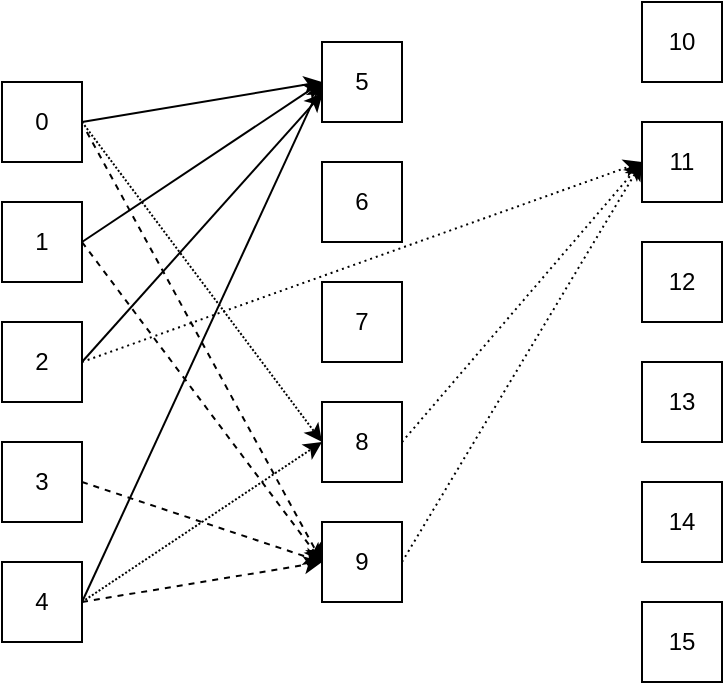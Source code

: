 <mxfile version="14.6.13" type="device" pages="9"><diagram id="XeAVlSWiYbviI8OdlPKE" name="graph_connectivity"><mxGraphModel dx="1368" dy="1354" grid="1" gridSize="10" guides="1" tooltips="1" connect="1" arrows="1" fold="1" page="1" pageScale="1" pageWidth="850" pageHeight="1100" math="0" shadow="0"><root><mxCell id="0"/><mxCell id="1" parent="0"/><mxCell id="20dfzy_WQss4WiVDHLL8-7" value="0" style="rounded=0;whiteSpace=wrap;html=1;" parent="1" vertex="1"><mxGeometry x="240" y="400" width="40" height="40" as="geometry"/></mxCell><mxCell id="20dfzy_WQss4WiVDHLL8-8" value="1" style="rounded=0;whiteSpace=wrap;html=1;" parent="1" vertex="1"><mxGeometry x="240" y="460" width="40" height="40" as="geometry"/></mxCell><mxCell id="20dfzy_WQss4WiVDHLL8-9" value="2" style="rounded=0;whiteSpace=wrap;html=1;" parent="1" vertex="1"><mxGeometry x="240" y="520" width="40" height="40" as="geometry"/></mxCell><mxCell id="20dfzy_WQss4WiVDHLL8-10" value="3" style="rounded=0;whiteSpace=wrap;html=1;" parent="1" vertex="1"><mxGeometry x="240" y="580" width="40" height="40" as="geometry"/></mxCell><mxCell id="20dfzy_WQss4WiVDHLL8-11" value="5" style="rounded=0;whiteSpace=wrap;html=1;" parent="1" vertex="1"><mxGeometry x="400" y="380" width="40" height="40" as="geometry"/></mxCell><mxCell id="20dfzy_WQss4WiVDHLL8-12" value="6" style="rounded=0;whiteSpace=wrap;html=1;" parent="1" vertex="1"><mxGeometry x="400" y="440" width="40" height="40" as="geometry"/></mxCell><mxCell id="20dfzy_WQss4WiVDHLL8-13" value="7" style="rounded=0;whiteSpace=wrap;html=1;" parent="1" vertex="1"><mxGeometry x="400" y="500" width="40" height="40" as="geometry"/></mxCell><mxCell id="20dfzy_WQss4WiVDHLL8-14" value="8" style="rounded=0;whiteSpace=wrap;html=1;" parent="1" vertex="1"><mxGeometry x="400" y="560" width="40" height="40" as="geometry"/></mxCell><mxCell id="20dfzy_WQss4WiVDHLL8-15" value="9" style="rounded=0;whiteSpace=wrap;html=1;" parent="1" vertex="1"><mxGeometry x="400" y="620" width="40" height="40" as="geometry"/></mxCell><mxCell id="20dfzy_WQss4WiVDHLL8-16" value="" style="endArrow=classic;html=1;rounded=0;exitX=1;exitY=0.5;exitDx=0;exitDy=0;entryX=0;entryY=0.5;entryDx=0;entryDy=0;" parent="1" source="20dfzy_WQss4WiVDHLL8-7" target="20dfzy_WQss4WiVDHLL8-11" edge="1"><mxGeometry width="50" height="50" relative="1" as="geometry"><mxPoint x="200" y="570" as="sourcePoint"/><mxPoint x="320" y="400" as="targetPoint"/></mxGeometry></mxCell><mxCell id="20dfzy_WQss4WiVDHLL8-17" value="" style="endArrow=classic;html=1;rounded=0;entryX=0;entryY=0.5;entryDx=0;entryDy=0;exitX=1;exitY=0.5;exitDx=0;exitDy=0;" parent="1" source="20dfzy_WQss4WiVDHLL8-8" target="20dfzy_WQss4WiVDHLL8-11" edge="1"><mxGeometry width="50" height="50" relative="1" as="geometry"><mxPoint x="290" y="430" as="sourcePoint"/><mxPoint x="330" y="400" as="targetPoint"/></mxGeometry></mxCell><mxCell id="20dfzy_WQss4WiVDHLL8-18" value="4" style="rounded=0;whiteSpace=wrap;html=1;" parent="1" vertex="1"><mxGeometry x="240" y="640" width="40" height="40" as="geometry"/></mxCell><mxCell id="20dfzy_WQss4WiVDHLL8-19" value="" style="endArrow=classic;html=1;rounded=0;entryX=0.008;entryY=0.642;entryDx=0;entryDy=0;exitX=1;exitY=0.5;exitDx=0;exitDy=0;entryPerimeter=0;" parent="1" source="20dfzy_WQss4WiVDHLL8-9" target="20dfzy_WQss4WiVDHLL8-11" edge="1"><mxGeometry width="50" height="50" relative="1" as="geometry"><mxPoint x="290" y="490" as="sourcePoint"/><mxPoint x="330" y="410" as="targetPoint"/></mxGeometry></mxCell><mxCell id="20dfzy_WQss4WiVDHLL8-20" value="" style="endArrow=classic;html=1;rounded=0;entryX=0;entryY=0.5;entryDx=0;entryDy=0;exitX=1;exitY=0.5;exitDx=0;exitDy=0;" parent="1" source="20dfzy_WQss4WiVDHLL8-18" target="20dfzy_WQss4WiVDHLL8-11" edge="1"><mxGeometry width="50" height="50" relative="1" as="geometry"><mxPoint x="290" y="550" as="sourcePoint"/><mxPoint x="330.32" y="415.68" as="targetPoint"/></mxGeometry></mxCell><mxCell id="20dfzy_WQss4WiVDHLL8-21" value="" style="endArrow=classic;html=1;rounded=0;dashed=1;entryX=0;entryY=0.5;entryDx=0;entryDy=0;dashPattern=1 1;" parent="1" target="20dfzy_WQss4WiVDHLL8-14" edge="1"><mxGeometry width="50" height="50" relative="1" as="geometry"><mxPoint x="280" y="420" as="sourcePoint"/><mxPoint x="180" y="490" as="targetPoint"/></mxGeometry></mxCell><mxCell id="20dfzy_WQss4WiVDHLL8-22" value="" style="endArrow=classic;html=1;rounded=0;dashed=1;entryX=0;entryY=0.5;entryDx=0;entryDy=0;dashPattern=1 1;" parent="1" target="20dfzy_WQss4WiVDHLL8-14" edge="1"><mxGeometry width="50" height="50" relative="1" as="geometry"><mxPoint x="280" y="660" as="sourcePoint"/><mxPoint x="410" y="590" as="targetPoint"/></mxGeometry></mxCell><mxCell id="20dfzy_WQss4WiVDHLL8-25" value="" style="endArrow=classic;html=1;rounded=0;dashed=1;entryX=0;entryY=0.5;entryDx=0;entryDy=0;exitX=1.06;exitY=0.624;exitDx=0;exitDy=0;exitPerimeter=0;" parent="1" source="20dfzy_WQss4WiVDHLL8-7" target="20dfzy_WQss4WiVDHLL8-15" edge="1"><mxGeometry width="50" height="50" relative="1" as="geometry"><mxPoint x="290" y="430.0" as="sourcePoint"/><mxPoint x="410" y="590" as="targetPoint"/></mxGeometry></mxCell><mxCell id="20dfzy_WQss4WiVDHLL8-26" value="" style="endArrow=classic;html=1;rounded=0;dashed=1;entryX=0;entryY=0.5;entryDx=0;entryDy=0;" parent="1" target="20dfzy_WQss4WiVDHLL8-15" edge="1"><mxGeometry width="50" height="50" relative="1" as="geometry"><mxPoint x="280" y="480" as="sourcePoint"/><mxPoint x="410" y="650" as="targetPoint"/></mxGeometry></mxCell><mxCell id="20dfzy_WQss4WiVDHLL8-27" value="" style="endArrow=classic;html=1;rounded=0;dashed=1;entryX=0;entryY=0.5;entryDx=0;entryDy=0;exitX=1;exitY=0.5;exitDx=0;exitDy=0;" parent="1" source="20dfzy_WQss4WiVDHLL8-10" target="20dfzy_WQss4WiVDHLL8-15" edge="1"><mxGeometry width="50" height="50" relative="1" as="geometry"><mxPoint x="280" y="540" as="sourcePoint"/><mxPoint x="410" y="650" as="targetPoint"/></mxGeometry></mxCell><mxCell id="20dfzy_WQss4WiVDHLL8-28" value="" style="endArrow=classic;html=1;rounded=0;dashed=1;entryX=0;entryY=0.5;entryDx=0;entryDy=0;exitX=1;exitY=0.5;exitDx=0;exitDy=0;" parent="1" source="20dfzy_WQss4WiVDHLL8-18" target="20dfzy_WQss4WiVDHLL8-15" edge="1"><mxGeometry width="50" height="50" relative="1" as="geometry"><mxPoint x="290" y="610" as="sourcePoint"/><mxPoint x="410" y="650" as="targetPoint"/></mxGeometry></mxCell><mxCell id="20dfzy_WQss4WiVDHLL8-29" value="10" style="rounded=0;whiteSpace=wrap;html=1;" parent="1" vertex="1"><mxGeometry x="560" y="360" width="40" height="40" as="geometry"/></mxCell><mxCell id="20dfzy_WQss4WiVDHLL8-30" value="11" style="rounded=0;whiteSpace=wrap;html=1;" parent="1" vertex="1"><mxGeometry x="560" y="420" width="40" height="40" as="geometry"/></mxCell><mxCell id="20dfzy_WQss4WiVDHLL8-31" value="12" style="rounded=0;whiteSpace=wrap;html=1;" parent="1" vertex="1"><mxGeometry x="560" y="480" width="40" height="40" as="geometry"/></mxCell><mxCell id="20dfzy_WQss4WiVDHLL8-32" value="13" style="rounded=0;whiteSpace=wrap;html=1;" parent="1" vertex="1"><mxGeometry x="560" y="540" width="40" height="40" as="geometry"/></mxCell><mxCell id="20dfzy_WQss4WiVDHLL8-33" value="14" style="rounded=0;whiteSpace=wrap;html=1;" parent="1" vertex="1"><mxGeometry x="560" y="600" width="40" height="40" as="geometry"/></mxCell><mxCell id="20dfzy_WQss4WiVDHLL8-34" value="15" style="rounded=0;whiteSpace=wrap;html=1;" parent="1" vertex="1"><mxGeometry x="560" y="660" width="40" height="40" as="geometry"/></mxCell><mxCell id="20dfzy_WQss4WiVDHLL8-35" value="" style="endArrow=classic;html=1;rounded=0;dashed=1;entryX=0;entryY=0.5;entryDx=0;entryDy=0;exitX=1;exitY=0.5;exitDx=0;exitDy=0;dashPattern=1 2;" parent="1" source="20dfzy_WQss4WiVDHLL8-14" target="20dfzy_WQss4WiVDHLL8-30" edge="1"><mxGeometry width="50" height="50" relative="1" as="geometry"><mxPoint x="400" y="530" as="sourcePoint"/><mxPoint x="450" y="480" as="targetPoint"/></mxGeometry></mxCell><mxCell id="20dfzy_WQss4WiVDHLL8-36" value="" style="endArrow=classic;html=1;rounded=0;dashed=1;entryX=0;entryY=0.5;entryDx=0;entryDy=0;exitX=1;exitY=0.5;exitDx=0;exitDy=0;dashPattern=1 2;" parent="1" source="20dfzy_WQss4WiVDHLL8-15" target="20dfzy_WQss4WiVDHLL8-30" edge="1"><mxGeometry width="50" height="50" relative="1" as="geometry"><mxPoint x="450" y="590" as="sourcePoint"/><mxPoint x="570" y="450.0" as="targetPoint"/></mxGeometry></mxCell><mxCell id="20dfzy_WQss4WiVDHLL8-37" value="" style="endArrow=classic;html=1;rounded=0;dashed=1;entryX=0;entryY=0.5;entryDx=0;entryDy=0;exitX=1;exitY=0.5;exitDx=0;exitDy=0;dashPattern=1 2;" parent="1" source="20dfzy_WQss4WiVDHLL8-9" target="20dfzy_WQss4WiVDHLL8-30" edge="1"><mxGeometry width="50" height="50" relative="1" as="geometry"><mxPoint x="460" y="600" as="sourcePoint"/><mxPoint x="580" y="460.0" as="targetPoint"/></mxGeometry></mxCell></root></mxGraphModel></diagram><diagram id="NLD2a0zk7hyIF2ZKYnwl" name="LUT_FF_cell"><mxGraphModel dx="1368" dy="1354" grid="1" gridSize="10" guides="1" tooltips="1" connect="1" arrows="1" fold="1" page="1" pageScale="1" pageWidth="850" pageHeight="1100" math="0" shadow="0"><root><mxCell id="0"/><mxCell id="1" parent="0"/><mxCell id="8vxiczCQABSqUQc3Dmuf-1" value="" style="group" parent="1" vertex="1" connectable="0"><mxGeometry x="270" y="320" width="280" height="100" as="geometry"/></mxCell><mxCell id="8vxiczCQABSqUQc3Dmuf-2" value="" style="endArrow=classic;html=1;rounded=0;" parent="8vxiczCQABSqUQc3Dmuf-1" edge="1"><mxGeometry width="50" height="50" relative="1" as="geometry"><mxPoint y="19.71" as="sourcePoint"/><mxPoint x="80" y="19.71" as="targetPoint"/></mxGeometry></mxCell><mxCell id="8vxiczCQABSqUQc3Dmuf-3" value="" style="endArrow=classic;html=1;rounded=0;" parent="8vxiczCQABSqUQc3Dmuf-1" edge="1"><mxGeometry width="50" height="50" relative="1" as="geometry"><mxPoint y="39.42" as="sourcePoint"/><mxPoint x="80" y="39.42" as="targetPoint"/></mxGeometry></mxCell><mxCell id="8vxiczCQABSqUQc3Dmuf-4" value="" style="endArrow=classic;html=1;rounded=0;" parent="8vxiczCQABSqUQc3Dmuf-1" edge="1"><mxGeometry width="50" height="50" relative="1" as="geometry"><mxPoint y="59.71" as="sourcePoint"/><mxPoint x="80" y="59.71" as="targetPoint"/></mxGeometry></mxCell><mxCell id="8vxiczCQABSqUQc3Dmuf-5" value="" style="endArrow=classic;html=1;rounded=0;" parent="8vxiczCQABSqUQc3Dmuf-1" edge="1"><mxGeometry width="50" height="50" relative="1" as="geometry"><mxPoint y="79.71" as="sourcePoint"/><mxPoint x="80" y="79.71" as="targetPoint"/></mxGeometry></mxCell><mxCell id="8vxiczCQABSqUQc3Dmuf-6" value="LUT" style="rounded=0;whiteSpace=wrap;html=1;" parent="8vxiczCQABSqUQc3Dmuf-1" vertex="1"><mxGeometry x="80" y="10" width="40" height="80" as="geometry"/></mxCell><mxCell id="8vxiczCQABSqUQc3Dmuf-7" value="" style="endArrow=classic;html=1;rounded=0;exitX=1;exitY=0.25;exitDx=0;exitDy=0;" parent="8vxiczCQABSqUQc3Dmuf-1" source="8vxiczCQABSqUQc3Dmuf-6" edge="1"><mxGeometry width="50" height="50" relative="1" as="geometry"><mxPoint x="160" y="60" as="sourcePoint"/><mxPoint x="240" y="30" as="targetPoint"/></mxGeometry></mxCell><mxCell id="8vxiczCQABSqUQc3Dmuf-8" style="edgeStyle=orthogonalEdgeStyle;rounded=0;orthogonalLoop=1;jettySize=auto;html=1;exitX=1;exitY=0.5;exitDx=0;exitDy=0;" parent="8vxiczCQABSqUQc3Dmuf-1" source="8vxiczCQABSqUQc3Dmuf-9" edge="1"><mxGeometry relative="1" as="geometry"><mxPoint x="240" y="70.143" as="targetPoint"/></mxGeometry></mxCell><mxCell id="8vxiczCQABSqUQc3Dmuf-9" value="FF" style="rounded=0;whiteSpace=wrap;html=1;" parent="8vxiczCQABSqUQc3Dmuf-1" vertex="1"><mxGeometry x="160" y="50" width="40" height="40" as="geometry"/></mxCell><mxCell id="8vxiczCQABSqUQc3Dmuf-10" value="" style="endArrow=classic;html=1;rounded=0;entryX=0;entryY=0.5;entryDx=0;entryDy=0;" parent="8vxiczCQABSqUQc3Dmuf-1" target="8vxiczCQABSqUQc3Dmuf-9" edge="1"><mxGeometry width="50" height="50" relative="1" as="geometry"><mxPoint x="140" y="30" as="sourcePoint"/><mxPoint x="210" y="150" as="targetPoint"/><Array as="points"><mxPoint x="140" y="70"/></Array></mxGeometry></mxCell><mxCell id="8vxiczCQABSqUQc3Dmuf-11" value="" style="rounded=0;whiteSpace=wrap;html=1;fillColor=none;" parent="8vxiczCQABSqUQc3Dmuf-1" vertex="1"><mxGeometry x="60" width="160" height="100" as="geometry"/></mxCell><mxCell id="8vxiczCQABSqUQc3Dmuf-12" value="D" style="text;html=1;strokeColor=none;fillColor=none;align=left;verticalAlign=middle;whiteSpace=wrap;rounded=0;" parent="8vxiczCQABSqUQc3Dmuf-1" vertex="1"><mxGeometry x="220" width="60" height="30" as="geometry"/></mxCell><mxCell id="8vxiczCQABSqUQc3Dmuf-13" value="Q" style="text;html=1;strokeColor=none;fillColor=none;align=left;verticalAlign=middle;whiteSpace=wrap;rounded=0;" parent="8vxiczCQABSqUQc3Dmuf-1" vertex="1"><mxGeometry x="220" y="40" width="60" height="30" as="geometry"/></mxCell><mxCell id="8vxiczCQABSqUQc3Dmuf-14" value="a" style="text;html=1;strokeColor=none;fillColor=none;align=left;verticalAlign=middle;whiteSpace=wrap;rounded=0;" parent="8vxiczCQABSqUQc3Dmuf-1" vertex="1"><mxGeometry x="50" width="60" height="30" as="geometry"/></mxCell><mxCell id="8vxiczCQABSqUQc3Dmuf-15" value="b" style="text;html=1;strokeColor=none;fillColor=none;align=left;verticalAlign=middle;whiteSpace=wrap;rounded=0;" parent="8vxiczCQABSqUQc3Dmuf-1" vertex="1"><mxGeometry x="50" y="20" width="60" height="30" as="geometry"/></mxCell><mxCell id="8vxiczCQABSqUQc3Dmuf-16" value="c" style="text;html=1;strokeColor=none;fillColor=none;align=left;verticalAlign=middle;whiteSpace=wrap;rounded=0;" parent="8vxiczCQABSqUQc3Dmuf-1" vertex="1"><mxGeometry x="50" y="40" width="60" height="30" as="geometry"/></mxCell><mxCell id="8vxiczCQABSqUQc3Dmuf-17" value="d" style="text;html=1;strokeColor=none;fillColor=none;align=left;verticalAlign=middle;whiteSpace=wrap;rounded=0;" parent="8vxiczCQABSqUQc3Dmuf-1" vertex="1"><mxGeometry x="50" y="60" width="60" height="30" as="geometry"/></mxCell></root></mxGraphModel></diagram><diagram name="Network_of_LUTFF_cells" id="ihxzo2P7IUnRK9TtgiCG"><mxGraphModel dx="823" dy="1769" grid="1" gridSize="10" guides="1" tooltips="1" connect="1" arrows="1" fold="1" page="1" pageScale="1" pageWidth="850" pageHeight="1100" math="0" shadow="0">&#xa;      <root>&#xa;        <mxCell id="qMlMG0T-Pw6sse7N3Dv8-0"/>&#xa;        <mxCell id="qMlMG0T-Pw6sse7N3Dv8-1" parent="qMlMG0T-Pw6sse7N3Dv8-0"/>&#xa;        <mxCell id="fFUIn1XHgGRyRSlCD_fZ-117" value="" style="endArrow=classic;html=1;rounded=0;exitX=0.329;exitY=0.996;exitDx=0;exitDy=0;exitPerimeter=0;" parent="qMlMG0T-Pw6sse7N3Dv8-1" edge="1">&#xa;          <mxGeometry width="50" height="50" relative="1" as="geometry">&#xa;            <mxPoint x="419.74" y="9.88" as="sourcePoint"/>&#xa;            <mxPoint x="680" y="30" as="targetPoint"/>&#xa;            <Array as="points">&#xa;              <mxPoint x="530" y="10"/>&#xa;              <mxPoint x="530" y="30"/>&#xa;            </Array>&#xa;          </mxGeometry>&#xa;        </mxCell>&#xa;        <mxCell id="fFUIn1XHgGRyRSlCD_fZ-118" value="" style="endArrow=classic;html=1;rounded=0;" parent="qMlMG0T-Pw6sse7N3Dv8-1" edge="1">&#xa;          <mxGeometry width="50" height="50" relative="1" as="geometry">&#xa;            <mxPoint x="40" y="150" as="sourcePoint"/>&#xa;            <mxPoint x="400" y="150" as="targetPoint"/>&#xa;          </mxGeometry>&#xa;        </mxCell>&#xa;        <mxCell id="fFUIn1XHgGRyRSlCD_fZ-119" value="" style="endArrow=classic;html=1;rounded=0;startArrow=oval;startFill=1;" parent="qMlMG0T-Pw6sse7N3Dv8-1" edge="1">&#xa;          <mxGeometry width="50" height="50" relative="1" as="geometry">&#xa;            <mxPoint x="80" y="150" as="sourcePoint"/>&#xa;            <mxPoint x="180" y="20" as="targetPoint"/>&#xa;            <Array as="points">&#xa;              <mxPoint x="80" y="20"/>&#xa;            </Array>&#xa;          </mxGeometry>&#xa;        </mxCell>&#xa;        <mxCell id="fFUIn1XHgGRyRSlCD_fZ-121" value="" style="endArrow=classic;html=1;rounded=0;exitX=0.329;exitY=1;exitDx=0;exitDy=0;exitPerimeter=0;" parent="qMlMG0T-Pw6sse7N3Dv8-1" edge="1">&#xa;          <mxGeometry width="50" height="50" relative="1" as="geometry">&#xa;            <mxPoint x="419.74" y="50" as="sourcePoint"/>&#xa;            <mxPoint x="680" y="50" as="targetPoint"/>&#xa;          </mxGeometry>&#xa;        </mxCell>&#xa;        <mxCell id="fFUIn1XHgGRyRSlCD_fZ-122" value="" style="endArrow=classic;html=1;rounded=0;startArrow=oval;startFill=1;" parent="qMlMG0T-Pw6sse7N3Dv8-1" edge="1">&#xa;          <mxGeometry width="50" height="50" relative="1" as="geometry">&#xa;            <mxPoint x="600" y="50" as="sourcePoint"/>&#xa;            <mxPoint x="760" y="160" as="targetPoint"/>&#xa;            <Array as="points">&#xa;              <mxPoint x="600" y="80"/>&#xa;              <mxPoint x="720" y="80"/>&#xa;              <mxPoint x="720" y="160"/>&#xa;            </Array>&#xa;          </mxGeometry>&#xa;        </mxCell>&#xa;        <mxCell id="fFUIn1XHgGRyRSlCD_fZ-125" value="" style="endArrow=classic;html=1;rounded=0;" parent="qMlMG0T-Pw6sse7N3Dv8-1" edge="1">&#xa;          <mxGeometry width="50" height="50" relative="1" as="geometry">&#xa;            <mxPoint x="40" y="330" as="sourcePoint"/>&#xa;            <mxPoint x="120" y="330" as="targetPoint"/>&#xa;          </mxGeometry>&#xa;        </mxCell>&#xa;        <mxCell id="fFUIn1XHgGRyRSlCD_fZ-126" value="" style="endArrow=classic;html=1;rounded=0;" parent="qMlMG0T-Pw6sse7N3Dv8-1" edge="1">&#xa;          <mxGeometry width="50" height="50" relative="1" as="geometry">&#xa;            <mxPoint x="40" y="470" as="sourcePoint"/>&#xa;            <mxPoint x="240" y="470" as="targetPoint"/>&#xa;          </mxGeometry>&#xa;        </mxCell>&#xa;        <mxCell id="fFUIn1XHgGRyRSlCD_fZ-127" value="" style="endArrow=classic;html=1;rounded=0;exitX=0.329;exitY=1.002;exitDx=0;exitDy=0;exitPerimeter=0;" parent="qMlMG0T-Pw6sse7N3Dv8-1" edge="1">&#xa;          <mxGeometry width="50" height="50" relative="1" as="geometry">&#xa;            <mxPoint x="359.74" y="340.06" as="sourcePoint"/>&#xa;            <mxPoint x="120" y="350" as="targetPoint"/>&#xa;            <Array as="points">&#xa;              <mxPoint x="370" y="340"/>&#xa;              <mxPoint x="370" y="390"/>&#xa;              <mxPoint x="120" y="390"/>&#xa;            </Array>&#xa;          </mxGeometry>&#xa;        </mxCell>&#xa;        <mxCell id="fFUIn1XHgGRyRSlCD_fZ-128" value="" style="endArrow=classic;html=1;rounded=0;" parent="qMlMG0T-Pw6sse7N3Dv8-1" source="fFUIn1XHgGRyRSlCD_fZ-153" edge="1">&#xa;          <mxGeometry width="50" height="50" relative="1" as="geometry">&#xa;            <mxPoint x="370" y="340" as="sourcePoint"/>&#xa;            <mxPoint x="520" y="360" as="targetPoint"/>&#xa;            <Array as="points"/>&#xa;          </mxGeometry>&#xa;        </mxCell>&#xa;        <mxCell id="fFUIn1XHgGRyRSlCD_fZ-129" value="" style="endArrow=classic;html=1;rounded=0;startArrow=oval;startFill=1;" parent="qMlMG0T-Pw6sse7N3Dv8-1" edge="1">&#xa;          <mxGeometry width="50" height="50" relative="1" as="geometry">&#xa;            <mxPoint x="370" y="340" as="sourcePoint"/>&#xa;            <mxPoint x="400" y="170" as="targetPoint"/>&#xa;            <Array as="points">&#xa;              <mxPoint x="370" y="170"/>&#xa;            </Array>&#xa;          </mxGeometry>&#xa;        </mxCell>&#xa;        <mxCell id="fFUIn1XHgGRyRSlCD_fZ-130" value="" style="endArrow=classic;html=1;rounded=0;exitX=0.334;exitY=1.016;exitDx=0;exitDy=0;exitPerimeter=0;" parent="qMlMG0T-Pw6sse7N3Dv8-1" edge="1">&#xa;          <mxGeometry width="50" height="50" relative="1" as="geometry">&#xa;            <mxPoint x="640.04" y="200.48" as="sourcePoint"/>&#xa;            <mxPoint x="760" y="200" as="targetPoint"/>&#xa;            <Array as="points"/>&#xa;          </mxGeometry>&#xa;        </mxCell>&#xa;        <mxCell id="fFUIn1XHgGRyRSlCD_fZ-131" value="" style="endArrow=classic;html=1;rounded=0;" parent="qMlMG0T-Pw6sse7N3Dv8-1" edge="1">&#xa;          <mxGeometry width="50" height="50" relative="1" as="geometry">&#xa;            <mxPoint x="920" as="sourcePoint"/>&#xa;            <mxPoint x="1120" as="targetPoint"/>&#xa;          </mxGeometry>&#xa;        </mxCell>&#xa;        <mxCell id="fFUIn1XHgGRyRSlCD_fZ-132" value="" style="endArrow=classic;html=1;rounded=0;exitX=0.339;exitY=1.033;exitDx=0;exitDy=0;exitPerimeter=0;" parent="qMlMG0T-Pw6sse7N3Dv8-1" edge="1">&#xa;          <mxGeometry width="50" height="50" relative="1" as="geometry">&#xa;            <mxPoint x="920.34" y="40.99" as="sourcePoint"/>&#xa;            <mxPoint x="180" as="targetPoint"/>&#xa;            <Array as="points">&#xa;              <mxPoint x="950" y="40"/>&#xa;              <mxPoint x="950" y="-60"/>&#xa;              <mxPoint x="180" y="-60"/>&#xa;            </Array>&#xa;          </mxGeometry>&#xa;        </mxCell>&#xa;        <mxCell id="fFUIn1XHgGRyRSlCD_fZ-135" value="" style="endArrow=classic;html=1;rounded=0;exitX=0.33;exitY=1.004;exitDx=0;exitDy=0;exitPerimeter=0;" parent="qMlMG0T-Pw6sse7N3Dv8-1" edge="1">&#xa;          <mxGeometry width="50" height="50" relative="1" as="geometry">&#xa;            <mxPoint x="999.8" y="170.12" as="sourcePoint"/>&#xa;            <mxPoint x="1120" y="170" as="targetPoint"/>&#xa;          </mxGeometry>&#xa;        </mxCell>&#xa;        <mxCell id="fFUIn1XHgGRyRSlCD_fZ-136" value="" style="endArrow=classic;html=1;rounded=0;exitX=0.33;exitY=1.004;exitDx=0;exitDy=0;exitPerimeter=0;" parent="qMlMG0T-Pw6sse7N3Dv8-1" edge="1">&#xa;          <mxGeometry width="50" height="50" relative="1" as="geometry">&#xa;            <mxPoint x="1070" y="420" as="sourcePoint"/>&#xa;            <mxPoint x="1120" y="420" as="targetPoint"/>&#xa;          </mxGeometry>&#xa;        </mxCell>&#xa;        <mxCell id="fFUIn1XHgGRyRSlCD_fZ-138" value="" style="endArrow=classic;html=1;rounded=0;exitX=0.335;exitY=1;exitDx=0;exitDy=0;exitPerimeter=0;" parent="qMlMG0T-Pw6sse7N3Dv8-1" edge="1">&#xa;          <mxGeometry width="50" height="50" relative="1" as="geometry">&#xa;            <mxPoint x="480.1" y="500" as="sourcePoint"/>&#xa;            <mxPoint x="530" y="520" as="targetPoint"/>&#xa;            <Array as="points">&#xa;              <mxPoint x="500" y="500"/>&#xa;              <mxPoint x="500" y="520"/>&#xa;            </Array>&#xa;          </mxGeometry>&#xa;        </mxCell>&#xa;        <mxCell id="fFUIn1XHgGRyRSlCD_fZ-139" value="" style="endArrow=classic;html=1;rounded=0;" parent="qMlMG0T-Pw6sse7N3Dv8-1" edge="1">&#xa;          <mxGeometry width="50" height="50" relative="1" as="geometry">&#xa;            <mxPoint x="80" y="330" as="sourcePoint"/>&#xa;            <mxPoint x="240" y="450" as="targetPoint"/>&#xa;            <Array as="points">&#xa;              <mxPoint x="80" y="450"/>&#xa;            </Array>&#xa;          </mxGeometry>&#xa;        </mxCell>&#xa;        <mxCell id="fFUIn1XHgGRyRSlCD_fZ-140" value="" style="rounded=1;whiteSpace=wrap;html=1;fillColor=none;" parent="qMlMG0T-Pw6sse7N3Dv8-1" vertex="1">&#xa;          <mxGeometry x="10" y="130" width="50" height="360" as="geometry"/>&#xa;        </mxCell>&#xa;        <mxCell id="fFUIn1XHgGRyRSlCD_fZ-142" value="Inputs" style="text;html=1;strokeColor=none;fillColor=none;align=center;verticalAlign=middle;whiteSpace=wrap;rounded=0;" parent="qMlMG0T-Pw6sse7N3Dv8-1" vertex="1">&#xa;          <mxGeometry x="5" y="240" width="60" height="30" as="geometry"/>&#xa;        </mxCell>&#xa;        <mxCell id="fFUIn1XHgGRyRSlCD_fZ-143" value="" style="rounded=1;whiteSpace=wrap;html=1;fillColor=none;" parent="qMlMG0T-Pw6sse7N3Dv8-1" vertex="1">&#xa;          <mxGeometry x="1100" y="-20" width="50" height="460" as="geometry"/>&#xa;        </mxCell>&#xa;        <mxCell id="fFUIn1XHgGRyRSlCD_fZ-144" value="Outputs" style="text;html=1;strokeColor=none;fillColor=none;align=center;verticalAlign=middle;whiteSpace=wrap;rounded=0;" parent="qMlMG0T-Pw6sse7N3Dv8-1" vertex="1">&#xa;          <mxGeometry x="1095" y="210" width="60" height="30" as="geometry"/>&#xa;        </mxCell>&#xa;        <mxCell id="fFUIn1XHgGRyRSlCD_fZ-146" value="0" style="text;html=1;strokeColor=none;fillColor=none;align=center;verticalAlign=middle;whiteSpace=wrap;rounded=0;" parent="qMlMG0T-Pw6sse7N3Dv8-1" vertex="1">&#xa;          <mxGeometry x="220" y="480" width="20" height="20" as="geometry"/>&#xa;        </mxCell>&#xa;        <mxCell id="fFUIn1XHgGRyRSlCD_fZ-147" value="0" style="text;html=1;strokeColor=none;fillColor=none;align=center;verticalAlign=middle;whiteSpace=wrap;rounded=0;" parent="qMlMG0T-Pw6sse7N3Dv8-1" vertex="1">&#xa;          <mxGeometry x="220" y="500" width="20" height="20" as="geometry"/>&#xa;        </mxCell>&#xa;        <mxCell id="fFUIn1XHgGRyRSlCD_fZ-148" value="0" style="text;html=1;strokeColor=none;fillColor=none;align=center;verticalAlign=middle;whiteSpace=wrap;rounded=0;" parent="qMlMG0T-Pw6sse7N3Dv8-1" vertex="1">&#xa;          <mxGeometry x="510" y="530" width="20" height="20" as="geometry"/>&#xa;        </mxCell>&#xa;        <mxCell id="fFUIn1XHgGRyRSlCD_fZ-149" value="0" style="text;html=1;strokeColor=none;fillColor=none;align=center;verticalAlign=middle;whiteSpace=wrap;rounded=0;" parent="qMlMG0T-Pw6sse7N3Dv8-1" vertex="1">&#xa;          <mxGeometry x="510" y="550" width="20" height="20" as="geometry"/>&#xa;        </mxCell>&#xa;        <mxCell id="fFUIn1XHgGRyRSlCD_fZ-150" value="0" style="text;html=1;strokeColor=none;fillColor=none;align=center;verticalAlign=middle;whiteSpace=wrap;rounded=0;" parent="qMlMG0T-Pw6sse7N3Dv8-1" vertex="1">&#xa;          <mxGeometry x="510" y="570" width="20" height="20" as="geometry"/>&#xa;        </mxCell>&#xa;        <mxCell id="fFUIn1XHgGRyRSlCD_fZ-151" value="" style="endArrow=classic;html=1;rounded=0;exitX=0.329;exitY=1.005;exitDx=0;exitDy=0;exitPerimeter=0;" parent="qMlMG0T-Pw6sse7N3Dv8-1" edge="1">&#xa;          <mxGeometry width="50" height="50" relative="1" as="geometry">&#xa;            <mxPoint x="479.74" y="460.15" as="sourcePoint"/>&#xa;            <mxPoint x="520" y="380" as="targetPoint"/>&#xa;            <Array as="points">&#xa;              <mxPoint x="480" y="380"/>&#xa;            </Array>&#xa;          </mxGeometry>&#xa;        </mxCell>&#xa;        <mxCell id="fFUIn1XHgGRyRSlCD_fZ-152" value="0" style="text;html=1;strokeColor=none;fillColor=none;align=center;verticalAlign=middle;whiteSpace=wrap;rounded=0;" parent="qMlMG0T-Pw6sse7N3Dv8-1" vertex="1">&#xa;          <mxGeometry x="500" y="310" width="20" height="20" as="geometry"/>&#xa;        </mxCell>&#xa;        <mxCell id="fFUIn1XHgGRyRSlCD_fZ-154" value="0" style="text;html=1;strokeColor=none;fillColor=none;align=center;verticalAlign=middle;whiteSpace=wrap;rounded=0;" parent="qMlMG0T-Pw6sse7N3Dv8-1" vertex="1">&#xa;          <mxGeometry x="380" y="180" width="20" height="20" as="geometry"/>&#xa;        </mxCell>&#xa;        <mxCell id="fFUIn1XHgGRyRSlCD_fZ-155" value="0" style="text;html=1;strokeColor=none;fillColor=none;align=center;verticalAlign=middle;whiteSpace=wrap;rounded=0;" parent="qMlMG0T-Pw6sse7N3Dv8-1" vertex="1">&#xa;          <mxGeometry x="740" y="170" width="20" height="20" as="geometry"/>&#xa;        </mxCell>&#xa;        <mxCell id="fFUIn1XHgGRyRSlCD_fZ-156" value="0" style="text;html=1;strokeColor=none;fillColor=none;align=center;verticalAlign=middle;whiteSpace=wrap;rounded=0;" parent="qMlMG0T-Pw6sse7N3Dv8-1" vertex="1">&#xa;          <mxGeometry x="740" y="210" width="20" height="20" as="geometry"/>&#xa;        </mxCell>&#xa;        <mxCell id="fFUIn1XHgGRyRSlCD_fZ-157" value="0" style="text;html=1;strokeColor=none;fillColor=none;align=center;verticalAlign=middle;whiteSpace=wrap;rounded=0;" parent="qMlMG0T-Pw6sse7N3Dv8-1" vertex="1">&#xa;          <mxGeometry x="660" y="-20" width="20" height="20" as="geometry"/>&#xa;        </mxCell>&#xa;        <mxCell id="fFUIn1XHgGRyRSlCD_fZ-158" value="0" style="text;html=1;strokeColor=none;fillColor=none;align=center;verticalAlign=middle;whiteSpace=wrap;rounded=0;" parent="qMlMG0T-Pw6sse7N3Dv8-1" vertex="1">&#xa;          <mxGeometry x="660" width="20" height="20" as="geometry"/>&#xa;        </mxCell>&#xa;        <mxCell id="fFUIn1XHgGRyRSlCD_fZ-159" value="0" style="text;html=1;strokeColor=none;fillColor=none;align=center;verticalAlign=middle;whiteSpace=wrap;rounded=0;" parent="qMlMG0T-Pw6sse7N3Dv8-1" vertex="1">&#xa;          <mxGeometry x="160" y="30" width="20" height="20" as="geometry"/>&#xa;        </mxCell>&#xa;        <mxCell id="fFUIn1XHgGRyRSlCD_fZ-160" value="0" style="text;html=1;strokeColor=none;fillColor=none;align=center;verticalAlign=middle;whiteSpace=wrap;rounded=0;" parent="qMlMG0T-Pw6sse7N3Dv8-1" vertex="1">&#xa;          <mxGeometry x="810" y="420" width="20" height="20" as="geometry"/>&#xa;        </mxCell>&#xa;        <mxCell id="fFUIn1XHgGRyRSlCD_fZ-161" value="0" style="text;html=1;strokeColor=none;fillColor=none;align=center;verticalAlign=middle;whiteSpace=wrap;rounded=0;" parent="qMlMG0T-Pw6sse7N3Dv8-1" vertex="1">&#xa;          <mxGeometry x="810" y="460" width="20" height="20" as="geometry"/>&#xa;        </mxCell>&#xa;        <mxCell id="fFUIn1XHgGRyRSlCD_fZ-162" value="" style="endArrow=classic;html=1;rounded=0;" parent="qMlMG0T-Pw6sse7N3Dv8-1" edge="1">&#xa;          <mxGeometry width="50" height="50" relative="1" as="geometry">&#xa;            <mxPoint x="370" y="340" as="sourcePoint"/>&#xa;            <mxPoint x="520" y="340" as="targetPoint"/>&#xa;            <Array as="points"/>&#xa;          </mxGeometry>&#xa;        </mxCell>&#xa;        <mxCell id="fFUIn1XHgGRyRSlCD_fZ-153" value="0" style="text;html=1;strokeColor=none;fillColor=none;align=center;verticalAlign=middle;whiteSpace=wrap;rounded=0;" parent="qMlMG0T-Pw6sse7N3Dv8-1" vertex="1">&#xa;          <mxGeometry x="500" y="350" width="20" height="20" as="geometry"/>&#xa;        </mxCell>&#xa;        <mxCell id="fFUIn1XHgGRyRSlCD_fZ-163" value="Cell 0" style="text;html=1;strokeColor=none;fillColor=none;align=center;verticalAlign=middle;whiteSpace=wrap;rounded=0;fontSize=16;fontStyle=1" parent="qMlMG0T-Pw6sse7N3Dv8-1" vertex="1">&#xa;          <mxGeometry x="230" y="240" width="60" height="30" as="geometry"/>&#xa;        </mxCell>&#xa;        <mxCell id="fFUIn1XHgGRyRSlCD_fZ-164" value="Cell 1" style="text;html=1;strokeColor=none;fillColor=none;align=center;verticalAlign=middle;whiteSpace=wrap;rounded=0;fontSize=16;fontStyle=1" parent="qMlMG0T-Pw6sse7N3Dv8-1" vertex="1">&#xa;          <mxGeometry x="640" y="270" width="60" height="30" as="geometry"/>&#xa;        </mxCell>&#xa;        <mxCell id="fFUIn1XHgGRyRSlCD_fZ-165" value="Cell 2" style="text;html=1;strokeColor=none;fillColor=none;align=center;verticalAlign=middle;whiteSpace=wrap;rounded=0;fontSize=16;fontStyle=1" parent="qMlMG0T-Pw6sse7N3Dv8-1" vertex="1">&#xa;          <mxGeometry x="940" y="360" width="60" height="30" as="geometry"/>&#xa;        </mxCell>&#xa;        <mxCell id="fFUIn1XHgGRyRSlCD_fZ-166" value="Cell 3" style="text;html=1;strokeColor=none;fillColor=none;align=center;verticalAlign=middle;whiteSpace=wrap;rounded=0;fontSize=16;fontStyle=1" parent="qMlMG0T-Pw6sse7N3Dv8-1" vertex="1">&#xa;          <mxGeometry x="290" y="-50" width="60" height="30" as="geometry"/>&#xa;        </mxCell>&#xa;        <mxCell id="fFUIn1XHgGRyRSlCD_fZ-167" value="Cell 4" style="text;html=1;strokeColor=none;fillColor=none;align=center;verticalAlign=middle;whiteSpace=wrap;rounded=0;fontSize=16;fontStyle=1" parent="qMlMG0T-Pw6sse7N3Dv8-1" vertex="1">&#xa;          <mxGeometry x="870" y="110" width="60" height="30" as="geometry"/>&#xa;        </mxCell>&#xa;        <mxCell id="fFUIn1XHgGRyRSlCD_fZ-168" value="Cell 5" style="text;html=1;strokeColor=none;fillColor=none;align=center;verticalAlign=middle;whiteSpace=wrap;rounded=0;fontSize=16;fontStyle=1" parent="qMlMG0T-Pw6sse7N3Dv8-1" vertex="1">&#xa;          <mxGeometry x="360" y="400" width="60" height="30" as="geometry"/>&#xa;        </mxCell>&#xa;        <mxCell id="fFUIn1XHgGRyRSlCD_fZ-169" value="Cell 6" style="text;html=1;strokeColor=none;fillColor=none;align=center;verticalAlign=middle;whiteSpace=wrap;rounded=0;fontSize=16;fontStyle=1" parent="qMlMG0T-Pw6sse7N3Dv8-1" vertex="1">&#xa;          <mxGeometry x="640" y="470" width="60" height="30" as="geometry"/>&#xa;        </mxCell>&#xa;        <mxCell id="fFUIn1XHgGRyRSlCD_fZ-170" value="Cell 7" style="text;html=1;strokeColor=none;fillColor=none;align=center;verticalAlign=middle;whiteSpace=wrap;rounded=0;fontSize=16;fontStyle=1" parent="qMlMG0T-Pw6sse7N3Dv8-1" vertex="1">&#xa;          <mxGeometry x="800" y="-60" width="60" height="30" as="geometry"/>&#xa;        </mxCell>&#xa;        <mxCell id="fFUIn1XHgGRyRSlCD_fZ-171" value="Cell 8" style="text;html=1;strokeColor=none;fillColor=none;align=center;verticalAlign=middle;whiteSpace=wrap;rounded=0;fontSize=16;fontStyle=1;fontColor=default;" parent="qMlMG0T-Pw6sse7N3Dv8-1" vertex="1">&#xa;          <mxGeometry x="510" y="100" width="60" height="30" as="geometry"/>&#xa;        </mxCell>&#xa;        <mxCell id="rGxMqnWSG4DC3ESNUTBT-0" value="" style="group" parent="qMlMG0T-Pw6sse7N3Dv8-1" vertex="1" connectable="0">&#xa;          <mxGeometry x="240" y="430" width="280" height="100" as="geometry"/>&#xa;        </mxCell>&#xa;        <mxCell id="rGxMqnWSG4DC3ESNUTBT-1" value="" style="endArrow=classic;html=1;rounded=0;" parent="rGxMqnWSG4DC3ESNUTBT-0" edge="1">&#xa;          <mxGeometry width="50" height="50" relative="1" as="geometry">&#xa;            <mxPoint y="19.71" as="sourcePoint"/>&#xa;            <mxPoint x="80" y="19.71" as="targetPoint"/>&#xa;          </mxGeometry>&#xa;        </mxCell>&#xa;        <mxCell id="rGxMqnWSG4DC3ESNUTBT-2" value="" style="endArrow=classic;html=1;rounded=0;" parent="rGxMqnWSG4DC3ESNUTBT-0" edge="1">&#xa;          <mxGeometry width="50" height="50" relative="1" as="geometry">&#xa;            <mxPoint y="39.42" as="sourcePoint"/>&#xa;            <mxPoint x="80" y="39.42" as="targetPoint"/>&#xa;          </mxGeometry>&#xa;        </mxCell>&#xa;        <mxCell id="rGxMqnWSG4DC3ESNUTBT-3" value="" style="endArrow=classic;html=1;rounded=0;" parent="rGxMqnWSG4DC3ESNUTBT-0" edge="1">&#xa;          <mxGeometry width="50" height="50" relative="1" as="geometry">&#xa;            <mxPoint y="59.71" as="sourcePoint"/>&#xa;            <mxPoint x="80" y="59.71" as="targetPoint"/>&#xa;          </mxGeometry>&#xa;        </mxCell>&#xa;        <mxCell id="rGxMqnWSG4DC3ESNUTBT-4" value="" style="endArrow=classic;html=1;rounded=0;" parent="rGxMqnWSG4DC3ESNUTBT-0" edge="1">&#xa;          <mxGeometry width="50" height="50" relative="1" as="geometry">&#xa;            <mxPoint y="79.71" as="sourcePoint"/>&#xa;            <mxPoint x="80" y="79.71" as="targetPoint"/>&#xa;          </mxGeometry>&#xa;        </mxCell>&#xa;        <mxCell id="rGxMqnWSG4DC3ESNUTBT-5" value="LUT" style="rounded=0;whiteSpace=wrap;html=1;" parent="rGxMqnWSG4DC3ESNUTBT-0" vertex="1">&#xa;          <mxGeometry x="80" y="10" width="40" height="80" as="geometry"/>&#xa;        </mxCell>&#xa;        <mxCell id="rGxMqnWSG4DC3ESNUTBT-6" value="" style="endArrow=classic;html=1;rounded=0;exitX=1;exitY=0.25;exitDx=0;exitDy=0;" parent="rGxMqnWSG4DC3ESNUTBT-0" source="rGxMqnWSG4DC3ESNUTBT-5" edge="1">&#xa;          <mxGeometry width="50" height="50" relative="1" as="geometry">&#xa;            <mxPoint x="160" y="60" as="sourcePoint"/>&#xa;            <mxPoint x="240" y="30" as="targetPoint"/>&#xa;          </mxGeometry>&#xa;        </mxCell>&#xa;        <mxCell id="rGxMqnWSG4DC3ESNUTBT-7" style="edgeStyle=orthogonalEdgeStyle;rounded=0;orthogonalLoop=1;jettySize=auto;html=1;exitX=1;exitY=0.5;exitDx=0;exitDy=0;" parent="rGxMqnWSG4DC3ESNUTBT-0" source="rGxMqnWSG4DC3ESNUTBT-8" edge="1">&#xa;          <mxGeometry relative="1" as="geometry">&#xa;            <mxPoint x="240" y="70.143" as="targetPoint"/>&#xa;          </mxGeometry>&#xa;        </mxCell>&#xa;        <mxCell id="rGxMqnWSG4DC3ESNUTBT-8" value="FF" style="rounded=0;whiteSpace=wrap;html=1;" parent="rGxMqnWSG4DC3ESNUTBT-0" vertex="1">&#xa;          <mxGeometry x="160" y="50" width="40" height="40" as="geometry"/>&#xa;        </mxCell>&#xa;        <mxCell id="rGxMqnWSG4DC3ESNUTBT-9" value="" style="endArrow=classic;html=1;rounded=0;entryX=0;entryY=0.5;entryDx=0;entryDy=0;" parent="rGxMqnWSG4DC3ESNUTBT-0" target="rGxMqnWSG4DC3ESNUTBT-8" edge="1">&#xa;          <mxGeometry width="50" height="50" relative="1" as="geometry">&#xa;            <mxPoint x="140" y="30" as="sourcePoint"/>&#xa;            <mxPoint x="210" y="150" as="targetPoint"/>&#xa;            <Array as="points">&#xa;              <mxPoint x="140" y="70"/>&#xa;            </Array>&#xa;          </mxGeometry>&#xa;        </mxCell>&#xa;        <mxCell id="rGxMqnWSG4DC3ESNUTBT-10" value="" style="rounded=0;whiteSpace=wrap;html=1;fillColor=none;" parent="rGxMqnWSG4DC3ESNUTBT-0" vertex="1">&#xa;          <mxGeometry x="60" width="160" height="100" as="geometry"/>&#xa;        </mxCell>&#xa;        <mxCell id="rGxMqnWSG4DC3ESNUTBT-11" value="D" style="text;html=1;strokeColor=none;fillColor=none;align=left;verticalAlign=middle;whiteSpace=wrap;rounded=0;" parent="rGxMqnWSG4DC3ESNUTBT-0" vertex="1">&#xa;          <mxGeometry x="220" width="60" height="30" as="geometry"/>&#xa;        </mxCell>&#xa;        <mxCell id="rGxMqnWSG4DC3ESNUTBT-12" value="Q" style="text;html=1;strokeColor=none;fillColor=none;align=left;verticalAlign=middle;whiteSpace=wrap;rounded=0;" parent="rGxMqnWSG4DC3ESNUTBT-0" vertex="1">&#xa;          <mxGeometry x="220" y="40" width="60" height="30" as="geometry"/>&#xa;        </mxCell>&#xa;        <mxCell id="rGxMqnWSG4DC3ESNUTBT-13" value="a" style="text;html=1;strokeColor=none;fillColor=none;align=left;verticalAlign=middle;whiteSpace=wrap;rounded=0;" parent="rGxMqnWSG4DC3ESNUTBT-0" vertex="1">&#xa;          <mxGeometry x="50" width="60" height="30" as="geometry"/>&#xa;        </mxCell>&#xa;        <mxCell id="rGxMqnWSG4DC3ESNUTBT-14" value="b" style="text;html=1;strokeColor=none;fillColor=none;align=left;verticalAlign=middle;whiteSpace=wrap;rounded=0;" parent="rGxMqnWSG4DC3ESNUTBT-0" vertex="1">&#xa;          <mxGeometry x="50" y="20" width="60" height="30" as="geometry"/>&#xa;        </mxCell>&#xa;        <mxCell id="rGxMqnWSG4DC3ESNUTBT-15" value="c" style="text;html=1;strokeColor=none;fillColor=none;align=left;verticalAlign=middle;whiteSpace=wrap;rounded=0;" parent="rGxMqnWSG4DC3ESNUTBT-0" vertex="1">&#xa;          <mxGeometry x="50" y="40" width="60" height="30" as="geometry"/>&#xa;        </mxCell>&#xa;        <mxCell id="rGxMqnWSG4DC3ESNUTBT-16" value="d" style="text;html=1;strokeColor=none;fillColor=none;align=left;verticalAlign=middle;whiteSpace=wrap;rounded=0;" parent="rGxMqnWSG4DC3ESNUTBT-0" vertex="1">&#xa;          <mxGeometry x="50" y="60" width="60" height="30" as="geometry"/>&#xa;        </mxCell>&#xa;        <mxCell id="rGxMqnWSG4DC3ESNUTBT-18" value="" style="group" parent="qMlMG0T-Pw6sse7N3Dv8-1" vertex="1" connectable="0">&#xa;          <mxGeometry x="530" y="500" width="280" height="100" as="geometry"/>&#xa;        </mxCell>&#xa;        <mxCell id="rGxMqnWSG4DC3ESNUTBT-19" value="" style="endArrow=classic;html=1;rounded=0;" parent="rGxMqnWSG4DC3ESNUTBT-18" edge="1">&#xa;          <mxGeometry width="50" height="50" relative="1" as="geometry">&#xa;            <mxPoint y="19.71" as="sourcePoint"/>&#xa;            <mxPoint x="80" y="19.71" as="targetPoint"/>&#xa;          </mxGeometry>&#xa;        </mxCell>&#xa;        <mxCell id="rGxMqnWSG4DC3ESNUTBT-20" value="" style="endArrow=classic;html=1;rounded=0;" parent="rGxMqnWSG4DC3ESNUTBT-18" edge="1">&#xa;          <mxGeometry width="50" height="50" relative="1" as="geometry">&#xa;            <mxPoint y="39.42" as="sourcePoint"/>&#xa;            <mxPoint x="80" y="39.42" as="targetPoint"/>&#xa;          </mxGeometry>&#xa;        </mxCell>&#xa;        <mxCell id="rGxMqnWSG4DC3ESNUTBT-21" value="" style="endArrow=classic;html=1;rounded=0;" parent="rGxMqnWSG4DC3ESNUTBT-18" edge="1">&#xa;          <mxGeometry width="50" height="50" relative="1" as="geometry">&#xa;            <mxPoint y="59.71" as="sourcePoint"/>&#xa;            <mxPoint x="80" y="59.71" as="targetPoint"/>&#xa;          </mxGeometry>&#xa;        </mxCell>&#xa;        <mxCell id="rGxMqnWSG4DC3ESNUTBT-22" value="" style="endArrow=classic;html=1;rounded=0;" parent="rGxMqnWSG4DC3ESNUTBT-18" edge="1">&#xa;          <mxGeometry width="50" height="50" relative="1" as="geometry">&#xa;            <mxPoint y="79.71" as="sourcePoint"/>&#xa;            <mxPoint x="80" y="79.71" as="targetPoint"/>&#xa;          </mxGeometry>&#xa;        </mxCell>&#xa;        <mxCell id="rGxMqnWSG4DC3ESNUTBT-23" value="LUT" style="rounded=0;whiteSpace=wrap;html=1;" parent="rGxMqnWSG4DC3ESNUTBT-18" vertex="1">&#xa;          <mxGeometry x="80" y="10" width="40" height="80" as="geometry"/>&#xa;        </mxCell>&#xa;        <mxCell id="rGxMqnWSG4DC3ESNUTBT-24" value="" style="endArrow=classic;html=1;rounded=0;exitX=1;exitY=0.25;exitDx=0;exitDy=0;" parent="rGxMqnWSG4DC3ESNUTBT-18" source="rGxMqnWSG4DC3ESNUTBT-23" edge="1">&#xa;          <mxGeometry width="50" height="50" relative="1" as="geometry">&#xa;            <mxPoint x="160" y="60" as="sourcePoint"/>&#xa;            <mxPoint x="240" y="30" as="targetPoint"/>&#xa;          </mxGeometry>&#xa;        </mxCell>&#xa;        <mxCell id="rGxMqnWSG4DC3ESNUTBT-25" style="edgeStyle=orthogonalEdgeStyle;rounded=0;orthogonalLoop=1;jettySize=auto;html=1;exitX=1;exitY=0.5;exitDx=0;exitDy=0;" parent="rGxMqnWSG4DC3ESNUTBT-18" source="rGxMqnWSG4DC3ESNUTBT-26" edge="1">&#xa;          <mxGeometry relative="1" as="geometry">&#xa;            <mxPoint x="240" y="70.143" as="targetPoint"/>&#xa;          </mxGeometry>&#xa;        </mxCell>&#xa;        <mxCell id="rGxMqnWSG4DC3ESNUTBT-26" value="FF" style="rounded=0;whiteSpace=wrap;html=1;" parent="rGxMqnWSG4DC3ESNUTBT-18" vertex="1">&#xa;          <mxGeometry x="160" y="50" width="40" height="40" as="geometry"/>&#xa;        </mxCell>&#xa;        <mxCell id="rGxMqnWSG4DC3ESNUTBT-27" value="" style="endArrow=classic;html=1;rounded=0;entryX=0;entryY=0.5;entryDx=0;entryDy=0;" parent="rGxMqnWSG4DC3ESNUTBT-18" target="rGxMqnWSG4DC3ESNUTBT-26" edge="1">&#xa;          <mxGeometry width="50" height="50" relative="1" as="geometry">&#xa;            <mxPoint x="140" y="30" as="sourcePoint"/>&#xa;            <mxPoint x="210" y="150" as="targetPoint"/>&#xa;            <Array as="points">&#xa;              <mxPoint x="140" y="70"/>&#xa;            </Array>&#xa;          </mxGeometry>&#xa;        </mxCell>&#xa;        <mxCell id="rGxMqnWSG4DC3ESNUTBT-28" value="" style="rounded=0;whiteSpace=wrap;html=1;fillColor=none;" parent="rGxMqnWSG4DC3ESNUTBT-18" vertex="1">&#xa;          <mxGeometry x="60" width="160" height="100" as="geometry"/>&#xa;        </mxCell>&#xa;        <mxCell id="rGxMqnWSG4DC3ESNUTBT-29" value="D" style="text;html=1;strokeColor=none;fillColor=none;align=left;verticalAlign=middle;whiteSpace=wrap;rounded=0;" parent="rGxMqnWSG4DC3ESNUTBT-18" vertex="1">&#xa;          <mxGeometry x="220" width="60" height="30" as="geometry"/>&#xa;        </mxCell>&#xa;        <mxCell id="rGxMqnWSG4DC3ESNUTBT-30" value="Q" style="text;html=1;strokeColor=none;fillColor=none;align=left;verticalAlign=middle;whiteSpace=wrap;rounded=0;" parent="rGxMqnWSG4DC3ESNUTBT-18" vertex="1">&#xa;          <mxGeometry x="220" y="40" width="60" height="30" as="geometry"/>&#xa;        </mxCell>&#xa;        <mxCell id="rGxMqnWSG4DC3ESNUTBT-31" value="a" style="text;html=1;strokeColor=none;fillColor=none;align=left;verticalAlign=middle;whiteSpace=wrap;rounded=0;" parent="rGxMqnWSG4DC3ESNUTBT-18" vertex="1">&#xa;          <mxGeometry x="50" width="60" height="30" as="geometry"/>&#xa;        </mxCell>&#xa;        <mxCell id="rGxMqnWSG4DC3ESNUTBT-32" value="b" style="text;html=1;strokeColor=none;fillColor=none;align=left;verticalAlign=middle;whiteSpace=wrap;rounded=0;" parent="rGxMqnWSG4DC3ESNUTBT-18" vertex="1">&#xa;          <mxGeometry x="50" y="20" width="60" height="30" as="geometry"/>&#xa;        </mxCell>&#xa;        <mxCell id="rGxMqnWSG4DC3ESNUTBT-33" value="c" style="text;html=1;strokeColor=none;fillColor=none;align=left;verticalAlign=middle;whiteSpace=wrap;rounded=0;" parent="rGxMqnWSG4DC3ESNUTBT-18" vertex="1">&#xa;          <mxGeometry x="50" y="40" width="60" height="30" as="geometry"/>&#xa;        </mxCell>&#xa;        <mxCell id="rGxMqnWSG4DC3ESNUTBT-34" value="d" style="text;html=1;strokeColor=none;fillColor=none;align=left;verticalAlign=middle;whiteSpace=wrap;rounded=0;" parent="rGxMqnWSG4DC3ESNUTBT-18" vertex="1">&#xa;          <mxGeometry x="50" y="60" width="60" height="30" as="geometry"/>&#xa;        </mxCell>&#xa;        <mxCell id="rGxMqnWSG4DC3ESNUTBT-35" value="" style="group" parent="qMlMG0T-Pw6sse7N3Dv8-1" vertex="1" connectable="0">&#xa;          <mxGeometry x="520" y="300" width="280" height="100" as="geometry"/>&#xa;        </mxCell>&#xa;        <mxCell id="rGxMqnWSG4DC3ESNUTBT-36" value="" style="endArrow=classic;html=1;rounded=0;" parent="rGxMqnWSG4DC3ESNUTBT-35" edge="1">&#xa;          <mxGeometry width="50" height="50" relative="1" as="geometry">&#xa;            <mxPoint y="19.71" as="sourcePoint"/>&#xa;            <mxPoint x="80" y="19.71" as="targetPoint"/>&#xa;          </mxGeometry>&#xa;        </mxCell>&#xa;        <mxCell id="rGxMqnWSG4DC3ESNUTBT-37" value="" style="endArrow=classic;html=1;rounded=0;" parent="rGxMqnWSG4DC3ESNUTBT-35" edge="1">&#xa;          <mxGeometry width="50" height="50" relative="1" as="geometry">&#xa;            <mxPoint y="39.42" as="sourcePoint"/>&#xa;            <mxPoint x="80" y="39.42" as="targetPoint"/>&#xa;          </mxGeometry>&#xa;        </mxCell>&#xa;        <mxCell id="rGxMqnWSG4DC3ESNUTBT-38" value="" style="endArrow=classic;html=1;rounded=0;" parent="rGxMqnWSG4DC3ESNUTBT-35" edge="1">&#xa;          <mxGeometry width="50" height="50" relative="1" as="geometry">&#xa;            <mxPoint y="59.71" as="sourcePoint"/>&#xa;            <mxPoint x="80" y="59.71" as="targetPoint"/>&#xa;          </mxGeometry>&#xa;        </mxCell>&#xa;        <mxCell id="rGxMqnWSG4DC3ESNUTBT-39" value="" style="endArrow=classic;html=1;rounded=0;" parent="rGxMqnWSG4DC3ESNUTBT-35" edge="1">&#xa;          <mxGeometry width="50" height="50" relative="1" as="geometry">&#xa;            <mxPoint y="79.71" as="sourcePoint"/>&#xa;            <mxPoint x="80" y="79.71" as="targetPoint"/>&#xa;          </mxGeometry>&#xa;        </mxCell>&#xa;        <mxCell id="rGxMqnWSG4DC3ESNUTBT-40" value="LUT" style="rounded=0;whiteSpace=wrap;html=1;" parent="rGxMqnWSG4DC3ESNUTBT-35" vertex="1">&#xa;          <mxGeometry x="80" y="10" width="40" height="80" as="geometry"/>&#xa;        </mxCell>&#xa;        <mxCell id="rGxMqnWSG4DC3ESNUTBT-41" value="" style="endArrow=classic;html=1;rounded=0;exitX=1;exitY=0.25;exitDx=0;exitDy=0;" parent="rGxMqnWSG4DC3ESNUTBT-35" source="rGxMqnWSG4DC3ESNUTBT-40" edge="1">&#xa;          <mxGeometry width="50" height="50" relative="1" as="geometry">&#xa;            <mxPoint x="160" y="60" as="sourcePoint"/>&#xa;            <mxPoint x="240" y="30" as="targetPoint"/>&#xa;          </mxGeometry>&#xa;        </mxCell>&#xa;        <mxCell id="rGxMqnWSG4DC3ESNUTBT-42" style="edgeStyle=orthogonalEdgeStyle;rounded=0;orthogonalLoop=1;jettySize=auto;html=1;exitX=1;exitY=0.5;exitDx=0;exitDy=0;" parent="rGxMqnWSG4DC3ESNUTBT-35" source="rGxMqnWSG4DC3ESNUTBT-43" edge="1">&#xa;          <mxGeometry relative="1" as="geometry">&#xa;            <mxPoint x="240" y="70.143" as="targetPoint"/>&#xa;          </mxGeometry>&#xa;        </mxCell>&#xa;        <mxCell id="rGxMqnWSG4DC3ESNUTBT-43" value="FF" style="rounded=0;whiteSpace=wrap;html=1;" parent="rGxMqnWSG4DC3ESNUTBT-35" vertex="1">&#xa;          <mxGeometry x="160" y="50" width="40" height="40" as="geometry"/>&#xa;        </mxCell>&#xa;        <mxCell id="rGxMqnWSG4DC3ESNUTBT-44" value="" style="endArrow=classic;html=1;rounded=0;entryX=0;entryY=0.5;entryDx=0;entryDy=0;" parent="rGxMqnWSG4DC3ESNUTBT-35" target="rGxMqnWSG4DC3ESNUTBT-43" edge="1">&#xa;          <mxGeometry width="50" height="50" relative="1" as="geometry">&#xa;            <mxPoint x="140" y="30" as="sourcePoint"/>&#xa;            <mxPoint x="210" y="150" as="targetPoint"/>&#xa;            <Array as="points">&#xa;              <mxPoint x="140" y="70"/>&#xa;            </Array>&#xa;          </mxGeometry>&#xa;        </mxCell>&#xa;        <mxCell id="rGxMqnWSG4DC3ESNUTBT-45" value="" style="rounded=0;whiteSpace=wrap;html=1;fillColor=none;" parent="rGxMqnWSG4DC3ESNUTBT-35" vertex="1">&#xa;          <mxGeometry x="60" width="160" height="100" as="geometry"/>&#xa;        </mxCell>&#xa;        <mxCell id="rGxMqnWSG4DC3ESNUTBT-46" value="D" style="text;html=1;strokeColor=none;fillColor=none;align=left;verticalAlign=middle;whiteSpace=wrap;rounded=0;" parent="rGxMqnWSG4DC3ESNUTBT-35" vertex="1">&#xa;          <mxGeometry x="220" width="60" height="30" as="geometry"/>&#xa;        </mxCell>&#xa;        <mxCell id="rGxMqnWSG4DC3ESNUTBT-47" value="Q" style="text;html=1;strokeColor=none;fillColor=none;align=left;verticalAlign=middle;whiteSpace=wrap;rounded=0;" parent="rGxMqnWSG4DC3ESNUTBT-35" vertex="1">&#xa;          <mxGeometry x="220" y="40" width="60" height="30" as="geometry"/>&#xa;        </mxCell>&#xa;        <mxCell id="rGxMqnWSG4DC3ESNUTBT-48" value="a" style="text;html=1;strokeColor=none;fillColor=none;align=left;verticalAlign=middle;whiteSpace=wrap;rounded=0;" parent="rGxMqnWSG4DC3ESNUTBT-35" vertex="1">&#xa;          <mxGeometry x="50" width="60" height="30" as="geometry"/>&#xa;        </mxCell>&#xa;        <mxCell id="rGxMqnWSG4DC3ESNUTBT-49" value="b" style="text;html=1;strokeColor=none;fillColor=none;align=left;verticalAlign=middle;whiteSpace=wrap;rounded=0;" parent="rGxMqnWSG4DC3ESNUTBT-35" vertex="1">&#xa;          <mxGeometry x="50" y="20" width="60" height="30" as="geometry"/>&#xa;        </mxCell>&#xa;        <mxCell id="rGxMqnWSG4DC3ESNUTBT-50" value="c" style="text;html=1;strokeColor=none;fillColor=none;align=left;verticalAlign=middle;whiteSpace=wrap;rounded=0;" parent="rGxMqnWSG4DC3ESNUTBT-35" vertex="1">&#xa;          <mxGeometry x="50" y="40" width="60" height="30" as="geometry"/>&#xa;        </mxCell>&#xa;        <mxCell id="rGxMqnWSG4DC3ESNUTBT-51" value="d" style="text;html=1;strokeColor=none;fillColor=none;align=left;verticalAlign=middle;whiteSpace=wrap;rounded=0;" parent="rGxMqnWSG4DC3ESNUTBT-35" vertex="1">&#xa;          <mxGeometry x="50" y="60" width="60" height="30" as="geometry"/>&#xa;        </mxCell>&#xa;        <mxCell id="rGxMqnWSG4DC3ESNUTBT-52" value="" style="group" parent="qMlMG0T-Pw6sse7N3Dv8-1" vertex="1" connectable="0">&#xa;          <mxGeometry x="120" y="270" width="280" height="100" as="geometry"/>&#xa;        </mxCell>&#xa;        <mxCell id="rGxMqnWSG4DC3ESNUTBT-53" value="" style="endArrow=classic;html=1;rounded=0;" parent="rGxMqnWSG4DC3ESNUTBT-52" edge="1">&#xa;          <mxGeometry width="50" height="50" relative="1" as="geometry">&#xa;            <mxPoint y="19.71" as="sourcePoint"/>&#xa;            <mxPoint x="80" y="19.71" as="targetPoint"/>&#xa;          </mxGeometry>&#xa;        </mxCell>&#xa;        <mxCell id="rGxMqnWSG4DC3ESNUTBT-54" value="" style="endArrow=classic;html=1;rounded=0;" parent="rGxMqnWSG4DC3ESNUTBT-52" edge="1">&#xa;          <mxGeometry width="50" height="50" relative="1" as="geometry">&#xa;            <mxPoint y="39.42" as="sourcePoint"/>&#xa;            <mxPoint x="80" y="39.42" as="targetPoint"/>&#xa;          </mxGeometry>&#xa;        </mxCell>&#xa;        <mxCell id="rGxMqnWSG4DC3ESNUTBT-55" value="" style="endArrow=classic;html=1;rounded=0;" parent="rGxMqnWSG4DC3ESNUTBT-52" edge="1">&#xa;          <mxGeometry width="50" height="50" relative="1" as="geometry">&#xa;            <mxPoint y="59.71" as="sourcePoint"/>&#xa;            <mxPoint x="80" y="59.71" as="targetPoint"/>&#xa;          </mxGeometry>&#xa;        </mxCell>&#xa;        <mxCell id="rGxMqnWSG4DC3ESNUTBT-56" value="" style="endArrow=classic;html=1;rounded=0;" parent="rGxMqnWSG4DC3ESNUTBT-52" edge="1">&#xa;          <mxGeometry width="50" height="50" relative="1" as="geometry">&#xa;            <mxPoint y="79.71" as="sourcePoint"/>&#xa;            <mxPoint x="80" y="79.71" as="targetPoint"/>&#xa;          </mxGeometry>&#xa;        </mxCell>&#xa;        <mxCell id="rGxMqnWSG4DC3ESNUTBT-57" value="LUT" style="rounded=0;whiteSpace=wrap;html=1;" parent="rGxMqnWSG4DC3ESNUTBT-52" vertex="1">&#xa;          <mxGeometry x="80" y="10" width="40" height="80" as="geometry"/>&#xa;        </mxCell>&#xa;        <mxCell id="rGxMqnWSG4DC3ESNUTBT-58" value="" style="endArrow=classic;html=1;rounded=0;exitX=1;exitY=0.25;exitDx=0;exitDy=0;" parent="rGxMqnWSG4DC3ESNUTBT-52" source="rGxMqnWSG4DC3ESNUTBT-57" edge="1">&#xa;          <mxGeometry width="50" height="50" relative="1" as="geometry">&#xa;            <mxPoint x="160" y="60" as="sourcePoint"/>&#xa;            <mxPoint x="240" y="30" as="targetPoint"/>&#xa;          </mxGeometry>&#xa;        </mxCell>&#xa;        <mxCell id="rGxMqnWSG4DC3ESNUTBT-59" style="edgeStyle=orthogonalEdgeStyle;rounded=0;orthogonalLoop=1;jettySize=auto;html=1;exitX=1;exitY=0.5;exitDx=0;exitDy=0;" parent="rGxMqnWSG4DC3ESNUTBT-52" source="rGxMqnWSG4DC3ESNUTBT-60" edge="1">&#xa;          <mxGeometry relative="1" as="geometry">&#xa;            <mxPoint x="240" y="70.143" as="targetPoint"/>&#xa;          </mxGeometry>&#xa;        </mxCell>&#xa;        <mxCell id="rGxMqnWSG4DC3ESNUTBT-60" value="FF" style="rounded=0;whiteSpace=wrap;html=1;" parent="rGxMqnWSG4DC3ESNUTBT-52" vertex="1">&#xa;          <mxGeometry x="160" y="50" width="40" height="40" as="geometry"/>&#xa;        </mxCell>&#xa;        <mxCell id="rGxMqnWSG4DC3ESNUTBT-61" value="" style="endArrow=classic;html=1;rounded=0;entryX=0;entryY=0.5;entryDx=0;entryDy=0;" parent="rGxMqnWSG4DC3ESNUTBT-52" target="rGxMqnWSG4DC3ESNUTBT-60" edge="1">&#xa;          <mxGeometry width="50" height="50" relative="1" as="geometry">&#xa;            <mxPoint x="140" y="30" as="sourcePoint"/>&#xa;            <mxPoint x="210" y="150" as="targetPoint"/>&#xa;            <Array as="points">&#xa;              <mxPoint x="140" y="70"/>&#xa;            </Array>&#xa;          </mxGeometry>&#xa;        </mxCell>&#xa;        <mxCell id="rGxMqnWSG4DC3ESNUTBT-62" value="" style="rounded=0;whiteSpace=wrap;html=1;fillColor=none;" parent="rGxMqnWSG4DC3ESNUTBT-52" vertex="1">&#xa;          <mxGeometry x="60" width="160" height="100" as="geometry"/>&#xa;        </mxCell>&#xa;        <mxCell id="rGxMqnWSG4DC3ESNUTBT-63" value="D" style="text;html=1;strokeColor=none;fillColor=none;align=left;verticalAlign=middle;whiteSpace=wrap;rounded=0;" parent="rGxMqnWSG4DC3ESNUTBT-52" vertex="1">&#xa;          <mxGeometry x="220" width="60" height="30" as="geometry"/>&#xa;        </mxCell>&#xa;        <mxCell id="rGxMqnWSG4DC3ESNUTBT-64" value="Q" style="text;html=1;strokeColor=none;fillColor=none;align=left;verticalAlign=middle;whiteSpace=wrap;rounded=0;" parent="rGxMqnWSG4DC3ESNUTBT-52" vertex="1">&#xa;          <mxGeometry x="220" y="40" width="60" height="30" as="geometry"/>&#xa;        </mxCell>&#xa;        <mxCell id="rGxMqnWSG4DC3ESNUTBT-65" value="a" style="text;html=1;strokeColor=none;fillColor=none;align=left;verticalAlign=middle;whiteSpace=wrap;rounded=0;" parent="rGxMqnWSG4DC3ESNUTBT-52" vertex="1">&#xa;          <mxGeometry x="50" width="60" height="30" as="geometry"/>&#xa;        </mxCell>&#xa;        <mxCell id="rGxMqnWSG4DC3ESNUTBT-66" value="b" style="text;html=1;strokeColor=none;fillColor=none;align=left;verticalAlign=middle;whiteSpace=wrap;rounded=0;" parent="rGxMqnWSG4DC3ESNUTBT-52" vertex="1">&#xa;          <mxGeometry x="50" y="20" width="60" height="30" as="geometry"/>&#xa;        </mxCell>&#xa;        <mxCell id="rGxMqnWSG4DC3ESNUTBT-67" value="c" style="text;html=1;strokeColor=none;fillColor=none;align=left;verticalAlign=middle;whiteSpace=wrap;rounded=0;" parent="rGxMqnWSG4DC3ESNUTBT-52" vertex="1">&#xa;          <mxGeometry x="50" y="40" width="60" height="30" as="geometry"/>&#xa;        </mxCell>&#xa;        <mxCell id="rGxMqnWSG4DC3ESNUTBT-68" value="d" style="text;html=1;strokeColor=none;fillColor=none;align=left;verticalAlign=middle;whiteSpace=wrap;rounded=0;" parent="rGxMqnWSG4DC3ESNUTBT-52" vertex="1">&#xa;          <mxGeometry x="50" y="60" width="60" height="30" as="geometry"/>&#xa;        </mxCell>&#xa;        <mxCell id="rGxMqnWSG4DC3ESNUTBT-69" value="" style="group" parent="qMlMG0T-Pw6sse7N3Dv8-1" vertex="1" connectable="0">&#xa;          <mxGeometry x="400" y="130" width="280" height="100" as="geometry"/>&#xa;        </mxCell>&#xa;        <mxCell id="rGxMqnWSG4DC3ESNUTBT-70" value="" style="endArrow=classic;html=1;rounded=0;" parent="rGxMqnWSG4DC3ESNUTBT-69" edge="1">&#xa;          <mxGeometry width="50" height="50" relative="1" as="geometry">&#xa;            <mxPoint y="19.71" as="sourcePoint"/>&#xa;            <mxPoint x="80" y="19.71" as="targetPoint"/>&#xa;          </mxGeometry>&#xa;        </mxCell>&#xa;        <mxCell id="rGxMqnWSG4DC3ESNUTBT-71" value="" style="endArrow=classic;html=1;rounded=0;" parent="rGxMqnWSG4DC3ESNUTBT-69" edge="1">&#xa;          <mxGeometry width="50" height="50" relative="1" as="geometry">&#xa;            <mxPoint y="39.42" as="sourcePoint"/>&#xa;            <mxPoint x="80" y="39.42" as="targetPoint"/>&#xa;          </mxGeometry>&#xa;        </mxCell>&#xa;        <mxCell id="rGxMqnWSG4DC3ESNUTBT-72" value="" style="endArrow=classic;html=1;rounded=0;" parent="rGxMqnWSG4DC3ESNUTBT-69" edge="1">&#xa;          <mxGeometry width="50" height="50" relative="1" as="geometry">&#xa;            <mxPoint y="59.71" as="sourcePoint"/>&#xa;            <mxPoint x="80" y="59.71" as="targetPoint"/>&#xa;          </mxGeometry>&#xa;        </mxCell>&#xa;        <mxCell id="rGxMqnWSG4DC3ESNUTBT-73" value="" style="endArrow=classic;html=1;rounded=0;" parent="rGxMqnWSG4DC3ESNUTBT-69" edge="1">&#xa;          <mxGeometry width="50" height="50" relative="1" as="geometry">&#xa;            <mxPoint y="79.71" as="sourcePoint"/>&#xa;            <mxPoint x="80" y="79.71" as="targetPoint"/>&#xa;          </mxGeometry>&#xa;        </mxCell>&#xa;        <mxCell id="rGxMqnWSG4DC3ESNUTBT-74" value="LUT" style="rounded=0;whiteSpace=wrap;html=1;" parent="rGxMqnWSG4DC3ESNUTBT-69" vertex="1">&#xa;          <mxGeometry x="80" y="10" width="40" height="80" as="geometry"/>&#xa;        </mxCell>&#xa;        <mxCell id="rGxMqnWSG4DC3ESNUTBT-75" value="" style="endArrow=classic;html=1;rounded=0;exitX=1;exitY=0.25;exitDx=0;exitDy=0;" parent="rGxMqnWSG4DC3ESNUTBT-69" source="rGxMqnWSG4DC3ESNUTBT-74" edge="1">&#xa;          <mxGeometry width="50" height="50" relative="1" as="geometry">&#xa;            <mxPoint x="160" y="60" as="sourcePoint"/>&#xa;            <mxPoint x="240" y="30" as="targetPoint"/>&#xa;          </mxGeometry>&#xa;        </mxCell>&#xa;        <mxCell id="rGxMqnWSG4DC3ESNUTBT-76" style="edgeStyle=orthogonalEdgeStyle;rounded=0;orthogonalLoop=1;jettySize=auto;html=1;exitX=1;exitY=0.5;exitDx=0;exitDy=0;" parent="rGxMqnWSG4DC3ESNUTBT-69" source="rGxMqnWSG4DC3ESNUTBT-77" edge="1">&#xa;          <mxGeometry relative="1" as="geometry">&#xa;            <mxPoint x="240" y="70.143" as="targetPoint"/>&#xa;          </mxGeometry>&#xa;        </mxCell>&#xa;        <mxCell id="rGxMqnWSG4DC3ESNUTBT-77" value="FF" style="rounded=0;whiteSpace=wrap;html=1;" parent="rGxMqnWSG4DC3ESNUTBT-69" vertex="1">&#xa;          <mxGeometry x="160" y="50" width="40" height="40" as="geometry"/>&#xa;        </mxCell>&#xa;        <mxCell id="rGxMqnWSG4DC3ESNUTBT-78" value="" style="endArrow=classic;html=1;rounded=0;entryX=0;entryY=0.5;entryDx=0;entryDy=0;" parent="rGxMqnWSG4DC3ESNUTBT-69" target="rGxMqnWSG4DC3ESNUTBT-77" edge="1">&#xa;          <mxGeometry width="50" height="50" relative="1" as="geometry">&#xa;            <mxPoint x="140" y="30" as="sourcePoint"/>&#xa;            <mxPoint x="210" y="150" as="targetPoint"/>&#xa;            <Array as="points">&#xa;              <mxPoint x="140" y="70"/>&#xa;            </Array>&#xa;          </mxGeometry>&#xa;        </mxCell>&#xa;        <mxCell id="rGxMqnWSG4DC3ESNUTBT-79" value="" style="rounded=0;whiteSpace=wrap;html=1;fillColor=none;" parent="rGxMqnWSG4DC3ESNUTBT-69" vertex="1">&#xa;          <mxGeometry x="60" width="160" height="100" as="geometry"/>&#xa;        </mxCell>&#xa;        <mxCell id="rGxMqnWSG4DC3ESNUTBT-80" value="D" style="text;html=1;strokeColor=none;fillColor=none;align=left;verticalAlign=middle;whiteSpace=wrap;rounded=0;" parent="rGxMqnWSG4DC3ESNUTBT-69" vertex="1">&#xa;          <mxGeometry x="220" width="60" height="30" as="geometry"/>&#xa;        </mxCell>&#xa;        <mxCell id="rGxMqnWSG4DC3ESNUTBT-81" value="Q" style="text;html=1;strokeColor=none;fillColor=none;align=left;verticalAlign=middle;whiteSpace=wrap;rounded=0;" parent="rGxMqnWSG4DC3ESNUTBT-69" vertex="1">&#xa;          <mxGeometry x="220" y="40" width="60" height="30" as="geometry"/>&#xa;        </mxCell>&#xa;        <mxCell id="rGxMqnWSG4DC3ESNUTBT-82" value="a" style="text;html=1;strokeColor=none;fillColor=none;align=left;verticalAlign=middle;whiteSpace=wrap;rounded=0;" parent="rGxMqnWSG4DC3ESNUTBT-69" vertex="1">&#xa;          <mxGeometry x="50" width="60" height="30" as="geometry"/>&#xa;        </mxCell>&#xa;        <mxCell id="rGxMqnWSG4DC3ESNUTBT-83" value="b" style="text;html=1;strokeColor=none;fillColor=none;align=left;verticalAlign=middle;whiteSpace=wrap;rounded=0;" parent="rGxMqnWSG4DC3ESNUTBT-69" vertex="1">&#xa;          <mxGeometry x="50" y="20" width="60" height="30" as="geometry"/>&#xa;        </mxCell>&#xa;        <mxCell id="rGxMqnWSG4DC3ESNUTBT-84" value="c" style="text;html=1;strokeColor=none;fillColor=none;align=left;verticalAlign=middle;whiteSpace=wrap;rounded=0;" parent="rGxMqnWSG4DC3ESNUTBT-69" vertex="1">&#xa;          <mxGeometry x="50" y="40" width="60" height="30" as="geometry"/>&#xa;        </mxCell>&#xa;        <mxCell id="rGxMqnWSG4DC3ESNUTBT-85" value="d" style="text;html=1;strokeColor=none;fillColor=none;align=left;verticalAlign=middle;whiteSpace=wrap;rounded=0;" parent="rGxMqnWSG4DC3ESNUTBT-69" vertex="1">&#xa;          <mxGeometry x="50" y="60" width="60" height="30" as="geometry"/>&#xa;        </mxCell>&#xa;        <mxCell id="rGxMqnWSG4DC3ESNUTBT-86" value="" style="group" parent="qMlMG0T-Pw6sse7N3Dv8-1" vertex="1" connectable="0">&#xa;          <mxGeometry x="180" y="-20" width="280" height="100" as="geometry"/>&#xa;        </mxCell>&#xa;        <mxCell id="rGxMqnWSG4DC3ESNUTBT-87" value="" style="endArrow=classic;html=1;rounded=0;" parent="rGxMqnWSG4DC3ESNUTBT-86" edge="1">&#xa;          <mxGeometry width="50" height="50" relative="1" as="geometry">&#xa;            <mxPoint y="19.71" as="sourcePoint"/>&#xa;            <mxPoint x="80" y="19.71" as="targetPoint"/>&#xa;          </mxGeometry>&#xa;        </mxCell>&#xa;        <mxCell id="rGxMqnWSG4DC3ESNUTBT-88" value="" style="endArrow=classic;html=1;rounded=0;" parent="rGxMqnWSG4DC3ESNUTBT-86" edge="1">&#xa;          <mxGeometry width="50" height="50" relative="1" as="geometry">&#xa;            <mxPoint y="39.42" as="sourcePoint"/>&#xa;            <mxPoint x="80" y="39.42" as="targetPoint"/>&#xa;          </mxGeometry>&#xa;        </mxCell>&#xa;        <mxCell id="rGxMqnWSG4DC3ESNUTBT-89" value="" style="endArrow=classic;html=1;rounded=0;" parent="rGxMqnWSG4DC3ESNUTBT-86" edge="1">&#xa;          <mxGeometry width="50" height="50" relative="1" as="geometry">&#xa;            <mxPoint y="59.71" as="sourcePoint"/>&#xa;            <mxPoint x="80" y="59.71" as="targetPoint"/>&#xa;          </mxGeometry>&#xa;        </mxCell>&#xa;        <mxCell id="rGxMqnWSG4DC3ESNUTBT-90" value="" style="endArrow=classic;html=1;rounded=0;" parent="rGxMqnWSG4DC3ESNUTBT-86" edge="1">&#xa;          <mxGeometry width="50" height="50" relative="1" as="geometry">&#xa;            <mxPoint y="79.71" as="sourcePoint"/>&#xa;            <mxPoint x="80" y="79.71" as="targetPoint"/>&#xa;          </mxGeometry>&#xa;        </mxCell>&#xa;        <mxCell id="rGxMqnWSG4DC3ESNUTBT-91" value="LUT" style="rounded=0;whiteSpace=wrap;html=1;" parent="rGxMqnWSG4DC3ESNUTBT-86" vertex="1">&#xa;          <mxGeometry x="80" y="10" width="40" height="80" as="geometry"/>&#xa;        </mxCell>&#xa;        <mxCell id="rGxMqnWSG4DC3ESNUTBT-92" value="" style="endArrow=classic;html=1;rounded=0;exitX=1;exitY=0.25;exitDx=0;exitDy=0;" parent="rGxMqnWSG4DC3ESNUTBT-86" source="rGxMqnWSG4DC3ESNUTBT-91" edge="1">&#xa;          <mxGeometry width="50" height="50" relative="1" as="geometry">&#xa;            <mxPoint x="160" y="60" as="sourcePoint"/>&#xa;            <mxPoint x="240" y="30" as="targetPoint"/>&#xa;          </mxGeometry>&#xa;        </mxCell>&#xa;        <mxCell id="rGxMqnWSG4DC3ESNUTBT-93" style="edgeStyle=orthogonalEdgeStyle;rounded=0;orthogonalLoop=1;jettySize=auto;html=1;exitX=1;exitY=0.5;exitDx=0;exitDy=0;" parent="rGxMqnWSG4DC3ESNUTBT-86" source="rGxMqnWSG4DC3ESNUTBT-94" edge="1">&#xa;          <mxGeometry relative="1" as="geometry">&#xa;            <mxPoint x="240" y="70.143" as="targetPoint"/>&#xa;          </mxGeometry>&#xa;        </mxCell>&#xa;        <mxCell id="rGxMqnWSG4DC3ESNUTBT-94" value="FF" style="rounded=0;whiteSpace=wrap;html=1;" parent="rGxMqnWSG4DC3ESNUTBT-86" vertex="1">&#xa;          <mxGeometry x="160" y="50" width="40" height="40" as="geometry"/>&#xa;        </mxCell>&#xa;        <mxCell id="rGxMqnWSG4DC3ESNUTBT-95" value="" style="endArrow=classic;html=1;rounded=0;entryX=0;entryY=0.5;entryDx=0;entryDy=0;" parent="rGxMqnWSG4DC3ESNUTBT-86" target="rGxMqnWSG4DC3ESNUTBT-94" edge="1">&#xa;          <mxGeometry width="50" height="50" relative="1" as="geometry">&#xa;            <mxPoint x="140" y="30" as="sourcePoint"/>&#xa;            <mxPoint x="210" y="150" as="targetPoint"/>&#xa;            <Array as="points">&#xa;              <mxPoint x="140" y="70"/>&#xa;            </Array>&#xa;          </mxGeometry>&#xa;        </mxCell>&#xa;        <mxCell id="rGxMqnWSG4DC3ESNUTBT-96" value="" style="rounded=0;whiteSpace=wrap;html=1;fillColor=none;" parent="rGxMqnWSG4DC3ESNUTBT-86" vertex="1">&#xa;          <mxGeometry x="60" width="160" height="100" as="geometry"/>&#xa;        </mxCell>&#xa;        <mxCell id="rGxMqnWSG4DC3ESNUTBT-97" value="D" style="text;html=1;strokeColor=none;fillColor=none;align=left;verticalAlign=middle;whiteSpace=wrap;rounded=0;" parent="rGxMqnWSG4DC3ESNUTBT-86" vertex="1">&#xa;          <mxGeometry x="220" width="60" height="30" as="geometry"/>&#xa;        </mxCell>&#xa;        <mxCell id="rGxMqnWSG4DC3ESNUTBT-98" value="Q" style="text;html=1;strokeColor=none;fillColor=none;align=left;verticalAlign=middle;whiteSpace=wrap;rounded=0;" parent="rGxMqnWSG4DC3ESNUTBT-86" vertex="1">&#xa;          <mxGeometry x="220" y="40" width="60" height="30" as="geometry"/>&#xa;        </mxCell>&#xa;        <mxCell id="rGxMqnWSG4DC3ESNUTBT-99" value="a" style="text;html=1;strokeColor=none;fillColor=none;align=left;verticalAlign=middle;whiteSpace=wrap;rounded=0;" parent="rGxMqnWSG4DC3ESNUTBT-86" vertex="1">&#xa;          <mxGeometry x="50" width="60" height="30" as="geometry"/>&#xa;        </mxCell>&#xa;        <mxCell id="rGxMqnWSG4DC3ESNUTBT-100" value="b" style="text;html=1;strokeColor=none;fillColor=none;align=left;verticalAlign=middle;whiteSpace=wrap;rounded=0;" parent="rGxMqnWSG4DC3ESNUTBT-86" vertex="1">&#xa;          <mxGeometry x="50" y="20" width="60" height="30" as="geometry"/>&#xa;        </mxCell>&#xa;        <mxCell id="rGxMqnWSG4DC3ESNUTBT-101" value="c" style="text;html=1;strokeColor=none;fillColor=none;align=left;verticalAlign=middle;whiteSpace=wrap;rounded=0;" parent="rGxMqnWSG4DC3ESNUTBT-86" vertex="1">&#xa;          <mxGeometry x="50" y="40" width="60" height="30" as="geometry"/>&#xa;        </mxCell>&#xa;        <mxCell id="rGxMqnWSG4DC3ESNUTBT-102" value="d" style="text;html=1;strokeColor=none;fillColor=none;align=left;verticalAlign=middle;whiteSpace=wrap;rounded=0;" parent="rGxMqnWSG4DC3ESNUTBT-86" vertex="1">&#xa;          <mxGeometry x="50" y="60" width="60" height="30" as="geometry"/>&#xa;        </mxCell>&#xa;        <mxCell id="rGxMqnWSG4DC3ESNUTBT-103" value="" style="group" parent="qMlMG0T-Pw6sse7N3Dv8-1" vertex="1" connectable="0">&#xa;          <mxGeometry x="680" y="-30" width="280" height="100" as="geometry"/>&#xa;        </mxCell>&#xa;        <mxCell id="rGxMqnWSG4DC3ESNUTBT-104" value="" style="endArrow=classic;html=1;rounded=0;" parent="rGxMqnWSG4DC3ESNUTBT-103" edge="1">&#xa;          <mxGeometry width="50" height="50" relative="1" as="geometry">&#xa;            <mxPoint y="19.71" as="sourcePoint"/>&#xa;            <mxPoint x="80" y="19.71" as="targetPoint"/>&#xa;          </mxGeometry>&#xa;        </mxCell>&#xa;        <mxCell id="rGxMqnWSG4DC3ESNUTBT-105" value="" style="endArrow=classic;html=1;rounded=0;" parent="rGxMqnWSG4DC3ESNUTBT-103" edge="1">&#xa;          <mxGeometry width="50" height="50" relative="1" as="geometry">&#xa;            <mxPoint y="39.42" as="sourcePoint"/>&#xa;            <mxPoint x="80" y="39.42" as="targetPoint"/>&#xa;          </mxGeometry>&#xa;        </mxCell>&#xa;        <mxCell id="rGxMqnWSG4DC3ESNUTBT-106" value="" style="endArrow=classic;html=1;rounded=0;" parent="rGxMqnWSG4DC3ESNUTBT-103" edge="1">&#xa;          <mxGeometry width="50" height="50" relative="1" as="geometry">&#xa;            <mxPoint y="59.71" as="sourcePoint"/>&#xa;            <mxPoint x="80" y="59.71" as="targetPoint"/>&#xa;          </mxGeometry>&#xa;        </mxCell>&#xa;        <mxCell id="rGxMqnWSG4DC3ESNUTBT-107" value="" style="endArrow=classic;html=1;rounded=0;" parent="rGxMqnWSG4DC3ESNUTBT-103" edge="1">&#xa;          <mxGeometry width="50" height="50" relative="1" as="geometry">&#xa;            <mxPoint y="79.71" as="sourcePoint"/>&#xa;            <mxPoint x="80" y="79.71" as="targetPoint"/>&#xa;          </mxGeometry>&#xa;        </mxCell>&#xa;        <mxCell id="rGxMqnWSG4DC3ESNUTBT-108" value="LUT" style="rounded=0;whiteSpace=wrap;html=1;" parent="rGxMqnWSG4DC3ESNUTBT-103" vertex="1">&#xa;          <mxGeometry x="80" y="10" width="40" height="80" as="geometry"/>&#xa;        </mxCell>&#xa;        <mxCell id="rGxMqnWSG4DC3ESNUTBT-109" value="" style="endArrow=classic;html=1;rounded=0;exitX=1;exitY=0.25;exitDx=0;exitDy=0;" parent="rGxMqnWSG4DC3ESNUTBT-103" source="rGxMqnWSG4DC3ESNUTBT-108" edge="1">&#xa;          <mxGeometry width="50" height="50" relative="1" as="geometry">&#xa;            <mxPoint x="160" y="60" as="sourcePoint"/>&#xa;            <mxPoint x="240" y="30" as="targetPoint"/>&#xa;          </mxGeometry>&#xa;        </mxCell>&#xa;        <mxCell id="rGxMqnWSG4DC3ESNUTBT-110" style="edgeStyle=orthogonalEdgeStyle;rounded=0;orthogonalLoop=1;jettySize=auto;html=1;exitX=1;exitY=0.5;exitDx=0;exitDy=0;" parent="rGxMqnWSG4DC3ESNUTBT-103" source="rGxMqnWSG4DC3ESNUTBT-111" edge="1">&#xa;          <mxGeometry relative="1" as="geometry">&#xa;            <mxPoint x="240" y="70.143" as="targetPoint"/>&#xa;          </mxGeometry>&#xa;        </mxCell>&#xa;        <mxCell id="rGxMqnWSG4DC3ESNUTBT-111" value="FF" style="rounded=0;whiteSpace=wrap;html=1;" parent="rGxMqnWSG4DC3ESNUTBT-103" vertex="1">&#xa;          <mxGeometry x="160" y="50" width="40" height="40" as="geometry"/>&#xa;        </mxCell>&#xa;        <mxCell id="rGxMqnWSG4DC3ESNUTBT-112" value="" style="endArrow=classic;html=1;rounded=0;entryX=0;entryY=0.5;entryDx=0;entryDy=0;" parent="rGxMqnWSG4DC3ESNUTBT-103" target="rGxMqnWSG4DC3ESNUTBT-111" edge="1">&#xa;          <mxGeometry width="50" height="50" relative="1" as="geometry">&#xa;            <mxPoint x="140" y="30" as="sourcePoint"/>&#xa;            <mxPoint x="210" y="150" as="targetPoint"/>&#xa;            <Array as="points">&#xa;              <mxPoint x="140" y="70"/>&#xa;            </Array>&#xa;          </mxGeometry>&#xa;        </mxCell>&#xa;        <mxCell id="rGxMqnWSG4DC3ESNUTBT-113" value="" style="rounded=0;whiteSpace=wrap;html=1;fillColor=none;" parent="rGxMqnWSG4DC3ESNUTBT-103" vertex="1">&#xa;          <mxGeometry x="60" width="160" height="100" as="geometry"/>&#xa;        </mxCell>&#xa;        <mxCell id="rGxMqnWSG4DC3ESNUTBT-114" value="D" style="text;html=1;strokeColor=none;fillColor=none;align=left;verticalAlign=middle;whiteSpace=wrap;rounded=0;" parent="rGxMqnWSG4DC3ESNUTBT-103" vertex="1">&#xa;          <mxGeometry x="220" width="60" height="30" as="geometry"/>&#xa;        </mxCell>&#xa;        <mxCell id="rGxMqnWSG4DC3ESNUTBT-115" value="Q" style="text;html=1;strokeColor=none;fillColor=none;align=left;verticalAlign=middle;whiteSpace=wrap;rounded=0;" parent="rGxMqnWSG4DC3ESNUTBT-103" vertex="1">&#xa;          <mxGeometry x="220" y="40" width="60" height="30" as="geometry"/>&#xa;        </mxCell>&#xa;        <mxCell id="rGxMqnWSG4DC3ESNUTBT-116" value="a" style="text;html=1;strokeColor=none;fillColor=none;align=left;verticalAlign=middle;whiteSpace=wrap;rounded=0;" parent="rGxMqnWSG4DC3ESNUTBT-103" vertex="1">&#xa;          <mxGeometry x="50" width="60" height="30" as="geometry"/>&#xa;        </mxCell>&#xa;        <mxCell id="rGxMqnWSG4DC3ESNUTBT-117" value="b" style="text;html=1;strokeColor=none;fillColor=none;align=left;verticalAlign=middle;whiteSpace=wrap;rounded=0;" parent="rGxMqnWSG4DC3ESNUTBT-103" vertex="1">&#xa;          <mxGeometry x="50" y="20" width="60" height="30" as="geometry"/>&#xa;        </mxCell>&#xa;        <mxCell id="rGxMqnWSG4DC3ESNUTBT-118" value="c" style="text;html=1;strokeColor=none;fillColor=none;align=left;verticalAlign=middle;whiteSpace=wrap;rounded=0;" parent="rGxMqnWSG4DC3ESNUTBT-103" vertex="1">&#xa;          <mxGeometry x="50" y="40" width="60" height="30" as="geometry"/>&#xa;        </mxCell>&#xa;        <mxCell id="rGxMqnWSG4DC3ESNUTBT-119" value="d" style="text;html=1;strokeColor=none;fillColor=none;align=left;verticalAlign=middle;whiteSpace=wrap;rounded=0;" parent="rGxMqnWSG4DC3ESNUTBT-103" vertex="1">&#xa;          <mxGeometry x="50" y="60" width="60" height="30" as="geometry"/>&#xa;        </mxCell>&#xa;        <mxCell id="rGxMqnWSG4DC3ESNUTBT-120" value="" style="group" parent="qMlMG0T-Pw6sse7N3Dv8-1" vertex="1" connectable="0">&#xa;          <mxGeometry x="760" y="140" width="280" height="100" as="geometry"/>&#xa;        </mxCell>&#xa;        <mxCell id="rGxMqnWSG4DC3ESNUTBT-121" value="" style="endArrow=classic;html=1;rounded=0;" parent="rGxMqnWSG4DC3ESNUTBT-120" edge="1">&#xa;          <mxGeometry width="50" height="50" relative="1" as="geometry">&#xa;            <mxPoint y="19.71" as="sourcePoint"/>&#xa;            <mxPoint x="80" y="19.71" as="targetPoint"/>&#xa;          </mxGeometry>&#xa;        </mxCell>&#xa;        <mxCell id="rGxMqnWSG4DC3ESNUTBT-122" value="" style="endArrow=classic;html=1;rounded=0;" parent="rGxMqnWSG4DC3ESNUTBT-120" edge="1">&#xa;          <mxGeometry width="50" height="50" relative="1" as="geometry">&#xa;            <mxPoint y="39.42" as="sourcePoint"/>&#xa;            <mxPoint x="80" y="39.42" as="targetPoint"/>&#xa;          </mxGeometry>&#xa;        </mxCell>&#xa;        <mxCell id="rGxMqnWSG4DC3ESNUTBT-123" value="" style="endArrow=classic;html=1;rounded=0;" parent="rGxMqnWSG4DC3ESNUTBT-120" edge="1">&#xa;          <mxGeometry width="50" height="50" relative="1" as="geometry">&#xa;            <mxPoint y="59.71" as="sourcePoint"/>&#xa;            <mxPoint x="80" y="59.71" as="targetPoint"/>&#xa;          </mxGeometry>&#xa;        </mxCell>&#xa;        <mxCell id="rGxMqnWSG4DC3ESNUTBT-124" value="" style="endArrow=classic;html=1;rounded=0;" parent="rGxMqnWSG4DC3ESNUTBT-120" edge="1">&#xa;          <mxGeometry width="50" height="50" relative="1" as="geometry">&#xa;            <mxPoint y="79.71" as="sourcePoint"/>&#xa;            <mxPoint x="80" y="79.71" as="targetPoint"/>&#xa;          </mxGeometry>&#xa;        </mxCell>&#xa;        <mxCell id="rGxMqnWSG4DC3ESNUTBT-125" value="LUT" style="rounded=0;whiteSpace=wrap;html=1;" parent="rGxMqnWSG4DC3ESNUTBT-120" vertex="1">&#xa;          <mxGeometry x="80" y="10" width="40" height="80" as="geometry"/>&#xa;        </mxCell>&#xa;        <mxCell id="rGxMqnWSG4DC3ESNUTBT-126" value="" style="endArrow=classic;html=1;rounded=0;exitX=1;exitY=0.25;exitDx=0;exitDy=0;" parent="rGxMqnWSG4DC3ESNUTBT-120" source="rGxMqnWSG4DC3ESNUTBT-125" edge="1">&#xa;          <mxGeometry width="50" height="50" relative="1" as="geometry">&#xa;            <mxPoint x="160" y="60" as="sourcePoint"/>&#xa;            <mxPoint x="240" y="30" as="targetPoint"/>&#xa;          </mxGeometry>&#xa;        </mxCell>&#xa;        <mxCell id="rGxMqnWSG4DC3ESNUTBT-127" style="edgeStyle=orthogonalEdgeStyle;rounded=0;orthogonalLoop=1;jettySize=auto;html=1;exitX=1;exitY=0.5;exitDx=0;exitDy=0;" parent="rGxMqnWSG4DC3ESNUTBT-120" source="rGxMqnWSG4DC3ESNUTBT-128" edge="1">&#xa;          <mxGeometry relative="1" as="geometry">&#xa;            <mxPoint x="240" y="70.143" as="targetPoint"/>&#xa;          </mxGeometry>&#xa;        </mxCell>&#xa;        <mxCell id="rGxMqnWSG4DC3ESNUTBT-128" value="FF" style="rounded=0;whiteSpace=wrap;html=1;" parent="rGxMqnWSG4DC3ESNUTBT-120" vertex="1">&#xa;          <mxGeometry x="160" y="50" width="40" height="40" as="geometry"/>&#xa;        </mxCell>&#xa;        <mxCell id="rGxMqnWSG4DC3ESNUTBT-129" value="" style="endArrow=classic;html=1;rounded=0;entryX=0;entryY=0.5;entryDx=0;entryDy=0;" parent="rGxMqnWSG4DC3ESNUTBT-120" target="rGxMqnWSG4DC3ESNUTBT-128" edge="1">&#xa;          <mxGeometry width="50" height="50" relative="1" as="geometry">&#xa;            <mxPoint x="140" y="30" as="sourcePoint"/>&#xa;            <mxPoint x="210" y="150" as="targetPoint"/>&#xa;            <Array as="points">&#xa;              <mxPoint x="140" y="70"/>&#xa;            </Array>&#xa;          </mxGeometry>&#xa;        </mxCell>&#xa;        <mxCell id="rGxMqnWSG4DC3ESNUTBT-130" value="" style="rounded=0;whiteSpace=wrap;html=1;fillColor=none;" parent="rGxMqnWSG4DC3ESNUTBT-120" vertex="1">&#xa;          <mxGeometry x="60" width="160" height="100" as="geometry"/>&#xa;        </mxCell>&#xa;        <mxCell id="rGxMqnWSG4DC3ESNUTBT-131" value="D" style="text;html=1;strokeColor=none;fillColor=none;align=left;verticalAlign=middle;whiteSpace=wrap;rounded=0;" parent="rGxMqnWSG4DC3ESNUTBT-120" vertex="1">&#xa;          <mxGeometry x="220" width="60" height="30" as="geometry"/>&#xa;        </mxCell>&#xa;        <mxCell id="rGxMqnWSG4DC3ESNUTBT-132" value="Q" style="text;html=1;strokeColor=none;fillColor=none;align=left;verticalAlign=middle;whiteSpace=wrap;rounded=0;" parent="rGxMqnWSG4DC3ESNUTBT-120" vertex="1">&#xa;          <mxGeometry x="220" y="40" width="60" height="30" as="geometry"/>&#xa;        </mxCell>&#xa;        <mxCell id="rGxMqnWSG4DC3ESNUTBT-133" value="a" style="text;html=1;strokeColor=none;fillColor=none;align=left;verticalAlign=middle;whiteSpace=wrap;rounded=0;" parent="rGxMqnWSG4DC3ESNUTBT-120" vertex="1">&#xa;          <mxGeometry x="50" width="60" height="30" as="geometry"/>&#xa;        </mxCell>&#xa;        <mxCell id="rGxMqnWSG4DC3ESNUTBT-134" value="b" style="text;html=1;strokeColor=none;fillColor=none;align=left;verticalAlign=middle;whiteSpace=wrap;rounded=0;" parent="rGxMqnWSG4DC3ESNUTBT-120" vertex="1">&#xa;          <mxGeometry x="50" y="20" width="60" height="30" as="geometry"/>&#xa;        </mxCell>&#xa;        <mxCell id="rGxMqnWSG4DC3ESNUTBT-135" value="c" style="text;html=1;strokeColor=none;fillColor=none;align=left;verticalAlign=middle;whiteSpace=wrap;rounded=0;" parent="rGxMqnWSG4DC3ESNUTBT-120" vertex="1">&#xa;          <mxGeometry x="50" y="40" width="60" height="30" as="geometry"/>&#xa;        </mxCell>&#xa;        <mxCell id="rGxMqnWSG4DC3ESNUTBT-136" value="d" style="text;html=1;strokeColor=none;fillColor=none;align=left;verticalAlign=middle;whiteSpace=wrap;rounded=0;" parent="rGxMqnWSG4DC3ESNUTBT-120" vertex="1">&#xa;          <mxGeometry x="50" y="60" width="60" height="30" as="geometry"/>&#xa;        </mxCell>&#xa;        <mxCell id="rGxMqnWSG4DC3ESNUTBT-137" value="" style="group" parent="qMlMG0T-Pw6sse7N3Dv8-1" vertex="1" connectable="0">&#xa;          <mxGeometry x="830" y="390" width="280" height="100" as="geometry"/>&#xa;        </mxCell>&#xa;        <mxCell id="rGxMqnWSG4DC3ESNUTBT-138" value="" style="endArrow=classic;html=1;rounded=0;" parent="rGxMqnWSG4DC3ESNUTBT-137" edge="1">&#xa;          <mxGeometry width="50" height="50" relative="1" as="geometry">&#xa;            <mxPoint y="19.71" as="sourcePoint"/>&#xa;            <mxPoint x="80" y="19.71" as="targetPoint"/>&#xa;          </mxGeometry>&#xa;        </mxCell>&#xa;        <mxCell id="rGxMqnWSG4DC3ESNUTBT-139" value="" style="endArrow=classic;html=1;rounded=0;" parent="rGxMqnWSG4DC3ESNUTBT-137" edge="1">&#xa;          <mxGeometry width="50" height="50" relative="1" as="geometry">&#xa;            <mxPoint y="39.42" as="sourcePoint"/>&#xa;            <mxPoint x="80" y="39.42" as="targetPoint"/>&#xa;          </mxGeometry>&#xa;        </mxCell>&#xa;        <mxCell id="rGxMqnWSG4DC3ESNUTBT-140" value="" style="endArrow=classic;html=1;rounded=0;" parent="rGxMqnWSG4DC3ESNUTBT-137" edge="1">&#xa;          <mxGeometry width="50" height="50" relative="1" as="geometry">&#xa;            <mxPoint y="59.71" as="sourcePoint"/>&#xa;            <mxPoint x="80" y="59.71" as="targetPoint"/>&#xa;          </mxGeometry>&#xa;        </mxCell>&#xa;        <mxCell id="rGxMqnWSG4DC3ESNUTBT-141" value="" style="endArrow=classic;html=1;rounded=0;" parent="rGxMqnWSG4DC3ESNUTBT-137" edge="1">&#xa;          <mxGeometry width="50" height="50" relative="1" as="geometry">&#xa;            <mxPoint y="79.71" as="sourcePoint"/>&#xa;            <mxPoint x="80" y="79.71" as="targetPoint"/>&#xa;          </mxGeometry>&#xa;        </mxCell>&#xa;        <mxCell id="rGxMqnWSG4DC3ESNUTBT-142" value="LUT" style="rounded=0;whiteSpace=wrap;html=1;" parent="rGxMqnWSG4DC3ESNUTBT-137" vertex="1">&#xa;          <mxGeometry x="80" y="10" width="40" height="80" as="geometry"/>&#xa;        </mxCell>&#xa;        <mxCell id="rGxMqnWSG4DC3ESNUTBT-143" value="" style="endArrow=classic;html=1;rounded=0;exitX=1;exitY=0.25;exitDx=0;exitDy=0;" parent="rGxMqnWSG4DC3ESNUTBT-137" source="rGxMqnWSG4DC3ESNUTBT-142" edge="1">&#xa;          <mxGeometry width="50" height="50" relative="1" as="geometry">&#xa;            <mxPoint x="160" y="60" as="sourcePoint"/>&#xa;            <mxPoint x="240" y="30" as="targetPoint"/>&#xa;          </mxGeometry>&#xa;        </mxCell>&#xa;        <mxCell id="rGxMqnWSG4DC3ESNUTBT-144" style="edgeStyle=orthogonalEdgeStyle;rounded=0;orthogonalLoop=1;jettySize=auto;html=1;exitX=1;exitY=0.5;exitDx=0;exitDy=0;" parent="rGxMqnWSG4DC3ESNUTBT-137" source="rGxMqnWSG4DC3ESNUTBT-145" edge="1">&#xa;          <mxGeometry relative="1" as="geometry">&#xa;            <mxPoint x="240" y="70.143" as="targetPoint"/>&#xa;          </mxGeometry>&#xa;        </mxCell>&#xa;        <mxCell id="rGxMqnWSG4DC3ESNUTBT-145" value="FF" style="rounded=0;whiteSpace=wrap;html=1;" parent="rGxMqnWSG4DC3ESNUTBT-137" vertex="1">&#xa;          <mxGeometry x="160" y="50" width="40" height="40" as="geometry"/>&#xa;        </mxCell>&#xa;        <mxCell id="rGxMqnWSG4DC3ESNUTBT-146" value="" style="endArrow=classic;html=1;rounded=0;entryX=0;entryY=0.5;entryDx=0;entryDy=0;" parent="rGxMqnWSG4DC3ESNUTBT-137" target="rGxMqnWSG4DC3ESNUTBT-145" edge="1">&#xa;          <mxGeometry width="50" height="50" relative="1" as="geometry">&#xa;            <mxPoint x="140" y="30" as="sourcePoint"/>&#xa;            <mxPoint x="210" y="150" as="targetPoint"/>&#xa;            <Array as="points">&#xa;              <mxPoint x="140" y="70"/>&#xa;            </Array>&#xa;          </mxGeometry>&#xa;        </mxCell>&#xa;        <mxCell id="rGxMqnWSG4DC3ESNUTBT-147" value="" style="rounded=0;whiteSpace=wrap;html=1;fillColor=none;" parent="rGxMqnWSG4DC3ESNUTBT-137" vertex="1">&#xa;          <mxGeometry x="60" width="160" height="100" as="geometry"/>&#xa;        </mxCell>&#xa;        <mxCell id="rGxMqnWSG4DC3ESNUTBT-148" value="D" style="text;html=1;strokeColor=none;fillColor=none;align=left;verticalAlign=middle;whiteSpace=wrap;rounded=0;" parent="rGxMqnWSG4DC3ESNUTBT-137" vertex="1">&#xa;          <mxGeometry x="220" width="60" height="30" as="geometry"/>&#xa;        </mxCell>&#xa;        <mxCell id="rGxMqnWSG4DC3ESNUTBT-149" value="Q" style="text;html=1;strokeColor=none;fillColor=none;align=left;verticalAlign=middle;whiteSpace=wrap;rounded=0;" parent="rGxMqnWSG4DC3ESNUTBT-137" vertex="1">&#xa;          <mxGeometry x="220" y="40" width="60" height="30" as="geometry"/>&#xa;        </mxCell>&#xa;        <mxCell id="rGxMqnWSG4DC3ESNUTBT-150" value="a" style="text;html=1;strokeColor=none;fillColor=none;align=left;verticalAlign=middle;whiteSpace=wrap;rounded=0;" parent="rGxMqnWSG4DC3ESNUTBT-137" vertex="1">&#xa;          <mxGeometry x="50" width="60" height="30" as="geometry"/>&#xa;        </mxCell>&#xa;        <mxCell id="rGxMqnWSG4DC3ESNUTBT-151" value="b" style="text;html=1;strokeColor=none;fillColor=none;align=left;verticalAlign=middle;whiteSpace=wrap;rounded=0;" parent="rGxMqnWSG4DC3ESNUTBT-137" vertex="1">&#xa;          <mxGeometry x="50" y="20" width="60" height="30" as="geometry"/>&#xa;        </mxCell>&#xa;        <mxCell id="rGxMqnWSG4DC3ESNUTBT-152" value="c" style="text;html=1;strokeColor=none;fillColor=none;align=left;verticalAlign=middle;whiteSpace=wrap;rounded=0;" parent="rGxMqnWSG4DC3ESNUTBT-137" vertex="1">&#xa;          <mxGeometry x="50" y="40" width="60" height="30" as="geometry"/>&#xa;        </mxCell>&#xa;        <mxCell id="rGxMqnWSG4DC3ESNUTBT-153" value="d" style="text;html=1;strokeColor=none;fillColor=none;align=left;verticalAlign=middle;whiteSpace=wrap;rounded=0;" parent="rGxMqnWSG4DC3ESNUTBT-137" vertex="1">&#xa;          <mxGeometry x="50" y="60" width="60" height="30" as="geometry"/>&#xa;        </mxCell>&#xa;        <mxCell id="gudQZvCwJhr_e4IwaUmM-0" value="" style="endArrow=classic;html=1;rounded=0;exitX=0.337;exitY=1.007;exitDx=0;exitDy=0;exitPerimeter=0;" parent="qMlMG0T-Pw6sse7N3Dv8-1" edge="1">&#xa;          <mxGeometry width="50" height="50" relative="1" as="geometry">&#xa;            <mxPoint x="760" y="330" as="sourcePoint"/>&#xa;            <mxPoint x="830" y="410" as="targetPoint"/>&#xa;            <Array as="points">&#xa;              <mxPoint x="800" y="330"/>&#xa;              <mxPoint x="800" y="410"/>&#xa;            </Array>&#xa;          </mxGeometry>&#xa;        </mxCell>&#xa;        <mxCell id="gudQZvCwJhr_e4IwaUmM-1" value="" style="endArrow=classic;html=1;rounded=0;" parent="qMlMG0T-Pw6sse7N3Dv8-1" edge="1">&#xa;          <mxGeometry width="50" height="50" relative="1" as="geometry">&#xa;            <mxPoint x="770" y="570" as="sourcePoint"/>&#xa;            <mxPoint x="830" y="450" as="targetPoint"/>&#xa;            <Array as="points">&#xa;              <mxPoint x="800" y="570"/>&#xa;              <mxPoint x="800" y="450"/>&#xa;            </Array>&#xa;          </mxGeometry>&#xa;        </mxCell>&#xa;        <mxCell id="DHo2mYeb4dBTXe77vOgF-0" value="0" style="text;html=1;strokeColor=none;fillColor=none;align=center;verticalAlign=middle;whiteSpace=wrap;rounded=0;" vertex="1" parent="qMlMG0T-Pw6sse7N3Dv8-1">&#xa;          <mxGeometry x="100" y="280" width="20" height="20" as="geometry"/>&#xa;        </mxCell>&#xa;        <mxCell id="DHo2mYeb4dBTXe77vOgF-1" value="0" style="text;html=1;strokeColor=none;fillColor=none;align=center;verticalAlign=middle;whiteSpace=wrap;rounded=0;" vertex="1" parent="qMlMG0T-Pw6sse7N3Dv8-1">&#xa;          <mxGeometry x="100" y="300" width="20" height="20" as="geometry"/>&#xa;        </mxCell>&#xa;        <mxCell id="DHo2mYeb4dBTXe77vOgF-2" value="0" style="text;html=1;strokeColor=none;fillColor=none;align=center;verticalAlign=middle;whiteSpace=wrap;rounded=0;" vertex="1" parent="qMlMG0T-Pw6sse7N3Dv8-1">&#xa;          <mxGeometry x="380" y="200" width="20" height="20" as="geometry"/>&#xa;        </mxCell>&#xa;      </root>&#xa;    </mxGraphModel></diagram><diagram name="Sorted_Network_of_LUTFF_cells" id="BJt4VdhNkY4AjhfmbA7O"><mxGraphModel dx="1200" dy="2075" grid="1" gridSize="10" guides="1" tooltips="1" connect="1" arrows="1" fold="1" page="1" pageScale="1" pageWidth="850" pageHeight="1100" math="0" shadow="0">&#xa;      <root>&#xa;        <mxCell id="5bD6JZ3V1vDDq_9di3jw-0"/>&#xa;        <mxCell id="5bD6JZ3V1vDDq_9di3jw-1" parent="5bD6JZ3V1vDDq_9di3jw-0"/>&#xa;        <mxCell id="5bD6JZ3V1vDDq_9di3jw-121" value="" style="endArrow=classic;html=1;rounded=0;exitX=0.329;exitY=0.996;exitDx=0;exitDy=0;exitPerimeter=0;" parent="5bD6JZ3V1vDDq_9di3jw-1" edge="1">&#xa;          <mxGeometry width="50" height="50" relative="1" as="geometry">&#xa;            <mxPoint x="419.74" y="9.88" as="sourcePoint"/>&#xa;            <mxPoint x="680" y="30" as="targetPoint"/>&#xa;            <Array as="points">&#xa;              <mxPoint x="530" y="10"/>&#xa;              <mxPoint x="530" y="30"/>&#xa;            </Array>&#xa;          </mxGeometry>&#xa;        </mxCell>&#xa;        <mxCell id="5bD6JZ3V1vDDq_9di3jw-122" value="" style="endArrow=classic;html=1;rounded=0;" parent="5bD6JZ3V1vDDq_9di3jw-1" edge="1">&#xa;          <mxGeometry width="50" height="50" relative="1" as="geometry">&#xa;            <mxPoint x="40" y="150" as="sourcePoint"/>&#xa;            <mxPoint x="400" y="150" as="targetPoint"/>&#xa;          </mxGeometry>&#xa;        </mxCell>&#xa;        <mxCell id="5bD6JZ3V1vDDq_9di3jw-123" value="" style="endArrow=classic;html=1;rounded=0;startArrow=oval;startFill=1;" parent="5bD6JZ3V1vDDq_9di3jw-1" edge="1">&#xa;          <mxGeometry width="50" height="50" relative="1" as="geometry">&#xa;            <mxPoint x="80" y="150" as="sourcePoint"/>&#xa;            <mxPoint x="180" y="20" as="targetPoint"/>&#xa;            <Array as="points">&#xa;              <mxPoint x="80" y="20"/>&#xa;            </Array>&#xa;          </mxGeometry>&#xa;        </mxCell>&#xa;        <mxCell id="5bD6JZ3V1vDDq_9di3jw-125" value="" style="endArrow=classic;html=1;rounded=0;exitX=0.329;exitY=1;exitDx=0;exitDy=0;exitPerimeter=0;" parent="5bD6JZ3V1vDDq_9di3jw-1" edge="1">&#xa;          <mxGeometry width="50" height="50" relative="1" as="geometry">&#xa;            <mxPoint x="419.74" y="50" as="sourcePoint"/>&#xa;            <mxPoint x="680" y="50" as="targetPoint"/>&#xa;          </mxGeometry>&#xa;        </mxCell>&#xa;        <mxCell id="5bD6JZ3V1vDDq_9di3jw-126" value="" style="endArrow=classic;html=1;rounded=0;startArrow=oval;startFill=1;" parent="5bD6JZ3V1vDDq_9di3jw-1" edge="1">&#xa;          <mxGeometry width="50" height="50" relative="1" as="geometry">&#xa;            <mxPoint x="600" y="50" as="sourcePoint"/>&#xa;            <mxPoint x="760" y="160" as="targetPoint"/>&#xa;            <Array as="points">&#xa;              <mxPoint x="600" y="80"/>&#xa;              <mxPoint x="720" y="80"/>&#xa;              <mxPoint x="720" y="160"/>&#xa;            </Array>&#xa;          </mxGeometry>&#xa;        </mxCell>&#xa;        <mxCell id="5bD6JZ3V1vDDq_9di3jw-129" value="" style="endArrow=classic;html=1;rounded=0;" parent="5bD6JZ3V1vDDq_9di3jw-1" edge="1">&#xa;          <mxGeometry width="50" height="50" relative="1" as="geometry">&#xa;            <mxPoint x="40" y="330" as="sourcePoint"/>&#xa;            <mxPoint x="120" y="330" as="targetPoint"/>&#xa;          </mxGeometry>&#xa;        </mxCell>&#xa;        <mxCell id="5bD6JZ3V1vDDq_9di3jw-130" value="" style="endArrow=classic;html=1;rounded=0;" parent="5bD6JZ3V1vDDq_9di3jw-1" edge="1">&#xa;          <mxGeometry width="50" height="50" relative="1" as="geometry">&#xa;            <mxPoint x="40" y="470" as="sourcePoint"/>&#xa;            <mxPoint x="240" y="470" as="targetPoint"/>&#xa;          </mxGeometry>&#xa;        </mxCell>&#xa;        <mxCell id="5bD6JZ3V1vDDq_9di3jw-131" value="" style="endArrow=classic;html=1;rounded=0;exitX=0.329;exitY=1.002;exitDx=0;exitDy=0;exitPerimeter=0;" parent="5bD6JZ3V1vDDq_9di3jw-1" edge="1">&#xa;          <mxGeometry width="50" height="50" relative="1" as="geometry">&#xa;            <mxPoint x="359.74" y="340.06" as="sourcePoint"/>&#xa;            <mxPoint x="120" y="350" as="targetPoint"/>&#xa;            <Array as="points">&#xa;              <mxPoint x="370" y="340"/>&#xa;              <mxPoint x="370" y="390"/>&#xa;              <mxPoint x="120" y="390"/>&#xa;            </Array>&#xa;          </mxGeometry>&#xa;        </mxCell>&#xa;        <mxCell id="5bD6JZ3V1vDDq_9di3jw-132" value="" style="endArrow=classic;html=1;rounded=0;" parent="5bD6JZ3V1vDDq_9di3jw-1" source="5bD6JZ3V1vDDq_9di3jw-162" edge="1">&#xa;          <mxGeometry width="50" height="50" relative="1" as="geometry">&#xa;            <mxPoint x="370" y="340" as="sourcePoint"/>&#xa;            <mxPoint x="520" y="360" as="targetPoint"/>&#xa;            <Array as="points"/>&#xa;          </mxGeometry>&#xa;        </mxCell>&#xa;        <mxCell id="5bD6JZ3V1vDDq_9di3jw-133" value="" style="endArrow=classic;html=1;rounded=0;startArrow=oval;startFill=1;" parent="5bD6JZ3V1vDDq_9di3jw-1" edge="1">&#xa;          <mxGeometry width="50" height="50" relative="1" as="geometry">&#xa;            <mxPoint x="370" y="340" as="sourcePoint"/>&#xa;            <mxPoint x="400" y="170" as="targetPoint"/>&#xa;            <Array as="points">&#xa;              <mxPoint x="370" y="170"/>&#xa;            </Array>&#xa;          </mxGeometry>&#xa;        </mxCell>&#xa;        <mxCell id="5bD6JZ3V1vDDq_9di3jw-134" value="" style="endArrow=classic;html=1;rounded=0;exitX=0.334;exitY=1.016;exitDx=0;exitDy=0;exitPerimeter=0;" parent="5bD6JZ3V1vDDq_9di3jw-1" edge="1">&#xa;          <mxGeometry width="50" height="50" relative="1" as="geometry">&#xa;            <mxPoint x="640.04" y="200.48" as="sourcePoint"/>&#xa;            <mxPoint x="760" y="200" as="targetPoint"/>&#xa;            <Array as="points"/>&#xa;          </mxGeometry>&#xa;        </mxCell>&#xa;        <mxCell id="5bD6JZ3V1vDDq_9di3jw-135" value="" style="endArrow=classic;html=1;rounded=0;" parent="5bD6JZ3V1vDDq_9di3jw-1" edge="1">&#xa;          <mxGeometry width="50" height="50" relative="1" as="geometry">&#xa;            <mxPoint x="920" as="sourcePoint"/>&#xa;            <mxPoint x="1120" as="targetPoint"/>&#xa;          </mxGeometry>&#xa;        </mxCell>&#xa;        <mxCell id="5bD6JZ3V1vDDq_9di3jw-136" value="" style="endArrow=classic;html=1;rounded=0;exitX=0.339;exitY=1.033;exitDx=0;exitDy=0;exitPerimeter=0;" parent="5bD6JZ3V1vDDq_9di3jw-1" edge="1">&#xa;          <mxGeometry width="50" height="50" relative="1" as="geometry">&#xa;            <mxPoint x="920.34" y="40.99" as="sourcePoint"/>&#xa;            <mxPoint x="180" as="targetPoint"/>&#xa;            <Array as="points">&#xa;              <mxPoint x="950" y="40"/>&#xa;              <mxPoint x="950" y="-60"/>&#xa;              <mxPoint x="180" y="-60"/>&#xa;            </Array>&#xa;          </mxGeometry>&#xa;        </mxCell>&#xa;        <mxCell id="5bD6JZ3V1vDDq_9di3jw-137" value="" style="endArrow=classic;html=1;rounded=0;exitX=0.33;exitY=1.004;exitDx=0;exitDy=0;exitPerimeter=0;" parent="5bD6JZ3V1vDDq_9di3jw-1" edge="1">&#xa;          <mxGeometry width="50" height="50" relative="1" as="geometry">&#xa;            <mxPoint x="999.8" y="170.12" as="sourcePoint"/>&#xa;            <mxPoint x="1120" y="170" as="targetPoint"/>&#xa;          </mxGeometry>&#xa;        </mxCell>&#xa;        <mxCell id="5bD6JZ3V1vDDq_9di3jw-138" value="" style="endArrow=classic;html=1;rounded=0;exitX=0.33;exitY=1.004;exitDx=0;exitDy=0;exitPerimeter=0;" parent="5bD6JZ3V1vDDq_9di3jw-1" edge="1">&#xa;          <mxGeometry width="50" height="50" relative="1" as="geometry">&#xa;            <mxPoint x="1070" y="420" as="sourcePoint"/>&#xa;            <mxPoint x="1120" y="420" as="targetPoint"/>&#xa;          </mxGeometry>&#xa;        </mxCell>&#xa;        <mxCell id="5bD6JZ3V1vDDq_9di3jw-139" value="" style="endArrow=classic;html=1;rounded=0;exitX=0.335;exitY=1;exitDx=0;exitDy=0;exitPerimeter=0;" parent="5bD6JZ3V1vDDq_9di3jw-1" edge="1">&#xa;          <mxGeometry width="50" height="50" relative="1" as="geometry">&#xa;            <mxPoint x="480.1" y="500" as="sourcePoint"/>&#xa;            <mxPoint x="530" y="520" as="targetPoint"/>&#xa;            <Array as="points">&#xa;              <mxPoint x="500" y="500"/>&#xa;              <mxPoint x="500" y="520"/>&#xa;            </Array>&#xa;          </mxGeometry>&#xa;        </mxCell>&#xa;        <mxCell id="5bD6JZ3V1vDDq_9di3jw-140" value="" style="endArrow=classic;html=1;rounded=0;" parent="5bD6JZ3V1vDDq_9di3jw-1" edge="1">&#xa;          <mxGeometry width="50" height="50" relative="1" as="geometry">&#xa;            <mxPoint x="80" y="330" as="sourcePoint"/>&#xa;            <mxPoint x="240" y="450" as="targetPoint"/>&#xa;            <Array as="points">&#xa;              <mxPoint x="80" y="450"/>&#xa;            </Array>&#xa;          </mxGeometry>&#xa;        </mxCell>&#xa;        <mxCell id="5bD6JZ3V1vDDq_9di3jw-141" value="" style="rounded=1;whiteSpace=wrap;html=1;fillColor=none;" parent="5bD6JZ3V1vDDq_9di3jw-1" vertex="1">&#xa;          <mxGeometry x="10" y="130" width="50" height="360" as="geometry"/>&#xa;        </mxCell>&#xa;        <mxCell id="5bD6JZ3V1vDDq_9di3jw-142" value="Inputs" style="text;html=1;strokeColor=none;fillColor=none;align=center;verticalAlign=middle;whiteSpace=wrap;rounded=0;" parent="5bD6JZ3V1vDDq_9di3jw-1" vertex="1">&#xa;          <mxGeometry x="5" y="240" width="60" height="30" as="geometry"/>&#xa;        </mxCell>&#xa;        <mxCell id="5bD6JZ3V1vDDq_9di3jw-143" value="" style="rounded=1;whiteSpace=wrap;html=1;fillColor=none;" parent="5bD6JZ3V1vDDq_9di3jw-1" vertex="1">&#xa;          <mxGeometry x="1100" y="-20" width="50" height="460" as="geometry"/>&#xa;        </mxCell>&#xa;        <mxCell id="5bD6JZ3V1vDDq_9di3jw-144" value="Outputs" style="text;html=1;strokeColor=none;fillColor=none;align=center;verticalAlign=middle;whiteSpace=wrap;rounded=0;" parent="5bD6JZ3V1vDDq_9di3jw-1" vertex="1">&#xa;          <mxGeometry x="1095" y="210" width="60" height="30" as="geometry"/>&#xa;        </mxCell>&#xa;        <mxCell id="5bD6JZ3V1vDDq_9di3jw-146" value="0" style="text;html=1;strokeColor=none;fillColor=none;align=center;verticalAlign=middle;whiteSpace=wrap;rounded=0;" parent="5bD6JZ3V1vDDq_9di3jw-1" vertex="1">&#xa;          <mxGeometry x="220" y="480" width="20" height="20" as="geometry"/>&#xa;        </mxCell>&#xa;        <mxCell id="5bD6JZ3V1vDDq_9di3jw-147" value="0" style="text;html=1;strokeColor=none;fillColor=none;align=center;verticalAlign=middle;whiteSpace=wrap;rounded=0;" parent="5bD6JZ3V1vDDq_9di3jw-1" vertex="1">&#xa;          <mxGeometry x="220" y="500" width="20" height="20" as="geometry"/>&#xa;        </mxCell>&#xa;        <mxCell id="5bD6JZ3V1vDDq_9di3jw-148" value="0" style="text;html=1;strokeColor=none;fillColor=none;align=center;verticalAlign=middle;whiteSpace=wrap;rounded=0;" parent="5bD6JZ3V1vDDq_9di3jw-1" vertex="1">&#xa;          <mxGeometry x="510" y="530" width="20" height="20" as="geometry"/>&#xa;        </mxCell>&#xa;        <mxCell id="5bD6JZ3V1vDDq_9di3jw-149" value="0" style="text;html=1;strokeColor=none;fillColor=none;align=center;verticalAlign=middle;whiteSpace=wrap;rounded=0;" parent="5bD6JZ3V1vDDq_9di3jw-1" vertex="1">&#xa;          <mxGeometry x="510" y="550" width="20" height="20" as="geometry"/>&#xa;        </mxCell>&#xa;        <mxCell id="5bD6JZ3V1vDDq_9di3jw-150" value="0" style="text;html=1;strokeColor=none;fillColor=none;align=center;verticalAlign=middle;whiteSpace=wrap;rounded=0;" parent="5bD6JZ3V1vDDq_9di3jw-1" vertex="1">&#xa;          <mxGeometry x="510" y="570" width="20" height="20" as="geometry"/>&#xa;        </mxCell>&#xa;        <mxCell id="5bD6JZ3V1vDDq_9di3jw-151" value="" style="endArrow=classic;html=1;rounded=0;exitX=0.329;exitY=1.005;exitDx=0;exitDy=0;exitPerimeter=0;" parent="5bD6JZ3V1vDDq_9di3jw-1" edge="1">&#xa;          <mxGeometry width="50" height="50" relative="1" as="geometry">&#xa;            <mxPoint x="479.74" y="460.15" as="sourcePoint"/>&#xa;            <mxPoint x="520" y="380" as="targetPoint"/>&#xa;            <Array as="points">&#xa;              <mxPoint x="480" y="380"/>&#xa;            </Array>&#xa;          </mxGeometry>&#xa;        </mxCell>&#xa;        <mxCell id="5bD6JZ3V1vDDq_9di3jw-152" value="0" style="text;html=1;strokeColor=none;fillColor=none;align=center;verticalAlign=middle;whiteSpace=wrap;rounded=0;" parent="5bD6JZ3V1vDDq_9di3jw-1" vertex="1">&#xa;          <mxGeometry x="500" y="310" width="20" height="20" as="geometry"/>&#xa;        </mxCell>&#xa;        <mxCell id="5bD6JZ3V1vDDq_9di3jw-153" value="0" style="text;html=1;strokeColor=none;fillColor=none;align=center;verticalAlign=middle;whiteSpace=wrap;rounded=0;" parent="5bD6JZ3V1vDDq_9di3jw-1" vertex="1">&#xa;          <mxGeometry x="380" y="180" width="20" height="20" as="geometry"/>&#xa;        </mxCell>&#xa;        <mxCell id="5bD6JZ3V1vDDq_9di3jw-154" value="0" style="text;html=1;strokeColor=none;fillColor=none;align=center;verticalAlign=middle;whiteSpace=wrap;rounded=0;" parent="5bD6JZ3V1vDDq_9di3jw-1" vertex="1">&#xa;          <mxGeometry x="740" y="170" width="20" height="20" as="geometry"/>&#xa;        </mxCell>&#xa;        <mxCell id="5bD6JZ3V1vDDq_9di3jw-155" value="0" style="text;html=1;strokeColor=none;fillColor=none;align=center;verticalAlign=middle;whiteSpace=wrap;rounded=0;" parent="5bD6JZ3V1vDDq_9di3jw-1" vertex="1">&#xa;          <mxGeometry x="740" y="210" width="20" height="20" as="geometry"/>&#xa;        </mxCell>&#xa;        <mxCell id="5bD6JZ3V1vDDq_9di3jw-156" value="0" style="text;html=1;strokeColor=none;fillColor=none;align=center;verticalAlign=middle;whiteSpace=wrap;rounded=0;" parent="5bD6JZ3V1vDDq_9di3jw-1" vertex="1">&#xa;          <mxGeometry x="660" y="-20" width="20" height="20" as="geometry"/>&#xa;        </mxCell>&#xa;        <mxCell id="5bD6JZ3V1vDDq_9di3jw-157" value="0" style="text;html=1;strokeColor=none;fillColor=none;align=center;verticalAlign=middle;whiteSpace=wrap;rounded=0;" parent="5bD6JZ3V1vDDq_9di3jw-1" vertex="1">&#xa;          <mxGeometry x="660" width="20" height="20" as="geometry"/>&#xa;        </mxCell>&#xa;        <mxCell id="5bD6JZ3V1vDDq_9di3jw-158" value="0" style="text;html=1;strokeColor=none;fillColor=none;align=center;verticalAlign=middle;whiteSpace=wrap;rounded=0;" parent="5bD6JZ3V1vDDq_9di3jw-1" vertex="1">&#xa;          <mxGeometry x="160" y="30" width="20" height="20" as="geometry"/>&#xa;        </mxCell>&#xa;        <mxCell id="5bD6JZ3V1vDDq_9di3jw-159" value="0" style="text;html=1;strokeColor=none;fillColor=none;align=center;verticalAlign=middle;whiteSpace=wrap;rounded=0;" parent="5bD6JZ3V1vDDq_9di3jw-1" vertex="1">&#xa;          <mxGeometry x="810" y="420" width="20" height="20" as="geometry"/>&#xa;        </mxCell>&#xa;        <mxCell id="5bD6JZ3V1vDDq_9di3jw-160" value="0" style="text;html=1;strokeColor=none;fillColor=none;align=center;verticalAlign=middle;whiteSpace=wrap;rounded=0;" parent="5bD6JZ3V1vDDq_9di3jw-1" vertex="1">&#xa;          <mxGeometry x="810" y="460" width="20" height="20" as="geometry"/>&#xa;        </mxCell>&#xa;        <mxCell id="5bD6JZ3V1vDDq_9di3jw-161" value="" style="endArrow=classic;html=1;rounded=0;" parent="5bD6JZ3V1vDDq_9di3jw-1" edge="1">&#xa;          <mxGeometry width="50" height="50" relative="1" as="geometry">&#xa;            <mxPoint x="370" y="340" as="sourcePoint"/>&#xa;            <mxPoint x="520" y="340" as="targetPoint"/>&#xa;            <Array as="points"/>&#xa;          </mxGeometry>&#xa;        </mxCell>&#xa;        <mxCell id="5bD6JZ3V1vDDq_9di3jw-162" value="0" style="text;html=1;strokeColor=none;fillColor=none;align=center;verticalAlign=middle;whiteSpace=wrap;rounded=0;" parent="5bD6JZ3V1vDDq_9di3jw-1" vertex="1">&#xa;          <mxGeometry x="500" y="350" width="20" height="20" as="geometry"/>&#xa;        </mxCell>&#xa;        <mxCell id="5bD6JZ3V1vDDq_9di3jw-163" value="Cell 0" style="text;html=1;strokeColor=none;fillColor=none;align=center;verticalAlign=middle;whiteSpace=wrap;rounded=0;fontStyle=1;fontSize=16;" parent="5bD6JZ3V1vDDq_9di3jw-1" vertex="1">&#xa;          <mxGeometry x="230" y="240" width="60" height="30" as="geometry"/>&#xa;        </mxCell>&#xa;        <mxCell id="5bD6JZ3V1vDDq_9di3jw-164" value="Cell 3" style="text;html=1;strokeColor=none;fillColor=none;align=center;verticalAlign=middle;whiteSpace=wrap;rounded=0;fontStyle=1;fontSize=16;" parent="5bD6JZ3V1vDDq_9di3jw-1" vertex="1">&#xa;          <mxGeometry x="640" y="270" width="60" height="30" as="geometry"/>&#xa;        </mxCell>&#xa;        <mxCell id="5bD6JZ3V1vDDq_9di3jw-165" value="Cell 4" style="text;html=1;strokeColor=none;fillColor=none;align=center;verticalAlign=middle;whiteSpace=wrap;rounded=0;fontStyle=1;fontSize=16;" parent="5bD6JZ3V1vDDq_9di3jw-1" vertex="1">&#xa;          <mxGeometry x="940" y="360" width="60" height="30" as="geometry"/>&#xa;        </mxCell>&#xa;        <mxCell id="5bD6JZ3V1vDDq_9di3jw-166" value="Cell 5" style="text;html=1;strokeColor=none;fillColor=none;align=center;verticalAlign=middle;whiteSpace=wrap;rounded=0;fontStyle=1;fontSize=16;" parent="5bD6JZ3V1vDDq_9di3jw-1" vertex="1">&#xa;          <mxGeometry x="290" y="-50" width="60" height="30" as="geometry"/>&#xa;        </mxCell>&#xa;        <mxCell id="5bD6JZ3V1vDDq_9di3jw-167" value="Cell 6" style="text;html=1;strokeColor=none;fillColor=none;align=center;verticalAlign=middle;whiteSpace=wrap;rounded=0;fontStyle=1;fontSize=16;fontColor=#FF0000;" parent="5bD6JZ3V1vDDq_9di3jw-1" vertex="1">&#xa;          <mxGeometry x="870" y="110" width="60" height="30" as="geometry"/>&#xa;        </mxCell>&#xa;        <mxCell id="5bD6JZ3V1vDDq_9di3jw-168" value="Cell 1" style="text;html=1;strokeColor=none;fillColor=none;align=center;verticalAlign=middle;whiteSpace=wrap;rounded=0;fontStyle=1;fontSize=16;" parent="5bD6JZ3V1vDDq_9di3jw-1" vertex="1">&#xa;          <mxGeometry x="360" y="400" width="60" height="30" as="geometry"/>&#xa;        </mxCell>&#xa;        <mxCell id="5bD6JZ3V1vDDq_9di3jw-169" value="Cell 2" style="text;html=1;strokeColor=none;fillColor=none;align=center;verticalAlign=middle;whiteSpace=wrap;rounded=0;fontStyle=1;fontSize=16;" parent="5bD6JZ3V1vDDq_9di3jw-1" vertex="1">&#xa;          <mxGeometry x="640" y="470" width="60" height="30" as="geometry"/>&#xa;        </mxCell>&#xa;        <mxCell id="5bD6JZ3V1vDDq_9di3jw-170" value="Cell 8" style="text;html=1;strokeColor=none;fillColor=none;align=center;verticalAlign=middle;whiteSpace=wrap;rounded=0;fontStyle=1;fontSize=16;" parent="5bD6JZ3V1vDDq_9di3jw-1" vertex="1">&#xa;          <mxGeometry x="800" y="-60" width="60" height="30" as="geometry"/>&#xa;        </mxCell>&#xa;        <mxCell id="5bD6JZ3V1vDDq_9di3jw-171" value="Cell 7" style="text;html=1;strokeColor=none;fillColor=none;align=center;verticalAlign=middle;whiteSpace=wrap;rounded=0;fontStyle=1;fontSize=16;fontColor=#FF0000;" parent="5bD6JZ3V1vDDq_9di3jw-1" vertex="1">&#xa;          <mxGeometry x="510" y="100" width="60" height="30" as="geometry"/>&#xa;        </mxCell>&#xa;        <mxCell id="y-XBlCp3gYpjQaWyzEYf-0" value="" style="group" parent="5bD6JZ3V1vDDq_9di3jw-1" vertex="1" connectable="0">&#xa;          <mxGeometry x="240" y="430" width="280" height="100" as="geometry"/>&#xa;        </mxCell>&#xa;        <mxCell id="y-XBlCp3gYpjQaWyzEYf-1" value="" style="endArrow=classic;html=1;rounded=0;" parent="y-XBlCp3gYpjQaWyzEYf-0" edge="1">&#xa;          <mxGeometry width="50" height="50" relative="1" as="geometry">&#xa;            <mxPoint y="19.71" as="sourcePoint"/>&#xa;            <mxPoint x="80" y="19.71" as="targetPoint"/>&#xa;          </mxGeometry>&#xa;        </mxCell>&#xa;        <mxCell id="y-XBlCp3gYpjQaWyzEYf-2" value="" style="endArrow=classic;html=1;rounded=0;" parent="y-XBlCp3gYpjQaWyzEYf-0" edge="1">&#xa;          <mxGeometry width="50" height="50" relative="1" as="geometry">&#xa;            <mxPoint y="39.42" as="sourcePoint"/>&#xa;            <mxPoint x="80" y="39.42" as="targetPoint"/>&#xa;          </mxGeometry>&#xa;        </mxCell>&#xa;        <mxCell id="y-XBlCp3gYpjQaWyzEYf-3" value="" style="endArrow=classic;html=1;rounded=0;" parent="y-XBlCp3gYpjQaWyzEYf-0" edge="1">&#xa;          <mxGeometry width="50" height="50" relative="1" as="geometry">&#xa;            <mxPoint y="59.71" as="sourcePoint"/>&#xa;            <mxPoint x="80" y="59.71" as="targetPoint"/>&#xa;          </mxGeometry>&#xa;        </mxCell>&#xa;        <mxCell id="y-XBlCp3gYpjQaWyzEYf-4" value="" style="endArrow=classic;html=1;rounded=0;" parent="y-XBlCp3gYpjQaWyzEYf-0" edge="1">&#xa;          <mxGeometry width="50" height="50" relative="1" as="geometry">&#xa;            <mxPoint y="79.71" as="sourcePoint"/>&#xa;            <mxPoint x="80" y="79.71" as="targetPoint"/>&#xa;          </mxGeometry>&#xa;        </mxCell>&#xa;        <mxCell id="y-XBlCp3gYpjQaWyzEYf-5" value="LUT" style="rounded=0;whiteSpace=wrap;html=1;" parent="y-XBlCp3gYpjQaWyzEYf-0" vertex="1">&#xa;          <mxGeometry x="80" y="10" width="40" height="80" as="geometry"/>&#xa;        </mxCell>&#xa;        <mxCell id="y-XBlCp3gYpjQaWyzEYf-6" value="" style="endArrow=classic;html=1;rounded=0;exitX=1;exitY=0.25;exitDx=0;exitDy=0;" parent="y-XBlCp3gYpjQaWyzEYf-0" source="y-XBlCp3gYpjQaWyzEYf-5" edge="1">&#xa;          <mxGeometry width="50" height="50" relative="1" as="geometry">&#xa;            <mxPoint x="160" y="60" as="sourcePoint"/>&#xa;            <mxPoint x="240" y="30" as="targetPoint"/>&#xa;          </mxGeometry>&#xa;        </mxCell>&#xa;        <mxCell id="y-XBlCp3gYpjQaWyzEYf-7" style="edgeStyle=orthogonalEdgeStyle;rounded=0;orthogonalLoop=1;jettySize=auto;html=1;exitX=1;exitY=0.5;exitDx=0;exitDy=0;" parent="y-XBlCp3gYpjQaWyzEYf-0" source="y-XBlCp3gYpjQaWyzEYf-8" edge="1">&#xa;          <mxGeometry relative="1" as="geometry">&#xa;            <mxPoint x="240" y="70.143" as="targetPoint"/>&#xa;          </mxGeometry>&#xa;        </mxCell>&#xa;        <mxCell id="y-XBlCp3gYpjQaWyzEYf-8" value="FF" style="rounded=0;whiteSpace=wrap;html=1;" parent="y-XBlCp3gYpjQaWyzEYf-0" vertex="1">&#xa;          <mxGeometry x="160" y="50" width="40" height="40" as="geometry"/>&#xa;        </mxCell>&#xa;        <mxCell id="y-XBlCp3gYpjQaWyzEYf-9" value="" style="endArrow=classic;html=1;rounded=0;entryX=0;entryY=0.5;entryDx=0;entryDy=0;" parent="y-XBlCp3gYpjQaWyzEYf-0" target="y-XBlCp3gYpjQaWyzEYf-8" edge="1">&#xa;          <mxGeometry width="50" height="50" relative="1" as="geometry">&#xa;            <mxPoint x="140" y="30" as="sourcePoint"/>&#xa;            <mxPoint x="210" y="150" as="targetPoint"/>&#xa;            <Array as="points">&#xa;              <mxPoint x="140" y="70"/>&#xa;            </Array>&#xa;          </mxGeometry>&#xa;        </mxCell>&#xa;        <mxCell id="y-XBlCp3gYpjQaWyzEYf-10" value="" style="rounded=0;whiteSpace=wrap;html=1;fillColor=none;" parent="y-XBlCp3gYpjQaWyzEYf-0" vertex="1">&#xa;          <mxGeometry x="60" width="160" height="100" as="geometry"/>&#xa;        </mxCell>&#xa;        <mxCell id="y-XBlCp3gYpjQaWyzEYf-11" value="D" style="text;html=1;strokeColor=none;fillColor=none;align=left;verticalAlign=middle;whiteSpace=wrap;rounded=0;" parent="y-XBlCp3gYpjQaWyzEYf-0" vertex="1">&#xa;          <mxGeometry x="220" width="60" height="30" as="geometry"/>&#xa;        </mxCell>&#xa;        <mxCell id="y-XBlCp3gYpjQaWyzEYf-12" value="Q" style="text;html=1;strokeColor=none;fillColor=none;align=left;verticalAlign=middle;whiteSpace=wrap;rounded=0;" parent="y-XBlCp3gYpjQaWyzEYf-0" vertex="1">&#xa;          <mxGeometry x="220" y="40" width="60" height="30" as="geometry"/>&#xa;        </mxCell>&#xa;        <mxCell id="y-XBlCp3gYpjQaWyzEYf-13" value="a" style="text;html=1;strokeColor=none;fillColor=none;align=left;verticalAlign=middle;whiteSpace=wrap;rounded=0;" parent="y-XBlCp3gYpjQaWyzEYf-0" vertex="1">&#xa;          <mxGeometry x="50" width="60" height="30" as="geometry"/>&#xa;        </mxCell>&#xa;        <mxCell id="y-XBlCp3gYpjQaWyzEYf-14" value="b" style="text;html=1;strokeColor=none;fillColor=none;align=left;verticalAlign=middle;whiteSpace=wrap;rounded=0;" parent="y-XBlCp3gYpjQaWyzEYf-0" vertex="1">&#xa;          <mxGeometry x="50" y="20" width="60" height="30" as="geometry"/>&#xa;        </mxCell>&#xa;        <mxCell id="y-XBlCp3gYpjQaWyzEYf-15" value="c" style="text;html=1;strokeColor=none;fillColor=none;align=left;verticalAlign=middle;whiteSpace=wrap;rounded=0;" parent="y-XBlCp3gYpjQaWyzEYf-0" vertex="1">&#xa;          <mxGeometry x="50" y="40" width="60" height="30" as="geometry"/>&#xa;        </mxCell>&#xa;        <mxCell id="y-XBlCp3gYpjQaWyzEYf-16" value="d" style="text;html=1;strokeColor=none;fillColor=none;align=left;verticalAlign=middle;whiteSpace=wrap;rounded=0;" parent="y-XBlCp3gYpjQaWyzEYf-0" vertex="1">&#xa;          <mxGeometry x="50" y="60" width="60" height="30" as="geometry"/>&#xa;        </mxCell>&#xa;        <mxCell id="y-XBlCp3gYpjQaWyzEYf-17" value="" style="group" parent="5bD6JZ3V1vDDq_9di3jw-1" vertex="1" connectable="0">&#xa;          <mxGeometry x="530" y="500" width="280" height="100" as="geometry"/>&#xa;        </mxCell>&#xa;        <mxCell id="y-XBlCp3gYpjQaWyzEYf-18" value="" style="endArrow=classic;html=1;rounded=0;" parent="y-XBlCp3gYpjQaWyzEYf-17" edge="1">&#xa;          <mxGeometry width="50" height="50" relative="1" as="geometry">&#xa;            <mxPoint y="19.71" as="sourcePoint"/>&#xa;            <mxPoint x="80" y="19.71" as="targetPoint"/>&#xa;          </mxGeometry>&#xa;        </mxCell>&#xa;        <mxCell id="y-XBlCp3gYpjQaWyzEYf-19" value="" style="endArrow=classic;html=1;rounded=0;" parent="y-XBlCp3gYpjQaWyzEYf-17" edge="1">&#xa;          <mxGeometry width="50" height="50" relative="1" as="geometry">&#xa;            <mxPoint y="39.42" as="sourcePoint"/>&#xa;            <mxPoint x="80" y="39.42" as="targetPoint"/>&#xa;          </mxGeometry>&#xa;        </mxCell>&#xa;        <mxCell id="y-XBlCp3gYpjQaWyzEYf-20" value="" style="endArrow=classic;html=1;rounded=0;" parent="y-XBlCp3gYpjQaWyzEYf-17" edge="1">&#xa;          <mxGeometry width="50" height="50" relative="1" as="geometry">&#xa;            <mxPoint y="59.71" as="sourcePoint"/>&#xa;            <mxPoint x="80" y="59.71" as="targetPoint"/>&#xa;          </mxGeometry>&#xa;        </mxCell>&#xa;        <mxCell id="y-XBlCp3gYpjQaWyzEYf-21" value="" style="endArrow=classic;html=1;rounded=0;" parent="y-XBlCp3gYpjQaWyzEYf-17" edge="1">&#xa;          <mxGeometry width="50" height="50" relative="1" as="geometry">&#xa;            <mxPoint y="79.71" as="sourcePoint"/>&#xa;            <mxPoint x="80" y="79.71" as="targetPoint"/>&#xa;          </mxGeometry>&#xa;        </mxCell>&#xa;        <mxCell id="y-XBlCp3gYpjQaWyzEYf-22" value="LUT" style="rounded=0;whiteSpace=wrap;html=1;" parent="y-XBlCp3gYpjQaWyzEYf-17" vertex="1">&#xa;          <mxGeometry x="80" y="10" width="40" height="80" as="geometry"/>&#xa;        </mxCell>&#xa;        <mxCell id="y-XBlCp3gYpjQaWyzEYf-23" value="" style="endArrow=classic;html=1;rounded=0;exitX=1;exitY=0.25;exitDx=0;exitDy=0;" parent="y-XBlCp3gYpjQaWyzEYf-17" source="y-XBlCp3gYpjQaWyzEYf-22" edge="1">&#xa;          <mxGeometry width="50" height="50" relative="1" as="geometry">&#xa;            <mxPoint x="160" y="60" as="sourcePoint"/>&#xa;            <mxPoint x="240" y="30" as="targetPoint"/>&#xa;          </mxGeometry>&#xa;        </mxCell>&#xa;        <mxCell id="y-XBlCp3gYpjQaWyzEYf-24" style="edgeStyle=orthogonalEdgeStyle;rounded=0;orthogonalLoop=1;jettySize=auto;html=1;exitX=1;exitY=0.5;exitDx=0;exitDy=0;" parent="y-XBlCp3gYpjQaWyzEYf-17" source="y-XBlCp3gYpjQaWyzEYf-25" edge="1">&#xa;          <mxGeometry relative="1" as="geometry">&#xa;            <mxPoint x="240" y="70.143" as="targetPoint"/>&#xa;          </mxGeometry>&#xa;        </mxCell>&#xa;        <mxCell id="y-XBlCp3gYpjQaWyzEYf-25" value="FF" style="rounded=0;whiteSpace=wrap;html=1;" parent="y-XBlCp3gYpjQaWyzEYf-17" vertex="1">&#xa;          <mxGeometry x="160" y="50" width="40" height="40" as="geometry"/>&#xa;        </mxCell>&#xa;        <mxCell id="y-XBlCp3gYpjQaWyzEYf-26" value="" style="endArrow=classic;html=1;rounded=0;entryX=0;entryY=0.5;entryDx=0;entryDy=0;" parent="y-XBlCp3gYpjQaWyzEYf-17" target="y-XBlCp3gYpjQaWyzEYf-25" edge="1">&#xa;          <mxGeometry width="50" height="50" relative="1" as="geometry">&#xa;            <mxPoint x="140" y="30" as="sourcePoint"/>&#xa;            <mxPoint x="210" y="150" as="targetPoint"/>&#xa;            <Array as="points">&#xa;              <mxPoint x="140" y="70"/>&#xa;            </Array>&#xa;          </mxGeometry>&#xa;        </mxCell>&#xa;        <mxCell id="y-XBlCp3gYpjQaWyzEYf-27" value="" style="rounded=0;whiteSpace=wrap;html=1;fillColor=none;" parent="y-XBlCp3gYpjQaWyzEYf-17" vertex="1">&#xa;          <mxGeometry x="60" width="160" height="100" as="geometry"/>&#xa;        </mxCell>&#xa;        <mxCell id="y-XBlCp3gYpjQaWyzEYf-28" value="D" style="text;html=1;strokeColor=none;fillColor=none;align=left;verticalAlign=middle;whiteSpace=wrap;rounded=0;" parent="y-XBlCp3gYpjQaWyzEYf-17" vertex="1">&#xa;          <mxGeometry x="220" width="60" height="30" as="geometry"/>&#xa;        </mxCell>&#xa;        <mxCell id="y-XBlCp3gYpjQaWyzEYf-29" value="Q" style="text;html=1;strokeColor=none;fillColor=none;align=left;verticalAlign=middle;whiteSpace=wrap;rounded=0;" parent="y-XBlCp3gYpjQaWyzEYf-17" vertex="1">&#xa;          <mxGeometry x="220" y="40" width="60" height="30" as="geometry"/>&#xa;        </mxCell>&#xa;        <mxCell id="y-XBlCp3gYpjQaWyzEYf-30" value="a" style="text;html=1;strokeColor=none;fillColor=none;align=left;verticalAlign=middle;whiteSpace=wrap;rounded=0;" parent="y-XBlCp3gYpjQaWyzEYf-17" vertex="1">&#xa;          <mxGeometry x="50" width="60" height="30" as="geometry"/>&#xa;        </mxCell>&#xa;        <mxCell id="y-XBlCp3gYpjQaWyzEYf-31" value="b" style="text;html=1;strokeColor=none;fillColor=none;align=left;verticalAlign=middle;whiteSpace=wrap;rounded=0;" parent="y-XBlCp3gYpjQaWyzEYf-17" vertex="1">&#xa;          <mxGeometry x="50" y="20" width="60" height="30" as="geometry"/>&#xa;        </mxCell>&#xa;        <mxCell id="y-XBlCp3gYpjQaWyzEYf-32" value="c" style="text;html=1;strokeColor=none;fillColor=none;align=left;verticalAlign=middle;whiteSpace=wrap;rounded=0;" parent="y-XBlCp3gYpjQaWyzEYf-17" vertex="1">&#xa;          <mxGeometry x="50" y="40" width="60" height="30" as="geometry"/>&#xa;        </mxCell>&#xa;        <mxCell id="y-XBlCp3gYpjQaWyzEYf-33" value="d" style="text;html=1;strokeColor=none;fillColor=none;align=left;verticalAlign=middle;whiteSpace=wrap;rounded=0;" parent="y-XBlCp3gYpjQaWyzEYf-17" vertex="1">&#xa;          <mxGeometry x="50" y="60" width="60" height="30" as="geometry"/>&#xa;        </mxCell>&#xa;        <mxCell id="y-XBlCp3gYpjQaWyzEYf-34" value="" style="group" parent="5bD6JZ3V1vDDq_9di3jw-1" vertex="1" connectable="0">&#xa;          <mxGeometry x="520" y="300" width="280" height="100" as="geometry"/>&#xa;        </mxCell>&#xa;        <mxCell id="y-XBlCp3gYpjQaWyzEYf-35" value="" style="endArrow=classic;html=1;rounded=0;" parent="y-XBlCp3gYpjQaWyzEYf-34" edge="1">&#xa;          <mxGeometry width="50" height="50" relative="1" as="geometry">&#xa;            <mxPoint y="19.71" as="sourcePoint"/>&#xa;            <mxPoint x="80" y="19.71" as="targetPoint"/>&#xa;          </mxGeometry>&#xa;        </mxCell>&#xa;        <mxCell id="y-XBlCp3gYpjQaWyzEYf-36" value="" style="endArrow=classic;html=1;rounded=0;" parent="y-XBlCp3gYpjQaWyzEYf-34" edge="1">&#xa;          <mxGeometry width="50" height="50" relative="1" as="geometry">&#xa;            <mxPoint y="39.42" as="sourcePoint"/>&#xa;            <mxPoint x="80" y="39.42" as="targetPoint"/>&#xa;          </mxGeometry>&#xa;        </mxCell>&#xa;        <mxCell id="y-XBlCp3gYpjQaWyzEYf-37" value="" style="endArrow=classic;html=1;rounded=0;" parent="y-XBlCp3gYpjQaWyzEYf-34" edge="1">&#xa;          <mxGeometry width="50" height="50" relative="1" as="geometry">&#xa;            <mxPoint y="59.71" as="sourcePoint"/>&#xa;            <mxPoint x="80" y="59.71" as="targetPoint"/>&#xa;          </mxGeometry>&#xa;        </mxCell>&#xa;        <mxCell id="y-XBlCp3gYpjQaWyzEYf-38" value="" style="endArrow=classic;html=1;rounded=0;" parent="y-XBlCp3gYpjQaWyzEYf-34" edge="1">&#xa;          <mxGeometry width="50" height="50" relative="1" as="geometry">&#xa;            <mxPoint y="79.71" as="sourcePoint"/>&#xa;            <mxPoint x="80" y="79.71" as="targetPoint"/>&#xa;          </mxGeometry>&#xa;        </mxCell>&#xa;        <mxCell id="y-XBlCp3gYpjQaWyzEYf-39" value="LUT" style="rounded=0;whiteSpace=wrap;html=1;" parent="y-XBlCp3gYpjQaWyzEYf-34" vertex="1">&#xa;          <mxGeometry x="80" y="10" width="40" height="80" as="geometry"/>&#xa;        </mxCell>&#xa;        <mxCell id="y-XBlCp3gYpjQaWyzEYf-40" value="" style="endArrow=classic;html=1;rounded=0;exitX=1;exitY=0.25;exitDx=0;exitDy=0;" parent="y-XBlCp3gYpjQaWyzEYf-34" source="y-XBlCp3gYpjQaWyzEYf-39" edge="1">&#xa;          <mxGeometry width="50" height="50" relative="1" as="geometry">&#xa;            <mxPoint x="160" y="60" as="sourcePoint"/>&#xa;            <mxPoint x="240" y="30" as="targetPoint"/>&#xa;          </mxGeometry>&#xa;        </mxCell>&#xa;        <mxCell id="y-XBlCp3gYpjQaWyzEYf-41" style="edgeStyle=orthogonalEdgeStyle;rounded=0;orthogonalLoop=1;jettySize=auto;html=1;exitX=1;exitY=0.5;exitDx=0;exitDy=0;" parent="y-XBlCp3gYpjQaWyzEYf-34" source="y-XBlCp3gYpjQaWyzEYf-42" edge="1">&#xa;          <mxGeometry relative="1" as="geometry">&#xa;            <mxPoint x="240" y="70.143" as="targetPoint"/>&#xa;          </mxGeometry>&#xa;        </mxCell>&#xa;        <mxCell id="y-XBlCp3gYpjQaWyzEYf-42" value="FF" style="rounded=0;whiteSpace=wrap;html=1;" parent="y-XBlCp3gYpjQaWyzEYf-34" vertex="1">&#xa;          <mxGeometry x="160" y="50" width="40" height="40" as="geometry"/>&#xa;        </mxCell>&#xa;        <mxCell id="y-XBlCp3gYpjQaWyzEYf-43" value="" style="endArrow=classic;html=1;rounded=0;entryX=0;entryY=0.5;entryDx=0;entryDy=0;" parent="y-XBlCp3gYpjQaWyzEYf-34" target="y-XBlCp3gYpjQaWyzEYf-42" edge="1">&#xa;          <mxGeometry width="50" height="50" relative="1" as="geometry">&#xa;            <mxPoint x="140" y="30" as="sourcePoint"/>&#xa;            <mxPoint x="210" y="150" as="targetPoint"/>&#xa;            <Array as="points">&#xa;              <mxPoint x="140" y="70"/>&#xa;            </Array>&#xa;          </mxGeometry>&#xa;        </mxCell>&#xa;        <mxCell id="y-XBlCp3gYpjQaWyzEYf-44" value="" style="rounded=0;whiteSpace=wrap;html=1;fillColor=none;" parent="y-XBlCp3gYpjQaWyzEYf-34" vertex="1">&#xa;          <mxGeometry x="60" width="160" height="100" as="geometry"/>&#xa;        </mxCell>&#xa;        <mxCell id="y-XBlCp3gYpjQaWyzEYf-45" value="D" style="text;html=1;strokeColor=none;fillColor=none;align=left;verticalAlign=middle;whiteSpace=wrap;rounded=0;" parent="y-XBlCp3gYpjQaWyzEYf-34" vertex="1">&#xa;          <mxGeometry x="220" width="60" height="30" as="geometry"/>&#xa;        </mxCell>&#xa;        <mxCell id="y-XBlCp3gYpjQaWyzEYf-46" value="Q" style="text;html=1;strokeColor=none;fillColor=none;align=left;verticalAlign=middle;whiteSpace=wrap;rounded=0;" parent="y-XBlCp3gYpjQaWyzEYf-34" vertex="1">&#xa;          <mxGeometry x="220" y="40" width="60" height="30" as="geometry"/>&#xa;        </mxCell>&#xa;        <mxCell id="y-XBlCp3gYpjQaWyzEYf-47" value="a" style="text;html=1;strokeColor=none;fillColor=none;align=left;verticalAlign=middle;whiteSpace=wrap;rounded=0;" parent="y-XBlCp3gYpjQaWyzEYf-34" vertex="1">&#xa;          <mxGeometry x="50" width="60" height="30" as="geometry"/>&#xa;        </mxCell>&#xa;        <mxCell id="y-XBlCp3gYpjQaWyzEYf-48" value="b" style="text;html=1;strokeColor=none;fillColor=none;align=left;verticalAlign=middle;whiteSpace=wrap;rounded=0;" parent="y-XBlCp3gYpjQaWyzEYf-34" vertex="1">&#xa;          <mxGeometry x="50" y="20" width="60" height="30" as="geometry"/>&#xa;        </mxCell>&#xa;        <mxCell id="y-XBlCp3gYpjQaWyzEYf-49" value="c" style="text;html=1;strokeColor=none;fillColor=none;align=left;verticalAlign=middle;whiteSpace=wrap;rounded=0;" parent="y-XBlCp3gYpjQaWyzEYf-34" vertex="1">&#xa;          <mxGeometry x="50" y="40" width="60" height="30" as="geometry"/>&#xa;        </mxCell>&#xa;        <mxCell id="y-XBlCp3gYpjQaWyzEYf-50" value="d" style="text;html=1;strokeColor=none;fillColor=none;align=left;verticalAlign=middle;whiteSpace=wrap;rounded=0;" parent="y-XBlCp3gYpjQaWyzEYf-34" vertex="1">&#xa;          <mxGeometry x="50" y="60" width="60" height="30" as="geometry"/>&#xa;        </mxCell>&#xa;        <mxCell id="y-XBlCp3gYpjQaWyzEYf-51" value="" style="group" parent="5bD6JZ3V1vDDq_9di3jw-1" vertex="1" connectable="0">&#xa;          <mxGeometry x="830" y="390" width="280" height="100" as="geometry"/>&#xa;        </mxCell>&#xa;        <mxCell id="y-XBlCp3gYpjQaWyzEYf-52" value="" style="endArrow=classic;html=1;rounded=0;" parent="y-XBlCp3gYpjQaWyzEYf-51" edge="1">&#xa;          <mxGeometry width="50" height="50" relative="1" as="geometry">&#xa;            <mxPoint y="19.71" as="sourcePoint"/>&#xa;            <mxPoint x="80" y="19.71" as="targetPoint"/>&#xa;          </mxGeometry>&#xa;        </mxCell>&#xa;        <mxCell id="y-XBlCp3gYpjQaWyzEYf-53" value="" style="endArrow=classic;html=1;rounded=0;" parent="y-XBlCp3gYpjQaWyzEYf-51" edge="1">&#xa;          <mxGeometry width="50" height="50" relative="1" as="geometry">&#xa;            <mxPoint y="39.42" as="sourcePoint"/>&#xa;            <mxPoint x="80" y="39.42" as="targetPoint"/>&#xa;          </mxGeometry>&#xa;        </mxCell>&#xa;        <mxCell id="y-XBlCp3gYpjQaWyzEYf-54" value="" style="endArrow=classic;html=1;rounded=0;" parent="y-XBlCp3gYpjQaWyzEYf-51" edge="1">&#xa;          <mxGeometry width="50" height="50" relative="1" as="geometry">&#xa;            <mxPoint y="59.71" as="sourcePoint"/>&#xa;            <mxPoint x="80" y="59.71" as="targetPoint"/>&#xa;          </mxGeometry>&#xa;        </mxCell>&#xa;        <mxCell id="y-XBlCp3gYpjQaWyzEYf-55" value="" style="endArrow=classic;html=1;rounded=0;" parent="y-XBlCp3gYpjQaWyzEYf-51" edge="1">&#xa;          <mxGeometry width="50" height="50" relative="1" as="geometry">&#xa;            <mxPoint y="79.71" as="sourcePoint"/>&#xa;            <mxPoint x="80" y="79.71" as="targetPoint"/>&#xa;          </mxGeometry>&#xa;        </mxCell>&#xa;        <mxCell id="y-XBlCp3gYpjQaWyzEYf-56" value="LUT" style="rounded=0;whiteSpace=wrap;html=1;" parent="y-XBlCp3gYpjQaWyzEYf-51" vertex="1">&#xa;          <mxGeometry x="80" y="10" width="40" height="80" as="geometry"/>&#xa;        </mxCell>&#xa;        <mxCell id="y-XBlCp3gYpjQaWyzEYf-57" value="" style="endArrow=classic;html=1;rounded=0;exitX=1;exitY=0.25;exitDx=0;exitDy=0;" parent="y-XBlCp3gYpjQaWyzEYf-51" source="y-XBlCp3gYpjQaWyzEYf-56" edge="1">&#xa;          <mxGeometry width="50" height="50" relative="1" as="geometry">&#xa;            <mxPoint x="160" y="60" as="sourcePoint"/>&#xa;            <mxPoint x="240" y="30" as="targetPoint"/>&#xa;          </mxGeometry>&#xa;        </mxCell>&#xa;        <mxCell id="y-XBlCp3gYpjQaWyzEYf-58" style="edgeStyle=orthogonalEdgeStyle;rounded=0;orthogonalLoop=1;jettySize=auto;html=1;exitX=1;exitY=0.5;exitDx=0;exitDy=0;" parent="y-XBlCp3gYpjQaWyzEYf-51" source="y-XBlCp3gYpjQaWyzEYf-59" edge="1">&#xa;          <mxGeometry relative="1" as="geometry">&#xa;            <mxPoint x="240" y="70.143" as="targetPoint"/>&#xa;          </mxGeometry>&#xa;        </mxCell>&#xa;        <mxCell id="y-XBlCp3gYpjQaWyzEYf-59" value="FF" style="rounded=0;whiteSpace=wrap;html=1;" parent="y-XBlCp3gYpjQaWyzEYf-51" vertex="1">&#xa;          <mxGeometry x="160" y="50" width="40" height="40" as="geometry"/>&#xa;        </mxCell>&#xa;        <mxCell id="y-XBlCp3gYpjQaWyzEYf-60" value="" style="endArrow=classic;html=1;rounded=0;entryX=0;entryY=0.5;entryDx=0;entryDy=0;" parent="y-XBlCp3gYpjQaWyzEYf-51" target="y-XBlCp3gYpjQaWyzEYf-59" edge="1">&#xa;          <mxGeometry width="50" height="50" relative="1" as="geometry">&#xa;            <mxPoint x="140" y="30" as="sourcePoint"/>&#xa;            <mxPoint x="210" y="150" as="targetPoint"/>&#xa;            <Array as="points">&#xa;              <mxPoint x="140" y="70"/>&#xa;            </Array>&#xa;          </mxGeometry>&#xa;        </mxCell>&#xa;        <mxCell id="y-XBlCp3gYpjQaWyzEYf-61" value="" style="rounded=0;whiteSpace=wrap;html=1;fillColor=none;" parent="y-XBlCp3gYpjQaWyzEYf-51" vertex="1">&#xa;          <mxGeometry x="60" width="160" height="100" as="geometry"/>&#xa;        </mxCell>&#xa;        <mxCell id="y-XBlCp3gYpjQaWyzEYf-62" value="D" style="text;html=1;strokeColor=none;fillColor=none;align=left;verticalAlign=middle;whiteSpace=wrap;rounded=0;" parent="y-XBlCp3gYpjQaWyzEYf-51" vertex="1">&#xa;          <mxGeometry x="220" width="60" height="30" as="geometry"/>&#xa;        </mxCell>&#xa;        <mxCell id="y-XBlCp3gYpjQaWyzEYf-63" value="Q" style="text;html=1;strokeColor=none;fillColor=none;align=left;verticalAlign=middle;whiteSpace=wrap;rounded=0;" parent="y-XBlCp3gYpjQaWyzEYf-51" vertex="1">&#xa;          <mxGeometry x="220" y="40" width="60" height="30" as="geometry"/>&#xa;        </mxCell>&#xa;        <mxCell id="y-XBlCp3gYpjQaWyzEYf-64" value="a" style="text;html=1;strokeColor=none;fillColor=none;align=left;verticalAlign=middle;whiteSpace=wrap;rounded=0;" parent="y-XBlCp3gYpjQaWyzEYf-51" vertex="1">&#xa;          <mxGeometry x="50" width="60" height="30" as="geometry"/>&#xa;        </mxCell>&#xa;        <mxCell id="y-XBlCp3gYpjQaWyzEYf-65" value="b" style="text;html=1;strokeColor=none;fillColor=none;align=left;verticalAlign=middle;whiteSpace=wrap;rounded=0;" parent="y-XBlCp3gYpjQaWyzEYf-51" vertex="1">&#xa;          <mxGeometry x="50" y="20" width="60" height="30" as="geometry"/>&#xa;        </mxCell>&#xa;        <mxCell id="y-XBlCp3gYpjQaWyzEYf-66" value="c" style="text;html=1;strokeColor=none;fillColor=none;align=left;verticalAlign=middle;whiteSpace=wrap;rounded=0;" parent="y-XBlCp3gYpjQaWyzEYf-51" vertex="1">&#xa;          <mxGeometry x="50" y="40" width="60" height="30" as="geometry"/>&#xa;        </mxCell>&#xa;        <mxCell id="y-XBlCp3gYpjQaWyzEYf-67" value="d" style="text;html=1;strokeColor=none;fillColor=none;align=left;verticalAlign=middle;whiteSpace=wrap;rounded=0;" parent="y-XBlCp3gYpjQaWyzEYf-51" vertex="1">&#xa;          <mxGeometry x="50" y="60" width="60" height="30" as="geometry"/>&#xa;        </mxCell>&#xa;        <mxCell id="y-XBlCp3gYpjQaWyzEYf-68" value="" style="group" parent="5bD6JZ3V1vDDq_9di3jw-1" vertex="1" connectable="0">&#xa;          <mxGeometry x="760" y="140" width="280" height="100" as="geometry"/>&#xa;        </mxCell>&#xa;        <mxCell id="y-XBlCp3gYpjQaWyzEYf-69" value="" style="endArrow=classic;html=1;rounded=0;" parent="y-XBlCp3gYpjQaWyzEYf-68" edge="1">&#xa;          <mxGeometry width="50" height="50" relative="1" as="geometry">&#xa;            <mxPoint y="19.71" as="sourcePoint"/>&#xa;            <mxPoint x="80" y="19.71" as="targetPoint"/>&#xa;          </mxGeometry>&#xa;        </mxCell>&#xa;        <mxCell id="y-XBlCp3gYpjQaWyzEYf-70" value="" style="endArrow=classic;html=1;rounded=0;" parent="y-XBlCp3gYpjQaWyzEYf-68" edge="1">&#xa;          <mxGeometry width="50" height="50" relative="1" as="geometry">&#xa;            <mxPoint y="39.42" as="sourcePoint"/>&#xa;            <mxPoint x="80" y="39.42" as="targetPoint"/>&#xa;          </mxGeometry>&#xa;        </mxCell>&#xa;        <mxCell id="y-XBlCp3gYpjQaWyzEYf-71" value="" style="endArrow=classic;html=1;rounded=0;" parent="y-XBlCp3gYpjQaWyzEYf-68" edge="1">&#xa;          <mxGeometry width="50" height="50" relative="1" as="geometry">&#xa;            <mxPoint y="59.71" as="sourcePoint"/>&#xa;            <mxPoint x="80" y="59.71" as="targetPoint"/>&#xa;          </mxGeometry>&#xa;        </mxCell>&#xa;        <mxCell id="y-XBlCp3gYpjQaWyzEYf-72" value="" style="endArrow=classic;html=1;rounded=0;" parent="y-XBlCp3gYpjQaWyzEYf-68" edge="1">&#xa;          <mxGeometry width="50" height="50" relative="1" as="geometry">&#xa;            <mxPoint y="79.71" as="sourcePoint"/>&#xa;            <mxPoint x="80" y="79.71" as="targetPoint"/>&#xa;          </mxGeometry>&#xa;        </mxCell>&#xa;        <mxCell id="y-XBlCp3gYpjQaWyzEYf-73" value="LUT" style="rounded=0;whiteSpace=wrap;html=1;" parent="y-XBlCp3gYpjQaWyzEYf-68" vertex="1">&#xa;          <mxGeometry x="80" y="10" width="40" height="80" as="geometry"/>&#xa;        </mxCell>&#xa;        <mxCell id="y-XBlCp3gYpjQaWyzEYf-74" value="" style="endArrow=classic;html=1;rounded=0;exitX=1;exitY=0.25;exitDx=0;exitDy=0;" parent="y-XBlCp3gYpjQaWyzEYf-68" source="y-XBlCp3gYpjQaWyzEYf-73" edge="1">&#xa;          <mxGeometry width="50" height="50" relative="1" as="geometry">&#xa;            <mxPoint x="160" y="60" as="sourcePoint"/>&#xa;            <mxPoint x="240" y="30" as="targetPoint"/>&#xa;          </mxGeometry>&#xa;        </mxCell>&#xa;        <mxCell id="y-XBlCp3gYpjQaWyzEYf-75" style="edgeStyle=orthogonalEdgeStyle;rounded=0;orthogonalLoop=1;jettySize=auto;html=1;exitX=1;exitY=0.5;exitDx=0;exitDy=0;" parent="y-XBlCp3gYpjQaWyzEYf-68" source="y-XBlCp3gYpjQaWyzEYf-76" edge="1">&#xa;          <mxGeometry relative="1" as="geometry">&#xa;            <mxPoint x="240" y="70.143" as="targetPoint"/>&#xa;          </mxGeometry>&#xa;        </mxCell>&#xa;        <mxCell id="y-XBlCp3gYpjQaWyzEYf-76" value="FF" style="rounded=0;whiteSpace=wrap;html=1;" parent="y-XBlCp3gYpjQaWyzEYf-68" vertex="1">&#xa;          <mxGeometry x="160" y="50" width="40" height="40" as="geometry"/>&#xa;        </mxCell>&#xa;        <mxCell id="y-XBlCp3gYpjQaWyzEYf-77" value="" style="endArrow=classic;html=1;rounded=0;entryX=0;entryY=0.5;entryDx=0;entryDy=0;" parent="y-XBlCp3gYpjQaWyzEYf-68" target="y-XBlCp3gYpjQaWyzEYf-76" edge="1">&#xa;          <mxGeometry width="50" height="50" relative="1" as="geometry">&#xa;            <mxPoint x="140" y="30" as="sourcePoint"/>&#xa;            <mxPoint x="210" y="150" as="targetPoint"/>&#xa;            <Array as="points">&#xa;              <mxPoint x="140" y="70"/>&#xa;            </Array>&#xa;          </mxGeometry>&#xa;        </mxCell>&#xa;        <mxCell id="y-XBlCp3gYpjQaWyzEYf-78" value="" style="rounded=0;whiteSpace=wrap;html=1;fillColor=none;" parent="y-XBlCp3gYpjQaWyzEYf-68" vertex="1">&#xa;          <mxGeometry x="60" width="160" height="100" as="geometry"/>&#xa;        </mxCell>&#xa;        <mxCell id="y-XBlCp3gYpjQaWyzEYf-79" value="D" style="text;html=1;strokeColor=none;fillColor=none;align=left;verticalAlign=middle;whiteSpace=wrap;rounded=0;" parent="y-XBlCp3gYpjQaWyzEYf-68" vertex="1">&#xa;          <mxGeometry x="220" width="60" height="30" as="geometry"/>&#xa;        </mxCell>&#xa;        <mxCell id="y-XBlCp3gYpjQaWyzEYf-80" value="Q" style="text;html=1;strokeColor=none;fillColor=none;align=left;verticalAlign=middle;whiteSpace=wrap;rounded=0;" parent="y-XBlCp3gYpjQaWyzEYf-68" vertex="1">&#xa;          <mxGeometry x="220" y="40" width="60" height="30" as="geometry"/>&#xa;        </mxCell>&#xa;        <mxCell id="y-XBlCp3gYpjQaWyzEYf-81" value="a" style="text;html=1;strokeColor=none;fillColor=none;align=left;verticalAlign=middle;whiteSpace=wrap;rounded=0;" parent="y-XBlCp3gYpjQaWyzEYf-68" vertex="1">&#xa;          <mxGeometry x="50" width="60" height="30" as="geometry"/>&#xa;        </mxCell>&#xa;        <mxCell id="y-XBlCp3gYpjQaWyzEYf-82" value="b" style="text;html=1;strokeColor=none;fillColor=none;align=left;verticalAlign=middle;whiteSpace=wrap;rounded=0;" parent="y-XBlCp3gYpjQaWyzEYf-68" vertex="1">&#xa;          <mxGeometry x="50" y="20" width="60" height="30" as="geometry"/>&#xa;        </mxCell>&#xa;        <mxCell id="y-XBlCp3gYpjQaWyzEYf-83" value="c" style="text;html=1;strokeColor=none;fillColor=none;align=left;verticalAlign=middle;whiteSpace=wrap;rounded=0;" parent="y-XBlCp3gYpjQaWyzEYf-68" vertex="1">&#xa;          <mxGeometry x="50" y="40" width="60" height="30" as="geometry"/>&#xa;        </mxCell>&#xa;        <mxCell id="y-XBlCp3gYpjQaWyzEYf-84" value="d" style="text;html=1;strokeColor=none;fillColor=none;align=left;verticalAlign=middle;whiteSpace=wrap;rounded=0;" parent="y-XBlCp3gYpjQaWyzEYf-68" vertex="1">&#xa;          <mxGeometry x="50" y="60" width="60" height="30" as="geometry"/>&#xa;        </mxCell>&#xa;        <mxCell id="y-XBlCp3gYpjQaWyzEYf-85" value="" style="group" parent="5bD6JZ3V1vDDq_9di3jw-1" vertex="1" connectable="0">&#xa;          <mxGeometry x="680" y="-30" width="280" height="100" as="geometry"/>&#xa;        </mxCell>&#xa;        <mxCell id="y-XBlCp3gYpjQaWyzEYf-86" value="" style="endArrow=classic;html=1;rounded=0;" parent="y-XBlCp3gYpjQaWyzEYf-85" edge="1">&#xa;          <mxGeometry width="50" height="50" relative="1" as="geometry">&#xa;            <mxPoint y="19.71" as="sourcePoint"/>&#xa;            <mxPoint x="80" y="19.71" as="targetPoint"/>&#xa;          </mxGeometry>&#xa;        </mxCell>&#xa;        <mxCell id="y-XBlCp3gYpjQaWyzEYf-87" value="" style="endArrow=classic;html=1;rounded=0;" parent="y-XBlCp3gYpjQaWyzEYf-85" edge="1">&#xa;          <mxGeometry width="50" height="50" relative="1" as="geometry">&#xa;            <mxPoint y="39.42" as="sourcePoint"/>&#xa;            <mxPoint x="80" y="39.42" as="targetPoint"/>&#xa;          </mxGeometry>&#xa;        </mxCell>&#xa;        <mxCell id="y-XBlCp3gYpjQaWyzEYf-88" value="" style="endArrow=classic;html=1;rounded=0;" parent="y-XBlCp3gYpjQaWyzEYf-85" edge="1">&#xa;          <mxGeometry width="50" height="50" relative="1" as="geometry">&#xa;            <mxPoint y="59.71" as="sourcePoint"/>&#xa;            <mxPoint x="80" y="59.71" as="targetPoint"/>&#xa;          </mxGeometry>&#xa;        </mxCell>&#xa;        <mxCell id="y-XBlCp3gYpjQaWyzEYf-89" value="" style="endArrow=classic;html=1;rounded=0;" parent="y-XBlCp3gYpjQaWyzEYf-85" edge="1">&#xa;          <mxGeometry width="50" height="50" relative="1" as="geometry">&#xa;            <mxPoint y="79.71" as="sourcePoint"/>&#xa;            <mxPoint x="80" y="79.71" as="targetPoint"/>&#xa;          </mxGeometry>&#xa;        </mxCell>&#xa;        <mxCell id="y-XBlCp3gYpjQaWyzEYf-90" value="LUT" style="rounded=0;whiteSpace=wrap;html=1;" parent="y-XBlCp3gYpjQaWyzEYf-85" vertex="1">&#xa;          <mxGeometry x="80" y="10" width="40" height="80" as="geometry"/>&#xa;        </mxCell>&#xa;        <mxCell id="y-XBlCp3gYpjQaWyzEYf-91" value="" style="endArrow=classic;html=1;rounded=0;exitX=1;exitY=0.25;exitDx=0;exitDy=0;" parent="y-XBlCp3gYpjQaWyzEYf-85" source="y-XBlCp3gYpjQaWyzEYf-90" edge="1">&#xa;          <mxGeometry width="50" height="50" relative="1" as="geometry">&#xa;            <mxPoint x="160" y="60" as="sourcePoint"/>&#xa;            <mxPoint x="240" y="30" as="targetPoint"/>&#xa;          </mxGeometry>&#xa;        </mxCell>&#xa;        <mxCell id="y-XBlCp3gYpjQaWyzEYf-92" style="edgeStyle=orthogonalEdgeStyle;rounded=0;orthogonalLoop=1;jettySize=auto;html=1;exitX=1;exitY=0.5;exitDx=0;exitDy=0;" parent="y-XBlCp3gYpjQaWyzEYf-85" source="y-XBlCp3gYpjQaWyzEYf-93" edge="1">&#xa;          <mxGeometry relative="1" as="geometry">&#xa;            <mxPoint x="240" y="70.143" as="targetPoint"/>&#xa;          </mxGeometry>&#xa;        </mxCell>&#xa;        <mxCell id="y-XBlCp3gYpjQaWyzEYf-93" value="FF" style="rounded=0;whiteSpace=wrap;html=1;" parent="y-XBlCp3gYpjQaWyzEYf-85" vertex="1">&#xa;          <mxGeometry x="160" y="50" width="40" height="40" as="geometry"/>&#xa;        </mxCell>&#xa;        <mxCell id="y-XBlCp3gYpjQaWyzEYf-94" value="" style="endArrow=classic;html=1;rounded=0;entryX=0;entryY=0.5;entryDx=0;entryDy=0;" parent="y-XBlCp3gYpjQaWyzEYf-85" target="y-XBlCp3gYpjQaWyzEYf-93" edge="1">&#xa;          <mxGeometry width="50" height="50" relative="1" as="geometry">&#xa;            <mxPoint x="140" y="30" as="sourcePoint"/>&#xa;            <mxPoint x="210" y="150" as="targetPoint"/>&#xa;            <Array as="points">&#xa;              <mxPoint x="140" y="70"/>&#xa;            </Array>&#xa;          </mxGeometry>&#xa;        </mxCell>&#xa;        <mxCell id="y-XBlCp3gYpjQaWyzEYf-95" value="" style="rounded=0;whiteSpace=wrap;html=1;fillColor=none;" parent="y-XBlCp3gYpjQaWyzEYf-85" vertex="1">&#xa;          <mxGeometry x="60" width="160" height="100" as="geometry"/>&#xa;        </mxCell>&#xa;        <mxCell id="y-XBlCp3gYpjQaWyzEYf-96" value="D" style="text;html=1;strokeColor=none;fillColor=none;align=left;verticalAlign=middle;whiteSpace=wrap;rounded=0;" parent="y-XBlCp3gYpjQaWyzEYf-85" vertex="1">&#xa;          <mxGeometry x="220" width="60" height="30" as="geometry"/>&#xa;        </mxCell>&#xa;        <mxCell id="y-XBlCp3gYpjQaWyzEYf-97" value="Q" style="text;html=1;strokeColor=none;fillColor=none;align=left;verticalAlign=middle;whiteSpace=wrap;rounded=0;" parent="y-XBlCp3gYpjQaWyzEYf-85" vertex="1">&#xa;          <mxGeometry x="220" y="40" width="60" height="30" as="geometry"/>&#xa;        </mxCell>&#xa;        <mxCell id="y-XBlCp3gYpjQaWyzEYf-98" value="a" style="text;html=1;strokeColor=none;fillColor=none;align=left;verticalAlign=middle;whiteSpace=wrap;rounded=0;" parent="y-XBlCp3gYpjQaWyzEYf-85" vertex="1">&#xa;          <mxGeometry x="50" width="60" height="30" as="geometry"/>&#xa;        </mxCell>&#xa;        <mxCell id="y-XBlCp3gYpjQaWyzEYf-99" value="b" style="text;html=1;strokeColor=none;fillColor=none;align=left;verticalAlign=middle;whiteSpace=wrap;rounded=0;" parent="y-XBlCp3gYpjQaWyzEYf-85" vertex="1">&#xa;          <mxGeometry x="50" y="20" width="60" height="30" as="geometry"/>&#xa;        </mxCell>&#xa;        <mxCell id="y-XBlCp3gYpjQaWyzEYf-100" value="c" style="text;html=1;strokeColor=none;fillColor=none;align=left;verticalAlign=middle;whiteSpace=wrap;rounded=0;" parent="y-XBlCp3gYpjQaWyzEYf-85" vertex="1">&#xa;          <mxGeometry x="50" y="40" width="60" height="30" as="geometry"/>&#xa;        </mxCell>&#xa;        <mxCell id="y-XBlCp3gYpjQaWyzEYf-101" value="d" style="text;html=1;strokeColor=none;fillColor=none;align=left;verticalAlign=middle;whiteSpace=wrap;rounded=0;" parent="y-XBlCp3gYpjQaWyzEYf-85" vertex="1">&#xa;          <mxGeometry x="50" y="60" width="60" height="30" as="geometry"/>&#xa;        </mxCell>&#xa;        <mxCell id="y-XBlCp3gYpjQaWyzEYf-102" value="" style="group" parent="5bD6JZ3V1vDDq_9di3jw-1" vertex="1" connectable="0">&#xa;          <mxGeometry x="180" y="-20" width="280" height="100" as="geometry"/>&#xa;        </mxCell>&#xa;        <mxCell id="y-XBlCp3gYpjQaWyzEYf-103" value="" style="endArrow=classic;html=1;rounded=0;" parent="y-XBlCp3gYpjQaWyzEYf-102" edge="1">&#xa;          <mxGeometry width="50" height="50" relative="1" as="geometry">&#xa;            <mxPoint y="19.71" as="sourcePoint"/>&#xa;            <mxPoint x="80" y="19.71" as="targetPoint"/>&#xa;          </mxGeometry>&#xa;        </mxCell>&#xa;        <mxCell id="y-XBlCp3gYpjQaWyzEYf-104" value="" style="endArrow=classic;html=1;rounded=0;" parent="y-XBlCp3gYpjQaWyzEYf-102" edge="1">&#xa;          <mxGeometry width="50" height="50" relative="1" as="geometry">&#xa;            <mxPoint y="39.42" as="sourcePoint"/>&#xa;            <mxPoint x="80" y="39.42" as="targetPoint"/>&#xa;          </mxGeometry>&#xa;        </mxCell>&#xa;        <mxCell id="y-XBlCp3gYpjQaWyzEYf-105" value="" style="endArrow=classic;html=1;rounded=0;" parent="y-XBlCp3gYpjQaWyzEYf-102" edge="1">&#xa;          <mxGeometry width="50" height="50" relative="1" as="geometry">&#xa;            <mxPoint y="59.71" as="sourcePoint"/>&#xa;            <mxPoint x="80" y="59.71" as="targetPoint"/>&#xa;          </mxGeometry>&#xa;        </mxCell>&#xa;        <mxCell id="y-XBlCp3gYpjQaWyzEYf-106" value="" style="endArrow=classic;html=1;rounded=0;" parent="y-XBlCp3gYpjQaWyzEYf-102" edge="1">&#xa;          <mxGeometry width="50" height="50" relative="1" as="geometry">&#xa;            <mxPoint y="79.71" as="sourcePoint"/>&#xa;            <mxPoint x="80" y="79.71" as="targetPoint"/>&#xa;          </mxGeometry>&#xa;        </mxCell>&#xa;        <mxCell id="y-XBlCp3gYpjQaWyzEYf-107" value="LUT" style="rounded=0;whiteSpace=wrap;html=1;" parent="y-XBlCp3gYpjQaWyzEYf-102" vertex="1">&#xa;          <mxGeometry x="80" y="10" width="40" height="80" as="geometry"/>&#xa;        </mxCell>&#xa;        <mxCell id="y-XBlCp3gYpjQaWyzEYf-108" value="" style="endArrow=classic;html=1;rounded=0;exitX=1;exitY=0.25;exitDx=0;exitDy=0;" parent="y-XBlCp3gYpjQaWyzEYf-102" source="y-XBlCp3gYpjQaWyzEYf-107" edge="1">&#xa;          <mxGeometry width="50" height="50" relative="1" as="geometry">&#xa;            <mxPoint x="160" y="60" as="sourcePoint"/>&#xa;            <mxPoint x="240" y="30" as="targetPoint"/>&#xa;          </mxGeometry>&#xa;        </mxCell>&#xa;        <mxCell id="y-XBlCp3gYpjQaWyzEYf-109" style="edgeStyle=orthogonalEdgeStyle;rounded=0;orthogonalLoop=1;jettySize=auto;html=1;exitX=1;exitY=0.5;exitDx=0;exitDy=0;" parent="y-XBlCp3gYpjQaWyzEYf-102" source="y-XBlCp3gYpjQaWyzEYf-110" edge="1">&#xa;          <mxGeometry relative="1" as="geometry">&#xa;            <mxPoint x="240" y="70.143" as="targetPoint"/>&#xa;          </mxGeometry>&#xa;        </mxCell>&#xa;        <mxCell id="y-XBlCp3gYpjQaWyzEYf-110" value="FF" style="rounded=0;whiteSpace=wrap;html=1;" parent="y-XBlCp3gYpjQaWyzEYf-102" vertex="1">&#xa;          <mxGeometry x="160" y="50" width="40" height="40" as="geometry"/>&#xa;        </mxCell>&#xa;        <mxCell id="y-XBlCp3gYpjQaWyzEYf-111" value="" style="endArrow=classic;html=1;rounded=0;entryX=0;entryY=0.5;entryDx=0;entryDy=0;" parent="y-XBlCp3gYpjQaWyzEYf-102" target="y-XBlCp3gYpjQaWyzEYf-110" edge="1">&#xa;          <mxGeometry width="50" height="50" relative="1" as="geometry">&#xa;            <mxPoint x="140" y="30" as="sourcePoint"/>&#xa;            <mxPoint x="210" y="150" as="targetPoint"/>&#xa;            <Array as="points">&#xa;              <mxPoint x="140" y="70"/>&#xa;            </Array>&#xa;          </mxGeometry>&#xa;        </mxCell>&#xa;        <mxCell id="y-XBlCp3gYpjQaWyzEYf-112" value="" style="rounded=0;whiteSpace=wrap;html=1;fillColor=none;" parent="y-XBlCp3gYpjQaWyzEYf-102" vertex="1">&#xa;          <mxGeometry x="60" width="160" height="100" as="geometry"/>&#xa;        </mxCell>&#xa;        <mxCell id="y-XBlCp3gYpjQaWyzEYf-113" value="D" style="text;html=1;strokeColor=none;fillColor=none;align=left;verticalAlign=middle;whiteSpace=wrap;rounded=0;" parent="y-XBlCp3gYpjQaWyzEYf-102" vertex="1">&#xa;          <mxGeometry x="220" width="60" height="30" as="geometry"/>&#xa;        </mxCell>&#xa;        <mxCell id="y-XBlCp3gYpjQaWyzEYf-114" value="Q" style="text;html=1;strokeColor=none;fillColor=none;align=left;verticalAlign=middle;whiteSpace=wrap;rounded=0;" parent="y-XBlCp3gYpjQaWyzEYf-102" vertex="1">&#xa;          <mxGeometry x="220" y="40" width="60" height="30" as="geometry"/>&#xa;        </mxCell>&#xa;        <mxCell id="y-XBlCp3gYpjQaWyzEYf-115" value="a" style="text;html=1;strokeColor=none;fillColor=none;align=left;verticalAlign=middle;whiteSpace=wrap;rounded=0;" parent="y-XBlCp3gYpjQaWyzEYf-102" vertex="1">&#xa;          <mxGeometry x="50" width="60" height="30" as="geometry"/>&#xa;        </mxCell>&#xa;        <mxCell id="y-XBlCp3gYpjQaWyzEYf-116" value="b" style="text;html=1;strokeColor=none;fillColor=none;align=left;verticalAlign=middle;whiteSpace=wrap;rounded=0;" parent="y-XBlCp3gYpjQaWyzEYf-102" vertex="1">&#xa;          <mxGeometry x="50" y="20" width="60" height="30" as="geometry"/>&#xa;        </mxCell>&#xa;        <mxCell id="y-XBlCp3gYpjQaWyzEYf-117" value="c" style="text;html=1;strokeColor=none;fillColor=none;align=left;verticalAlign=middle;whiteSpace=wrap;rounded=0;" parent="y-XBlCp3gYpjQaWyzEYf-102" vertex="1">&#xa;          <mxGeometry x="50" y="40" width="60" height="30" as="geometry"/>&#xa;        </mxCell>&#xa;        <mxCell id="y-XBlCp3gYpjQaWyzEYf-118" value="d" style="text;html=1;strokeColor=none;fillColor=none;align=left;verticalAlign=middle;whiteSpace=wrap;rounded=0;" parent="y-XBlCp3gYpjQaWyzEYf-102" vertex="1">&#xa;          <mxGeometry x="50" y="60" width="60" height="30" as="geometry"/>&#xa;        </mxCell>&#xa;        <mxCell id="y-XBlCp3gYpjQaWyzEYf-119" value="" style="group" parent="5bD6JZ3V1vDDq_9di3jw-1" vertex="1" connectable="0">&#xa;          <mxGeometry x="400" y="130" width="280" height="100" as="geometry"/>&#xa;        </mxCell>&#xa;        <mxCell id="y-XBlCp3gYpjQaWyzEYf-120" value="" style="endArrow=classic;html=1;rounded=0;" parent="y-XBlCp3gYpjQaWyzEYf-119" edge="1">&#xa;          <mxGeometry width="50" height="50" relative="1" as="geometry">&#xa;            <mxPoint y="19.71" as="sourcePoint"/>&#xa;            <mxPoint x="80" y="19.71" as="targetPoint"/>&#xa;          </mxGeometry>&#xa;        </mxCell>&#xa;        <mxCell id="y-XBlCp3gYpjQaWyzEYf-121" value="" style="endArrow=classic;html=1;rounded=0;" parent="y-XBlCp3gYpjQaWyzEYf-119" edge="1">&#xa;          <mxGeometry width="50" height="50" relative="1" as="geometry">&#xa;            <mxPoint y="39.42" as="sourcePoint"/>&#xa;            <mxPoint x="80" y="39.42" as="targetPoint"/>&#xa;          </mxGeometry>&#xa;        </mxCell>&#xa;        <mxCell id="y-XBlCp3gYpjQaWyzEYf-122" value="" style="endArrow=classic;html=1;rounded=0;" parent="y-XBlCp3gYpjQaWyzEYf-119" edge="1">&#xa;          <mxGeometry width="50" height="50" relative="1" as="geometry">&#xa;            <mxPoint y="59.71" as="sourcePoint"/>&#xa;            <mxPoint x="80" y="59.71" as="targetPoint"/>&#xa;          </mxGeometry>&#xa;        </mxCell>&#xa;        <mxCell id="y-XBlCp3gYpjQaWyzEYf-123" value="" style="endArrow=classic;html=1;rounded=0;" parent="y-XBlCp3gYpjQaWyzEYf-119" edge="1">&#xa;          <mxGeometry width="50" height="50" relative="1" as="geometry">&#xa;            <mxPoint y="79.71" as="sourcePoint"/>&#xa;            <mxPoint x="80" y="79.71" as="targetPoint"/>&#xa;          </mxGeometry>&#xa;        </mxCell>&#xa;        <mxCell id="y-XBlCp3gYpjQaWyzEYf-124" value="LUT" style="rounded=0;whiteSpace=wrap;html=1;" parent="y-XBlCp3gYpjQaWyzEYf-119" vertex="1">&#xa;          <mxGeometry x="80" y="10" width="40" height="80" as="geometry"/>&#xa;        </mxCell>&#xa;        <mxCell id="y-XBlCp3gYpjQaWyzEYf-125" value="" style="endArrow=classic;html=1;rounded=0;exitX=1;exitY=0.25;exitDx=0;exitDy=0;" parent="y-XBlCp3gYpjQaWyzEYf-119" source="y-XBlCp3gYpjQaWyzEYf-124" edge="1">&#xa;          <mxGeometry width="50" height="50" relative="1" as="geometry">&#xa;            <mxPoint x="160" y="60" as="sourcePoint"/>&#xa;            <mxPoint x="240" y="30" as="targetPoint"/>&#xa;          </mxGeometry>&#xa;        </mxCell>&#xa;        <mxCell id="y-XBlCp3gYpjQaWyzEYf-126" style="edgeStyle=orthogonalEdgeStyle;rounded=0;orthogonalLoop=1;jettySize=auto;html=1;exitX=1;exitY=0.5;exitDx=0;exitDy=0;" parent="y-XBlCp3gYpjQaWyzEYf-119" source="y-XBlCp3gYpjQaWyzEYf-127" edge="1">&#xa;          <mxGeometry relative="1" as="geometry">&#xa;            <mxPoint x="240" y="70.143" as="targetPoint"/>&#xa;          </mxGeometry>&#xa;        </mxCell>&#xa;        <mxCell id="y-XBlCp3gYpjQaWyzEYf-127" value="FF" style="rounded=0;whiteSpace=wrap;html=1;" parent="y-XBlCp3gYpjQaWyzEYf-119" vertex="1">&#xa;          <mxGeometry x="160" y="50" width="40" height="40" as="geometry"/>&#xa;        </mxCell>&#xa;        <mxCell id="y-XBlCp3gYpjQaWyzEYf-128" value="" style="endArrow=classic;html=1;rounded=0;entryX=0;entryY=0.5;entryDx=0;entryDy=0;" parent="y-XBlCp3gYpjQaWyzEYf-119" target="y-XBlCp3gYpjQaWyzEYf-127" edge="1">&#xa;          <mxGeometry width="50" height="50" relative="1" as="geometry">&#xa;            <mxPoint x="140" y="30" as="sourcePoint"/>&#xa;            <mxPoint x="210" y="150" as="targetPoint"/>&#xa;            <Array as="points">&#xa;              <mxPoint x="140" y="70"/>&#xa;            </Array>&#xa;          </mxGeometry>&#xa;        </mxCell>&#xa;        <mxCell id="y-XBlCp3gYpjQaWyzEYf-129" value="" style="rounded=0;whiteSpace=wrap;html=1;fillColor=none;" parent="y-XBlCp3gYpjQaWyzEYf-119" vertex="1">&#xa;          <mxGeometry x="60" width="160" height="100" as="geometry"/>&#xa;        </mxCell>&#xa;        <mxCell id="y-XBlCp3gYpjQaWyzEYf-130" value="D" style="text;html=1;strokeColor=none;fillColor=none;align=left;verticalAlign=middle;whiteSpace=wrap;rounded=0;" parent="y-XBlCp3gYpjQaWyzEYf-119" vertex="1">&#xa;          <mxGeometry x="220" width="60" height="30" as="geometry"/>&#xa;        </mxCell>&#xa;        <mxCell id="y-XBlCp3gYpjQaWyzEYf-131" value="Q" style="text;html=1;strokeColor=none;fillColor=none;align=left;verticalAlign=middle;whiteSpace=wrap;rounded=0;" parent="y-XBlCp3gYpjQaWyzEYf-119" vertex="1">&#xa;          <mxGeometry x="220" y="40" width="60" height="30" as="geometry"/>&#xa;        </mxCell>&#xa;        <mxCell id="y-XBlCp3gYpjQaWyzEYf-132" value="a" style="text;html=1;strokeColor=none;fillColor=none;align=left;verticalAlign=middle;whiteSpace=wrap;rounded=0;" parent="y-XBlCp3gYpjQaWyzEYf-119" vertex="1">&#xa;          <mxGeometry x="50" width="60" height="30" as="geometry"/>&#xa;        </mxCell>&#xa;        <mxCell id="y-XBlCp3gYpjQaWyzEYf-133" value="b" style="text;html=1;strokeColor=none;fillColor=none;align=left;verticalAlign=middle;whiteSpace=wrap;rounded=0;" parent="y-XBlCp3gYpjQaWyzEYf-119" vertex="1">&#xa;          <mxGeometry x="50" y="20" width="60" height="30" as="geometry"/>&#xa;        </mxCell>&#xa;        <mxCell id="y-XBlCp3gYpjQaWyzEYf-134" value="c" style="text;html=1;strokeColor=none;fillColor=none;align=left;verticalAlign=middle;whiteSpace=wrap;rounded=0;" parent="y-XBlCp3gYpjQaWyzEYf-119" vertex="1">&#xa;          <mxGeometry x="50" y="40" width="60" height="30" as="geometry"/>&#xa;        </mxCell>&#xa;        <mxCell id="y-XBlCp3gYpjQaWyzEYf-135" value="d" style="text;html=1;strokeColor=none;fillColor=none;align=left;verticalAlign=middle;whiteSpace=wrap;rounded=0;" parent="y-XBlCp3gYpjQaWyzEYf-119" vertex="1">&#xa;          <mxGeometry x="50" y="60" width="60" height="30" as="geometry"/>&#xa;        </mxCell>&#xa;        <mxCell id="y-XBlCp3gYpjQaWyzEYf-136" value="" style="group" parent="5bD6JZ3V1vDDq_9di3jw-1" vertex="1" connectable="0">&#xa;          <mxGeometry x="120" y="270" width="280" height="100" as="geometry"/>&#xa;        </mxCell>&#xa;        <mxCell id="y-XBlCp3gYpjQaWyzEYf-137" value="" style="endArrow=classic;html=1;rounded=0;" parent="y-XBlCp3gYpjQaWyzEYf-136" edge="1">&#xa;          <mxGeometry width="50" height="50" relative="1" as="geometry">&#xa;            <mxPoint y="19.71" as="sourcePoint"/>&#xa;            <mxPoint x="80" y="19.71" as="targetPoint"/>&#xa;          </mxGeometry>&#xa;        </mxCell>&#xa;        <mxCell id="y-XBlCp3gYpjQaWyzEYf-138" value="" style="endArrow=classic;html=1;rounded=0;" parent="y-XBlCp3gYpjQaWyzEYf-136" edge="1">&#xa;          <mxGeometry width="50" height="50" relative="1" as="geometry">&#xa;            <mxPoint y="39.42" as="sourcePoint"/>&#xa;            <mxPoint x="80" y="39.42" as="targetPoint"/>&#xa;          </mxGeometry>&#xa;        </mxCell>&#xa;        <mxCell id="y-XBlCp3gYpjQaWyzEYf-139" value="" style="endArrow=classic;html=1;rounded=0;" parent="y-XBlCp3gYpjQaWyzEYf-136" edge="1">&#xa;          <mxGeometry width="50" height="50" relative="1" as="geometry">&#xa;            <mxPoint y="59.71" as="sourcePoint"/>&#xa;            <mxPoint x="80" y="59.71" as="targetPoint"/>&#xa;          </mxGeometry>&#xa;        </mxCell>&#xa;        <mxCell id="y-XBlCp3gYpjQaWyzEYf-140" value="" style="endArrow=classic;html=1;rounded=0;" parent="y-XBlCp3gYpjQaWyzEYf-136" edge="1">&#xa;          <mxGeometry width="50" height="50" relative="1" as="geometry">&#xa;            <mxPoint y="79.71" as="sourcePoint"/>&#xa;            <mxPoint x="80" y="79.71" as="targetPoint"/>&#xa;          </mxGeometry>&#xa;        </mxCell>&#xa;        <mxCell id="y-XBlCp3gYpjQaWyzEYf-141" value="LUT" style="rounded=0;whiteSpace=wrap;html=1;" parent="y-XBlCp3gYpjQaWyzEYf-136" vertex="1">&#xa;          <mxGeometry x="80" y="10" width="40" height="80" as="geometry"/>&#xa;        </mxCell>&#xa;        <mxCell id="y-XBlCp3gYpjQaWyzEYf-142" value="" style="endArrow=classic;html=1;rounded=0;exitX=1;exitY=0.25;exitDx=0;exitDy=0;" parent="y-XBlCp3gYpjQaWyzEYf-136" source="y-XBlCp3gYpjQaWyzEYf-141" edge="1">&#xa;          <mxGeometry width="50" height="50" relative="1" as="geometry">&#xa;            <mxPoint x="160" y="60" as="sourcePoint"/>&#xa;            <mxPoint x="240" y="30" as="targetPoint"/>&#xa;          </mxGeometry>&#xa;        </mxCell>&#xa;        <mxCell id="y-XBlCp3gYpjQaWyzEYf-143" style="edgeStyle=orthogonalEdgeStyle;rounded=0;orthogonalLoop=1;jettySize=auto;html=1;exitX=1;exitY=0.5;exitDx=0;exitDy=0;" parent="y-XBlCp3gYpjQaWyzEYf-136" source="y-XBlCp3gYpjQaWyzEYf-144" edge="1">&#xa;          <mxGeometry relative="1" as="geometry">&#xa;            <mxPoint x="240" y="70.143" as="targetPoint"/>&#xa;          </mxGeometry>&#xa;        </mxCell>&#xa;        <mxCell id="y-XBlCp3gYpjQaWyzEYf-144" value="FF" style="rounded=0;whiteSpace=wrap;html=1;" parent="y-XBlCp3gYpjQaWyzEYf-136" vertex="1">&#xa;          <mxGeometry x="160" y="50" width="40" height="40" as="geometry"/>&#xa;        </mxCell>&#xa;        <mxCell id="y-XBlCp3gYpjQaWyzEYf-145" value="" style="endArrow=classic;html=1;rounded=0;entryX=0;entryY=0.5;entryDx=0;entryDy=0;" parent="y-XBlCp3gYpjQaWyzEYf-136" target="y-XBlCp3gYpjQaWyzEYf-144" edge="1">&#xa;          <mxGeometry width="50" height="50" relative="1" as="geometry">&#xa;            <mxPoint x="140" y="30" as="sourcePoint"/>&#xa;            <mxPoint x="210" y="150" as="targetPoint"/>&#xa;            <Array as="points">&#xa;              <mxPoint x="140" y="70"/>&#xa;            </Array>&#xa;          </mxGeometry>&#xa;        </mxCell>&#xa;        <mxCell id="y-XBlCp3gYpjQaWyzEYf-146" value="" style="rounded=0;whiteSpace=wrap;html=1;fillColor=none;" parent="y-XBlCp3gYpjQaWyzEYf-136" vertex="1">&#xa;          <mxGeometry x="60" width="160" height="100" as="geometry"/>&#xa;        </mxCell>&#xa;        <mxCell id="y-XBlCp3gYpjQaWyzEYf-147" value="D" style="text;html=1;strokeColor=none;fillColor=none;align=left;verticalAlign=middle;whiteSpace=wrap;rounded=0;" parent="y-XBlCp3gYpjQaWyzEYf-136" vertex="1">&#xa;          <mxGeometry x="220" width="60" height="30" as="geometry"/>&#xa;        </mxCell>&#xa;        <mxCell id="y-XBlCp3gYpjQaWyzEYf-148" value="Q" style="text;html=1;strokeColor=none;fillColor=none;align=left;verticalAlign=middle;whiteSpace=wrap;rounded=0;" parent="y-XBlCp3gYpjQaWyzEYf-136" vertex="1">&#xa;          <mxGeometry x="220" y="40" width="60" height="30" as="geometry"/>&#xa;        </mxCell>&#xa;        <mxCell id="y-XBlCp3gYpjQaWyzEYf-149" value="a" style="text;html=1;strokeColor=none;fillColor=none;align=left;verticalAlign=middle;whiteSpace=wrap;rounded=0;" parent="y-XBlCp3gYpjQaWyzEYf-136" vertex="1">&#xa;          <mxGeometry x="50" width="60" height="30" as="geometry"/>&#xa;        </mxCell>&#xa;        <mxCell id="y-XBlCp3gYpjQaWyzEYf-150" value="b" style="text;html=1;strokeColor=none;fillColor=none;align=left;verticalAlign=middle;whiteSpace=wrap;rounded=0;" parent="y-XBlCp3gYpjQaWyzEYf-136" vertex="1">&#xa;          <mxGeometry x="50" y="20" width="60" height="30" as="geometry"/>&#xa;        </mxCell>&#xa;        <mxCell id="y-XBlCp3gYpjQaWyzEYf-151" value="c" style="text;html=1;strokeColor=none;fillColor=none;align=left;verticalAlign=middle;whiteSpace=wrap;rounded=0;" parent="y-XBlCp3gYpjQaWyzEYf-136" vertex="1">&#xa;          <mxGeometry x="50" y="40" width="60" height="30" as="geometry"/>&#xa;        </mxCell>&#xa;        <mxCell id="y-XBlCp3gYpjQaWyzEYf-152" value="d" style="text;html=1;strokeColor=none;fillColor=none;align=left;verticalAlign=middle;whiteSpace=wrap;rounded=0;" parent="y-XBlCp3gYpjQaWyzEYf-136" vertex="1">&#xa;          <mxGeometry x="50" y="60" width="60" height="30" as="geometry"/>&#xa;        </mxCell>&#xa;        <mxCell id="y-XBlCp3gYpjQaWyzEYf-153" value="" style="endArrow=classic;html=1;rounded=0;exitX=0.337;exitY=1.007;exitDx=0;exitDy=0;exitPerimeter=0;" parent="5bD6JZ3V1vDDq_9di3jw-1" source="y-XBlCp3gYpjQaWyzEYf-45" edge="1">&#xa;          <mxGeometry width="50" height="50" relative="1" as="geometry">&#xa;            <mxPoint x="860" y="330" as="sourcePoint"/>&#xa;            <mxPoint x="830" y="410" as="targetPoint"/>&#xa;            <Array as="points">&#xa;              <mxPoint x="800" y="330"/>&#xa;              <mxPoint x="800" y="410"/>&#xa;            </Array>&#xa;          </mxGeometry>&#xa;        </mxCell>&#xa;        <mxCell id="y-XBlCp3gYpjQaWyzEYf-154" value="" style="endArrow=classic;html=1;rounded=0;" parent="5bD6JZ3V1vDDq_9di3jw-1" edge="1">&#xa;          <mxGeometry width="50" height="50" relative="1" as="geometry">&#xa;            <mxPoint x="770" y="570" as="sourcePoint"/>&#xa;            <mxPoint x="830" y="450" as="targetPoint"/>&#xa;            <Array as="points">&#xa;              <mxPoint x="800" y="570"/>&#xa;              <mxPoint x="800" y="450"/>&#xa;            </Array>&#xa;          </mxGeometry>&#xa;        </mxCell>&#xa;        <mxCell id="_UaG2xIe3Zt4t57FHmrL-0" value="0" style="text;html=1;strokeColor=none;fillColor=none;align=center;verticalAlign=middle;whiteSpace=wrap;rounded=0;" vertex="1" parent="5bD6JZ3V1vDDq_9di3jw-1">&#xa;          <mxGeometry x="160" y="50" width="20" height="20" as="geometry"/>&#xa;        </mxCell>&#xa;        <mxCell id="_UaG2xIe3Zt4t57FHmrL-1" value="0" style="text;html=1;strokeColor=none;fillColor=none;align=center;verticalAlign=middle;whiteSpace=wrap;rounded=0;" vertex="1" parent="5bD6JZ3V1vDDq_9di3jw-1">&#xa;          <mxGeometry x="380" y="200" width="20" height="20" as="geometry"/>&#xa;        </mxCell>&#xa;        <mxCell id="VDMOVsXBBoXjL0xPHF5B-0" value="0" style="text;html=1;strokeColor=none;fillColor=none;align=center;verticalAlign=middle;whiteSpace=wrap;rounded=0;" vertex="1" parent="5bD6JZ3V1vDDq_9di3jw-1">&#xa;          <mxGeometry x="100" y="280" width="20" height="20" as="geometry"/>&#xa;        </mxCell>&#xa;        <mxCell id="VDMOVsXBBoXjL0xPHF5B-1" value="0" style="text;html=1;strokeColor=none;fillColor=none;align=center;verticalAlign=middle;whiteSpace=wrap;rounded=0;" vertex="1" parent="5bD6JZ3V1vDDq_9di3jw-1">&#xa;          <mxGeometry x="100" y="300" width="20" height="20" as="geometry"/>&#xa;        </mxCell>&#xa;      </root>&#xa;    </mxGraphModel></diagram><diagram name="Flattened_Network_of_LUTFF_cells" id="9YJ0ruPDrOGXHeUl5pK_"><mxGraphModel dx="2057" dy="2771" grid="1" gridSize="10" guides="1" tooltips="1" connect="1" arrows="1" fold="1" page="1" pageScale="1" pageWidth="850" pageHeight="1100" math="0" shadow="0">&#xa;      <root>&#xa;        <mxCell id="j8qwTR46Sfa-HfmBx5M--0"/>&#xa;        <mxCell id="j8qwTR46Sfa-HfmBx5M--1" parent="j8qwTR46Sfa-HfmBx5M--0"/>&#xa;        <mxCell id="j8qwTR46Sfa-HfmBx5M--81" value="" style="group" parent="j8qwTR46Sfa-HfmBx5M--1" vertex="1" connectable="0">&#xa;          <mxGeometry x="490" y="540" width="280" height="100" as="geometry"/>&#xa;        </mxCell>&#xa;        <mxCell id="j8qwTR46Sfa-HfmBx5M--94" value="" style="endArrow=classic;html=1;rounded=0;exitX=0.315;exitY=1.017;exitDx=0;exitDy=0;exitPerimeter=0;" parent="j8qwTR46Sfa-HfmBx5M--81" edge="1">&#xa;          <mxGeometry width="50" height="50" relative="1" as="geometry">&#xa;            <mxPoint x="-131.1" y="110.51" as="sourcePoint"/>&#xa;            <mxPoint x="300" y="-50" as="targetPoint"/>&#xa;            <Array as="points">&#xa;              <mxPoint x="270" y="111"/>&#xa;              <mxPoint x="270" y="-50"/>&#xa;            </Array>&#xa;          </mxGeometry>&#xa;        </mxCell>&#xa;        <mxCell id="j8qwTR46Sfa-HfmBx5M--121" value="" style="endArrow=classic;html=1;rounded=0;exitX=0.329;exitY=0.996;exitDx=0;exitDy=0;exitPerimeter=0;" parent="j8qwTR46Sfa-HfmBx5M--1" edge="1">&#xa;          <mxGeometry width="50" height="50" relative="1" as="geometry">&#xa;            <mxPoint x="359.74" y="-190.12" as="sourcePoint"/>&#xa;            <mxPoint x="480" y="-190" as="targetPoint"/>&#xa;            <Array as="points"/>&#xa;          </mxGeometry>&#xa;        </mxCell>&#xa;        <mxCell id="j8qwTR46Sfa-HfmBx5M--122" value="" style="endArrow=classic;html=1;rounded=0;" parent="j8qwTR46Sfa-HfmBx5M--1" edge="1">&#xa;          <mxGeometry width="50" height="50" relative="1" as="geometry">&#xa;            <mxPoint x="40" y="130" as="sourcePoint"/>&#xa;            <mxPoint x="120" y="130" as="targetPoint"/>&#xa;          </mxGeometry>&#xa;        </mxCell>&#xa;        <mxCell id="j8qwTR46Sfa-HfmBx5M--123" value="" style="endArrow=classic;html=1;rounded=0;startArrow=oval;startFill=1;" parent="j8qwTR46Sfa-HfmBx5M--1" edge="1">&#xa;          <mxGeometry width="50" height="50" relative="1" as="geometry">&#xa;            <mxPoint x="80" y="130" as="sourcePoint"/>&#xa;            <mxPoint x="120" y="-180" as="targetPoint"/>&#xa;            <Array as="points">&#xa;              <mxPoint x="80" y="-180"/>&#xa;            </Array>&#xa;          </mxGeometry>&#xa;        </mxCell>&#xa;        <mxCell id="j8qwTR46Sfa-HfmBx5M--125" value="" style="endArrow=classic;html=1;rounded=0;exitX=0.329;exitY=1;exitDx=0;exitDy=0;exitPerimeter=0;dashed=1;" parent="j8qwTR46Sfa-HfmBx5M--1" edge="1">&#xa;          <mxGeometry width="50" height="50" relative="1" as="geometry">&#xa;            <mxPoint x="359.74" y="-150" as="sourcePoint"/>&#xa;            <mxPoint x="480" y="-170" as="targetPoint"/>&#xa;            <Array as="points">&#xa;              <mxPoint x="420" y="-150"/>&#xa;              <mxPoint x="420" y="-170"/>&#xa;            </Array>&#xa;          </mxGeometry>&#xa;        </mxCell>&#xa;        <mxCell id="j8qwTR46Sfa-HfmBx5M--126" value="" style="endArrow=classic;html=1;rounded=0;startArrow=oval;startFill=1;dashed=1;" parent="j8qwTR46Sfa-HfmBx5M--1" edge="1">&#xa;          <mxGeometry width="50" height="50" relative="1" as="geometry">&#xa;            <mxPoint x="380" y="-150" as="sourcePoint"/>&#xa;            <mxPoint x="120" y="-40" as="targetPoint"/>&#xa;            <Array as="points">&#xa;              <mxPoint x="380" y="-100"/>&#xa;              <mxPoint x="100" y="-100"/>&#xa;              <mxPoint x="100" y="-40"/>&#xa;            </Array>&#xa;          </mxGeometry>&#xa;        </mxCell>&#xa;        <mxCell id="j8qwTR46Sfa-HfmBx5M--129" value="" style="endArrow=classic;html=1;rounded=0;" parent="j8qwTR46Sfa-HfmBx5M--1" edge="1">&#xa;          <mxGeometry width="50" height="50" relative="1" as="geometry">&#xa;            <mxPoint x="40" y="330" as="sourcePoint"/>&#xa;            <mxPoint x="120" y="330" as="targetPoint"/>&#xa;          </mxGeometry>&#xa;        </mxCell>&#xa;        <mxCell id="j8qwTR46Sfa-HfmBx5M--130" value="" style="endArrow=classic;html=1;rounded=0;" parent="j8qwTR46Sfa-HfmBx5M--1" edge="1">&#xa;          <mxGeometry width="50" height="50" relative="1" as="geometry">&#xa;            <mxPoint x="40" y="470" as="sourcePoint"/>&#xa;            <mxPoint x="120" y="470" as="targetPoint"/>&#xa;          </mxGeometry>&#xa;        </mxCell>&#xa;        <mxCell id="j8qwTR46Sfa-HfmBx5M--131" value="" style="endArrow=classic;html=1;rounded=0;exitX=0.329;exitY=1.002;exitDx=0;exitDy=0;exitPerimeter=0;dashed=1;" parent="j8qwTR46Sfa-HfmBx5M--1" edge="1">&#xa;          <mxGeometry width="50" height="50" relative="1" as="geometry">&#xa;            <mxPoint x="359.74" y="340.06" as="sourcePoint"/>&#xa;            <mxPoint x="120" y="350" as="targetPoint"/>&#xa;            <Array as="points">&#xa;              <mxPoint x="370" y="340"/>&#xa;              <mxPoint x="370" y="390"/>&#xa;              <mxPoint x="120" y="390"/>&#xa;            </Array>&#xa;          </mxGeometry>&#xa;        </mxCell>&#xa;        <mxCell id="j8qwTR46Sfa-HfmBx5M--132" value="" style="endArrow=classic;html=1;rounded=0;" parent="j8qwTR46Sfa-HfmBx5M--1" source="j8qwTR46Sfa-HfmBx5M--162" edge="1">&#xa;          <mxGeometry width="50" height="50" relative="1" as="geometry">&#xa;            <mxPoint x="330" y="460" as="sourcePoint"/>&#xa;            <mxPoint x="480" y="480" as="targetPoint"/>&#xa;            <Array as="points"/>&#xa;          </mxGeometry>&#xa;        </mxCell>&#xa;        <mxCell id="j8qwTR46Sfa-HfmBx5M--133" value="" style="endArrow=classic;html=1;rounded=0;startArrow=oval;startFill=1;dashed=1;" parent="j8qwTR46Sfa-HfmBx5M--1" edge="1">&#xa;          <mxGeometry width="50" height="50" relative="1" as="geometry">&#xa;            <mxPoint x="370" y="340" as="sourcePoint"/>&#xa;            <mxPoint x="120" y="150" as="targetPoint"/>&#xa;            <Array as="points">&#xa;              <mxPoint x="370" y="240"/>&#xa;              <mxPoint x="100" y="240"/>&#xa;              <mxPoint x="100" y="150"/>&#xa;            </Array>&#xa;          </mxGeometry>&#xa;        </mxCell>&#xa;        <mxCell id="j8qwTR46Sfa-HfmBx5M--134" value="" style="endArrow=classic;html=1;rounded=0;exitX=0.334;exitY=1.016;exitDx=0;exitDy=0;exitPerimeter=0;dashed=1;" parent="j8qwTR46Sfa-HfmBx5M--1" edge="1">&#xa;          <mxGeometry width="50" height="50" relative="1" as="geometry">&#xa;            <mxPoint x="360.04" y="180.48" as="sourcePoint"/>&#xa;            <mxPoint x="120" as="targetPoint"/>&#xa;            <Array as="points">&#xa;              <mxPoint x="380" y="180"/>&#xa;              <mxPoint x="380" y="70"/>&#xa;              <mxPoint x="100" y="70"/>&#xa;              <mxPoint x="100"/>&#xa;            </Array>&#xa;          </mxGeometry>&#xa;        </mxCell>&#xa;        <mxCell id="j8qwTR46Sfa-HfmBx5M--135" value="" style="endArrow=classic;html=1;rounded=0;" parent="j8qwTR46Sfa-HfmBx5M--1" edge="1">&#xa;          <mxGeometry width="50" height="50" relative="1" as="geometry">&#xa;            <mxPoint x="720" y="-220" as="sourcePoint"/>&#xa;            <mxPoint x="1120" y="-220" as="targetPoint"/>&#xa;          </mxGeometry>&#xa;        </mxCell>&#xa;        <mxCell id="j8qwTR46Sfa-HfmBx5M--136" value="" style="endArrow=classic;html=1;rounded=0;exitX=0.339;exitY=1.033;exitDx=0;exitDy=0;exitPerimeter=0;dashed=1;" parent="j8qwTR46Sfa-HfmBx5M--1" edge="1">&#xa;          <mxGeometry width="50" height="50" relative="1" as="geometry">&#xa;            <mxPoint x="720.34" y="-179.01" as="sourcePoint"/>&#xa;            <mxPoint x="120" y="-200" as="targetPoint"/>&#xa;            <Array as="points">&#xa;              <mxPoint x="760" y="-179"/>&#xa;              <mxPoint x="760" y="-280"/>&#xa;              <mxPoint x="120" y="-280"/>&#xa;            </Array>&#xa;          </mxGeometry>&#xa;        </mxCell>&#xa;        <mxCell id="j8qwTR46Sfa-HfmBx5M--137" value="" style="endArrow=classic;html=1;rounded=0;exitX=0.33;exitY=1.004;exitDx=0;exitDy=0;exitPerimeter=0;" parent="j8qwTR46Sfa-HfmBx5M--1" edge="1">&#xa;          <mxGeometry width="50" height="50" relative="1" as="geometry">&#xa;            <mxPoint x="359.8" y="-29.88" as="sourcePoint"/>&#xa;            <mxPoint x="1120" y="-30" as="targetPoint"/>&#xa;          </mxGeometry>&#xa;        </mxCell>&#xa;        <mxCell id="j8qwTR46Sfa-HfmBx5M--138" value="" style="endArrow=classic;html=1;rounded=0;exitX=0.33;exitY=1.004;exitDx=0;exitDy=0;exitPerimeter=0;" parent="j8qwTR46Sfa-HfmBx5M--1" edge="1">&#xa;          <mxGeometry width="50" height="50" relative="1" as="geometry">&#xa;            <mxPoint x="1030" y="460" as="sourcePoint"/>&#xa;            <mxPoint x="1120" y="460" as="targetPoint"/>&#xa;          </mxGeometry>&#xa;        </mxCell>&#xa;        <mxCell id="j8qwTR46Sfa-HfmBx5M--139" value="" style="endArrow=classic;html=1;rounded=0;exitX=0.335;exitY=1;exitDx=0;exitDy=0;exitPerimeter=0;dashed=1;" parent="j8qwTR46Sfa-HfmBx5M--1" edge="1">&#xa;          <mxGeometry width="50" height="50" relative="1" as="geometry">&#xa;            <mxPoint x="360.1" y="500" as="sourcePoint"/>&#xa;            <mxPoint x="120" y="600" as="targetPoint"/>&#xa;            <Array as="points">&#xa;              <mxPoint x="360" y="550"/>&#xa;              <mxPoint x="120" y="550"/>&#xa;            </Array>&#xa;          </mxGeometry>&#xa;        </mxCell>&#xa;        <mxCell id="j8qwTR46Sfa-HfmBx5M--140" value="" style="endArrow=classic;html=1;rounded=0;" parent="j8qwTR46Sfa-HfmBx5M--1" edge="1">&#xa;          <mxGeometry width="50" height="50" relative="1" as="geometry">&#xa;            <mxPoint x="80" y="330" as="sourcePoint"/>&#xa;            <mxPoint x="120" y="450" as="targetPoint"/>&#xa;            <Array as="points">&#xa;              <mxPoint x="80" y="450"/>&#xa;            </Array>&#xa;          </mxGeometry>&#xa;        </mxCell>&#xa;        <mxCell id="j8qwTR46Sfa-HfmBx5M--141" value="" style="rounded=1;whiteSpace=wrap;html=1;fillColor=none;" parent="j8qwTR46Sfa-HfmBx5M--1" vertex="1">&#xa;          <mxGeometry x="20" y="110" width="40" height="380" as="geometry"/>&#xa;        </mxCell>&#xa;        <mxCell id="j8qwTR46Sfa-HfmBx5M--142" value="Inputs" style="text;html=1;strokeColor=none;fillColor=none;align=center;verticalAlign=middle;whiteSpace=wrap;rounded=0;" parent="j8qwTR46Sfa-HfmBx5M--1" vertex="1">&#xa;          <mxGeometry x="10" y="240" width="60" height="30" as="geometry"/>&#xa;        </mxCell>&#xa;        <mxCell id="j8qwTR46Sfa-HfmBx5M--143" value="" style="rounded=1;whiteSpace=wrap;html=1;fillColor=none;" parent="j8qwTR46Sfa-HfmBx5M--1" vertex="1">&#xa;          <mxGeometry x="1090" y="-240" width="60" height="720" as="geometry"/>&#xa;        </mxCell>&#xa;        <mxCell id="j8qwTR46Sfa-HfmBx5M--144" value="Outputs" style="text;html=1;strokeColor=none;fillColor=none;align=center;verticalAlign=middle;whiteSpace=wrap;rounded=0;" parent="j8qwTR46Sfa-HfmBx5M--1" vertex="1">&#xa;          <mxGeometry x="1090" y="100" width="60" height="30" as="geometry"/>&#xa;        </mxCell>&#xa;        <mxCell id="j8qwTR46Sfa-HfmBx5M--146" value="0" style="text;html=1;strokeColor=none;fillColor=none;align=center;verticalAlign=middle;whiteSpace=wrap;rounded=0;" parent="j8qwTR46Sfa-HfmBx5M--1" vertex="1">&#xa;          <mxGeometry x="100" y="480" width="20" height="20" as="geometry"/>&#xa;        </mxCell>&#xa;        <mxCell id="j8qwTR46Sfa-HfmBx5M--147" value="0" style="text;html=1;strokeColor=none;fillColor=none;align=center;verticalAlign=middle;whiteSpace=wrap;rounded=0;" parent="j8qwTR46Sfa-HfmBx5M--1" vertex="1">&#xa;          <mxGeometry x="100" y="500" width="20" height="20" as="geometry"/>&#xa;        </mxCell>&#xa;        <mxCell id="j8qwTR46Sfa-HfmBx5M--148" value="0" style="text;html=1;strokeColor=none;fillColor=none;align=center;verticalAlign=middle;whiteSpace=wrap;rounded=0;" parent="j8qwTR46Sfa-HfmBx5M--1" vertex="1">&#xa;          <mxGeometry x="100" y="610" width="20" height="20" as="geometry"/>&#xa;        </mxCell>&#xa;        <mxCell id="j8qwTR46Sfa-HfmBx5M--149" value="0" style="text;html=1;strokeColor=none;fillColor=none;align=center;verticalAlign=middle;whiteSpace=wrap;rounded=0;" parent="j8qwTR46Sfa-HfmBx5M--1" vertex="1">&#xa;          <mxGeometry x="100" y="630" width="20" height="20" as="geometry"/>&#xa;        </mxCell>&#xa;        <mxCell id="j8qwTR46Sfa-HfmBx5M--150" value="0" style="text;html=1;strokeColor=none;fillColor=none;align=center;verticalAlign=middle;whiteSpace=wrap;rounded=0;" parent="j8qwTR46Sfa-HfmBx5M--1" vertex="1">&#xa;          <mxGeometry x="100" y="650" width="20" height="20" as="geometry"/>&#xa;        </mxCell>&#xa;        <mxCell id="j8qwTR46Sfa-HfmBx5M--151" value="" style="endArrow=classic;html=1;rounded=0;exitX=0.329;exitY=1.005;exitDx=0;exitDy=0;exitPerimeter=0;" parent="j8qwTR46Sfa-HfmBx5M--1" edge="1">&#xa;          <mxGeometry width="50" height="50" relative="1" as="geometry">&#xa;            <mxPoint x="359.74" y="460.15" as="sourcePoint"/>&#xa;            <mxPoint x="480" y="460" as="targetPoint"/>&#xa;            <Array as="points"/>&#xa;          </mxGeometry>&#xa;        </mxCell>&#xa;        <mxCell id="j8qwTR46Sfa-HfmBx5M--152" value="0" style="text;html=1;strokeColor=none;fillColor=none;align=center;verticalAlign=middle;whiteSpace=wrap;rounded=0;" parent="j8qwTR46Sfa-HfmBx5M--1" vertex="1">&#xa;          <mxGeometry x="460" y="430" width="20" height="20" as="geometry"/>&#xa;        </mxCell>&#xa;        <mxCell id="j8qwTR46Sfa-HfmBx5M--153" value="0" style="text;html=1;strokeColor=none;fillColor=none;align=center;verticalAlign=middle;whiteSpace=wrap;rounded=0;" parent="j8qwTR46Sfa-HfmBx5M--1" vertex="1">&#xa;          <mxGeometry x="100" y="160" width="20" height="20" as="geometry"/>&#xa;        </mxCell>&#xa;        <mxCell id="j8qwTR46Sfa-HfmBx5M--154" value="0" style="text;html=1;strokeColor=none;fillColor=none;align=center;verticalAlign=middle;whiteSpace=wrap;rounded=0;" parent="j8qwTR46Sfa-HfmBx5M--1" vertex="1">&#xa;          <mxGeometry x="100" y="-30" width="20" height="20" as="geometry"/>&#xa;        </mxCell>&#xa;        <mxCell id="j8qwTR46Sfa-HfmBx5M--155" value="0" style="text;html=1;strokeColor=none;fillColor=none;align=center;verticalAlign=middle;whiteSpace=wrap;rounded=0;" parent="j8qwTR46Sfa-HfmBx5M--1" vertex="1">&#xa;          <mxGeometry x="100" y="10" width="20" height="20" as="geometry"/>&#xa;        </mxCell>&#xa;        <mxCell id="j8qwTR46Sfa-HfmBx5M--156" value="0" style="text;html=1;strokeColor=none;fillColor=none;align=center;verticalAlign=middle;whiteSpace=wrap;rounded=0;" parent="j8qwTR46Sfa-HfmBx5M--1" vertex="1">&#xa;          <mxGeometry x="460" y="-240" width="20" height="20" as="geometry"/>&#xa;        </mxCell>&#xa;        <mxCell id="j8qwTR46Sfa-HfmBx5M--157" value="0" style="text;html=1;strokeColor=none;fillColor=none;align=center;verticalAlign=middle;whiteSpace=wrap;rounded=0;" parent="j8qwTR46Sfa-HfmBx5M--1" vertex="1">&#xa;          <mxGeometry x="460" y="-220" width="20" height="20" as="geometry"/>&#xa;        </mxCell>&#xa;        <mxCell id="j8qwTR46Sfa-HfmBx5M--158" value="0" style="text;html=1;strokeColor=none;fillColor=none;align=center;verticalAlign=middle;whiteSpace=wrap;rounded=0;" parent="j8qwTR46Sfa-HfmBx5M--1" vertex="1">&#xa;          <mxGeometry x="100" y="-170" width="20" height="20" as="geometry"/>&#xa;        </mxCell>&#xa;        <mxCell id="j8qwTR46Sfa-HfmBx5M--159" value="0" style="text;html=1;strokeColor=none;fillColor=none;align=center;verticalAlign=middle;whiteSpace=wrap;rounded=0;" parent="j8qwTR46Sfa-HfmBx5M--1" vertex="1">&#xa;          <mxGeometry x="770" y="460" width="20" height="20" as="geometry"/>&#xa;        </mxCell>&#xa;        <mxCell id="j8qwTR46Sfa-HfmBx5M--160" value="0" style="text;html=1;strokeColor=none;fillColor=none;align=center;verticalAlign=middle;whiteSpace=wrap;rounded=0;" parent="j8qwTR46Sfa-HfmBx5M--1" vertex="1">&#xa;          <mxGeometry x="770" y="500" width="20" height="20" as="geometry"/>&#xa;        </mxCell>&#xa;        <mxCell id="j8qwTR46Sfa-HfmBx5M--161" value="" style="endArrow=classic;html=1;rounded=0;dashed=1;" parent="j8qwTR46Sfa-HfmBx5M--1" edge="1">&#xa;          <mxGeometry width="50" height="50" relative="1" as="geometry">&#xa;            <mxPoint x="370" y="340" as="sourcePoint"/>&#xa;            <mxPoint x="480" y="500" as="targetPoint"/>&#xa;            <Array as="points">&#xa;              <mxPoint x="420" y="340"/>&#xa;              <mxPoint x="420" y="500"/>&#xa;            </Array>&#xa;          </mxGeometry>&#xa;        </mxCell>&#xa;        <mxCell id="j8qwTR46Sfa-HfmBx5M--162" value="0" style="text;html=1;strokeColor=none;fillColor=none;align=center;verticalAlign=middle;whiteSpace=wrap;rounded=0;" parent="j8qwTR46Sfa-HfmBx5M--1" vertex="1">&#xa;          <mxGeometry x="460" y="470" width="20" height="20" as="geometry"/>&#xa;        </mxCell>&#xa;        <mxCell id="j8qwTR46Sfa-HfmBx5M--163" value="Cell 0" style="text;html=1;strokeColor=none;fillColor=none;align=center;verticalAlign=middle;whiteSpace=wrap;rounded=0;fontStyle=1;fontSize=16;" parent="j8qwTR46Sfa-HfmBx5M--1" vertex="1">&#xa;          <mxGeometry x="230" y="240" width="60" height="30" as="geometry"/>&#xa;        </mxCell>&#xa;        <mxCell id="j8qwTR46Sfa-HfmBx5M--164" value="Cell 3" style="text;html=1;strokeColor=none;fillColor=none;align=center;verticalAlign=middle;whiteSpace=wrap;rounded=0;fontStyle=1;fontSize=16;" parent="j8qwTR46Sfa-HfmBx5M--1" vertex="1">&#xa;          <mxGeometry x="600" y="390" width="60" height="30" as="geometry"/>&#xa;        </mxCell>&#xa;        <mxCell id="j8qwTR46Sfa-HfmBx5M--165" value="Cell 4" style="text;html=1;strokeColor=none;fillColor=none;align=center;verticalAlign=middle;whiteSpace=wrap;rounded=0;fontStyle=1;fontSize=16;" parent="j8qwTR46Sfa-HfmBx5M--1" vertex="1">&#xa;          <mxGeometry x="900" y="400" width="60" height="30" as="geometry"/>&#xa;        </mxCell>&#xa;        <mxCell id="j8qwTR46Sfa-HfmBx5M--166" value="Cell 5" style="text;html=1;strokeColor=none;fillColor=none;align=center;verticalAlign=middle;whiteSpace=wrap;rounded=0;fontStyle=1;fontSize=16;" parent="j8qwTR46Sfa-HfmBx5M--1" vertex="1">&#xa;          <mxGeometry x="230" y="-250" width="60" height="30" as="geometry"/>&#xa;        </mxCell>&#xa;        <mxCell id="j8qwTR46Sfa-HfmBx5M--167" value="Cell 6" style="text;html=1;strokeColor=none;fillColor=none;align=center;verticalAlign=middle;whiteSpace=wrap;rounded=0;fontStyle=1;fontSize=16;fontColor=#000000;" parent="j8qwTR46Sfa-HfmBx5M--1" vertex="1">&#xa;          <mxGeometry x="230" y="-90" width="60" height="30" as="geometry"/>&#xa;        </mxCell>&#xa;        <mxCell id="j8qwTR46Sfa-HfmBx5M--168" value="Cell 1" style="text;html=1;strokeColor=none;fillColor=none;align=center;verticalAlign=middle;whiteSpace=wrap;rounded=0;fontStyle=1;fontSize=16;" parent="j8qwTR46Sfa-HfmBx5M--1" vertex="1">&#xa;          <mxGeometry x="230" y="400" width="60" height="30" as="geometry"/>&#xa;        </mxCell>&#xa;        <mxCell id="j8qwTR46Sfa-HfmBx5M--169" value="Cell 2" style="text;html=1;strokeColor=none;fillColor=none;align=center;verticalAlign=middle;whiteSpace=wrap;rounded=0;fontStyle=1;fontSize=16;" parent="j8qwTR46Sfa-HfmBx5M--1" vertex="1">&#xa;          <mxGeometry x="230" y="550" width="60" height="30" as="geometry"/>&#xa;        </mxCell>&#xa;        <mxCell id="j8qwTR46Sfa-HfmBx5M--170" value="Cell 8" style="text;html=1;strokeColor=none;fillColor=none;align=center;verticalAlign=middle;whiteSpace=wrap;rounded=0;fontStyle=1;fontSize=16;" parent="j8qwTR46Sfa-HfmBx5M--1" vertex="1">&#xa;          <mxGeometry x="590" y="-280" width="60" height="30" as="geometry"/>&#xa;        </mxCell>&#xa;        <mxCell id="j8qwTR46Sfa-HfmBx5M--171" value="Cell 7" style="text;html=1;strokeColor=none;fillColor=none;align=center;verticalAlign=middle;whiteSpace=wrap;rounded=0;fontStyle=1;fontSize=16;fontColor=#000000;" parent="j8qwTR46Sfa-HfmBx5M--1" vertex="1">&#xa;          <mxGeometry x="230" y="80" width="60" height="30" as="geometry"/>&#xa;        </mxCell>&#xa;        <mxCell id="L-k54OJSfYTIT1wrLEdo-0" value="" style="group" parent="j8qwTR46Sfa-HfmBx5M--1" vertex="1" connectable="0">&#xa;          <mxGeometry x="790" y="430" width="280" height="100" as="geometry"/>&#xa;        </mxCell>&#xa;        <mxCell id="L-k54OJSfYTIT1wrLEdo-1" value="" style="endArrow=classic;html=1;rounded=0;" parent="L-k54OJSfYTIT1wrLEdo-0" edge="1">&#xa;          <mxGeometry width="50" height="50" relative="1" as="geometry">&#xa;            <mxPoint y="19.71" as="sourcePoint"/>&#xa;            <mxPoint x="80" y="19.71" as="targetPoint"/>&#xa;          </mxGeometry>&#xa;        </mxCell>&#xa;        <mxCell id="L-k54OJSfYTIT1wrLEdo-2" value="" style="endArrow=classic;html=1;rounded=0;" parent="L-k54OJSfYTIT1wrLEdo-0" edge="1">&#xa;          <mxGeometry width="50" height="50" relative="1" as="geometry">&#xa;            <mxPoint y="39.42" as="sourcePoint"/>&#xa;            <mxPoint x="80" y="39.42" as="targetPoint"/>&#xa;          </mxGeometry>&#xa;        </mxCell>&#xa;        <mxCell id="L-k54OJSfYTIT1wrLEdo-3" value="" style="endArrow=classic;html=1;rounded=0;" parent="L-k54OJSfYTIT1wrLEdo-0" edge="1">&#xa;          <mxGeometry width="50" height="50" relative="1" as="geometry">&#xa;            <mxPoint y="59.71" as="sourcePoint"/>&#xa;            <mxPoint x="80" y="59.71" as="targetPoint"/>&#xa;          </mxGeometry>&#xa;        </mxCell>&#xa;        <mxCell id="L-k54OJSfYTIT1wrLEdo-4" value="" style="endArrow=classic;html=1;rounded=0;" parent="L-k54OJSfYTIT1wrLEdo-0" edge="1">&#xa;          <mxGeometry width="50" height="50" relative="1" as="geometry">&#xa;            <mxPoint y="79.71" as="sourcePoint"/>&#xa;            <mxPoint x="80" y="79.71" as="targetPoint"/>&#xa;          </mxGeometry>&#xa;        </mxCell>&#xa;        <mxCell id="L-k54OJSfYTIT1wrLEdo-5" value="LUT" style="rounded=0;whiteSpace=wrap;html=1;" parent="L-k54OJSfYTIT1wrLEdo-0" vertex="1">&#xa;          <mxGeometry x="80" y="10" width="40" height="80" as="geometry"/>&#xa;        </mxCell>&#xa;        <mxCell id="L-k54OJSfYTIT1wrLEdo-6" value="" style="endArrow=classic;html=1;rounded=0;exitX=1;exitY=0.25;exitDx=0;exitDy=0;" parent="L-k54OJSfYTIT1wrLEdo-0" source="L-k54OJSfYTIT1wrLEdo-5" edge="1">&#xa;          <mxGeometry width="50" height="50" relative="1" as="geometry">&#xa;            <mxPoint x="160" y="60" as="sourcePoint"/>&#xa;            <mxPoint x="240" y="30" as="targetPoint"/>&#xa;          </mxGeometry>&#xa;        </mxCell>&#xa;        <mxCell id="L-k54OJSfYTIT1wrLEdo-7" style="edgeStyle=orthogonalEdgeStyle;rounded=0;orthogonalLoop=1;jettySize=auto;html=1;exitX=1;exitY=0.5;exitDx=0;exitDy=0;" parent="L-k54OJSfYTIT1wrLEdo-0" source="L-k54OJSfYTIT1wrLEdo-8" edge="1">&#xa;          <mxGeometry relative="1" as="geometry">&#xa;            <mxPoint x="240" y="70.143" as="targetPoint"/>&#xa;          </mxGeometry>&#xa;        </mxCell>&#xa;        <mxCell id="L-k54OJSfYTIT1wrLEdo-8" value="FF" style="rounded=0;whiteSpace=wrap;html=1;" parent="L-k54OJSfYTIT1wrLEdo-0" vertex="1">&#xa;          <mxGeometry x="160" y="50" width="40" height="40" as="geometry"/>&#xa;        </mxCell>&#xa;        <mxCell id="L-k54OJSfYTIT1wrLEdo-9" value="" style="endArrow=classic;html=1;rounded=0;entryX=0;entryY=0.5;entryDx=0;entryDy=0;" parent="L-k54OJSfYTIT1wrLEdo-0" target="L-k54OJSfYTIT1wrLEdo-8" edge="1">&#xa;          <mxGeometry width="50" height="50" relative="1" as="geometry">&#xa;            <mxPoint x="140" y="30" as="sourcePoint"/>&#xa;            <mxPoint x="210" y="150" as="targetPoint"/>&#xa;            <Array as="points">&#xa;              <mxPoint x="140" y="70"/>&#xa;            </Array>&#xa;          </mxGeometry>&#xa;        </mxCell>&#xa;        <mxCell id="L-k54OJSfYTIT1wrLEdo-10" value="" style="rounded=0;whiteSpace=wrap;html=1;fillColor=none;" parent="L-k54OJSfYTIT1wrLEdo-0" vertex="1">&#xa;          <mxGeometry x="60" width="160" height="100" as="geometry"/>&#xa;        </mxCell>&#xa;        <mxCell id="L-k54OJSfYTIT1wrLEdo-11" value="D" style="text;html=1;strokeColor=none;fillColor=none;align=left;verticalAlign=middle;whiteSpace=wrap;rounded=0;" parent="L-k54OJSfYTIT1wrLEdo-0" vertex="1">&#xa;          <mxGeometry x="220" width="60" height="30" as="geometry"/>&#xa;        </mxCell>&#xa;        <mxCell id="L-k54OJSfYTIT1wrLEdo-12" value="Q" style="text;html=1;strokeColor=none;fillColor=none;align=left;verticalAlign=middle;whiteSpace=wrap;rounded=0;" parent="L-k54OJSfYTIT1wrLEdo-0" vertex="1">&#xa;          <mxGeometry x="220" y="40" width="60" height="30" as="geometry"/>&#xa;        </mxCell>&#xa;        <mxCell id="L-k54OJSfYTIT1wrLEdo-13" value="a" style="text;html=1;strokeColor=none;fillColor=none;align=left;verticalAlign=middle;whiteSpace=wrap;rounded=0;" parent="L-k54OJSfYTIT1wrLEdo-0" vertex="1">&#xa;          <mxGeometry x="50" width="60" height="30" as="geometry"/>&#xa;        </mxCell>&#xa;        <mxCell id="L-k54OJSfYTIT1wrLEdo-14" value="b" style="text;html=1;strokeColor=none;fillColor=none;align=left;verticalAlign=middle;whiteSpace=wrap;rounded=0;" parent="L-k54OJSfYTIT1wrLEdo-0" vertex="1">&#xa;          <mxGeometry x="50" y="20" width="60" height="30" as="geometry"/>&#xa;        </mxCell>&#xa;        <mxCell id="L-k54OJSfYTIT1wrLEdo-15" value="c" style="text;html=1;strokeColor=none;fillColor=none;align=left;verticalAlign=middle;whiteSpace=wrap;rounded=0;" parent="L-k54OJSfYTIT1wrLEdo-0" vertex="1">&#xa;          <mxGeometry x="50" y="40" width="60" height="30" as="geometry"/>&#xa;        </mxCell>&#xa;        <mxCell id="L-k54OJSfYTIT1wrLEdo-16" value="d" style="text;html=1;strokeColor=none;fillColor=none;align=left;verticalAlign=middle;whiteSpace=wrap;rounded=0;" parent="L-k54OJSfYTIT1wrLEdo-0" vertex="1">&#xa;          <mxGeometry x="50" y="60" width="60" height="30" as="geometry"/>&#xa;        </mxCell>&#xa;        <mxCell id="L-k54OJSfYTIT1wrLEdo-34" value="" style="endArrow=classic;html=1;rounded=0;exitX=0.329;exitY=1.005;exitDx=0;exitDy=0;exitPerimeter=0;" parent="L-k54OJSfYTIT1wrLEdo-0" edge="1">&#xa;          <mxGeometry width="50" height="50" relative="1" as="geometry">&#xa;            <mxPoint x="-70" y="20" as="sourcePoint"/>&#xa;            <mxPoint y="20" as="targetPoint"/>&#xa;            <Array as="points"/>&#xa;          </mxGeometry>&#xa;        </mxCell>&#xa;        <mxCell id="L-k54OJSfYTIT1wrLEdo-17" value="" style="group" parent="j8qwTR46Sfa-HfmBx5M--1" vertex="1" connectable="0">&#xa;          <mxGeometry x="480" y="420" width="280" height="100" as="geometry"/>&#xa;        </mxCell>&#xa;        <mxCell id="L-k54OJSfYTIT1wrLEdo-18" value="" style="endArrow=classic;html=1;rounded=0;" parent="L-k54OJSfYTIT1wrLEdo-17" edge="1">&#xa;          <mxGeometry width="50" height="50" relative="1" as="geometry">&#xa;            <mxPoint y="19.71" as="sourcePoint"/>&#xa;            <mxPoint x="80" y="19.71" as="targetPoint"/>&#xa;          </mxGeometry>&#xa;        </mxCell>&#xa;        <mxCell id="L-k54OJSfYTIT1wrLEdo-19" value="" style="endArrow=classic;html=1;rounded=0;" parent="L-k54OJSfYTIT1wrLEdo-17" edge="1">&#xa;          <mxGeometry width="50" height="50" relative="1" as="geometry">&#xa;            <mxPoint y="39.42" as="sourcePoint"/>&#xa;            <mxPoint x="80" y="39.42" as="targetPoint"/>&#xa;          </mxGeometry>&#xa;        </mxCell>&#xa;        <mxCell id="L-k54OJSfYTIT1wrLEdo-20" value="" style="endArrow=classic;html=1;rounded=0;" parent="L-k54OJSfYTIT1wrLEdo-17" edge="1">&#xa;          <mxGeometry width="50" height="50" relative="1" as="geometry">&#xa;            <mxPoint y="59.71" as="sourcePoint"/>&#xa;            <mxPoint x="80" y="59.71" as="targetPoint"/>&#xa;          </mxGeometry>&#xa;        </mxCell>&#xa;        <mxCell id="L-k54OJSfYTIT1wrLEdo-21" value="" style="endArrow=classic;html=1;rounded=0;" parent="L-k54OJSfYTIT1wrLEdo-17" edge="1">&#xa;          <mxGeometry width="50" height="50" relative="1" as="geometry">&#xa;            <mxPoint y="79.71" as="sourcePoint"/>&#xa;            <mxPoint x="80" y="79.71" as="targetPoint"/>&#xa;          </mxGeometry>&#xa;        </mxCell>&#xa;        <mxCell id="L-k54OJSfYTIT1wrLEdo-22" value="LUT" style="rounded=0;whiteSpace=wrap;html=1;" parent="L-k54OJSfYTIT1wrLEdo-17" vertex="1">&#xa;          <mxGeometry x="80" y="10" width="40" height="80" as="geometry"/>&#xa;        </mxCell>&#xa;        <mxCell id="L-k54OJSfYTIT1wrLEdo-23" value="" style="endArrow=classic;html=1;rounded=0;exitX=1;exitY=0.25;exitDx=0;exitDy=0;" parent="L-k54OJSfYTIT1wrLEdo-17" source="L-k54OJSfYTIT1wrLEdo-22" edge="1">&#xa;          <mxGeometry width="50" height="50" relative="1" as="geometry">&#xa;            <mxPoint x="160" y="60" as="sourcePoint"/>&#xa;            <mxPoint x="240" y="30" as="targetPoint"/>&#xa;          </mxGeometry>&#xa;        </mxCell>&#xa;        <mxCell id="L-k54OJSfYTIT1wrLEdo-24" style="edgeStyle=orthogonalEdgeStyle;rounded=0;orthogonalLoop=1;jettySize=auto;html=1;exitX=1;exitY=0.5;exitDx=0;exitDy=0;" parent="L-k54OJSfYTIT1wrLEdo-17" source="L-k54OJSfYTIT1wrLEdo-25" edge="1">&#xa;          <mxGeometry relative="1" as="geometry">&#xa;            <mxPoint x="240" y="70.143" as="targetPoint"/>&#xa;          </mxGeometry>&#xa;        </mxCell>&#xa;        <mxCell id="L-k54OJSfYTIT1wrLEdo-25" value="FF" style="rounded=0;whiteSpace=wrap;html=1;" parent="L-k54OJSfYTIT1wrLEdo-17" vertex="1">&#xa;          <mxGeometry x="160" y="50" width="40" height="40" as="geometry"/>&#xa;        </mxCell>&#xa;        <mxCell id="L-k54OJSfYTIT1wrLEdo-26" value="" style="endArrow=classic;html=1;rounded=0;entryX=0;entryY=0.5;entryDx=0;entryDy=0;" parent="L-k54OJSfYTIT1wrLEdo-17" target="L-k54OJSfYTIT1wrLEdo-25" edge="1">&#xa;          <mxGeometry width="50" height="50" relative="1" as="geometry">&#xa;            <mxPoint x="140" y="30" as="sourcePoint"/>&#xa;            <mxPoint x="210" y="150" as="targetPoint"/>&#xa;            <Array as="points">&#xa;              <mxPoint x="140" y="70"/>&#xa;            </Array>&#xa;          </mxGeometry>&#xa;        </mxCell>&#xa;        <mxCell id="L-k54OJSfYTIT1wrLEdo-27" value="" style="rounded=0;whiteSpace=wrap;html=1;fillColor=none;" parent="L-k54OJSfYTIT1wrLEdo-17" vertex="1">&#xa;          <mxGeometry x="60" width="160" height="100" as="geometry"/>&#xa;        </mxCell>&#xa;        <mxCell id="L-k54OJSfYTIT1wrLEdo-28" value="D" style="text;html=1;strokeColor=none;fillColor=none;align=left;verticalAlign=middle;whiteSpace=wrap;rounded=0;" parent="L-k54OJSfYTIT1wrLEdo-17" vertex="1">&#xa;          <mxGeometry x="220" width="60" height="30" as="geometry"/>&#xa;        </mxCell>&#xa;        <mxCell id="L-k54OJSfYTIT1wrLEdo-29" value="Q" style="text;html=1;strokeColor=none;fillColor=none;align=left;verticalAlign=middle;whiteSpace=wrap;rounded=0;" parent="L-k54OJSfYTIT1wrLEdo-17" vertex="1">&#xa;          <mxGeometry x="220" y="40" width="60" height="30" as="geometry"/>&#xa;        </mxCell>&#xa;        <mxCell id="L-k54OJSfYTIT1wrLEdo-30" value="a" style="text;html=1;strokeColor=none;fillColor=none;align=left;verticalAlign=middle;whiteSpace=wrap;rounded=0;" parent="L-k54OJSfYTIT1wrLEdo-17" vertex="1">&#xa;          <mxGeometry x="50" width="60" height="30" as="geometry"/>&#xa;        </mxCell>&#xa;        <mxCell id="L-k54OJSfYTIT1wrLEdo-31" value="b" style="text;html=1;strokeColor=none;fillColor=none;align=left;verticalAlign=middle;whiteSpace=wrap;rounded=0;" parent="L-k54OJSfYTIT1wrLEdo-17" vertex="1">&#xa;          <mxGeometry x="50" y="20" width="60" height="30" as="geometry"/>&#xa;        </mxCell>&#xa;        <mxCell id="L-k54OJSfYTIT1wrLEdo-32" value="c" style="text;html=1;strokeColor=none;fillColor=none;align=left;verticalAlign=middle;whiteSpace=wrap;rounded=0;" parent="L-k54OJSfYTIT1wrLEdo-17" vertex="1">&#xa;          <mxGeometry x="50" y="40" width="60" height="30" as="geometry"/>&#xa;        </mxCell>&#xa;        <mxCell id="L-k54OJSfYTIT1wrLEdo-33" value="d" style="text;html=1;strokeColor=none;fillColor=none;align=left;verticalAlign=middle;whiteSpace=wrap;rounded=0;" parent="L-k54OJSfYTIT1wrLEdo-17" vertex="1">&#xa;          <mxGeometry x="50" y="60" width="60" height="30" as="geometry"/>&#xa;        </mxCell>&#xa;        <mxCell id="L-k54OJSfYTIT1wrLEdo-35" value="" style="group" parent="j8qwTR46Sfa-HfmBx5M--1" vertex="1" connectable="0">&#xa;          <mxGeometry x="480" y="-250" width="280" height="100" as="geometry"/>&#xa;        </mxCell>&#xa;        <mxCell id="L-k54OJSfYTIT1wrLEdo-36" value="" style="endArrow=classic;html=1;rounded=0;" parent="L-k54OJSfYTIT1wrLEdo-35" edge="1">&#xa;          <mxGeometry width="50" height="50" relative="1" as="geometry">&#xa;            <mxPoint y="19.71" as="sourcePoint"/>&#xa;            <mxPoint x="80" y="19.71" as="targetPoint"/>&#xa;          </mxGeometry>&#xa;        </mxCell>&#xa;        <mxCell id="L-k54OJSfYTIT1wrLEdo-37" value="" style="endArrow=classic;html=1;rounded=0;" parent="L-k54OJSfYTIT1wrLEdo-35" edge="1">&#xa;          <mxGeometry width="50" height="50" relative="1" as="geometry">&#xa;            <mxPoint y="39.42" as="sourcePoint"/>&#xa;            <mxPoint x="80" y="39.42" as="targetPoint"/>&#xa;          </mxGeometry>&#xa;        </mxCell>&#xa;        <mxCell id="L-k54OJSfYTIT1wrLEdo-38" value="" style="endArrow=classic;html=1;rounded=0;" parent="L-k54OJSfYTIT1wrLEdo-35" edge="1">&#xa;          <mxGeometry width="50" height="50" relative="1" as="geometry">&#xa;            <mxPoint y="59.71" as="sourcePoint"/>&#xa;            <mxPoint x="80" y="59.71" as="targetPoint"/>&#xa;          </mxGeometry>&#xa;        </mxCell>&#xa;        <mxCell id="L-k54OJSfYTIT1wrLEdo-39" value="" style="endArrow=classic;html=1;rounded=0;" parent="L-k54OJSfYTIT1wrLEdo-35" edge="1">&#xa;          <mxGeometry width="50" height="50" relative="1" as="geometry">&#xa;            <mxPoint y="79.71" as="sourcePoint"/>&#xa;            <mxPoint x="80" y="79.71" as="targetPoint"/>&#xa;          </mxGeometry>&#xa;        </mxCell>&#xa;        <mxCell id="L-k54OJSfYTIT1wrLEdo-40" value="LUT" style="rounded=0;whiteSpace=wrap;html=1;" parent="L-k54OJSfYTIT1wrLEdo-35" vertex="1">&#xa;          <mxGeometry x="80" y="10" width="40" height="80" as="geometry"/>&#xa;        </mxCell>&#xa;        <mxCell id="L-k54OJSfYTIT1wrLEdo-41" value="" style="endArrow=classic;html=1;rounded=0;exitX=1;exitY=0.25;exitDx=0;exitDy=0;" parent="L-k54OJSfYTIT1wrLEdo-35" source="L-k54OJSfYTIT1wrLEdo-40" edge="1">&#xa;          <mxGeometry width="50" height="50" relative="1" as="geometry">&#xa;            <mxPoint x="160" y="60" as="sourcePoint"/>&#xa;            <mxPoint x="240" y="30" as="targetPoint"/>&#xa;          </mxGeometry>&#xa;        </mxCell>&#xa;        <mxCell id="L-k54OJSfYTIT1wrLEdo-42" style="edgeStyle=orthogonalEdgeStyle;rounded=0;orthogonalLoop=1;jettySize=auto;html=1;exitX=1;exitY=0.5;exitDx=0;exitDy=0;" parent="L-k54OJSfYTIT1wrLEdo-35" source="L-k54OJSfYTIT1wrLEdo-43" edge="1">&#xa;          <mxGeometry relative="1" as="geometry">&#xa;            <mxPoint x="240" y="70.143" as="targetPoint"/>&#xa;          </mxGeometry>&#xa;        </mxCell>&#xa;        <mxCell id="L-k54OJSfYTIT1wrLEdo-43" value="FF" style="rounded=0;whiteSpace=wrap;html=1;" parent="L-k54OJSfYTIT1wrLEdo-35" vertex="1">&#xa;          <mxGeometry x="160" y="50" width="40" height="40" as="geometry"/>&#xa;        </mxCell>&#xa;        <mxCell id="L-k54OJSfYTIT1wrLEdo-44" value="" style="endArrow=classic;html=1;rounded=0;entryX=0;entryY=0.5;entryDx=0;entryDy=0;" parent="L-k54OJSfYTIT1wrLEdo-35" target="L-k54OJSfYTIT1wrLEdo-43" edge="1">&#xa;          <mxGeometry width="50" height="50" relative="1" as="geometry">&#xa;            <mxPoint x="140" y="30" as="sourcePoint"/>&#xa;            <mxPoint x="210" y="150" as="targetPoint"/>&#xa;            <Array as="points">&#xa;              <mxPoint x="140" y="70"/>&#xa;            </Array>&#xa;          </mxGeometry>&#xa;        </mxCell>&#xa;        <mxCell id="L-k54OJSfYTIT1wrLEdo-45" value="" style="rounded=0;whiteSpace=wrap;html=1;fillColor=none;" parent="L-k54OJSfYTIT1wrLEdo-35" vertex="1">&#xa;          <mxGeometry x="60" width="160" height="100" as="geometry"/>&#xa;        </mxCell>&#xa;        <mxCell id="L-k54OJSfYTIT1wrLEdo-46" value="D" style="text;html=1;strokeColor=none;fillColor=none;align=left;verticalAlign=middle;whiteSpace=wrap;rounded=0;" parent="L-k54OJSfYTIT1wrLEdo-35" vertex="1">&#xa;          <mxGeometry x="220" width="60" height="30" as="geometry"/>&#xa;        </mxCell>&#xa;        <mxCell id="L-k54OJSfYTIT1wrLEdo-47" value="Q" style="text;html=1;strokeColor=none;fillColor=none;align=left;verticalAlign=middle;whiteSpace=wrap;rounded=0;" parent="L-k54OJSfYTIT1wrLEdo-35" vertex="1">&#xa;          <mxGeometry x="220" y="40" width="60" height="30" as="geometry"/>&#xa;        </mxCell>&#xa;        <mxCell id="L-k54OJSfYTIT1wrLEdo-48" value="a" style="text;html=1;strokeColor=none;fillColor=none;align=left;verticalAlign=middle;whiteSpace=wrap;rounded=0;" parent="L-k54OJSfYTIT1wrLEdo-35" vertex="1">&#xa;          <mxGeometry x="50" width="60" height="30" as="geometry"/>&#xa;        </mxCell>&#xa;        <mxCell id="L-k54OJSfYTIT1wrLEdo-49" value="b" style="text;html=1;strokeColor=none;fillColor=none;align=left;verticalAlign=middle;whiteSpace=wrap;rounded=0;" parent="L-k54OJSfYTIT1wrLEdo-35" vertex="1">&#xa;          <mxGeometry x="50" y="20" width="60" height="30" as="geometry"/>&#xa;        </mxCell>&#xa;        <mxCell id="L-k54OJSfYTIT1wrLEdo-50" value="c" style="text;html=1;strokeColor=none;fillColor=none;align=left;verticalAlign=middle;whiteSpace=wrap;rounded=0;" parent="L-k54OJSfYTIT1wrLEdo-35" vertex="1">&#xa;          <mxGeometry x="50" y="40" width="60" height="30" as="geometry"/>&#xa;        </mxCell>&#xa;        <mxCell id="L-k54OJSfYTIT1wrLEdo-51" value="d" style="text;html=1;strokeColor=none;fillColor=none;align=left;verticalAlign=middle;whiteSpace=wrap;rounded=0;" parent="L-k54OJSfYTIT1wrLEdo-35" vertex="1">&#xa;          <mxGeometry x="50" y="60" width="60" height="30" as="geometry"/>&#xa;        </mxCell>&#xa;        <mxCell id="L-k54OJSfYTIT1wrLEdo-52" value="" style="group" parent="j8qwTR46Sfa-HfmBx5M--1" vertex="1" connectable="0">&#xa;          <mxGeometry x="120" y="-220" width="280" height="100" as="geometry"/>&#xa;        </mxCell>&#xa;        <mxCell id="L-k54OJSfYTIT1wrLEdo-53" value="" style="endArrow=classic;html=1;rounded=0;" parent="L-k54OJSfYTIT1wrLEdo-52" edge="1">&#xa;          <mxGeometry width="50" height="50" relative="1" as="geometry">&#xa;            <mxPoint y="19.71" as="sourcePoint"/>&#xa;            <mxPoint x="80" y="19.71" as="targetPoint"/>&#xa;          </mxGeometry>&#xa;        </mxCell>&#xa;        <mxCell id="L-k54OJSfYTIT1wrLEdo-54" value="" style="endArrow=classic;html=1;rounded=0;" parent="L-k54OJSfYTIT1wrLEdo-52" edge="1">&#xa;          <mxGeometry width="50" height="50" relative="1" as="geometry">&#xa;            <mxPoint y="39.42" as="sourcePoint"/>&#xa;            <mxPoint x="80" y="39.42" as="targetPoint"/>&#xa;          </mxGeometry>&#xa;        </mxCell>&#xa;        <mxCell id="L-k54OJSfYTIT1wrLEdo-55" value="" style="endArrow=classic;html=1;rounded=0;" parent="L-k54OJSfYTIT1wrLEdo-52" edge="1">&#xa;          <mxGeometry width="50" height="50" relative="1" as="geometry">&#xa;            <mxPoint y="59.71" as="sourcePoint"/>&#xa;            <mxPoint x="80" y="59.71" as="targetPoint"/>&#xa;          </mxGeometry>&#xa;        </mxCell>&#xa;        <mxCell id="L-k54OJSfYTIT1wrLEdo-56" value="" style="endArrow=classic;html=1;rounded=0;" parent="L-k54OJSfYTIT1wrLEdo-52" edge="1">&#xa;          <mxGeometry width="50" height="50" relative="1" as="geometry">&#xa;            <mxPoint y="79.71" as="sourcePoint"/>&#xa;            <mxPoint x="80" y="79.71" as="targetPoint"/>&#xa;          </mxGeometry>&#xa;        </mxCell>&#xa;        <mxCell id="L-k54OJSfYTIT1wrLEdo-57" value="LUT" style="rounded=0;whiteSpace=wrap;html=1;" parent="L-k54OJSfYTIT1wrLEdo-52" vertex="1">&#xa;          <mxGeometry x="80" y="10" width="40" height="80" as="geometry"/>&#xa;        </mxCell>&#xa;        <mxCell id="L-k54OJSfYTIT1wrLEdo-58" value="" style="endArrow=classic;html=1;rounded=0;exitX=1;exitY=0.25;exitDx=0;exitDy=0;" parent="L-k54OJSfYTIT1wrLEdo-52" source="L-k54OJSfYTIT1wrLEdo-57" edge="1">&#xa;          <mxGeometry width="50" height="50" relative="1" as="geometry">&#xa;            <mxPoint x="160" y="60" as="sourcePoint"/>&#xa;            <mxPoint x="240" y="30" as="targetPoint"/>&#xa;          </mxGeometry>&#xa;        </mxCell>&#xa;        <mxCell id="L-k54OJSfYTIT1wrLEdo-59" style="edgeStyle=orthogonalEdgeStyle;rounded=0;orthogonalLoop=1;jettySize=auto;html=1;exitX=1;exitY=0.5;exitDx=0;exitDy=0;" parent="L-k54OJSfYTIT1wrLEdo-52" source="L-k54OJSfYTIT1wrLEdo-60" edge="1">&#xa;          <mxGeometry relative="1" as="geometry">&#xa;            <mxPoint x="240" y="70.143" as="targetPoint"/>&#xa;          </mxGeometry>&#xa;        </mxCell>&#xa;        <mxCell id="L-k54OJSfYTIT1wrLEdo-60" value="FF" style="rounded=0;whiteSpace=wrap;html=1;" parent="L-k54OJSfYTIT1wrLEdo-52" vertex="1">&#xa;          <mxGeometry x="160" y="50" width="40" height="40" as="geometry"/>&#xa;        </mxCell>&#xa;        <mxCell id="L-k54OJSfYTIT1wrLEdo-61" value="" style="endArrow=classic;html=1;rounded=0;entryX=0;entryY=0.5;entryDx=0;entryDy=0;" parent="L-k54OJSfYTIT1wrLEdo-52" target="L-k54OJSfYTIT1wrLEdo-60" edge="1">&#xa;          <mxGeometry width="50" height="50" relative="1" as="geometry">&#xa;            <mxPoint x="140" y="30" as="sourcePoint"/>&#xa;            <mxPoint x="210" y="150" as="targetPoint"/>&#xa;            <Array as="points">&#xa;              <mxPoint x="140" y="70"/>&#xa;            </Array>&#xa;          </mxGeometry>&#xa;        </mxCell>&#xa;        <mxCell id="L-k54OJSfYTIT1wrLEdo-62" value="" style="rounded=0;whiteSpace=wrap;html=1;fillColor=none;" parent="L-k54OJSfYTIT1wrLEdo-52" vertex="1">&#xa;          <mxGeometry x="60" width="160" height="100" as="geometry"/>&#xa;        </mxCell>&#xa;        <mxCell id="L-k54OJSfYTIT1wrLEdo-63" value="D" style="text;html=1;strokeColor=none;fillColor=none;align=left;verticalAlign=middle;whiteSpace=wrap;rounded=0;" parent="L-k54OJSfYTIT1wrLEdo-52" vertex="1">&#xa;          <mxGeometry x="220" width="60" height="30" as="geometry"/>&#xa;        </mxCell>&#xa;        <mxCell id="L-k54OJSfYTIT1wrLEdo-64" value="Q" style="text;html=1;strokeColor=none;fillColor=none;align=left;verticalAlign=middle;whiteSpace=wrap;rounded=0;" parent="L-k54OJSfYTIT1wrLEdo-52" vertex="1">&#xa;          <mxGeometry x="220" y="40" width="60" height="30" as="geometry"/>&#xa;        </mxCell>&#xa;        <mxCell id="L-k54OJSfYTIT1wrLEdo-65" value="a" style="text;html=1;strokeColor=none;fillColor=none;align=left;verticalAlign=middle;whiteSpace=wrap;rounded=0;" parent="L-k54OJSfYTIT1wrLEdo-52" vertex="1">&#xa;          <mxGeometry x="50" width="60" height="30" as="geometry"/>&#xa;        </mxCell>&#xa;        <mxCell id="L-k54OJSfYTIT1wrLEdo-66" value="b" style="text;html=1;strokeColor=none;fillColor=none;align=left;verticalAlign=middle;whiteSpace=wrap;rounded=0;" parent="L-k54OJSfYTIT1wrLEdo-52" vertex="1">&#xa;          <mxGeometry x="50" y="20" width="60" height="30" as="geometry"/>&#xa;        </mxCell>&#xa;        <mxCell id="L-k54OJSfYTIT1wrLEdo-67" value="c" style="text;html=1;strokeColor=none;fillColor=none;align=left;verticalAlign=middle;whiteSpace=wrap;rounded=0;" parent="L-k54OJSfYTIT1wrLEdo-52" vertex="1">&#xa;          <mxGeometry x="50" y="40" width="60" height="30" as="geometry"/>&#xa;        </mxCell>&#xa;        <mxCell id="L-k54OJSfYTIT1wrLEdo-68" value="d" style="text;html=1;strokeColor=none;fillColor=none;align=left;verticalAlign=middle;whiteSpace=wrap;rounded=0;" parent="L-k54OJSfYTIT1wrLEdo-52" vertex="1">&#xa;          <mxGeometry x="50" y="60" width="60" height="30" as="geometry"/>&#xa;        </mxCell>&#xa;        <mxCell id="L-k54OJSfYTIT1wrLEdo-69" value="" style="group" parent="j8qwTR46Sfa-HfmBx5M--1" vertex="1" connectable="0">&#xa;          <mxGeometry x="120" y="-60" width="280" height="100" as="geometry"/>&#xa;        </mxCell>&#xa;        <mxCell id="L-k54OJSfYTIT1wrLEdo-70" value="" style="endArrow=classic;html=1;rounded=0;" parent="L-k54OJSfYTIT1wrLEdo-69" edge="1">&#xa;          <mxGeometry width="50" height="50" relative="1" as="geometry">&#xa;            <mxPoint y="19.71" as="sourcePoint"/>&#xa;            <mxPoint x="80" y="19.71" as="targetPoint"/>&#xa;          </mxGeometry>&#xa;        </mxCell>&#xa;        <mxCell id="L-k54OJSfYTIT1wrLEdo-71" value="" style="endArrow=classic;html=1;rounded=0;" parent="L-k54OJSfYTIT1wrLEdo-69" edge="1">&#xa;          <mxGeometry width="50" height="50" relative="1" as="geometry">&#xa;            <mxPoint y="39.42" as="sourcePoint"/>&#xa;            <mxPoint x="80" y="39.42" as="targetPoint"/>&#xa;          </mxGeometry>&#xa;        </mxCell>&#xa;        <mxCell id="L-k54OJSfYTIT1wrLEdo-72" value="" style="endArrow=classic;html=1;rounded=0;" parent="L-k54OJSfYTIT1wrLEdo-69" edge="1">&#xa;          <mxGeometry width="50" height="50" relative="1" as="geometry">&#xa;            <mxPoint y="59.71" as="sourcePoint"/>&#xa;            <mxPoint x="80" y="59.71" as="targetPoint"/>&#xa;          </mxGeometry>&#xa;        </mxCell>&#xa;        <mxCell id="L-k54OJSfYTIT1wrLEdo-73" value="" style="endArrow=classic;html=1;rounded=0;" parent="L-k54OJSfYTIT1wrLEdo-69" edge="1">&#xa;          <mxGeometry width="50" height="50" relative="1" as="geometry">&#xa;            <mxPoint y="79.71" as="sourcePoint"/>&#xa;            <mxPoint x="80" y="79.71" as="targetPoint"/>&#xa;          </mxGeometry>&#xa;        </mxCell>&#xa;        <mxCell id="L-k54OJSfYTIT1wrLEdo-74" value="LUT" style="rounded=0;whiteSpace=wrap;html=1;" parent="L-k54OJSfYTIT1wrLEdo-69" vertex="1">&#xa;          <mxGeometry x="80" y="10" width="40" height="80" as="geometry"/>&#xa;        </mxCell>&#xa;        <mxCell id="L-k54OJSfYTIT1wrLEdo-75" value="" style="endArrow=classic;html=1;rounded=0;exitX=1;exitY=0.25;exitDx=0;exitDy=0;" parent="L-k54OJSfYTIT1wrLEdo-69" source="L-k54OJSfYTIT1wrLEdo-74" edge="1">&#xa;          <mxGeometry width="50" height="50" relative="1" as="geometry">&#xa;            <mxPoint x="160" y="60" as="sourcePoint"/>&#xa;            <mxPoint x="240" y="30" as="targetPoint"/>&#xa;          </mxGeometry>&#xa;        </mxCell>&#xa;        <mxCell id="L-k54OJSfYTIT1wrLEdo-76" style="edgeStyle=orthogonalEdgeStyle;rounded=0;orthogonalLoop=1;jettySize=auto;html=1;exitX=1;exitY=0.5;exitDx=0;exitDy=0;" parent="L-k54OJSfYTIT1wrLEdo-69" source="L-k54OJSfYTIT1wrLEdo-77" edge="1">&#xa;          <mxGeometry relative="1" as="geometry">&#xa;            <mxPoint x="240" y="70.143" as="targetPoint"/>&#xa;          </mxGeometry>&#xa;        </mxCell>&#xa;        <mxCell id="L-k54OJSfYTIT1wrLEdo-77" value="FF" style="rounded=0;whiteSpace=wrap;html=1;" parent="L-k54OJSfYTIT1wrLEdo-69" vertex="1">&#xa;          <mxGeometry x="160" y="50" width="40" height="40" as="geometry"/>&#xa;        </mxCell>&#xa;        <mxCell id="L-k54OJSfYTIT1wrLEdo-78" value="" style="endArrow=classic;html=1;rounded=0;entryX=0;entryY=0.5;entryDx=0;entryDy=0;" parent="L-k54OJSfYTIT1wrLEdo-69" target="L-k54OJSfYTIT1wrLEdo-77" edge="1">&#xa;          <mxGeometry width="50" height="50" relative="1" as="geometry">&#xa;            <mxPoint x="140" y="30" as="sourcePoint"/>&#xa;            <mxPoint x="210" y="150" as="targetPoint"/>&#xa;            <Array as="points">&#xa;              <mxPoint x="140" y="70"/>&#xa;            </Array>&#xa;          </mxGeometry>&#xa;        </mxCell>&#xa;        <mxCell id="L-k54OJSfYTIT1wrLEdo-79" value="" style="rounded=0;whiteSpace=wrap;html=1;fillColor=none;" parent="L-k54OJSfYTIT1wrLEdo-69" vertex="1">&#xa;          <mxGeometry x="60" width="160" height="100" as="geometry"/>&#xa;        </mxCell>&#xa;        <mxCell id="L-k54OJSfYTIT1wrLEdo-80" value="D" style="text;html=1;strokeColor=none;fillColor=none;align=left;verticalAlign=middle;whiteSpace=wrap;rounded=0;" parent="L-k54OJSfYTIT1wrLEdo-69" vertex="1">&#xa;          <mxGeometry x="220" width="60" height="30" as="geometry"/>&#xa;        </mxCell>&#xa;        <mxCell id="L-k54OJSfYTIT1wrLEdo-81" value="Q" style="text;html=1;strokeColor=none;fillColor=none;align=left;verticalAlign=middle;whiteSpace=wrap;rounded=0;" parent="L-k54OJSfYTIT1wrLEdo-69" vertex="1">&#xa;          <mxGeometry x="220" y="40" width="60" height="30" as="geometry"/>&#xa;        </mxCell>&#xa;        <mxCell id="L-k54OJSfYTIT1wrLEdo-82" value="a" style="text;html=1;strokeColor=none;fillColor=none;align=left;verticalAlign=middle;whiteSpace=wrap;rounded=0;" parent="L-k54OJSfYTIT1wrLEdo-69" vertex="1">&#xa;          <mxGeometry x="50" width="60" height="30" as="geometry"/>&#xa;        </mxCell>&#xa;        <mxCell id="L-k54OJSfYTIT1wrLEdo-83" value="b" style="text;html=1;strokeColor=none;fillColor=none;align=left;verticalAlign=middle;whiteSpace=wrap;rounded=0;" parent="L-k54OJSfYTIT1wrLEdo-69" vertex="1">&#xa;          <mxGeometry x="50" y="20" width="60" height="30" as="geometry"/>&#xa;        </mxCell>&#xa;        <mxCell id="L-k54OJSfYTIT1wrLEdo-84" value="c" style="text;html=1;strokeColor=none;fillColor=none;align=left;verticalAlign=middle;whiteSpace=wrap;rounded=0;" parent="L-k54OJSfYTIT1wrLEdo-69" vertex="1">&#xa;          <mxGeometry x="50" y="40" width="60" height="30" as="geometry"/>&#xa;        </mxCell>&#xa;        <mxCell id="L-k54OJSfYTIT1wrLEdo-85" value="d" style="text;html=1;strokeColor=none;fillColor=none;align=left;verticalAlign=middle;whiteSpace=wrap;rounded=0;" parent="L-k54OJSfYTIT1wrLEdo-69" vertex="1">&#xa;          <mxGeometry x="50" y="60" width="60" height="30" as="geometry"/>&#xa;        </mxCell>&#xa;        <mxCell id="L-k54OJSfYTIT1wrLEdo-86" value="" style="group" parent="j8qwTR46Sfa-HfmBx5M--1" vertex="1" connectable="0">&#xa;          <mxGeometry x="120" y="110" width="280" height="100" as="geometry"/>&#xa;        </mxCell>&#xa;        <mxCell id="L-k54OJSfYTIT1wrLEdo-87" value="" style="endArrow=classic;html=1;rounded=0;" parent="L-k54OJSfYTIT1wrLEdo-86" edge="1">&#xa;          <mxGeometry width="50" height="50" relative="1" as="geometry">&#xa;            <mxPoint y="19.71" as="sourcePoint"/>&#xa;            <mxPoint x="80" y="19.71" as="targetPoint"/>&#xa;          </mxGeometry>&#xa;        </mxCell>&#xa;        <mxCell id="L-k54OJSfYTIT1wrLEdo-88" value="" style="endArrow=classic;html=1;rounded=0;" parent="L-k54OJSfYTIT1wrLEdo-86" edge="1">&#xa;          <mxGeometry width="50" height="50" relative="1" as="geometry">&#xa;            <mxPoint y="39.42" as="sourcePoint"/>&#xa;            <mxPoint x="80" y="39.42" as="targetPoint"/>&#xa;          </mxGeometry>&#xa;        </mxCell>&#xa;        <mxCell id="L-k54OJSfYTIT1wrLEdo-89" value="" style="endArrow=classic;html=1;rounded=0;" parent="L-k54OJSfYTIT1wrLEdo-86" edge="1">&#xa;          <mxGeometry width="50" height="50" relative="1" as="geometry">&#xa;            <mxPoint y="59.71" as="sourcePoint"/>&#xa;            <mxPoint x="80" y="59.71" as="targetPoint"/>&#xa;          </mxGeometry>&#xa;        </mxCell>&#xa;        <mxCell id="L-k54OJSfYTIT1wrLEdo-90" value="" style="endArrow=classic;html=1;rounded=0;" parent="L-k54OJSfYTIT1wrLEdo-86" edge="1">&#xa;          <mxGeometry width="50" height="50" relative="1" as="geometry">&#xa;            <mxPoint y="79.71" as="sourcePoint"/>&#xa;            <mxPoint x="80" y="79.71" as="targetPoint"/>&#xa;          </mxGeometry>&#xa;        </mxCell>&#xa;        <mxCell id="L-k54OJSfYTIT1wrLEdo-91" value="LUT" style="rounded=0;whiteSpace=wrap;html=1;" parent="L-k54OJSfYTIT1wrLEdo-86" vertex="1">&#xa;          <mxGeometry x="80" y="10" width="40" height="80" as="geometry"/>&#xa;        </mxCell>&#xa;        <mxCell id="L-k54OJSfYTIT1wrLEdo-92" value="" style="endArrow=classic;html=1;rounded=0;exitX=1;exitY=0.25;exitDx=0;exitDy=0;" parent="L-k54OJSfYTIT1wrLEdo-86" source="L-k54OJSfYTIT1wrLEdo-91" edge="1">&#xa;          <mxGeometry width="50" height="50" relative="1" as="geometry">&#xa;            <mxPoint x="160" y="60" as="sourcePoint"/>&#xa;            <mxPoint x="240" y="30" as="targetPoint"/>&#xa;          </mxGeometry>&#xa;        </mxCell>&#xa;        <mxCell id="L-k54OJSfYTIT1wrLEdo-93" style="edgeStyle=orthogonalEdgeStyle;rounded=0;orthogonalLoop=1;jettySize=auto;html=1;exitX=1;exitY=0.5;exitDx=0;exitDy=0;" parent="L-k54OJSfYTIT1wrLEdo-86" source="L-k54OJSfYTIT1wrLEdo-94" edge="1">&#xa;          <mxGeometry relative="1" as="geometry">&#xa;            <mxPoint x="240" y="70.143" as="targetPoint"/>&#xa;          </mxGeometry>&#xa;        </mxCell>&#xa;        <mxCell id="L-k54OJSfYTIT1wrLEdo-94" value="FF" style="rounded=0;whiteSpace=wrap;html=1;" parent="L-k54OJSfYTIT1wrLEdo-86" vertex="1">&#xa;          <mxGeometry x="160" y="50" width="40" height="40" as="geometry"/>&#xa;        </mxCell>&#xa;        <mxCell id="L-k54OJSfYTIT1wrLEdo-95" value="" style="endArrow=classic;html=1;rounded=0;entryX=0;entryY=0.5;entryDx=0;entryDy=0;" parent="L-k54OJSfYTIT1wrLEdo-86" target="L-k54OJSfYTIT1wrLEdo-94" edge="1">&#xa;          <mxGeometry width="50" height="50" relative="1" as="geometry">&#xa;            <mxPoint x="140" y="30" as="sourcePoint"/>&#xa;            <mxPoint x="210" y="150" as="targetPoint"/>&#xa;            <Array as="points">&#xa;              <mxPoint x="140" y="70"/>&#xa;            </Array>&#xa;          </mxGeometry>&#xa;        </mxCell>&#xa;        <mxCell id="L-k54OJSfYTIT1wrLEdo-96" value="" style="rounded=0;whiteSpace=wrap;html=1;fillColor=none;" parent="L-k54OJSfYTIT1wrLEdo-86" vertex="1">&#xa;          <mxGeometry x="60" width="160" height="100" as="geometry"/>&#xa;        </mxCell>&#xa;        <mxCell id="L-k54OJSfYTIT1wrLEdo-97" value="D" style="text;html=1;strokeColor=none;fillColor=none;align=left;verticalAlign=middle;whiteSpace=wrap;rounded=0;" parent="L-k54OJSfYTIT1wrLEdo-86" vertex="1">&#xa;          <mxGeometry x="220" width="60" height="30" as="geometry"/>&#xa;        </mxCell>&#xa;        <mxCell id="L-k54OJSfYTIT1wrLEdo-98" value="Q" style="text;html=1;strokeColor=none;fillColor=none;align=left;verticalAlign=middle;whiteSpace=wrap;rounded=0;" parent="L-k54OJSfYTIT1wrLEdo-86" vertex="1">&#xa;          <mxGeometry x="220" y="40" width="60" height="30" as="geometry"/>&#xa;        </mxCell>&#xa;        <mxCell id="L-k54OJSfYTIT1wrLEdo-99" value="a" style="text;html=1;strokeColor=none;fillColor=none;align=left;verticalAlign=middle;whiteSpace=wrap;rounded=0;" parent="L-k54OJSfYTIT1wrLEdo-86" vertex="1">&#xa;          <mxGeometry x="50" width="60" height="30" as="geometry"/>&#xa;        </mxCell>&#xa;        <mxCell id="L-k54OJSfYTIT1wrLEdo-100" value="b" style="text;html=1;strokeColor=none;fillColor=none;align=left;verticalAlign=middle;whiteSpace=wrap;rounded=0;" parent="L-k54OJSfYTIT1wrLEdo-86" vertex="1">&#xa;          <mxGeometry x="50" y="20" width="60" height="30" as="geometry"/>&#xa;        </mxCell>&#xa;        <mxCell id="L-k54OJSfYTIT1wrLEdo-101" value="c" style="text;html=1;strokeColor=none;fillColor=none;align=left;verticalAlign=middle;whiteSpace=wrap;rounded=0;" parent="L-k54OJSfYTIT1wrLEdo-86" vertex="1">&#xa;          <mxGeometry x="50" y="40" width="60" height="30" as="geometry"/>&#xa;        </mxCell>&#xa;        <mxCell id="L-k54OJSfYTIT1wrLEdo-102" value="d" style="text;html=1;strokeColor=none;fillColor=none;align=left;verticalAlign=middle;whiteSpace=wrap;rounded=0;" parent="L-k54OJSfYTIT1wrLEdo-86" vertex="1">&#xa;          <mxGeometry x="50" y="60" width="60" height="30" as="geometry"/>&#xa;        </mxCell>&#xa;        <mxCell id="L-k54OJSfYTIT1wrLEdo-103" value="" style="group" parent="j8qwTR46Sfa-HfmBx5M--1" vertex="1" connectable="0">&#xa;          <mxGeometry x="120" y="270" width="280" height="100" as="geometry"/>&#xa;        </mxCell>&#xa;        <mxCell id="L-k54OJSfYTIT1wrLEdo-104" value="" style="endArrow=classic;html=1;rounded=0;" parent="L-k54OJSfYTIT1wrLEdo-103" edge="1">&#xa;          <mxGeometry width="50" height="50" relative="1" as="geometry">&#xa;            <mxPoint y="19.71" as="sourcePoint"/>&#xa;            <mxPoint x="80" y="19.71" as="targetPoint"/>&#xa;          </mxGeometry>&#xa;        </mxCell>&#xa;        <mxCell id="L-k54OJSfYTIT1wrLEdo-105" value="" style="endArrow=classic;html=1;rounded=0;" parent="L-k54OJSfYTIT1wrLEdo-103" edge="1">&#xa;          <mxGeometry width="50" height="50" relative="1" as="geometry">&#xa;            <mxPoint y="39.42" as="sourcePoint"/>&#xa;            <mxPoint x="80" y="39.42" as="targetPoint"/>&#xa;          </mxGeometry>&#xa;        </mxCell>&#xa;        <mxCell id="L-k54OJSfYTIT1wrLEdo-106" value="" style="endArrow=classic;html=1;rounded=0;" parent="L-k54OJSfYTIT1wrLEdo-103" edge="1">&#xa;          <mxGeometry width="50" height="50" relative="1" as="geometry">&#xa;            <mxPoint y="59.71" as="sourcePoint"/>&#xa;            <mxPoint x="80" y="59.71" as="targetPoint"/>&#xa;          </mxGeometry>&#xa;        </mxCell>&#xa;        <mxCell id="L-k54OJSfYTIT1wrLEdo-107" value="" style="endArrow=classic;html=1;rounded=0;" parent="L-k54OJSfYTIT1wrLEdo-103" edge="1">&#xa;          <mxGeometry width="50" height="50" relative="1" as="geometry">&#xa;            <mxPoint y="79.71" as="sourcePoint"/>&#xa;            <mxPoint x="80" y="79.71" as="targetPoint"/>&#xa;          </mxGeometry>&#xa;        </mxCell>&#xa;        <mxCell id="L-k54OJSfYTIT1wrLEdo-108" value="LUT" style="rounded=0;whiteSpace=wrap;html=1;" parent="L-k54OJSfYTIT1wrLEdo-103" vertex="1">&#xa;          <mxGeometry x="80" y="10" width="40" height="80" as="geometry"/>&#xa;        </mxCell>&#xa;        <mxCell id="L-k54OJSfYTIT1wrLEdo-109" value="" style="endArrow=classic;html=1;rounded=0;exitX=1;exitY=0.25;exitDx=0;exitDy=0;" parent="L-k54OJSfYTIT1wrLEdo-103" source="L-k54OJSfYTIT1wrLEdo-108" edge="1">&#xa;          <mxGeometry width="50" height="50" relative="1" as="geometry">&#xa;            <mxPoint x="160" y="60" as="sourcePoint"/>&#xa;            <mxPoint x="240" y="30" as="targetPoint"/>&#xa;          </mxGeometry>&#xa;        </mxCell>&#xa;        <mxCell id="L-k54OJSfYTIT1wrLEdo-110" style="edgeStyle=orthogonalEdgeStyle;rounded=0;orthogonalLoop=1;jettySize=auto;html=1;exitX=1;exitY=0.5;exitDx=0;exitDy=0;" parent="L-k54OJSfYTIT1wrLEdo-103" source="L-k54OJSfYTIT1wrLEdo-111" edge="1">&#xa;          <mxGeometry relative="1" as="geometry">&#xa;            <mxPoint x="240" y="70.143" as="targetPoint"/>&#xa;          </mxGeometry>&#xa;        </mxCell>&#xa;        <mxCell id="L-k54OJSfYTIT1wrLEdo-111" value="FF" style="rounded=0;whiteSpace=wrap;html=1;" parent="L-k54OJSfYTIT1wrLEdo-103" vertex="1">&#xa;          <mxGeometry x="160" y="50" width="40" height="40" as="geometry"/>&#xa;        </mxCell>&#xa;        <mxCell id="L-k54OJSfYTIT1wrLEdo-112" value="" style="endArrow=classic;html=1;rounded=0;entryX=0;entryY=0.5;entryDx=0;entryDy=0;" parent="L-k54OJSfYTIT1wrLEdo-103" target="L-k54OJSfYTIT1wrLEdo-111" edge="1">&#xa;          <mxGeometry width="50" height="50" relative="1" as="geometry">&#xa;            <mxPoint x="140" y="30" as="sourcePoint"/>&#xa;            <mxPoint x="210" y="150" as="targetPoint"/>&#xa;            <Array as="points">&#xa;              <mxPoint x="140" y="70"/>&#xa;            </Array>&#xa;          </mxGeometry>&#xa;        </mxCell>&#xa;        <mxCell id="L-k54OJSfYTIT1wrLEdo-113" value="" style="rounded=0;whiteSpace=wrap;html=1;fillColor=none;" parent="L-k54OJSfYTIT1wrLEdo-103" vertex="1">&#xa;          <mxGeometry x="60" width="160" height="100" as="geometry"/>&#xa;        </mxCell>&#xa;        <mxCell id="L-k54OJSfYTIT1wrLEdo-114" value="D" style="text;html=1;strokeColor=none;fillColor=none;align=left;verticalAlign=middle;whiteSpace=wrap;rounded=0;" parent="L-k54OJSfYTIT1wrLEdo-103" vertex="1">&#xa;          <mxGeometry x="220" width="60" height="30" as="geometry"/>&#xa;        </mxCell>&#xa;        <mxCell id="L-k54OJSfYTIT1wrLEdo-115" value="Q" style="text;html=1;strokeColor=none;fillColor=none;align=left;verticalAlign=middle;whiteSpace=wrap;rounded=0;" parent="L-k54OJSfYTIT1wrLEdo-103" vertex="1">&#xa;          <mxGeometry x="220" y="40" width="60" height="30" as="geometry"/>&#xa;        </mxCell>&#xa;        <mxCell id="L-k54OJSfYTIT1wrLEdo-116" value="a" style="text;html=1;strokeColor=none;fillColor=none;align=left;verticalAlign=middle;whiteSpace=wrap;rounded=0;" parent="L-k54OJSfYTIT1wrLEdo-103" vertex="1">&#xa;          <mxGeometry x="50" width="60" height="30" as="geometry"/>&#xa;        </mxCell>&#xa;        <mxCell id="L-k54OJSfYTIT1wrLEdo-117" value="b" style="text;html=1;strokeColor=none;fillColor=none;align=left;verticalAlign=middle;whiteSpace=wrap;rounded=0;" parent="L-k54OJSfYTIT1wrLEdo-103" vertex="1">&#xa;          <mxGeometry x="50" y="20" width="60" height="30" as="geometry"/>&#xa;        </mxCell>&#xa;        <mxCell id="L-k54OJSfYTIT1wrLEdo-118" value="c" style="text;html=1;strokeColor=none;fillColor=none;align=left;verticalAlign=middle;whiteSpace=wrap;rounded=0;" parent="L-k54OJSfYTIT1wrLEdo-103" vertex="1">&#xa;          <mxGeometry x="50" y="40" width="60" height="30" as="geometry"/>&#xa;        </mxCell>&#xa;        <mxCell id="L-k54OJSfYTIT1wrLEdo-119" value="d" style="text;html=1;strokeColor=none;fillColor=none;align=left;verticalAlign=middle;whiteSpace=wrap;rounded=0;" parent="L-k54OJSfYTIT1wrLEdo-103" vertex="1">&#xa;          <mxGeometry x="50" y="60" width="60" height="30" as="geometry"/>&#xa;        </mxCell>&#xa;        <mxCell id="L-k54OJSfYTIT1wrLEdo-120" value="" style="group" parent="j8qwTR46Sfa-HfmBx5M--1" vertex="1" connectable="0">&#xa;          <mxGeometry x="120" y="430" width="280" height="100" as="geometry"/>&#xa;        </mxCell>&#xa;        <mxCell id="L-k54OJSfYTIT1wrLEdo-121" value="" style="endArrow=classic;html=1;rounded=0;" parent="L-k54OJSfYTIT1wrLEdo-120" edge="1">&#xa;          <mxGeometry width="50" height="50" relative="1" as="geometry">&#xa;            <mxPoint y="19.71" as="sourcePoint"/>&#xa;            <mxPoint x="80" y="19.71" as="targetPoint"/>&#xa;          </mxGeometry>&#xa;        </mxCell>&#xa;        <mxCell id="L-k54OJSfYTIT1wrLEdo-122" value="" style="endArrow=classic;html=1;rounded=0;" parent="L-k54OJSfYTIT1wrLEdo-120" edge="1">&#xa;          <mxGeometry width="50" height="50" relative="1" as="geometry">&#xa;            <mxPoint y="39.42" as="sourcePoint"/>&#xa;            <mxPoint x="80" y="39.42" as="targetPoint"/>&#xa;          </mxGeometry>&#xa;        </mxCell>&#xa;        <mxCell id="L-k54OJSfYTIT1wrLEdo-123" value="" style="endArrow=classic;html=1;rounded=0;" parent="L-k54OJSfYTIT1wrLEdo-120" edge="1">&#xa;          <mxGeometry width="50" height="50" relative="1" as="geometry">&#xa;            <mxPoint y="59.71" as="sourcePoint"/>&#xa;            <mxPoint x="80" y="59.71" as="targetPoint"/>&#xa;          </mxGeometry>&#xa;        </mxCell>&#xa;        <mxCell id="L-k54OJSfYTIT1wrLEdo-124" value="" style="endArrow=classic;html=1;rounded=0;" parent="L-k54OJSfYTIT1wrLEdo-120" edge="1">&#xa;          <mxGeometry width="50" height="50" relative="1" as="geometry">&#xa;            <mxPoint y="79.71" as="sourcePoint"/>&#xa;            <mxPoint x="80" y="79.71" as="targetPoint"/>&#xa;          </mxGeometry>&#xa;        </mxCell>&#xa;        <mxCell id="L-k54OJSfYTIT1wrLEdo-125" value="LUT" style="rounded=0;whiteSpace=wrap;html=1;" parent="L-k54OJSfYTIT1wrLEdo-120" vertex="1">&#xa;          <mxGeometry x="80" y="10" width="40" height="80" as="geometry"/>&#xa;        </mxCell>&#xa;        <mxCell id="L-k54OJSfYTIT1wrLEdo-126" value="" style="endArrow=classic;html=1;rounded=0;exitX=1;exitY=0.25;exitDx=0;exitDy=0;" parent="L-k54OJSfYTIT1wrLEdo-120" source="L-k54OJSfYTIT1wrLEdo-125" edge="1">&#xa;          <mxGeometry width="50" height="50" relative="1" as="geometry">&#xa;            <mxPoint x="160" y="60" as="sourcePoint"/>&#xa;            <mxPoint x="240" y="30" as="targetPoint"/>&#xa;          </mxGeometry>&#xa;        </mxCell>&#xa;        <mxCell id="L-k54OJSfYTIT1wrLEdo-127" style="edgeStyle=orthogonalEdgeStyle;rounded=0;orthogonalLoop=1;jettySize=auto;html=1;exitX=1;exitY=0.5;exitDx=0;exitDy=0;" parent="L-k54OJSfYTIT1wrLEdo-120" source="L-k54OJSfYTIT1wrLEdo-128" edge="1">&#xa;          <mxGeometry relative="1" as="geometry">&#xa;            <mxPoint x="240" y="70.143" as="targetPoint"/>&#xa;          </mxGeometry>&#xa;        </mxCell>&#xa;        <mxCell id="L-k54OJSfYTIT1wrLEdo-128" value="FF" style="rounded=0;whiteSpace=wrap;html=1;" parent="L-k54OJSfYTIT1wrLEdo-120" vertex="1">&#xa;          <mxGeometry x="160" y="50" width="40" height="40" as="geometry"/>&#xa;        </mxCell>&#xa;        <mxCell id="L-k54OJSfYTIT1wrLEdo-129" value="" style="endArrow=classic;html=1;rounded=0;entryX=0;entryY=0.5;entryDx=0;entryDy=0;" parent="L-k54OJSfYTIT1wrLEdo-120" target="L-k54OJSfYTIT1wrLEdo-128" edge="1">&#xa;          <mxGeometry width="50" height="50" relative="1" as="geometry">&#xa;            <mxPoint x="140" y="30" as="sourcePoint"/>&#xa;            <mxPoint x="210" y="150" as="targetPoint"/>&#xa;            <Array as="points">&#xa;              <mxPoint x="140" y="70"/>&#xa;            </Array>&#xa;          </mxGeometry>&#xa;        </mxCell>&#xa;        <mxCell id="L-k54OJSfYTIT1wrLEdo-130" value="" style="rounded=0;whiteSpace=wrap;html=1;fillColor=none;" parent="L-k54OJSfYTIT1wrLEdo-120" vertex="1">&#xa;          <mxGeometry x="60" width="160" height="100" as="geometry"/>&#xa;        </mxCell>&#xa;        <mxCell id="L-k54OJSfYTIT1wrLEdo-131" value="D" style="text;html=1;strokeColor=none;fillColor=none;align=left;verticalAlign=middle;whiteSpace=wrap;rounded=0;" parent="L-k54OJSfYTIT1wrLEdo-120" vertex="1">&#xa;          <mxGeometry x="220" width="60" height="30" as="geometry"/>&#xa;        </mxCell>&#xa;        <mxCell id="L-k54OJSfYTIT1wrLEdo-132" value="Q" style="text;html=1;strokeColor=none;fillColor=none;align=left;verticalAlign=middle;whiteSpace=wrap;rounded=0;" parent="L-k54OJSfYTIT1wrLEdo-120" vertex="1">&#xa;          <mxGeometry x="220" y="40" width="60" height="30" as="geometry"/>&#xa;        </mxCell>&#xa;        <mxCell id="L-k54OJSfYTIT1wrLEdo-133" value="a" style="text;html=1;strokeColor=none;fillColor=none;align=left;verticalAlign=middle;whiteSpace=wrap;rounded=0;" parent="L-k54OJSfYTIT1wrLEdo-120" vertex="1">&#xa;          <mxGeometry x="50" width="60" height="30" as="geometry"/>&#xa;        </mxCell>&#xa;        <mxCell id="L-k54OJSfYTIT1wrLEdo-134" value="b" style="text;html=1;strokeColor=none;fillColor=none;align=left;verticalAlign=middle;whiteSpace=wrap;rounded=0;" parent="L-k54OJSfYTIT1wrLEdo-120" vertex="1">&#xa;          <mxGeometry x="50" y="20" width="60" height="30" as="geometry"/>&#xa;        </mxCell>&#xa;        <mxCell id="L-k54OJSfYTIT1wrLEdo-135" value="c" style="text;html=1;strokeColor=none;fillColor=none;align=left;verticalAlign=middle;whiteSpace=wrap;rounded=0;" parent="L-k54OJSfYTIT1wrLEdo-120" vertex="1">&#xa;          <mxGeometry x="50" y="40" width="60" height="30" as="geometry"/>&#xa;        </mxCell>&#xa;        <mxCell id="L-k54OJSfYTIT1wrLEdo-136" value="d" style="text;html=1;strokeColor=none;fillColor=none;align=left;verticalAlign=middle;whiteSpace=wrap;rounded=0;" parent="L-k54OJSfYTIT1wrLEdo-120" vertex="1">&#xa;          <mxGeometry x="50" y="60" width="60" height="30" as="geometry"/>&#xa;        </mxCell>&#xa;        <mxCell id="L-k54OJSfYTIT1wrLEdo-137" value="" style="group" parent="j8qwTR46Sfa-HfmBx5M--1" vertex="1" connectable="0">&#xa;          <mxGeometry x="120" y="580" width="280" height="100" as="geometry"/>&#xa;        </mxCell>&#xa;        <mxCell id="L-k54OJSfYTIT1wrLEdo-138" value="" style="endArrow=classic;html=1;rounded=0;" parent="L-k54OJSfYTIT1wrLEdo-137" edge="1">&#xa;          <mxGeometry width="50" height="50" relative="1" as="geometry">&#xa;            <mxPoint y="19.71" as="sourcePoint"/>&#xa;            <mxPoint x="80" y="19.71" as="targetPoint"/>&#xa;          </mxGeometry>&#xa;        </mxCell>&#xa;        <mxCell id="L-k54OJSfYTIT1wrLEdo-139" value="" style="endArrow=classic;html=1;rounded=0;" parent="L-k54OJSfYTIT1wrLEdo-137" edge="1">&#xa;          <mxGeometry width="50" height="50" relative="1" as="geometry">&#xa;            <mxPoint y="39.42" as="sourcePoint"/>&#xa;            <mxPoint x="80" y="39.42" as="targetPoint"/>&#xa;          </mxGeometry>&#xa;        </mxCell>&#xa;        <mxCell id="L-k54OJSfYTIT1wrLEdo-140" value="" style="endArrow=classic;html=1;rounded=0;" parent="L-k54OJSfYTIT1wrLEdo-137" edge="1">&#xa;          <mxGeometry width="50" height="50" relative="1" as="geometry">&#xa;            <mxPoint y="59.71" as="sourcePoint"/>&#xa;            <mxPoint x="80" y="59.71" as="targetPoint"/>&#xa;          </mxGeometry>&#xa;        </mxCell>&#xa;        <mxCell id="L-k54OJSfYTIT1wrLEdo-141" value="" style="endArrow=classic;html=1;rounded=0;" parent="L-k54OJSfYTIT1wrLEdo-137" edge="1">&#xa;          <mxGeometry width="50" height="50" relative="1" as="geometry">&#xa;            <mxPoint y="79.71" as="sourcePoint"/>&#xa;            <mxPoint x="80" y="79.71" as="targetPoint"/>&#xa;          </mxGeometry>&#xa;        </mxCell>&#xa;        <mxCell id="L-k54OJSfYTIT1wrLEdo-142" value="LUT" style="rounded=0;whiteSpace=wrap;html=1;" parent="L-k54OJSfYTIT1wrLEdo-137" vertex="1">&#xa;          <mxGeometry x="80" y="10" width="40" height="80" as="geometry"/>&#xa;        </mxCell>&#xa;        <mxCell id="L-k54OJSfYTIT1wrLEdo-143" value="" style="endArrow=classic;html=1;rounded=0;exitX=1;exitY=0.25;exitDx=0;exitDy=0;" parent="L-k54OJSfYTIT1wrLEdo-137" source="L-k54OJSfYTIT1wrLEdo-142" edge="1">&#xa;          <mxGeometry width="50" height="50" relative="1" as="geometry">&#xa;            <mxPoint x="160" y="60" as="sourcePoint"/>&#xa;            <mxPoint x="240" y="30" as="targetPoint"/>&#xa;          </mxGeometry>&#xa;        </mxCell>&#xa;        <mxCell id="L-k54OJSfYTIT1wrLEdo-144" style="edgeStyle=orthogonalEdgeStyle;rounded=0;orthogonalLoop=1;jettySize=auto;html=1;exitX=1;exitY=0.5;exitDx=0;exitDy=0;" parent="L-k54OJSfYTIT1wrLEdo-137" source="L-k54OJSfYTIT1wrLEdo-145" edge="1">&#xa;          <mxGeometry relative="1" as="geometry">&#xa;            <mxPoint x="240" y="70.143" as="targetPoint"/>&#xa;          </mxGeometry>&#xa;        </mxCell>&#xa;        <mxCell id="L-k54OJSfYTIT1wrLEdo-145" value="FF" style="rounded=0;whiteSpace=wrap;html=1;" parent="L-k54OJSfYTIT1wrLEdo-137" vertex="1">&#xa;          <mxGeometry x="160" y="50" width="40" height="40" as="geometry"/>&#xa;        </mxCell>&#xa;        <mxCell id="L-k54OJSfYTIT1wrLEdo-146" value="" style="endArrow=classic;html=1;rounded=0;entryX=0;entryY=0.5;entryDx=0;entryDy=0;" parent="L-k54OJSfYTIT1wrLEdo-137" target="L-k54OJSfYTIT1wrLEdo-145" edge="1">&#xa;          <mxGeometry width="50" height="50" relative="1" as="geometry">&#xa;            <mxPoint x="140" y="30" as="sourcePoint"/>&#xa;            <mxPoint x="210" y="150" as="targetPoint"/>&#xa;            <Array as="points">&#xa;              <mxPoint x="140" y="70"/>&#xa;            </Array>&#xa;          </mxGeometry>&#xa;        </mxCell>&#xa;        <mxCell id="L-k54OJSfYTIT1wrLEdo-147" value="" style="rounded=0;whiteSpace=wrap;html=1;fillColor=none;" parent="L-k54OJSfYTIT1wrLEdo-137" vertex="1">&#xa;          <mxGeometry x="60" width="160" height="100" as="geometry"/>&#xa;        </mxCell>&#xa;        <mxCell id="L-k54OJSfYTIT1wrLEdo-148" value="D" style="text;html=1;strokeColor=none;fillColor=none;align=left;verticalAlign=middle;whiteSpace=wrap;rounded=0;" parent="L-k54OJSfYTIT1wrLEdo-137" vertex="1">&#xa;          <mxGeometry x="220" width="60" height="30" as="geometry"/>&#xa;        </mxCell>&#xa;        <mxCell id="L-k54OJSfYTIT1wrLEdo-149" value="Q" style="text;html=1;strokeColor=none;fillColor=none;align=left;verticalAlign=middle;whiteSpace=wrap;rounded=0;" parent="L-k54OJSfYTIT1wrLEdo-137" vertex="1">&#xa;          <mxGeometry x="220" y="40" width="60" height="30" as="geometry"/>&#xa;        </mxCell>&#xa;        <mxCell id="L-k54OJSfYTIT1wrLEdo-150" value="a" style="text;html=1;strokeColor=none;fillColor=none;align=left;verticalAlign=middle;whiteSpace=wrap;rounded=0;" parent="L-k54OJSfYTIT1wrLEdo-137" vertex="1">&#xa;          <mxGeometry x="50" width="60" height="30" as="geometry"/>&#xa;        </mxCell>&#xa;        <mxCell id="L-k54OJSfYTIT1wrLEdo-151" value="b" style="text;html=1;strokeColor=none;fillColor=none;align=left;verticalAlign=middle;whiteSpace=wrap;rounded=0;" parent="L-k54OJSfYTIT1wrLEdo-137" vertex="1">&#xa;          <mxGeometry x="50" y="20" width="60" height="30" as="geometry"/>&#xa;        </mxCell>&#xa;        <mxCell id="L-k54OJSfYTIT1wrLEdo-152" value="c" style="text;html=1;strokeColor=none;fillColor=none;align=left;verticalAlign=middle;whiteSpace=wrap;rounded=0;" parent="L-k54OJSfYTIT1wrLEdo-137" vertex="1">&#xa;          <mxGeometry x="50" y="40" width="60" height="30" as="geometry"/>&#xa;        </mxCell>&#xa;        <mxCell id="L-k54OJSfYTIT1wrLEdo-153" value="d" style="text;html=1;strokeColor=none;fillColor=none;align=left;verticalAlign=middle;whiteSpace=wrap;rounded=0;" parent="L-k54OJSfYTIT1wrLEdo-137" vertex="1">&#xa;          <mxGeometry x="50" y="60" width="60" height="30" as="geometry"/>&#xa;        </mxCell>&#xa;        <mxCell id="gw5Bu9FXlomggCIp0JYr-0" value="0" style="text;html=1;strokeColor=none;fillColor=none;align=center;verticalAlign=middle;whiteSpace=wrap;rounded=0;" vertex="1" parent="j8qwTR46Sfa-HfmBx5M--1">&#xa;          <mxGeometry x="100" y="180" width="20" height="20" as="geometry"/>&#xa;        </mxCell>&#xa;        <mxCell id="gw5Bu9FXlomggCIp0JYr-2" value="0" style="text;html=1;strokeColor=none;fillColor=none;align=center;verticalAlign=middle;whiteSpace=wrap;rounded=0;" vertex="1" parent="j8qwTR46Sfa-HfmBx5M--1">&#xa;          <mxGeometry x="100" y="-150" width="20" height="20" as="geometry"/>&#xa;        </mxCell>&#xa;        <mxCell id="gw5Bu9FXlomggCIp0JYr-3" value="0" style="text;html=1;strokeColor=none;fillColor=none;align=center;verticalAlign=middle;whiteSpace=wrap;rounded=0;" vertex="1" parent="j8qwTR46Sfa-HfmBx5M--1">&#xa;          <mxGeometry x="100" y="280" width="20" height="20" as="geometry"/>&#xa;        </mxCell>&#xa;        <mxCell id="gw5Bu9FXlomggCIp0JYr-4" value="0" style="text;html=1;strokeColor=none;fillColor=none;align=center;verticalAlign=middle;whiteSpace=wrap;rounded=0;" vertex="1" parent="j8qwTR46Sfa-HfmBx5M--1">&#xa;          <mxGeometry x="100" y="300" width="20" height="20" as="geometry"/>&#xa;        </mxCell>&#xa;        <mxCell id="4EoAj7RyIaPab6DPy2Q0-0" value="I0" style="text;html=1;strokeColor=none;fillColor=none;align=center;verticalAlign=middle;whiteSpace=wrap;rounded=0;" vertex="1" parent="j8qwTR46Sfa-HfmBx5M--1">&#xa;          <mxGeometry y="110" width="60" height="40" as="geometry"/>&#xa;        </mxCell>&#xa;        <mxCell id="4EoAj7RyIaPab6DPy2Q0-1" value="I1" style="text;html=1;strokeColor=none;fillColor=none;align=center;verticalAlign=middle;whiteSpace=wrap;rounded=0;" vertex="1" parent="j8qwTR46Sfa-HfmBx5M--1">&#xa;          <mxGeometry y="310" width="60" height="40" as="geometry"/>&#xa;        </mxCell>&#xa;        <mxCell id="4EoAj7RyIaPab6DPy2Q0-2" value="I2" style="text;html=1;strokeColor=none;fillColor=none;align=center;verticalAlign=middle;whiteSpace=wrap;rounded=0;" vertex="1" parent="j8qwTR46Sfa-HfmBx5M--1">&#xa;          <mxGeometry y="450" width="60" height="40" as="geometry"/>&#xa;        </mxCell>&#xa;        <mxCell id="4EoAj7RyIaPab6DPy2Q0-3" value="O0" style="text;html=1;strokeColor=none;fillColor=none;align=center;verticalAlign=middle;whiteSpace=wrap;rounded=0;" vertex="1" parent="j8qwTR46Sfa-HfmBx5M--1">&#xa;          <mxGeometry x="1100" y="-240" width="60" height="40" as="geometry"/>&#xa;        </mxCell>&#xa;        <mxCell id="4EoAj7RyIaPab6DPy2Q0-4" value="O1" style="text;html=1;strokeColor=none;fillColor=none;align=center;verticalAlign=middle;whiteSpace=wrap;rounded=0;" vertex="1" parent="j8qwTR46Sfa-HfmBx5M--1">&#xa;          <mxGeometry x="1100" y="-50" width="60" height="40" as="geometry"/>&#xa;        </mxCell>&#xa;        <mxCell id="4EoAj7RyIaPab6DPy2Q0-5" value="O2" style="text;html=1;strokeColor=none;fillColor=none;align=center;verticalAlign=middle;whiteSpace=wrap;rounded=0;" vertex="1" parent="j8qwTR46Sfa-HfmBx5M--1">&#xa;          <mxGeometry x="1100" y="440" width="60" height="40" as="geometry"/>&#xa;        </mxCell>&#xa;      </root>&#xa;    </mxGraphModel></diagram><diagram name="Flattened_Network_of_LUTFF_cells_alt" id="Ak15gFPa3ufUNj5pffLt"><mxGraphModel dx="1368" dy="2454" grid="1" gridSize="10" guides="1" tooltips="1" connect="1" arrows="1" fold="1" page="1" pageScale="1" pageWidth="850" pageHeight="1100" math="0" shadow="0"><root><mxCell id="5l4WaV3BN8M5BsnDGcVy-0"/><mxCell id="5l4WaV3BN8M5BsnDGcVy-1" parent="5l4WaV3BN8M5BsnDGcVy-0"/><mxCell id="5l4WaV3BN8M5BsnDGcVy-81" value="" style="group" parent="5l4WaV3BN8M5BsnDGcVy-1" vertex="1" connectable="0"><mxGeometry x="490" y="540" width="280" height="100" as="geometry"/></mxCell><mxCell id="5l4WaV3BN8M5BsnDGcVy-82" value="" style="endArrow=classic;html=1;rounded=0;exitX=0.315;exitY=1.017;exitDx=0;exitDy=0;exitPerimeter=0;" parent="5l4WaV3BN8M5BsnDGcVy-81" edge="1"><mxGeometry width="50" height="50" relative="1" as="geometry"><mxPoint x="-131.1" y="110.51" as="sourcePoint"/><mxPoint x="300" y="-50" as="targetPoint"/><Array as="points"><mxPoint x="270" y="111"/><mxPoint x="270" y="-50"/></Array></mxGeometry></mxCell><mxCell id="5l4WaV3BN8M5BsnDGcVy-109" value="" style="endArrow=classic;html=1;rounded=0;" parent="5l4WaV3BN8M5BsnDGcVy-1" edge="1"><mxGeometry width="50" height="50" relative="1" as="geometry"><mxPoint x="720" y="-190" as="sourcePoint"/><mxPoint x="780" y="-190" as="targetPoint"/><Array as="points"/></mxGeometry></mxCell><mxCell id="5l4WaV3BN8M5BsnDGcVy-110" value="" style="endArrow=classic;html=1;rounded=0;" parent="5l4WaV3BN8M5BsnDGcVy-1" edge="1"><mxGeometry width="50" height="50" relative="1" as="geometry"><mxPoint x="40" y="130" as="sourcePoint"/><mxPoint x="480" y="130" as="targetPoint"/></mxGeometry></mxCell><mxCell id="5l4WaV3BN8M5BsnDGcVy-111" value="" style="endArrow=classic;html=1;rounded=0;startArrow=oval;startFill=1;" parent="5l4WaV3BN8M5BsnDGcVy-1" edge="1"><mxGeometry width="50" height="50" relative="1" as="geometry"><mxPoint x="80" y="130" as="sourcePoint"/><mxPoint x="480" y="-180" as="targetPoint"/><Array as="points"><mxPoint x="80" y="-180"/></Array></mxGeometry></mxCell><mxCell id="5l4WaV3BN8M5BsnDGcVy-113" value="" style="endArrow=classic;html=1;rounded=0;dashed=1;" parent="5l4WaV3BN8M5BsnDGcVy-1" edge="1"><mxGeometry width="50" height="50" relative="1" as="geometry"><mxPoint x="720" y="-150" as="sourcePoint"/><mxPoint x="780" y="-170" as="targetPoint"/><Array as="points"><mxPoint x="760" y="-150"/><mxPoint x="760" y="-170"/></Array></mxGeometry></mxCell><mxCell id="5l4WaV3BN8M5BsnDGcVy-114" value="" style="endArrow=classic;html=1;rounded=0;startArrow=oval;startFill=1;dashed=1;" parent="5l4WaV3BN8M5BsnDGcVy-1" edge="1"><mxGeometry width="50" height="50" relative="1" as="geometry"><mxPoint x="760" y="-150" as="sourcePoint"/><mxPoint x="780" y="-40" as="targetPoint"/><Array as="points"><mxPoint x="760" y="-40"/></Array></mxGeometry></mxCell><mxCell id="5l4WaV3BN8M5BsnDGcVy-117" value="" style="endArrow=classic;html=1;rounded=0;" parent="5l4WaV3BN8M5BsnDGcVy-1" edge="1"><mxGeometry width="50" height="50" relative="1" as="geometry"><mxPoint x="40" y="330" as="sourcePoint"/><mxPoint x="120" y="330" as="targetPoint"/></mxGeometry></mxCell><mxCell id="5l4WaV3BN8M5BsnDGcVy-118" value="" style="endArrow=classic;html=1;rounded=0;" parent="5l4WaV3BN8M5BsnDGcVy-1" edge="1"><mxGeometry width="50" height="50" relative="1" as="geometry"><mxPoint x="40" y="470" as="sourcePoint"/><mxPoint x="120" y="470" as="targetPoint"/></mxGeometry></mxCell><mxCell id="5l4WaV3BN8M5BsnDGcVy-119" value="" style="endArrow=classic;html=1;rounded=0;exitX=0.329;exitY=1.002;exitDx=0;exitDy=0;exitPerimeter=0;dashed=1;" parent="5l4WaV3BN8M5BsnDGcVy-1" edge="1"><mxGeometry width="50" height="50" relative="1" as="geometry"><mxPoint x="359.74" y="340.06" as="sourcePoint"/><mxPoint x="120" y="350" as="targetPoint"/><Array as="points"><mxPoint x="370" y="340"/><mxPoint x="370" y="390"/><mxPoint x="120" y="390"/></Array></mxGeometry></mxCell><mxCell id="5l4WaV3BN8M5BsnDGcVy-120" value="" style="endArrow=classic;html=1;rounded=0;" parent="5l4WaV3BN8M5BsnDGcVy-1" source="5l4WaV3BN8M5BsnDGcVy-150" edge="1"><mxGeometry width="50" height="50" relative="1" as="geometry"><mxPoint x="330" y="460" as="sourcePoint"/><mxPoint x="480" y="480" as="targetPoint"/><Array as="points"/></mxGeometry></mxCell><mxCell id="5l4WaV3BN8M5BsnDGcVy-121" value="" style="endArrow=classic;html=1;rounded=0;startArrow=oval;startFill=1;dashed=1;" parent="5l4WaV3BN8M5BsnDGcVy-1" edge="1"><mxGeometry width="50" height="50" relative="1" as="geometry"><mxPoint x="370" y="340" as="sourcePoint"/><mxPoint x="480" y="150" as="targetPoint"/><Array as="points"><mxPoint x="370" y="150"/></Array></mxGeometry></mxCell><mxCell id="5l4WaV3BN8M5BsnDGcVy-122" value="" style="endArrow=classic;html=1;rounded=0;dashed=1;" parent="5l4WaV3BN8M5BsnDGcVy-1" edge="1"><mxGeometry width="50" height="50" relative="1" as="geometry"><mxPoint x="720" y="180" as="sourcePoint"/><mxPoint x="780" as="targetPoint"/><Array as="points"><mxPoint x="760" y="180"/><mxPoint x="760"/></Array></mxGeometry></mxCell><mxCell id="5l4WaV3BN8M5BsnDGcVy-123" value="" style="endArrow=classic;html=1;rounded=0;" parent="5l4WaV3BN8M5BsnDGcVy-1" edge="1"><mxGeometry width="50" height="50" relative="1" as="geometry"><mxPoint x="1020" y="-220" as="sourcePoint"/><mxPoint x="1120" y="-220" as="targetPoint"/></mxGeometry></mxCell><mxCell id="5l4WaV3BN8M5BsnDGcVy-124" value="" style="endArrow=classic;html=1;rounded=0;dashed=1;" parent="5l4WaV3BN8M5BsnDGcVy-1" edge="1"><mxGeometry width="50" height="50" relative="1" as="geometry"><mxPoint x="1020" y="-180" as="sourcePoint"/><mxPoint x="480" y="-200" as="targetPoint"/><Array as="points"><mxPoint x="1050" y="-180"/><mxPoint x="1050" y="-280"/><mxPoint x="460" y="-280"/><mxPoint x="460" y="-200"/></Array></mxGeometry></mxCell><mxCell id="5l4WaV3BN8M5BsnDGcVy-125" value="" style="endArrow=classic;html=1;rounded=0;" parent="5l4WaV3BN8M5BsnDGcVy-1" edge="1"><mxGeometry width="50" height="50" relative="1" as="geometry"><mxPoint x="1020" y="-30" as="sourcePoint"/><mxPoint x="1120" y="-30" as="targetPoint"/></mxGeometry></mxCell><mxCell id="5l4WaV3BN8M5BsnDGcVy-126" value="" style="endArrow=classic;html=1;rounded=0;exitX=0.33;exitY=1.004;exitDx=0;exitDy=0;exitPerimeter=0;" parent="5l4WaV3BN8M5BsnDGcVy-1" edge="1"><mxGeometry width="50" height="50" relative="1" as="geometry"><mxPoint x="1030" y="460" as="sourcePoint"/><mxPoint x="1120" y="460" as="targetPoint"/></mxGeometry></mxCell><mxCell id="5l4WaV3BN8M5BsnDGcVy-127" value="" style="endArrow=classic;html=1;rounded=0;exitX=0.335;exitY=1;exitDx=0;exitDy=0;exitPerimeter=0;dashed=1;" parent="5l4WaV3BN8M5BsnDGcVy-1" edge="1"><mxGeometry width="50" height="50" relative="1" as="geometry"><mxPoint x="360.1" y="500" as="sourcePoint"/><mxPoint x="120" y="600" as="targetPoint"/><Array as="points"><mxPoint x="360" y="550"/><mxPoint x="120" y="550"/></Array></mxGeometry></mxCell><mxCell id="5l4WaV3BN8M5BsnDGcVy-128" value="" style="endArrow=classic;html=1;rounded=0;" parent="5l4WaV3BN8M5BsnDGcVy-1" edge="1"><mxGeometry width="50" height="50" relative="1" as="geometry"><mxPoint x="80" y="330" as="sourcePoint"/><mxPoint x="120" y="450" as="targetPoint"/><Array as="points"><mxPoint x="80" y="450"/></Array></mxGeometry></mxCell><mxCell id="5l4WaV3BN8M5BsnDGcVy-129" value="" style="rounded=1;whiteSpace=wrap;html=1;fillColor=none;" parent="5l4WaV3BN8M5BsnDGcVy-1" vertex="1"><mxGeometry x="20" y="110" width="40" height="380" as="geometry"/></mxCell><mxCell id="5l4WaV3BN8M5BsnDGcVy-130" value="Inputs" style="text;html=1;strokeColor=none;fillColor=none;align=center;verticalAlign=middle;whiteSpace=wrap;rounded=0;" parent="5l4WaV3BN8M5BsnDGcVy-1" vertex="1"><mxGeometry x="10" y="240" width="60" height="30" as="geometry"/></mxCell><mxCell id="5l4WaV3BN8M5BsnDGcVy-131" value="" style="rounded=1;whiteSpace=wrap;html=1;fillColor=none;" parent="5l4WaV3BN8M5BsnDGcVy-1" vertex="1"><mxGeometry x="1090" y="-240" width="60" height="720" as="geometry"/></mxCell><mxCell id="5l4WaV3BN8M5BsnDGcVy-132" value="Outputs" style="text;html=1;strokeColor=none;fillColor=none;align=center;verticalAlign=middle;whiteSpace=wrap;rounded=0;" parent="5l4WaV3BN8M5BsnDGcVy-1" vertex="1"><mxGeometry x="1090" y="100" width="60" height="30" as="geometry"/></mxCell><mxCell id="5l4WaV3BN8M5BsnDGcVy-134" value="0" style="text;html=1;strokeColor=none;fillColor=none;align=center;verticalAlign=middle;whiteSpace=wrap;rounded=0;" parent="5l4WaV3BN8M5BsnDGcVy-1" vertex="1"><mxGeometry x="100" y="480" width="20" height="20" as="geometry"/></mxCell><mxCell id="5l4WaV3BN8M5BsnDGcVy-135" value="0" style="text;html=1;strokeColor=none;fillColor=none;align=center;verticalAlign=middle;whiteSpace=wrap;rounded=0;" parent="5l4WaV3BN8M5BsnDGcVy-1" vertex="1"><mxGeometry x="100" y="500" width="20" height="20" as="geometry"/></mxCell><mxCell id="5l4WaV3BN8M5BsnDGcVy-136" value="0" style="text;html=1;strokeColor=none;fillColor=none;align=center;verticalAlign=middle;whiteSpace=wrap;rounded=0;" parent="5l4WaV3BN8M5BsnDGcVy-1" vertex="1"><mxGeometry x="100" y="610" width="20" height="20" as="geometry"/></mxCell><mxCell id="5l4WaV3BN8M5BsnDGcVy-137" value="0" style="text;html=1;strokeColor=none;fillColor=none;align=center;verticalAlign=middle;whiteSpace=wrap;rounded=0;" parent="5l4WaV3BN8M5BsnDGcVy-1" vertex="1"><mxGeometry x="100" y="630" width="20" height="20" as="geometry"/></mxCell><mxCell id="5l4WaV3BN8M5BsnDGcVy-138" value="0" style="text;html=1;strokeColor=none;fillColor=none;align=center;verticalAlign=middle;whiteSpace=wrap;rounded=0;" parent="5l4WaV3BN8M5BsnDGcVy-1" vertex="1"><mxGeometry x="100" y="650" width="20" height="20" as="geometry"/></mxCell><mxCell id="5l4WaV3BN8M5BsnDGcVy-139" value="" style="endArrow=classic;html=1;rounded=0;exitX=0.329;exitY=1.005;exitDx=0;exitDy=0;exitPerimeter=0;" parent="5l4WaV3BN8M5BsnDGcVy-1" edge="1"><mxGeometry width="50" height="50" relative="1" as="geometry"><mxPoint x="359.74" y="460.15" as="sourcePoint"/><mxPoint x="480" y="460" as="targetPoint"/><Array as="points"/></mxGeometry></mxCell><mxCell id="5l4WaV3BN8M5BsnDGcVy-140" value="0" style="text;html=1;strokeColor=none;fillColor=none;align=center;verticalAlign=middle;whiteSpace=wrap;rounded=0;" parent="5l4WaV3BN8M5BsnDGcVy-1" vertex="1"><mxGeometry x="460" y="430" width="20" height="20" as="geometry"/></mxCell><mxCell id="5l4WaV3BN8M5BsnDGcVy-141" value="0" style="text;html=1;strokeColor=none;fillColor=none;align=center;verticalAlign=middle;whiteSpace=wrap;rounded=0;" parent="5l4WaV3BN8M5BsnDGcVy-1" vertex="1"><mxGeometry x="460" y="160" width="20" height="20" as="geometry"/></mxCell><mxCell id="5l4WaV3BN8M5BsnDGcVy-142" value="0" style="text;html=1;strokeColor=none;fillColor=none;align=center;verticalAlign=middle;whiteSpace=wrap;rounded=0;" parent="5l4WaV3BN8M5BsnDGcVy-1" vertex="1"><mxGeometry x="760" y="-30" width="20" height="20" as="geometry"/></mxCell><mxCell id="5l4WaV3BN8M5BsnDGcVy-143" value="0" style="text;html=1;strokeColor=none;fillColor=none;align=center;verticalAlign=middle;whiteSpace=wrap;rounded=0;" parent="5l4WaV3BN8M5BsnDGcVy-1" vertex="1"><mxGeometry x="760" y="10" width="20" height="20" as="geometry"/></mxCell><mxCell id="5l4WaV3BN8M5BsnDGcVy-144" value="0" style="text;html=1;strokeColor=none;fillColor=none;align=center;verticalAlign=middle;whiteSpace=wrap;rounded=0;" parent="5l4WaV3BN8M5BsnDGcVy-1" vertex="1"><mxGeometry x="760" y="-240" width="20" height="20" as="geometry"/></mxCell><mxCell id="5l4WaV3BN8M5BsnDGcVy-145" value="0" style="text;html=1;strokeColor=none;fillColor=none;align=center;verticalAlign=middle;whiteSpace=wrap;rounded=0;" parent="5l4WaV3BN8M5BsnDGcVy-1" vertex="1"><mxGeometry x="760" y="-220" width="20" height="20" as="geometry"/></mxCell><mxCell id="5l4WaV3BN8M5BsnDGcVy-146" value="0" style="text;html=1;strokeColor=none;fillColor=none;align=center;verticalAlign=middle;whiteSpace=wrap;rounded=0;" parent="5l4WaV3BN8M5BsnDGcVy-1" vertex="1"><mxGeometry x="460" y="-170" width="20" height="20" as="geometry"/></mxCell><mxCell id="5l4WaV3BN8M5BsnDGcVy-147" value="0" style="text;html=1;strokeColor=none;fillColor=none;align=center;verticalAlign=middle;whiteSpace=wrap;rounded=0;" parent="5l4WaV3BN8M5BsnDGcVy-1" vertex="1"><mxGeometry x="770" y="460" width="20" height="20" as="geometry"/></mxCell><mxCell id="5l4WaV3BN8M5BsnDGcVy-148" value="0" style="text;html=1;strokeColor=none;fillColor=none;align=center;verticalAlign=middle;whiteSpace=wrap;rounded=0;" parent="5l4WaV3BN8M5BsnDGcVy-1" vertex="1"><mxGeometry x="770" y="500" width="20" height="20" as="geometry"/></mxCell><mxCell id="5l4WaV3BN8M5BsnDGcVy-149" value="" style="endArrow=classic;html=1;rounded=0;dashed=1;" parent="5l4WaV3BN8M5BsnDGcVy-1" edge="1"><mxGeometry width="50" height="50" relative="1" as="geometry"><mxPoint x="370" y="340" as="sourcePoint"/><mxPoint x="480" y="500" as="targetPoint"/><Array as="points"><mxPoint x="420" y="340"/><mxPoint x="420" y="500"/></Array></mxGeometry></mxCell><mxCell id="5l4WaV3BN8M5BsnDGcVy-150" value="0" style="text;html=1;strokeColor=none;fillColor=none;align=center;verticalAlign=middle;whiteSpace=wrap;rounded=0;" parent="5l4WaV3BN8M5BsnDGcVy-1" vertex="1"><mxGeometry x="460" y="470" width="20" height="20" as="geometry"/></mxCell><mxCell id="5l4WaV3BN8M5BsnDGcVy-151" value="Cell 0" style="text;html=1;strokeColor=none;fillColor=none;align=center;verticalAlign=middle;whiteSpace=wrap;rounded=0;fontStyle=1;fontSize=16;" parent="5l4WaV3BN8M5BsnDGcVy-1" vertex="1"><mxGeometry x="230" y="240" width="60" height="30" as="geometry"/></mxCell><mxCell id="5l4WaV3BN8M5BsnDGcVy-152" value="Cell 3" style="text;html=1;strokeColor=none;fillColor=none;align=center;verticalAlign=middle;whiteSpace=wrap;rounded=0;fontStyle=1;fontSize=16;" parent="5l4WaV3BN8M5BsnDGcVy-1" vertex="1"><mxGeometry x="600" y="390" width="60" height="30" as="geometry"/></mxCell><mxCell id="5l4WaV3BN8M5BsnDGcVy-153" value="Cell 4" style="text;html=1;strokeColor=none;fillColor=none;align=center;verticalAlign=middle;whiteSpace=wrap;rounded=0;fontStyle=1;fontSize=16;" parent="5l4WaV3BN8M5BsnDGcVy-1" vertex="1"><mxGeometry x="900" y="400" width="60" height="30" as="geometry"/></mxCell><mxCell id="5l4WaV3BN8M5BsnDGcVy-154" value="Cell 5" style="text;html=1;strokeColor=none;fillColor=none;align=center;verticalAlign=middle;whiteSpace=wrap;rounded=0;fontStyle=1;fontSize=16;" parent="5l4WaV3BN8M5BsnDGcVy-1" vertex="1"><mxGeometry x="600" y="-250" width="60" height="30" as="geometry"/></mxCell><mxCell id="5l4WaV3BN8M5BsnDGcVy-155" value="Cell 6" style="text;html=1;strokeColor=none;fillColor=none;align=center;verticalAlign=middle;whiteSpace=wrap;rounded=0;fontStyle=1;fontSize=16;fontColor=#000000;" parent="5l4WaV3BN8M5BsnDGcVy-1" vertex="1"><mxGeometry x="900" y="-90" width="60" height="30" as="geometry"/></mxCell><mxCell id="5l4WaV3BN8M5BsnDGcVy-156" value="Cell 1" style="text;html=1;strokeColor=none;fillColor=none;align=center;verticalAlign=middle;whiteSpace=wrap;rounded=0;fontStyle=1;fontSize=16;" parent="5l4WaV3BN8M5BsnDGcVy-1" vertex="1"><mxGeometry x="230" y="400" width="60" height="30" as="geometry"/></mxCell><mxCell id="5l4WaV3BN8M5BsnDGcVy-157" value="Cell 2" style="text;html=1;strokeColor=none;fillColor=none;align=center;verticalAlign=middle;whiteSpace=wrap;rounded=0;fontStyle=1;fontSize=16;" parent="5l4WaV3BN8M5BsnDGcVy-1" vertex="1"><mxGeometry x="230" y="550" width="60" height="30" as="geometry"/></mxCell><mxCell id="5l4WaV3BN8M5BsnDGcVy-158" value="Cell 8" style="text;html=1;strokeColor=none;fillColor=none;align=center;verticalAlign=middle;whiteSpace=wrap;rounded=0;fontStyle=1;fontSize=16;" parent="5l4WaV3BN8M5BsnDGcVy-1" vertex="1"><mxGeometry x="900" y="-280" width="60" height="30" as="geometry"/></mxCell><mxCell id="5l4WaV3BN8M5BsnDGcVy-159" value="Cell 7" style="text;html=1;strokeColor=none;fillColor=none;align=center;verticalAlign=middle;whiteSpace=wrap;rounded=0;fontStyle=1;fontSize=16;fontColor=#000000;" parent="5l4WaV3BN8M5BsnDGcVy-1" vertex="1"><mxGeometry x="600" y="80" width="60" height="30" as="geometry"/></mxCell><mxCell id="7mlWJtBCOc8k7L_FeW0Y-17" value="" style="group" parent="5l4WaV3BN8M5BsnDGcVy-1" vertex="1" connectable="0"><mxGeometry x="120" y="580" width="280" height="100" as="geometry"/></mxCell><mxCell id="7mlWJtBCOc8k7L_FeW0Y-1" value="" style="endArrow=classic;html=1;rounded=0;" parent="7mlWJtBCOc8k7L_FeW0Y-17" edge="1"><mxGeometry width="50" height="50" relative="1" as="geometry"><mxPoint y="19.71" as="sourcePoint"/><mxPoint x="80" y="19.71" as="targetPoint"/></mxGeometry></mxCell><mxCell id="7mlWJtBCOc8k7L_FeW0Y-2" value="" style="endArrow=classic;html=1;rounded=0;" parent="7mlWJtBCOc8k7L_FeW0Y-17" edge="1"><mxGeometry width="50" height="50" relative="1" as="geometry"><mxPoint y="39.42" as="sourcePoint"/><mxPoint x="80" y="39.42" as="targetPoint"/></mxGeometry></mxCell><mxCell id="7mlWJtBCOc8k7L_FeW0Y-3" value="" style="endArrow=classic;html=1;rounded=0;" parent="7mlWJtBCOc8k7L_FeW0Y-17" edge="1"><mxGeometry width="50" height="50" relative="1" as="geometry"><mxPoint y="59.71" as="sourcePoint"/><mxPoint x="80" y="59.71" as="targetPoint"/></mxGeometry></mxCell><mxCell id="7mlWJtBCOc8k7L_FeW0Y-4" value="" style="endArrow=classic;html=1;rounded=0;" parent="7mlWJtBCOc8k7L_FeW0Y-17" edge="1"><mxGeometry width="50" height="50" relative="1" as="geometry"><mxPoint y="79.71" as="sourcePoint"/><mxPoint x="80" y="79.71" as="targetPoint"/></mxGeometry></mxCell><mxCell id="7mlWJtBCOc8k7L_FeW0Y-5" value="LUT" style="rounded=0;whiteSpace=wrap;html=1;" parent="7mlWJtBCOc8k7L_FeW0Y-17" vertex="1"><mxGeometry x="80" y="10" width="40" height="80" as="geometry"/></mxCell><mxCell id="7mlWJtBCOc8k7L_FeW0Y-6" value="" style="endArrow=classic;html=1;rounded=0;exitX=1;exitY=0.25;exitDx=0;exitDy=0;" parent="7mlWJtBCOc8k7L_FeW0Y-17" source="7mlWJtBCOc8k7L_FeW0Y-5" edge="1"><mxGeometry width="50" height="50" relative="1" as="geometry"><mxPoint x="160" y="60" as="sourcePoint"/><mxPoint x="240" y="30" as="targetPoint"/></mxGeometry></mxCell><mxCell id="7mlWJtBCOc8k7L_FeW0Y-7" style="edgeStyle=orthogonalEdgeStyle;rounded=0;orthogonalLoop=1;jettySize=auto;html=1;exitX=1;exitY=0.5;exitDx=0;exitDy=0;" parent="7mlWJtBCOc8k7L_FeW0Y-17" source="7mlWJtBCOc8k7L_FeW0Y-8" edge="1"><mxGeometry relative="1" as="geometry"><mxPoint x="240" y="70.143" as="targetPoint"/></mxGeometry></mxCell><mxCell id="7mlWJtBCOc8k7L_FeW0Y-8" value="FF" style="rounded=0;whiteSpace=wrap;html=1;" parent="7mlWJtBCOc8k7L_FeW0Y-17" vertex="1"><mxGeometry x="160" y="50" width="40" height="40" as="geometry"/></mxCell><mxCell id="7mlWJtBCOc8k7L_FeW0Y-9" value="" style="endArrow=classic;html=1;rounded=0;entryX=0;entryY=0.5;entryDx=0;entryDy=0;" parent="7mlWJtBCOc8k7L_FeW0Y-17" target="7mlWJtBCOc8k7L_FeW0Y-8" edge="1"><mxGeometry width="50" height="50" relative="1" as="geometry"><mxPoint x="140" y="30" as="sourcePoint"/><mxPoint x="210" y="150" as="targetPoint"/><Array as="points"><mxPoint x="140" y="70"/></Array></mxGeometry></mxCell><mxCell id="7mlWJtBCOc8k7L_FeW0Y-10" value="" style="rounded=0;whiteSpace=wrap;html=1;fillColor=none;" parent="7mlWJtBCOc8k7L_FeW0Y-17" vertex="1"><mxGeometry x="60" width="160" height="100" as="geometry"/></mxCell><mxCell id="7mlWJtBCOc8k7L_FeW0Y-11" value="D" style="text;html=1;strokeColor=none;fillColor=none;align=left;verticalAlign=middle;whiteSpace=wrap;rounded=0;" parent="7mlWJtBCOc8k7L_FeW0Y-17" vertex="1"><mxGeometry x="220" width="60" height="30" as="geometry"/></mxCell><mxCell id="7mlWJtBCOc8k7L_FeW0Y-12" value="Q" style="text;html=1;strokeColor=none;fillColor=none;align=left;verticalAlign=middle;whiteSpace=wrap;rounded=0;" parent="7mlWJtBCOc8k7L_FeW0Y-17" vertex="1"><mxGeometry x="220" y="40" width="60" height="30" as="geometry"/></mxCell><mxCell id="7mlWJtBCOc8k7L_FeW0Y-13" value="a" style="text;html=1;strokeColor=none;fillColor=none;align=left;verticalAlign=middle;whiteSpace=wrap;rounded=0;" parent="7mlWJtBCOc8k7L_FeW0Y-17" vertex="1"><mxGeometry x="50" width="60" height="30" as="geometry"/></mxCell><mxCell id="7mlWJtBCOc8k7L_FeW0Y-14" value="b" style="text;html=1;strokeColor=none;fillColor=none;align=left;verticalAlign=middle;whiteSpace=wrap;rounded=0;" parent="7mlWJtBCOc8k7L_FeW0Y-17" vertex="1"><mxGeometry x="50" y="20" width="60" height="30" as="geometry"/></mxCell><mxCell id="7mlWJtBCOc8k7L_FeW0Y-15" value="c" style="text;html=1;strokeColor=none;fillColor=none;align=left;verticalAlign=middle;whiteSpace=wrap;rounded=0;" parent="7mlWJtBCOc8k7L_FeW0Y-17" vertex="1"><mxGeometry x="50" y="40" width="60" height="30" as="geometry"/></mxCell><mxCell id="7mlWJtBCOc8k7L_FeW0Y-16" value="d" style="text;html=1;strokeColor=none;fillColor=none;align=left;verticalAlign=middle;whiteSpace=wrap;rounded=0;" parent="7mlWJtBCOc8k7L_FeW0Y-17" vertex="1"><mxGeometry x="50" y="60" width="60" height="30" as="geometry"/></mxCell><mxCell id="7mlWJtBCOc8k7L_FeW0Y-18" value="" style="group" parent="5l4WaV3BN8M5BsnDGcVy-1" vertex="1" connectable="0"><mxGeometry x="120" y="430" width="280" height="100" as="geometry"/></mxCell><mxCell id="7mlWJtBCOc8k7L_FeW0Y-19" value="" style="endArrow=classic;html=1;rounded=0;" parent="7mlWJtBCOc8k7L_FeW0Y-18" edge="1"><mxGeometry width="50" height="50" relative="1" as="geometry"><mxPoint y="19.71" as="sourcePoint"/><mxPoint x="80" y="19.71" as="targetPoint"/></mxGeometry></mxCell><mxCell id="7mlWJtBCOc8k7L_FeW0Y-20" value="" style="endArrow=classic;html=1;rounded=0;" parent="7mlWJtBCOc8k7L_FeW0Y-18" edge="1"><mxGeometry width="50" height="50" relative="1" as="geometry"><mxPoint y="39.42" as="sourcePoint"/><mxPoint x="80" y="39.42" as="targetPoint"/></mxGeometry></mxCell><mxCell id="7mlWJtBCOc8k7L_FeW0Y-21" value="" style="endArrow=classic;html=1;rounded=0;" parent="7mlWJtBCOc8k7L_FeW0Y-18" edge="1"><mxGeometry width="50" height="50" relative="1" as="geometry"><mxPoint y="59.71" as="sourcePoint"/><mxPoint x="80" y="59.71" as="targetPoint"/></mxGeometry></mxCell><mxCell id="7mlWJtBCOc8k7L_FeW0Y-22" value="" style="endArrow=classic;html=1;rounded=0;" parent="7mlWJtBCOc8k7L_FeW0Y-18" edge="1"><mxGeometry width="50" height="50" relative="1" as="geometry"><mxPoint y="79.71" as="sourcePoint"/><mxPoint x="80" y="79.71" as="targetPoint"/></mxGeometry></mxCell><mxCell id="7mlWJtBCOc8k7L_FeW0Y-23" value="LUT" style="rounded=0;whiteSpace=wrap;html=1;" parent="7mlWJtBCOc8k7L_FeW0Y-18" vertex="1"><mxGeometry x="80" y="10" width="40" height="80" as="geometry"/></mxCell><mxCell id="7mlWJtBCOc8k7L_FeW0Y-24" value="" style="endArrow=classic;html=1;rounded=0;exitX=1;exitY=0.25;exitDx=0;exitDy=0;" parent="7mlWJtBCOc8k7L_FeW0Y-18" source="7mlWJtBCOc8k7L_FeW0Y-23" edge="1"><mxGeometry width="50" height="50" relative="1" as="geometry"><mxPoint x="160" y="60" as="sourcePoint"/><mxPoint x="240" y="30" as="targetPoint"/></mxGeometry></mxCell><mxCell id="7mlWJtBCOc8k7L_FeW0Y-25" style="edgeStyle=orthogonalEdgeStyle;rounded=0;orthogonalLoop=1;jettySize=auto;html=1;exitX=1;exitY=0.5;exitDx=0;exitDy=0;" parent="7mlWJtBCOc8k7L_FeW0Y-18" source="7mlWJtBCOc8k7L_FeW0Y-26" edge="1"><mxGeometry relative="1" as="geometry"><mxPoint x="240" y="70.143" as="targetPoint"/></mxGeometry></mxCell><mxCell id="7mlWJtBCOc8k7L_FeW0Y-26" value="FF" style="rounded=0;whiteSpace=wrap;html=1;" parent="7mlWJtBCOc8k7L_FeW0Y-18" vertex="1"><mxGeometry x="160" y="50" width="40" height="40" as="geometry"/></mxCell><mxCell id="7mlWJtBCOc8k7L_FeW0Y-27" value="" style="endArrow=classic;html=1;rounded=0;entryX=0;entryY=0.5;entryDx=0;entryDy=0;" parent="7mlWJtBCOc8k7L_FeW0Y-18" target="7mlWJtBCOc8k7L_FeW0Y-26" edge="1"><mxGeometry width="50" height="50" relative="1" as="geometry"><mxPoint x="140" y="30" as="sourcePoint"/><mxPoint x="210" y="150" as="targetPoint"/><Array as="points"><mxPoint x="140" y="70"/></Array></mxGeometry></mxCell><mxCell id="7mlWJtBCOc8k7L_FeW0Y-28" value="" style="rounded=0;whiteSpace=wrap;html=1;fillColor=none;" parent="7mlWJtBCOc8k7L_FeW0Y-18" vertex="1"><mxGeometry x="60" width="160" height="100" as="geometry"/></mxCell><mxCell id="7mlWJtBCOc8k7L_FeW0Y-29" value="D" style="text;html=1;strokeColor=none;fillColor=none;align=left;verticalAlign=middle;whiteSpace=wrap;rounded=0;" parent="7mlWJtBCOc8k7L_FeW0Y-18" vertex="1"><mxGeometry x="220" width="60" height="30" as="geometry"/></mxCell><mxCell id="7mlWJtBCOc8k7L_FeW0Y-30" value="Q" style="text;html=1;strokeColor=none;fillColor=none;align=left;verticalAlign=middle;whiteSpace=wrap;rounded=0;" parent="7mlWJtBCOc8k7L_FeW0Y-18" vertex="1"><mxGeometry x="220" y="40" width="60" height="30" as="geometry"/></mxCell><mxCell id="7mlWJtBCOc8k7L_FeW0Y-31" value="a" style="text;html=1;strokeColor=none;fillColor=none;align=left;verticalAlign=middle;whiteSpace=wrap;rounded=0;" parent="7mlWJtBCOc8k7L_FeW0Y-18" vertex="1"><mxGeometry x="50" width="60" height="30" as="geometry"/></mxCell><mxCell id="7mlWJtBCOc8k7L_FeW0Y-32" value="b" style="text;html=1;strokeColor=none;fillColor=none;align=left;verticalAlign=middle;whiteSpace=wrap;rounded=0;" parent="7mlWJtBCOc8k7L_FeW0Y-18" vertex="1"><mxGeometry x="50" y="20" width="60" height="30" as="geometry"/></mxCell><mxCell id="7mlWJtBCOc8k7L_FeW0Y-33" value="c" style="text;html=1;strokeColor=none;fillColor=none;align=left;verticalAlign=middle;whiteSpace=wrap;rounded=0;" parent="7mlWJtBCOc8k7L_FeW0Y-18" vertex="1"><mxGeometry x="50" y="40" width="60" height="30" as="geometry"/></mxCell><mxCell id="7mlWJtBCOc8k7L_FeW0Y-34" value="d" style="text;html=1;strokeColor=none;fillColor=none;align=left;verticalAlign=middle;whiteSpace=wrap;rounded=0;" parent="7mlWJtBCOc8k7L_FeW0Y-18" vertex="1"><mxGeometry x="50" y="60" width="60" height="30" as="geometry"/></mxCell><mxCell id="7mlWJtBCOc8k7L_FeW0Y-36" value="" style="group" parent="5l4WaV3BN8M5BsnDGcVy-1" vertex="1" connectable="0"><mxGeometry x="120" y="270" width="280" height="100" as="geometry"/></mxCell><mxCell id="7mlWJtBCOc8k7L_FeW0Y-37" value="" style="endArrow=classic;html=1;rounded=0;" parent="7mlWJtBCOc8k7L_FeW0Y-36" edge="1"><mxGeometry width="50" height="50" relative="1" as="geometry"><mxPoint y="19.71" as="sourcePoint"/><mxPoint x="80" y="19.71" as="targetPoint"/></mxGeometry></mxCell><mxCell id="7mlWJtBCOc8k7L_FeW0Y-38" value="" style="endArrow=classic;html=1;rounded=0;" parent="7mlWJtBCOc8k7L_FeW0Y-36" edge="1"><mxGeometry width="50" height="50" relative="1" as="geometry"><mxPoint y="39.42" as="sourcePoint"/><mxPoint x="80" y="39.42" as="targetPoint"/></mxGeometry></mxCell><mxCell id="7mlWJtBCOc8k7L_FeW0Y-39" value="" style="endArrow=classic;html=1;rounded=0;" parent="7mlWJtBCOc8k7L_FeW0Y-36" edge="1"><mxGeometry width="50" height="50" relative="1" as="geometry"><mxPoint y="59.71" as="sourcePoint"/><mxPoint x="80" y="59.71" as="targetPoint"/></mxGeometry></mxCell><mxCell id="7mlWJtBCOc8k7L_FeW0Y-40" value="" style="endArrow=classic;html=1;rounded=0;" parent="7mlWJtBCOc8k7L_FeW0Y-36" edge="1"><mxGeometry width="50" height="50" relative="1" as="geometry"><mxPoint y="79.71" as="sourcePoint"/><mxPoint x="80" y="79.71" as="targetPoint"/></mxGeometry></mxCell><mxCell id="7mlWJtBCOc8k7L_FeW0Y-41" value="LUT" style="rounded=0;whiteSpace=wrap;html=1;" parent="7mlWJtBCOc8k7L_FeW0Y-36" vertex="1"><mxGeometry x="80" y="10" width="40" height="80" as="geometry"/></mxCell><mxCell id="7mlWJtBCOc8k7L_FeW0Y-42" value="" style="endArrow=classic;html=1;rounded=0;exitX=1;exitY=0.25;exitDx=0;exitDy=0;" parent="7mlWJtBCOc8k7L_FeW0Y-36" source="7mlWJtBCOc8k7L_FeW0Y-41" edge="1"><mxGeometry width="50" height="50" relative="1" as="geometry"><mxPoint x="160" y="60" as="sourcePoint"/><mxPoint x="240" y="30" as="targetPoint"/></mxGeometry></mxCell><mxCell id="7mlWJtBCOc8k7L_FeW0Y-43" style="edgeStyle=orthogonalEdgeStyle;rounded=0;orthogonalLoop=1;jettySize=auto;html=1;exitX=1;exitY=0.5;exitDx=0;exitDy=0;" parent="7mlWJtBCOc8k7L_FeW0Y-36" source="7mlWJtBCOc8k7L_FeW0Y-44" edge="1"><mxGeometry relative="1" as="geometry"><mxPoint x="240" y="70.143" as="targetPoint"/></mxGeometry></mxCell><mxCell id="7mlWJtBCOc8k7L_FeW0Y-44" value="FF" style="rounded=0;whiteSpace=wrap;html=1;" parent="7mlWJtBCOc8k7L_FeW0Y-36" vertex="1"><mxGeometry x="160" y="50" width="40" height="40" as="geometry"/></mxCell><mxCell id="7mlWJtBCOc8k7L_FeW0Y-45" value="" style="endArrow=classic;html=1;rounded=0;entryX=0;entryY=0.5;entryDx=0;entryDy=0;" parent="7mlWJtBCOc8k7L_FeW0Y-36" target="7mlWJtBCOc8k7L_FeW0Y-44" edge="1"><mxGeometry width="50" height="50" relative="1" as="geometry"><mxPoint x="140" y="30" as="sourcePoint"/><mxPoint x="210" y="150" as="targetPoint"/><Array as="points"><mxPoint x="140" y="70"/></Array></mxGeometry></mxCell><mxCell id="7mlWJtBCOc8k7L_FeW0Y-46" value="" style="rounded=0;whiteSpace=wrap;html=1;fillColor=none;" parent="7mlWJtBCOc8k7L_FeW0Y-36" vertex="1"><mxGeometry x="60" width="160" height="100" as="geometry"/></mxCell><mxCell id="7mlWJtBCOc8k7L_FeW0Y-47" value="D" style="text;html=1;strokeColor=none;fillColor=none;align=left;verticalAlign=middle;whiteSpace=wrap;rounded=0;" parent="7mlWJtBCOc8k7L_FeW0Y-36" vertex="1"><mxGeometry x="220" width="60" height="30" as="geometry"/></mxCell><mxCell id="7mlWJtBCOc8k7L_FeW0Y-48" value="Q" style="text;html=1;strokeColor=none;fillColor=none;align=left;verticalAlign=middle;whiteSpace=wrap;rounded=0;" parent="7mlWJtBCOc8k7L_FeW0Y-36" vertex="1"><mxGeometry x="220" y="40" width="60" height="30" as="geometry"/></mxCell><mxCell id="7mlWJtBCOc8k7L_FeW0Y-49" value="a" style="text;html=1;strokeColor=none;fillColor=none;align=left;verticalAlign=middle;whiteSpace=wrap;rounded=0;" parent="7mlWJtBCOc8k7L_FeW0Y-36" vertex="1"><mxGeometry x="50" width="60" height="30" as="geometry"/></mxCell><mxCell id="7mlWJtBCOc8k7L_FeW0Y-50" value="b" style="text;html=1;strokeColor=none;fillColor=none;align=left;verticalAlign=middle;whiteSpace=wrap;rounded=0;" parent="7mlWJtBCOc8k7L_FeW0Y-36" vertex="1"><mxGeometry x="50" y="20" width="60" height="30" as="geometry"/></mxCell><mxCell id="7mlWJtBCOc8k7L_FeW0Y-51" value="c" style="text;html=1;strokeColor=none;fillColor=none;align=left;verticalAlign=middle;whiteSpace=wrap;rounded=0;" parent="7mlWJtBCOc8k7L_FeW0Y-36" vertex="1"><mxGeometry x="50" y="40" width="60" height="30" as="geometry"/></mxCell><mxCell id="7mlWJtBCOc8k7L_FeW0Y-52" value="d" style="text;html=1;strokeColor=none;fillColor=none;align=left;verticalAlign=middle;whiteSpace=wrap;rounded=0;" parent="7mlWJtBCOc8k7L_FeW0Y-36" vertex="1"><mxGeometry x="50" y="60" width="60" height="30" as="geometry"/></mxCell><mxCell id="7mlWJtBCOc8k7L_FeW0Y-53" value="" style="group" parent="5l4WaV3BN8M5BsnDGcVy-1" vertex="1" connectable="0"><mxGeometry x="480" y="420" width="280" height="100" as="geometry"/></mxCell><mxCell id="7mlWJtBCOc8k7L_FeW0Y-54" value="" style="endArrow=classic;html=1;rounded=0;" parent="7mlWJtBCOc8k7L_FeW0Y-53" edge="1"><mxGeometry width="50" height="50" relative="1" as="geometry"><mxPoint y="19.71" as="sourcePoint"/><mxPoint x="80" y="19.71" as="targetPoint"/></mxGeometry></mxCell><mxCell id="7mlWJtBCOc8k7L_FeW0Y-55" value="" style="endArrow=classic;html=1;rounded=0;" parent="7mlWJtBCOc8k7L_FeW0Y-53" edge="1"><mxGeometry width="50" height="50" relative="1" as="geometry"><mxPoint y="39.42" as="sourcePoint"/><mxPoint x="80" y="39.42" as="targetPoint"/></mxGeometry></mxCell><mxCell id="7mlWJtBCOc8k7L_FeW0Y-56" value="" style="endArrow=classic;html=1;rounded=0;" parent="7mlWJtBCOc8k7L_FeW0Y-53" edge="1"><mxGeometry width="50" height="50" relative="1" as="geometry"><mxPoint y="59.71" as="sourcePoint"/><mxPoint x="80" y="59.71" as="targetPoint"/></mxGeometry></mxCell><mxCell id="7mlWJtBCOc8k7L_FeW0Y-57" value="" style="endArrow=classic;html=1;rounded=0;" parent="7mlWJtBCOc8k7L_FeW0Y-53" edge="1"><mxGeometry width="50" height="50" relative="1" as="geometry"><mxPoint y="79.71" as="sourcePoint"/><mxPoint x="80" y="79.71" as="targetPoint"/></mxGeometry></mxCell><mxCell id="7mlWJtBCOc8k7L_FeW0Y-58" value="LUT" style="rounded=0;whiteSpace=wrap;html=1;" parent="7mlWJtBCOc8k7L_FeW0Y-53" vertex="1"><mxGeometry x="80" y="10" width="40" height="80" as="geometry"/></mxCell><mxCell id="7mlWJtBCOc8k7L_FeW0Y-59" value="" style="endArrow=classic;html=1;rounded=0;exitX=1;exitY=0.25;exitDx=0;exitDy=0;" parent="7mlWJtBCOc8k7L_FeW0Y-53" source="7mlWJtBCOc8k7L_FeW0Y-58" edge="1"><mxGeometry width="50" height="50" relative="1" as="geometry"><mxPoint x="160" y="60" as="sourcePoint"/><mxPoint x="240" y="30" as="targetPoint"/></mxGeometry></mxCell><mxCell id="7mlWJtBCOc8k7L_FeW0Y-60" style="edgeStyle=orthogonalEdgeStyle;rounded=0;orthogonalLoop=1;jettySize=auto;html=1;exitX=1;exitY=0.5;exitDx=0;exitDy=0;" parent="7mlWJtBCOc8k7L_FeW0Y-53" source="7mlWJtBCOc8k7L_FeW0Y-61" edge="1"><mxGeometry relative="1" as="geometry"><mxPoint x="240" y="70.143" as="targetPoint"/></mxGeometry></mxCell><mxCell id="7mlWJtBCOc8k7L_FeW0Y-61" value="FF" style="rounded=0;whiteSpace=wrap;html=1;" parent="7mlWJtBCOc8k7L_FeW0Y-53" vertex="1"><mxGeometry x="160" y="50" width="40" height="40" as="geometry"/></mxCell><mxCell id="7mlWJtBCOc8k7L_FeW0Y-62" value="" style="endArrow=classic;html=1;rounded=0;entryX=0;entryY=0.5;entryDx=0;entryDy=0;" parent="7mlWJtBCOc8k7L_FeW0Y-53" target="7mlWJtBCOc8k7L_FeW0Y-61" edge="1"><mxGeometry width="50" height="50" relative="1" as="geometry"><mxPoint x="140" y="30" as="sourcePoint"/><mxPoint x="210" y="150" as="targetPoint"/><Array as="points"><mxPoint x="140" y="70"/></Array></mxGeometry></mxCell><mxCell id="7mlWJtBCOc8k7L_FeW0Y-63" value="" style="rounded=0;whiteSpace=wrap;html=1;fillColor=none;" parent="7mlWJtBCOc8k7L_FeW0Y-53" vertex="1"><mxGeometry x="60" width="160" height="100" as="geometry"/></mxCell><mxCell id="7mlWJtBCOc8k7L_FeW0Y-64" value="D" style="text;html=1;strokeColor=none;fillColor=none;align=left;verticalAlign=middle;whiteSpace=wrap;rounded=0;" parent="7mlWJtBCOc8k7L_FeW0Y-53" vertex="1"><mxGeometry x="220" width="60" height="30" as="geometry"/></mxCell><mxCell id="7mlWJtBCOc8k7L_FeW0Y-65" value="Q" style="text;html=1;strokeColor=none;fillColor=none;align=left;verticalAlign=middle;whiteSpace=wrap;rounded=0;" parent="7mlWJtBCOc8k7L_FeW0Y-53" vertex="1"><mxGeometry x="220" y="40" width="60" height="30" as="geometry"/></mxCell><mxCell id="7mlWJtBCOc8k7L_FeW0Y-66" value="a" style="text;html=1;strokeColor=none;fillColor=none;align=left;verticalAlign=middle;whiteSpace=wrap;rounded=0;" parent="7mlWJtBCOc8k7L_FeW0Y-53" vertex="1"><mxGeometry x="50" width="60" height="30" as="geometry"/></mxCell><mxCell id="7mlWJtBCOc8k7L_FeW0Y-67" value="b" style="text;html=1;strokeColor=none;fillColor=none;align=left;verticalAlign=middle;whiteSpace=wrap;rounded=0;" parent="7mlWJtBCOc8k7L_FeW0Y-53" vertex="1"><mxGeometry x="50" y="20" width="60" height="30" as="geometry"/></mxCell><mxCell id="7mlWJtBCOc8k7L_FeW0Y-68" value="c" style="text;html=1;strokeColor=none;fillColor=none;align=left;verticalAlign=middle;whiteSpace=wrap;rounded=0;" parent="7mlWJtBCOc8k7L_FeW0Y-53" vertex="1"><mxGeometry x="50" y="40" width="60" height="30" as="geometry"/></mxCell><mxCell id="7mlWJtBCOc8k7L_FeW0Y-69" value="d" style="text;html=1;strokeColor=none;fillColor=none;align=left;verticalAlign=middle;whiteSpace=wrap;rounded=0;" parent="7mlWJtBCOc8k7L_FeW0Y-53" vertex="1"><mxGeometry x="50" y="60" width="60" height="30" as="geometry"/></mxCell><mxCell id="6lcAjOu5Vs6AmK1UqwBd-17" value="" style="endArrow=classic;html=1;rounded=0;" parent="7mlWJtBCOc8k7L_FeW0Y-53" edge="1"><mxGeometry width="50" height="50" relative="1" as="geometry"><mxPoint x="240" y="30" as="sourcePoint"/><mxPoint x="310.13" y="30" as="targetPoint"/><Array as="points"/></mxGeometry></mxCell><mxCell id="6lcAjOu5Vs6AmK1UqwBd-0" value="" style="group" parent="5l4WaV3BN8M5BsnDGcVy-1" vertex="1" connectable="0"><mxGeometry x="790" y="430" width="280" height="100" as="geometry"/></mxCell><mxCell id="6lcAjOu5Vs6AmK1UqwBd-1" value="" style="endArrow=classic;html=1;rounded=0;" parent="6lcAjOu5Vs6AmK1UqwBd-0" edge="1"><mxGeometry width="50" height="50" relative="1" as="geometry"><mxPoint y="19.71" as="sourcePoint"/><mxPoint x="80" y="19.71" as="targetPoint"/></mxGeometry></mxCell><mxCell id="6lcAjOu5Vs6AmK1UqwBd-2" value="" style="endArrow=classic;html=1;rounded=0;" parent="6lcAjOu5Vs6AmK1UqwBd-0" edge="1"><mxGeometry width="50" height="50" relative="1" as="geometry"><mxPoint y="39.42" as="sourcePoint"/><mxPoint x="80" y="39.42" as="targetPoint"/></mxGeometry></mxCell><mxCell id="6lcAjOu5Vs6AmK1UqwBd-3" value="" style="endArrow=classic;html=1;rounded=0;" parent="6lcAjOu5Vs6AmK1UqwBd-0" edge="1"><mxGeometry width="50" height="50" relative="1" as="geometry"><mxPoint y="59.71" as="sourcePoint"/><mxPoint x="80" y="59.71" as="targetPoint"/></mxGeometry></mxCell><mxCell id="6lcAjOu5Vs6AmK1UqwBd-4" value="" style="endArrow=classic;html=1;rounded=0;" parent="6lcAjOu5Vs6AmK1UqwBd-0" edge="1"><mxGeometry width="50" height="50" relative="1" as="geometry"><mxPoint y="79.71" as="sourcePoint"/><mxPoint x="80" y="79.71" as="targetPoint"/></mxGeometry></mxCell><mxCell id="6lcAjOu5Vs6AmK1UqwBd-5" value="LUT" style="rounded=0;whiteSpace=wrap;html=1;" parent="6lcAjOu5Vs6AmK1UqwBd-0" vertex="1"><mxGeometry x="80" y="10" width="40" height="80" as="geometry"/></mxCell><mxCell id="6lcAjOu5Vs6AmK1UqwBd-6" value="" style="endArrow=classic;html=1;rounded=0;exitX=1;exitY=0.25;exitDx=0;exitDy=0;" parent="6lcAjOu5Vs6AmK1UqwBd-0" source="6lcAjOu5Vs6AmK1UqwBd-5" edge="1"><mxGeometry width="50" height="50" relative="1" as="geometry"><mxPoint x="160" y="60" as="sourcePoint"/><mxPoint x="240" y="30" as="targetPoint"/></mxGeometry></mxCell><mxCell id="6lcAjOu5Vs6AmK1UqwBd-7" style="edgeStyle=orthogonalEdgeStyle;rounded=0;orthogonalLoop=1;jettySize=auto;html=1;exitX=1;exitY=0.5;exitDx=0;exitDy=0;" parent="6lcAjOu5Vs6AmK1UqwBd-0" source="6lcAjOu5Vs6AmK1UqwBd-8" edge="1"><mxGeometry relative="1" as="geometry"><mxPoint x="240" y="70.143" as="targetPoint"/></mxGeometry></mxCell><mxCell id="6lcAjOu5Vs6AmK1UqwBd-8" value="FF" style="rounded=0;whiteSpace=wrap;html=1;" parent="6lcAjOu5Vs6AmK1UqwBd-0" vertex="1"><mxGeometry x="160" y="50" width="40" height="40" as="geometry"/></mxCell><mxCell id="6lcAjOu5Vs6AmK1UqwBd-9" value="" style="endArrow=classic;html=1;rounded=0;entryX=0;entryY=0.5;entryDx=0;entryDy=0;" parent="6lcAjOu5Vs6AmK1UqwBd-0" target="6lcAjOu5Vs6AmK1UqwBd-8" edge="1"><mxGeometry width="50" height="50" relative="1" as="geometry"><mxPoint x="140" y="30" as="sourcePoint"/><mxPoint x="210" y="150" as="targetPoint"/><Array as="points"><mxPoint x="140" y="70"/></Array></mxGeometry></mxCell><mxCell id="6lcAjOu5Vs6AmK1UqwBd-10" value="" style="rounded=0;whiteSpace=wrap;html=1;fillColor=none;" parent="6lcAjOu5Vs6AmK1UqwBd-0" vertex="1"><mxGeometry x="60" width="160" height="100" as="geometry"/></mxCell><mxCell id="6lcAjOu5Vs6AmK1UqwBd-11" value="D" style="text;html=1;strokeColor=none;fillColor=none;align=left;verticalAlign=middle;whiteSpace=wrap;rounded=0;" parent="6lcAjOu5Vs6AmK1UqwBd-0" vertex="1"><mxGeometry x="220" width="60" height="30" as="geometry"/></mxCell><mxCell id="6lcAjOu5Vs6AmK1UqwBd-12" value="Q" style="text;html=1;strokeColor=none;fillColor=none;align=left;verticalAlign=middle;whiteSpace=wrap;rounded=0;" parent="6lcAjOu5Vs6AmK1UqwBd-0" vertex="1"><mxGeometry x="220" y="40" width="60" height="30" as="geometry"/></mxCell><mxCell id="6lcAjOu5Vs6AmK1UqwBd-13" value="a" style="text;html=1;strokeColor=none;fillColor=none;align=left;verticalAlign=middle;whiteSpace=wrap;rounded=0;" parent="6lcAjOu5Vs6AmK1UqwBd-0" vertex="1"><mxGeometry x="50" width="60" height="30" as="geometry"/></mxCell><mxCell id="6lcAjOu5Vs6AmK1UqwBd-14" value="b" style="text;html=1;strokeColor=none;fillColor=none;align=left;verticalAlign=middle;whiteSpace=wrap;rounded=0;" parent="6lcAjOu5Vs6AmK1UqwBd-0" vertex="1"><mxGeometry x="50" y="20" width="60" height="30" as="geometry"/></mxCell><mxCell id="6lcAjOu5Vs6AmK1UqwBd-15" value="c" style="text;html=1;strokeColor=none;fillColor=none;align=left;verticalAlign=middle;whiteSpace=wrap;rounded=0;" parent="6lcAjOu5Vs6AmK1UqwBd-0" vertex="1"><mxGeometry x="50" y="40" width="60" height="30" as="geometry"/></mxCell><mxCell id="6lcAjOu5Vs6AmK1UqwBd-16" value="d" style="text;html=1;strokeColor=none;fillColor=none;align=left;verticalAlign=middle;whiteSpace=wrap;rounded=0;" parent="6lcAjOu5Vs6AmK1UqwBd-0" vertex="1"><mxGeometry x="50" y="60" width="60" height="30" as="geometry"/></mxCell><mxCell id="6lcAjOu5Vs6AmK1UqwBd-18" value="" style="group" parent="5l4WaV3BN8M5BsnDGcVy-1" vertex="1" connectable="0"><mxGeometry x="780" y="-60" width="280" height="100" as="geometry"/></mxCell><mxCell id="6lcAjOu5Vs6AmK1UqwBd-19" value="" style="endArrow=classic;html=1;rounded=0;" parent="6lcAjOu5Vs6AmK1UqwBd-18" edge="1"><mxGeometry width="50" height="50" relative="1" as="geometry"><mxPoint y="19.71" as="sourcePoint"/><mxPoint x="80" y="19.71" as="targetPoint"/></mxGeometry></mxCell><mxCell id="6lcAjOu5Vs6AmK1UqwBd-20" value="" style="endArrow=classic;html=1;rounded=0;" parent="6lcAjOu5Vs6AmK1UqwBd-18" edge="1"><mxGeometry width="50" height="50" relative="1" as="geometry"><mxPoint y="39.42" as="sourcePoint"/><mxPoint x="80" y="39.42" as="targetPoint"/></mxGeometry></mxCell><mxCell id="6lcAjOu5Vs6AmK1UqwBd-21" value="" style="endArrow=classic;html=1;rounded=0;" parent="6lcAjOu5Vs6AmK1UqwBd-18" edge="1"><mxGeometry width="50" height="50" relative="1" as="geometry"><mxPoint y="59.71" as="sourcePoint"/><mxPoint x="80" y="59.71" as="targetPoint"/></mxGeometry></mxCell><mxCell id="6lcAjOu5Vs6AmK1UqwBd-22" value="" style="endArrow=classic;html=1;rounded=0;" parent="6lcAjOu5Vs6AmK1UqwBd-18" edge="1"><mxGeometry width="50" height="50" relative="1" as="geometry"><mxPoint y="79.71" as="sourcePoint"/><mxPoint x="80" y="79.71" as="targetPoint"/></mxGeometry></mxCell><mxCell id="6lcAjOu5Vs6AmK1UqwBd-23" value="LUT" style="rounded=0;whiteSpace=wrap;html=1;" parent="6lcAjOu5Vs6AmK1UqwBd-18" vertex="1"><mxGeometry x="80" y="10" width="40" height="80" as="geometry"/></mxCell><mxCell id="6lcAjOu5Vs6AmK1UqwBd-24" value="" style="endArrow=classic;html=1;rounded=0;exitX=1;exitY=0.25;exitDx=0;exitDy=0;" parent="6lcAjOu5Vs6AmK1UqwBd-18" source="6lcAjOu5Vs6AmK1UqwBd-23" edge="1"><mxGeometry width="50" height="50" relative="1" as="geometry"><mxPoint x="160" y="60" as="sourcePoint"/><mxPoint x="240" y="30" as="targetPoint"/></mxGeometry></mxCell><mxCell id="6lcAjOu5Vs6AmK1UqwBd-25" style="edgeStyle=orthogonalEdgeStyle;rounded=0;orthogonalLoop=1;jettySize=auto;html=1;exitX=1;exitY=0.5;exitDx=0;exitDy=0;" parent="6lcAjOu5Vs6AmK1UqwBd-18" source="6lcAjOu5Vs6AmK1UqwBd-26" edge="1"><mxGeometry relative="1" as="geometry"><mxPoint x="240" y="70.143" as="targetPoint"/></mxGeometry></mxCell><mxCell id="6lcAjOu5Vs6AmK1UqwBd-26" value="FF" style="rounded=0;whiteSpace=wrap;html=1;" parent="6lcAjOu5Vs6AmK1UqwBd-18" vertex="1"><mxGeometry x="160" y="50" width="40" height="40" as="geometry"/></mxCell><mxCell id="6lcAjOu5Vs6AmK1UqwBd-27" value="" style="endArrow=classic;html=1;rounded=0;entryX=0;entryY=0.5;entryDx=0;entryDy=0;" parent="6lcAjOu5Vs6AmK1UqwBd-18" target="6lcAjOu5Vs6AmK1UqwBd-26" edge="1"><mxGeometry width="50" height="50" relative="1" as="geometry"><mxPoint x="140" y="30" as="sourcePoint"/><mxPoint x="210" y="150" as="targetPoint"/><Array as="points"><mxPoint x="140" y="70"/></Array></mxGeometry></mxCell><mxCell id="6lcAjOu5Vs6AmK1UqwBd-28" value="" style="rounded=0;whiteSpace=wrap;html=1;fillColor=none;" parent="6lcAjOu5Vs6AmK1UqwBd-18" vertex="1"><mxGeometry x="60" width="160" height="100" as="geometry"/></mxCell><mxCell id="6lcAjOu5Vs6AmK1UqwBd-29" value="D" style="text;html=1;strokeColor=none;fillColor=none;align=left;verticalAlign=middle;whiteSpace=wrap;rounded=0;" parent="6lcAjOu5Vs6AmK1UqwBd-18" vertex="1"><mxGeometry x="220" width="60" height="30" as="geometry"/></mxCell><mxCell id="6lcAjOu5Vs6AmK1UqwBd-30" value="Q" style="text;html=1;strokeColor=none;fillColor=none;align=left;verticalAlign=middle;whiteSpace=wrap;rounded=0;" parent="6lcAjOu5Vs6AmK1UqwBd-18" vertex="1"><mxGeometry x="220" y="40" width="60" height="30" as="geometry"/></mxCell><mxCell id="6lcAjOu5Vs6AmK1UqwBd-31" value="a" style="text;html=1;strokeColor=none;fillColor=none;align=left;verticalAlign=middle;whiteSpace=wrap;rounded=0;" parent="6lcAjOu5Vs6AmK1UqwBd-18" vertex="1"><mxGeometry x="50" width="60" height="30" as="geometry"/></mxCell><mxCell id="6lcAjOu5Vs6AmK1UqwBd-32" value="b" style="text;html=1;strokeColor=none;fillColor=none;align=left;verticalAlign=middle;whiteSpace=wrap;rounded=0;" parent="6lcAjOu5Vs6AmK1UqwBd-18" vertex="1"><mxGeometry x="50" y="20" width="60" height="30" as="geometry"/></mxCell><mxCell id="6lcAjOu5Vs6AmK1UqwBd-33" value="c" style="text;html=1;strokeColor=none;fillColor=none;align=left;verticalAlign=middle;whiteSpace=wrap;rounded=0;" parent="6lcAjOu5Vs6AmK1UqwBd-18" vertex="1"><mxGeometry x="50" y="40" width="60" height="30" as="geometry"/></mxCell><mxCell id="6lcAjOu5Vs6AmK1UqwBd-34" value="d" style="text;html=1;strokeColor=none;fillColor=none;align=left;verticalAlign=middle;whiteSpace=wrap;rounded=0;" parent="6lcAjOu5Vs6AmK1UqwBd-18" vertex="1"><mxGeometry x="50" y="60" width="60" height="30" as="geometry"/></mxCell><mxCell id="6lcAjOu5Vs6AmK1UqwBd-35" value="" style="group" parent="5l4WaV3BN8M5BsnDGcVy-1" vertex="1" connectable="0"><mxGeometry x="780" y="-250" width="280" height="100" as="geometry"/></mxCell><mxCell id="6lcAjOu5Vs6AmK1UqwBd-36" value="" style="endArrow=classic;html=1;rounded=0;" parent="6lcAjOu5Vs6AmK1UqwBd-35" edge="1"><mxGeometry width="50" height="50" relative="1" as="geometry"><mxPoint y="19.71" as="sourcePoint"/><mxPoint x="80" y="19.71" as="targetPoint"/></mxGeometry></mxCell><mxCell id="6lcAjOu5Vs6AmK1UqwBd-37" value="" style="endArrow=classic;html=1;rounded=0;" parent="6lcAjOu5Vs6AmK1UqwBd-35" edge="1"><mxGeometry width="50" height="50" relative="1" as="geometry"><mxPoint y="39.42" as="sourcePoint"/><mxPoint x="80" y="39.42" as="targetPoint"/></mxGeometry></mxCell><mxCell id="6lcAjOu5Vs6AmK1UqwBd-38" value="" style="endArrow=classic;html=1;rounded=0;" parent="6lcAjOu5Vs6AmK1UqwBd-35" edge="1"><mxGeometry width="50" height="50" relative="1" as="geometry"><mxPoint y="59.71" as="sourcePoint"/><mxPoint x="80" y="59.71" as="targetPoint"/></mxGeometry></mxCell><mxCell id="6lcAjOu5Vs6AmK1UqwBd-39" value="" style="endArrow=classic;html=1;rounded=0;" parent="6lcAjOu5Vs6AmK1UqwBd-35" edge="1"><mxGeometry width="50" height="50" relative="1" as="geometry"><mxPoint y="79.71" as="sourcePoint"/><mxPoint x="80" y="79.71" as="targetPoint"/></mxGeometry></mxCell><mxCell id="6lcAjOu5Vs6AmK1UqwBd-40" value="LUT" style="rounded=0;whiteSpace=wrap;html=1;" parent="6lcAjOu5Vs6AmK1UqwBd-35" vertex="1"><mxGeometry x="80" y="10" width="40" height="80" as="geometry"/></mxCell><mxCell id="6lcAjOu5Vs6AmK1UqwBd-41" value="" style="endArrow=classic;html=1;rounded=0;exitX=1;exitY=0.25;exitDx=0;exitDy=0;" parent="6lcAjOu5Vs6AmK1UqwBd-35" source="6lcAjOu5Vs6AmK1UqwBd-40" edge="1"><mxGeometry width="50" height="50" relative="1" as="geometry"><mxPoint x="160" y="60" as="sourcePoint"/><mxPoint x="240" y="30" as="targetPoint"/></mxGeometry></mxCell><mxCell id="6lcAjOu5Vs6AmK1UqwBd-42" style="edgeStyle=orthogonalEdgeStyle;rounded=0;orthogonalLoop=1;jettySize=auto;html=1;exitX=1;exitY=0.5;exitDx=0;exitDy=0;" parent="6lcAjOu5Vs6AmK1UqwBd-35" source="6lcAjOu5Vs6AmK1UqwBd-43" edge="1"><mxGeometry relative="1" as="geometry"><mxPoint x="240" y="70.143" as="targetPoint"/></mxGeometry></mxCell><mxCell id="6lcAjOu5Vs6AmK1UqwBd-43" value="FF" style="rounded=0;whiteSpace=wrap;html=1;" parent="6lcAjOu5Vs6AmK1UqwBd-35" vertex="1"><mxGeometry x="160" y="50" width="40" height="40" as="geometry"/></mxCell><mxCell id="6lcAjOu5Vs6AmK1UqwBd-44" value="" style="endArrow=classic;html=1;rounded=0;entryX=0;entryY=0.5;entryDx=0;entryDy=0;" parent="6lcAjOu5Vs6AmK1UqwBd-35" target="6lcAjOu5Vs6AmK1UqwBd-43" edge="1"><mxGeometry width="50" height="50" relative="1" as="geometry"><mxPoint x="140" y="30" as="sourcePoint"/><mxPoint x="210" y="150" as="targetPoint"/><Array as="points"><mxPoint x="140" y="70"/></Array></mxGeometry></mxCell><mxCell id="6lcAjOu5Vs6AmK1UqwBd-45" value="" style="rounded=0;whiteSpace=wrap;html=1;fillColor=none;" parent="6lcAjOu5Vs6AmK1UqwBd-35" vertex="1"><mxGeometry x="60" width="160" height="100" as="geometry"/></mxCell><mxCell id="6lcAjOu5Vs6AmK1UqwBd-46" value="D" style="text;html=1;strokeColor=none;fillColor=none;align=left;verticalAlign=middle;whiteSpace=wrap;rounded=0;" parent="6lcAjOu5Vs6AmK1UqwBd-35" vertex="1"><mxGeometry x="220" width="60" height="30" as="geometry"/></mxCell><mxCell id="6lcAjOu5Vs6AmK1UqwBd-47" value="Q" style="text;html=1;strokeColor=none;fillColor=none;align=left;verticalAlign=middle;whiteSpace=wrap;rounded=0;" parent="6lcAjOu5Vs6AmK1UqwBd-35" vertex="1"><mxGeometry x="220" y="40" width="60" height="30" as="geometry"/></mxCell><mxCell id="6lcAjOu5Vs6AmK1UqwBd-48" value="a" style="text;html=1;strokeColor=none;fillColor=none;align=left;verticalAlign=middle;whiteSpace=wrap;rounded=0;" parent="6lcAjOu5Vs6AmK1UqwBd-35" vertex="1"><mxGeometry x="50" width="60" height="30" as="geometry"/></mxCell><mxCell id="6lcAjOu5Vs6AmK1UqwBd-49" value="b" style="text;html=1;strokeColor=none;fillColor=none;align=left;verticalAlign=middle;whiteSpace=wrap;rounded=0;" parent="6lcAjOu5Vs6AmK1UqwBd-35" vertex="1"><mxGeometry x="50" y="20" width="60" height="30" as="geometry"/></mxCell><mxCell id="6lcAjOu5Vs6AmK1UqwBd-50" value="c" style="text;html=1;strokeColor=none;fillColor=none;align=left;verticalAlign=middle;whiteSpace=wrap;rounded=0;" parent="6lcAjOu5Vs6AmK1UqwBd-35" vertex="1"><mxGeometry x="50" y="40" width="60" height="30" as="geometry"/></mxCell><mxCell id="6lcAjOu5Vs6AmK1UqwBd-51" value="d" style="text;html=1;strokeColor=none;fillColor=none;align=left;verticalAlign=middle;whiteSpace=wrap;rounded=0;" parent="6lcAjOu5Vs6AmK1UqwBd-35" vertex="1"><mxGeometry x="50" y="60" width="60" height="30" as="geometry"/></mxCell><mxCell id="6lcAjOu5Vs6AmK1UqwBd-52" value="" style="group" parent="5l4WaV3BN8M5BsnDGcVy-1" vertex="1" connectable="0"><mxGeometry x="480" y="110" width="280" height="100" as="geometry"/></mxCell><mxCell id="6lcAjOu5Vs6AmK1UqwBd-53" value="" style="endArrow=classic;html=1;rounded=0;" parent="6lcAjOu5Vs6AmK1UqwBd-52" edge="1"><mxGeometry width="50" height="50" relative="1" as="geometry"><mxPoint y="19.71" as="sourcePoint"/><mxPoint x="80" y="19.71" as="targetPoint"/></mxGeometry></mxCell><mxCell id="6lcAjOu5Vs6AmK1UqwBd-54" value="" style="endArrow=classic;html=1;rounded=0;" parent="6lcAjOu5Vs6AmK1UqwBd-52" edge="1"><mxGeometry width="50" height="50" relative="1" as="geometry"><mxPoint y="39.42" as="sourcePoint"/><mxPoint x="80" y="39.42" as="targetPoint"/></mxGeometry></mxCell><mxCell id="6lcAjOu5Vs6AmK1UqwBd-55" value="" style="endArrow=classic;html=1;rounded=0;" parent="6lcAjOu5Vs6AmK1UqwBd-52" edge="1"><mxGeometry width="50" height="50" relative="1" as="geometry"><mxPoint y="59.71" as="sourcePoint"/><mxPoint x="80" y="59.71" as="targetPoint"/></mxGeometry></mxCell><mxCell id="6lcAjOu5Vs6AmK1UqwBd-56" value="" style="endArrow=classic;html=1;rounded=0;" parent="6lcAjOu5Vs6AmK1UqwBd-52" edge="1"><mxGeometry width="50" height="50" relative="1" as="geometry"><mxPoint y="79.71" as="sourcePoint"/><mxPoint x="80" y="79.71" as="targetPoint"/></mxGeometry></mxCell><mxCell id="6lcAjOu5Vs6AmK1UqwBd-57" value="LUT" style="rounded=0;whiteSpace=wrap;html=1;" parent="6lcAjOu5Vs6AmK1UqwBd-52" vertex="1"><mxGeometry x="80" y="10" width="40" height="80" as="geometry"/></mxCell><mxCell id="6lcAjOu5Vs6AmK1UqwBd-58" value="" style="endArrow=classic;html=1;rounded=0;exitX=1;exitY=0.25;exitDx=0;exitDy=0;" parent="6lcAjOu5Vs6AmK1UqwBd-52" source="6lcAjOu5Vs6AmK1UqwBd-57" edge="1"><mxGeometry width="50" height="50" relative="1" as="geometry"><mxPoint x="160" y="60" as="sourcePoint"/><mxPoint x="240" y="30" as="targetPoint"/></mxGeometry></mxCell><mxCell id="6lcAjOu5Vs6AmK1UqwBd-59" style="edgeStyle=orthogonalEdgeStyle;rounded=0;orthogonalLoop=1;jettySize=auto;html=1;exitX=1;exitY=0.5;exitDx=0;exitDy=0;" parent="6lcAjOu5Vs6AmK1UqwBd-52" source="6lcAjOu5Vs6AmK1UqwBd-60" edge="1"><mxGeometry relative="1" as="geometry"><mxPoint x="240" y="70.143" as="targetPoint"/></mxGeometry></mxCell><mxCell id="6lcAjOu5Vs6AmK1UqwBd-60" value="FF" style="rounded=0;whiteSpace=wrap;html=1;" parent="6lcAjOu5Vs6AmK1UqwBd-52" vertex="1"><mxGeometry x="160" y="50" width="40" height="40" as="geometry"/></mxCell><mxCell id="6lcAjOu5Vs6AmK1UqwBd-61" value="" style="endArrow=classic;html=1;rounded=0;entryX=0;entryY=0.5;entryDx=0;entryDy=0;" parent="6lcAjOu5Vs6AmK1UqwBd-52" target="6lcAjOu5Vs6AmK1UqwBd-60" edge="1"><mxGeometry width="50" height="50" relative="1" as="geometry"><mxPoint x="140" y="30" as="sourcePoint"/><mxPoint x="210" y="150" as="targetPoint"/><Array as="points"><mxPoint x="140" y="70"/></Array></mxGeometry></mxCell><mxCell id="6lcAjOu5Vs6AmK1UqwBd-62" value="" style="rounded=0;whiteSpace=wrap;html=1;fillColor=none;" parent="6lcAjOu5Vs6AmK1UqwBd-52" vertex="1"><mxGeometry x="60" width="160" height="100" as="geometry"/></mxCell><mxCell id="6lcAjOu5Vs6AmK1UqwBd-63" value="D" style="text;html=1;strokeColor=none;fillColor=none;align=left;verticalAlign=middle;whiteSpace=wrap;rounded=0;" parent="6lcAjOu5Vs6AmK1UqwBd-52" vertex="1"><mxGeometry x="220" width="60" height="30" as="geometry"/></mxCell><mxCell id="6lcAjOu5Vs6AmK1UqwBd-64" value="Q" style="text;html=1;strokeColor=none;fillColor=none;align=left;verticalAlign=middle;whiteSpace=wrap;rounded=0;" parent="6lcAjOu5Vs6AmK1UqwBd-52" vertex="1"><mxGeometry x="220" y="40" width="60" height="30" as="geometry"/></mxCell><mxCell id="6lcAjOu5Vs6AmK1UqwBd-65" value="a" style="text;html=1;strokeColor=none;fillColor=none;align=left;verticalAlign=middle;whiteSpace=wrap;rounded=0;" parent="6lcAjOu5Vs6AmK1UqwBd-52" vertex="1"><mxGeometry x="50" width="60" height="30" as="geometry"/></mxCell><mxCell id="6lcAjOu5Vs6AmK1UqwBd-66" value="b" style="text;html=1;strokeColor=none;fillColor=none;align=left;verticalAlign=middle;whiteSpace=wrap;rounded=0;" parent="6lcAjOu5Vs6AmK1UqwBd-52" vertex="1"><mxGeometry x="50" y="20" width="60" height="30" as="geometry"/></mxCell><mxCell id="6lcAjOu5Vs6AmK1UqwBd-67" value="c" style="text;html=1;strokeColor=none;fillColor=none;align=left;verticalAlign=middle;whiteSpace=wrap;rounded=0;" parent="6lcAjOu5Vs6AmK1UqwBd-52" vertex="1"><mxGeometry x="50" y="40" width="60" height="30" as="geometry"/></mxCell><mxCell id="6lcAjOu5Vs6AmK1UqwBd-68" value="d" style="text;html=1;strokeColor=none;fillColor=none;align=left;verticalAlign=middle;whiteSpace=wrap;rounded=0;" parent="6lcAjOu5Vs6AmK1UqwBd-52" vertex="1"><mxGeometry x="50" y="60" width="60" height="30" as="geometry"/></mxCell><mxCell id="6lcAjOu5Vs6AmK1UqwBd-69" value="" style="group" parent="5l4WaV3BN8M5BsnDGcVy-1" vertex="1" connectable="0"><mxGeometry x="480" y="-220" width="280" height="100" as="geometry"/></mxCell><mxCell id="6lcAjOu5Vs6AmK1UqwBd-70" value="" style="endArrow=classic;html=1;rounded=0;" parent="6lcAjOu5Vs6AmK1UqwBd-69" edge="1"><mxGeometry width="50" height="50" relative="1" as="geometry"><mxPoint y="19.71" as="sourcePoint"/><mxPoint x="80" y="19.71" as="targetPoint"/></mxGeometry></mxCell><mxCell id="6lcAjOu5Vs6AmK1UqwBd-71" value="" style="endArrow=classic;html=1;rounded=0;" parent="6lcAjOu5Vs6AmK1UqwBd-69" edge="1"><mxGeometry width="50" height="50" relative="1" as="geometry"><mxPoint y="39.42" as="sourcePoint"/><mxPoint x="80" y="39.42" as="targetPoint"/></mxGeometry></mxCell><mxCell id="6lcAjOu5Vs6AmK1UqwBd-72" value="" style="endArrow=classic;html=1;rounded=0;" parent="6lcAjOu5Vs6AmK1UqwBd-69" edge="1"><mxGeometry width="50" height="50" relative="1" as="geometry"><mxPoint y="59.71" as="sourcePoint"/><mxPoint x="80" y="59.71" as="targetPoint"/></mxGeometry></mxCell><mxCell id="6lcAjOu5Vs6AmK1UqwBd-73" value="" style="endArrow=classic;html=1;rounded=0;" parent="6lcAjOu5Vs6AmK1UqwBd-69" edge="1"><mxGeometry width="50" height="50" relative="1" as="geometry"><mxPoint y="79.71" as="sourcePoint"/><mxPoint x="80" y="79.71" as="targetPoint"/></mxGeometry></mxCell><mxCell id="6lcAjOu5Vs6AmK1UqwBd-74" value="LUT" style="rounded=0;whiteSpace=wrap;html=1;" parent="6lcAjOu5Vs6AmK1UqwBd-69" vertex="1"><mxGeometry x="80" y="10" width="40" height="80" as="geometry"/></mxCell><mxCell id="6lcAjOu5Vs6AmK1UqwBd-75" value="" style="endArrow=classic;html=1;rounded=0;exitX=1;exitY=0.25;exitDx=0;exitDy=0;" parent="6lcAjOu5Vs6AmK1UqwBd-69" source="6lcAjOu5Vs6AmK1UqwBd-74" edge="1"><mxGeometry width="50" height="50" relative="1" as="geometry"><mxPoint x="160" y="60" as="sourcePoint"/><mxPoint x="240" y="30" as="targetPoint"/></mxGeometry></mxCell><mxCell id="6lcAjOu5Vs6AmK1UqwBd-76" style="edgeStyle=orthogonalEdgeStyle;rounded=0;orthogonalLoop=1;jettySize=auto;html=1;exitX=1;exitY=0.5;exitDx=0;exitDy=0;" parent="6lcAjOu5Vs6AmK1UqwBd-69" source="6lcAjOu5Vs6AmK1UqwBd-77" edge="1"><mxGeometry relative="1" as="geometry"><mxPoint x="240" y="70.143" as="targetPoint"/></mxGeometry></mxCell><mxCell id="6lcAjOu5Vs6AmK1UqwBd-77" value="FF" style="rounded=0;whiteSpace=wrap;html=1;" parent="6lcAjOu5Vs6AmK1UqwBd-69" vertex="1"><mxGeometry x="160" y="50" width="40" height="40" as="geometry"/></mxCell><mxCell id="6lcAjOu5Vs6AmK1UqwBd-78" value="" style="endArrow=classic;html=1;rounded=0;entryX=0;entryY=0.5;entryDx=0;entryDy=0;" parent="6lcAjOu5Vs6AmK1UqwBd-69" target="6lcAjOu5Vs6AmK1UqwBd-77" edge="1"><mxGeometry width="50" height="50" relative="1" as="geometry"><mxPoint x="140" y="30" as="sourcePoint"/><mxPoint x="210" y="150" as="targetPoint"/><Array as="points"><mxPoint x="140" y="70"/></Array></mxGeometry></mxCell><mxCell id="6lcAjOu5Vs6AmK1UqwBd-79" value="" style="rounded=0;whiteSpace=wrap;html=1;fillColor=none;" parent="6lcAjOu5Vs6AmK1UqwBd-69" vertex="1"><mxGeometry x="60" width="160" height="100" as="geometry"/></mxCell><mxCell id="6lcAjOu5Vs6AmK1UqwBd-80" value="D" style="text;html=1;strokeColor=none;fillColor=none;align=left;verticalAlign=middle;whiteSpace=wrap;rounded=0;" parent="6lcAjOu5Vs6AmK1UqwBd-69" vertex="1"><mxGeometry x="220" width="60" height="30" as="geometry"/></mxCell><mxCell id="6lcAjOu5Vs6AmK1UqwBd-81" value="Q" style="text;html=1;strokeColor=none;fillColor=none;align=left;verticalAlign=middle;whiteSpace=wrap;rounded=0;" parent="6lcAjOu5Vs6AmK1UqwBd-69" vertex="1"><mxGeometry x="220" y="40" width="60" height="30" as="geometry"/></mxCell><mxCell id="6lcAjOu5Vs6AmK1UqwBd-82" value="a" style="text;html=1;strokeColor=none;fillColor=none;align=left;verticalAlign=middle;whiteSpace=wrap;rounded=0;" parent="6lcAjOu5Vs6AmK1UqwBd-69" vertex="1"><mxGeometry x="50" width="60" height="30" as="geometry"/></mxCell><mxCell id="6lcAjOu5Vs6AmK1UqwBd-83" value="b" style="text;html=1;strokeColor=none;fillColor=none;align=left;verticalAlign=middle;whiteSpace=wrap;rounded=0;" parent="6lcAjOu5Vs6AmK1UqwBd-69" vertex="1"><mxGeometry x="50" y="20" width="60" height="30" as="geometry"/></mxCell><mxCell id="6lcAjOu5Vs6AmK1UqwBd-84" value="c" style="text;html=1;strokeColor=none;fillColor=none;align=left;verticalAlign=middle;whiteSpace=wrap;rounded=0;" parent="6lcAjOu5Vs6AmK1UqwBd-69" vertex="1"><mxGeometry x="50" y="40" width="60" height="30" as="geometry"/></mxCell><mxCell id="6lcAjOu5Vs6AmK1UqwBd-85" value="d" style="text;html=1;strokeColor=none;fillColor=none;align=left;verticalAlign=middle;whiteSpace=wrap;rounded=0;" parent="6lcAjOu5Vs6AmK1UqwBd-69" vertex="1"><mxGeometry x="50" y="60" width="60" height="30" as="geometry"/></mxCell><mxCell id="xX2A1P1rVPesX-5ueFSs-0" value="0" style="text;html=1;strokeColor=none;fillColor=none;align=center;verticalAlign=middle;whiteSpace=wrap;rounded=0;" parent="5l4WaV3BN8M5BsnDGcVy-1" vertex="1"><mxGeometry x="460" y="-150" width="20" height="20" as="geometry"/></mxCell><mxCell id="xX2A1P1rVPesX-5ueFSs-1" value="0" style="text;html=1;strokeColor=none;fillColor=none;align=center;verticalAlign=middle;whiteSpace=wrap;rounded=0;" parent="5l4WaV3BN8M5BsnDGcVy-1" vertex="1"><mxGeometry x="460" y="180" width="20" height="20" as="geometry"/></mxCell><mxCell id="-xhkktjdgmIrwReLt-eT-0" value="0" style="text;html=1;strokeColor=none;fillColor=none;align=center;verticalAlign=middle;whiteSpace=wrap;rounded=0;" parent="5l4WaV3BN8M5BsnDGcVy-1" vertex="1"><mxGeometry x="100" y="280" width="20" height="20" as="geometry"/></mxCell><mxCell id="-xhkktjdgmIrwReLt-eT-1" value="0" style="text;html=1;strokeColor=none;fillColor=none;align=center;verticalAlign=middle;whiteSpace=wrap;rounded=0;" parent="5l4WaV3BN8M5BsnDGcVy-1" vertex="1"><mxGeometry x="100" y="300" width="20" height="20" as="geometry"/></mxCell><mxCell id="-xhkktjdgmIrwReLt-eT-2" value="I0" style="text;html=1;strokeColor=none;fillColor=none;align=center;verticalAlign=middle;whiteSpace=wrap;rounded=0;" parent="5l4WaV3BN8M5BsnDGcVy-1" vertex="1"><mxGeometry y="110" width="60" height="40" as="geometry"/></mxCell><mxCell id="-xhkktjdgmIrwReLt-eT-3" value="I1" style="text;html=1;strokeColor=none;fillColor=none;align=center;verticalAlign=middle;whiteSpace=wrap;rounded=0;" parent="5l4WaV3BN8M5BsnDGcVy-1" vertex="1"><mxGeometry y="310" width="60" height="40" as="geometry"/></mxCell><mxCell id="-xhkktjdgmIrwReLt-eT-4" value="I2" style="text;html=1;strokeColor=none;fillColor=none;align=center;verticalAlign=middle;whiteSpace=wrap;rounded=0;" parent="5l4WaV3BN8M5BsnDGcVy-1" vertex="1"><mxGeometry y="450" width="60" height="40" as="geometry"/></mxCell><mxCell id="-xhkktjdgmIrwReLt-eT-5" value="O0" style="text;html=1;strokeColor=none;fillColor=none;align=center;verticalAlign=middle;whiteSpace=wrap;rounded=0;" parent="5l4WaV3BN8M5BsnDGcVy-1" vertex="1"><mxGeometry x="1100" y="-240" width="60" height="40" as="geometry"/></mxCell><mxCell id="-xhkktjdgmIrwReLt-eT-6" value="O1" style="text;html=1;strokeColor=none;fillColor=none;align=center;verticalAlign=middle;whiteSpace=wrap;rounded=0;" parent="5l4WaV3BN8M5BsnDGcVy-1" vertex="1"><mxGeometry x="1100" y="-50" width="60" height="40" as="geometry"/></mxCell><mxCell id="-xhkktjdgmIrwReLt-eT-7" value="O2" style="text;html=1;strokeColor=none;fillColor=none;align=center;verticalAlign=middle;whiteSpace=wrap;rounded=0;" parent="5l4WaV3BN8M5BsnDGcVy-1" vertex="1"><mxGeometry x="1100" y="440" width="60" height="40" as="geometry"/></mxCell></root></mxGraphModel></diagram><diagram name="Flattened_Network_as_Graph" id="Mb1OpYyEtGRU8pIGMTrn"><mxGraphModel dx="2218" dy="2454" grid="1" gridSize="10" guides="1" tooltips="1" connect="1" arrows="1" fold="1" page="1" pageScale="1" pageWidth="850" pageHeight="1100" math="0" shadow="0"><root><mxCell id="ADb9MTLpnTh77jedBdpG-0"/><mxCell id="ADb9MTLpnTh77jedBdpG-1" parent="ADb9MTLpnTh77jedBdpG-0"/><mxCell id="ADb9MTLpnTh77jedBdpG-2" value="" style="group;fontSize=16;fontStyle=1" vertex="1" connectable="0" parent="ADb9MTLpnTh77jedBdpG-1"><mxGeometry x="490" y="540" width="280" height="100" as="geometry"/></mxCell><mxCell id="ADb9MTLpnTh77jedBdpG-4" value="" style="endArrow=classic;html=1;rounded=0;exitX=1;exitY=0.5;exitDx=0;exitDy=0;entryX=0.047;entryY=0.676;entryDx=0;entryDy=0;entryPerimeter=0;fontSize=16;fontStyle=1" edge="1" parent="ADb9MTLpnTh77jedBdpG-1" source="ADb9MTLpnTh77jedBdpG-215" target="ADb9MTLpnTh77jedBdpG-216"><mxGeometry width="50" height="50" relative="1" as="geometry"><mxPoint x="720" y="-140" as="sourcePoint"/><mxPoint x="780" y="-140" as="targetPoint"/><Array as="points"/></mxGeometry></mxCell><mxCell id="ADb9MTLpnTh77jedBdpG-5" value="" style="endArrow=classic;html=1;rounded=0;exitX=1;exitY=0.5;exitDx=0;exitDy=0;fontSize=16;fontStyle=1" edge="1" parent="ADb9MTLpnTh77jedBdpG-1" target="ADb9MTLpnTh77jedBdpG-218" source="ADb9MTLpnTh77jedBdpG-224"><mxGeometry width="50" height="50" relative="1" as="geometry"><mxPoint x="40" y="130" as="sourcePoint"/><mxPoint x="480" y="130" as="targetPoint"/></mxGeometry></mxCell><mxCell id="ADb9MTLpnTh77jedBdpG-6" value="" style="endArrow=classic;html=1;rounded=0;startArrow=none;startFill=0;entryX=0.118;entryY=0.795;entryDx=0;entryDy=0;exitX=1;exitY=0.5;exitDx=0;exitDy=0;entryPerimeter=0;fontSize=16;fontStyle=1" edge="1" parent="ADb9MTLpnTh77jedBdpG-1" target="ADb9MTLpnTh77jedBdpG-215" source="ADb9MTLpnTh77jedBdpG-224"><mxGeometry width="50" height="50" relative="1" as="geometry"><mxPoint x="80" y="130" as="sourcePoint"/><mxPoint x="510" y="-180" as="targetPoint"/><Array as="points"/></mxGeometry></mxCell><mxCell id="ADb9MTLpnTh77jedBdpG-8" value="" style="endArrow=classic;html=1;rounded=0;startArrow=oval;startFill=1;entryX=0.043;entryY=0.295;entryDx=0;entryDy=0;entryPerimeter=0;exitX=1;exitY=0.5;exitDx=0;exitDy=0;fontSize=16;fontStyle=1" edge="1" parent="ADb9MTLpnTh77jedBdpG-1" target="ADb9MTLpnTh77jedBdpG-217" source="ADb9MTLpnTh77jedBdpG-215"><mxGeometry width="50" height="50" relative="1" as="geometry"><mxPoint x="680" y="-80" as="sourcePoint"/><mxPoint x="780" y="-40" as="targetPoint"/><Array as="points"/></mxGeometry></mxCell><mxCell id="ADb9MTLpnTh77jedBdpG-9" value="" style="endArrow=classic;html=1;rounded=0;exitX=1;exitY=0.5;exitDx=0;exitDy=0;fontSize=16;fontStyle=1;entryX=0.008;entryY=0.57;entryDx=0;entryDy=0;entryPerimeter=0;" edge="1" parent="ADb9MTLpnTh77jedBdpG-1" target="ADb9MTLpnTh77jedBdpG-219" source="ADb9MTLpnTh77jedBdpG-225"><mxGeometry width="50" height="50" relative="1" as="geometry"><mxPoint x="40" y="290" as="sourcePoint"/><mxPoint x="110" y="220" as="targetPoint"/></mxGeometry></mxCell><mxCell id="ADb9MTLpnTh77jedBdpG-10" value="" style="endArrow=classic;html=1;rounded=0;entryX=0.035;entryY=0.688;entryDx=0;entryDy=0;exitX=1;exitY=0.5;exitDx=0;exitDy=0;entryPerimeter=0;fontSize=16;fontStyle=1" edge="1" parent="ADb9MTLpnTh77jedBdpG-1" target="ADb9MTLpnTh77jedBdpG-220" source="ADb9MTLpnTh77jedBdpG-226"><mxGeometry width="50" height="50" relative="1" as="geometry"><mxPoint x="40" y="400" as="sourcePoint"/><mxPoint x="120" y="400" as="targetPoint"/></mxGeometry></mxCell><mxCell id="ADb9MTLpnTh77jedBdpG-12" value="" style="endArrow=classic;html=1;rounded=0;fontSize=16;fontStyle=1" edge="1" parent="ADb9MTLpnTh77jedBdpG-1"><mxGeometry width="50" height="50" relative="1" as="geometry"><mxPoint x="520" y="409.58" as="sourcePoint"/><mxPoint x="520" y="409.58" as="targetPoint"/><Array as="points"/></mxGeometry></mxCell><mxCell id="ADb9MTLpnTh77jedBdpG-13" value="" style="endArrow=classic;html=1;rounded=0;startArrow=oval;startFill=1;entryX=0;entryY=1;entryDx=0;entryDy=0;exitX=1;exitY=0.5;exitDx=0;exitDy=0;fontSize=16;fontStyle=1" edge="1" parent="ADb9MTLpnTh77jedBdpG-1" target="ADb9MTLpnTh77jedBdpG-218" source="ADb9MTLpnTh77jedBdpG-219"><mxGeometry width="50" height="50" relative="1" as="geometry"><mxPoint x="370" y="340" as="sourcePoint"/><mxPoint x="480" y="150" as="targetPoint"/><Array as="points"/></mxGeometry></mxCell><mxCell id="ADb9MTLpnTh77jedBdpG-14" value="" style="endArrow=classic;html=1;rounded=0;entryX=0.039;entryY=0.636;entryDx=0;entryDy=0;entryPerimeter=0;fontSize=16;fontStyle=1;exitX=1;exitY=0.5;exitDx=0;exitDy=0;" edge="1" parent="ADb9MTLpnTh77jedBdpG-1" target="ADb9MTLpnTh77jedBdpG-217" source="ADb9MTLpnTh77jedBdpG-218"><mxGeometry width="50" height="50" relative="1" as="geometry"><mxPoint x="330" y="150" as="sourcePoint"/><mxPoint x="780" as="targetPoint"/><Array as="points"/></mxGeometry></mxCell><mxCell id="ADb9MTLpnTh77jedBdpG-15" value="" style="endArrow=classic;html=1;rounded=0;entryX=0;entryY=0.5;entryDx=0;entryDy=0;fontSize=16;fontStyle=1;exitX=1;exitY=0.5;exitDx=0;exitDy=0;" edge="1" parent="ADb9MTLpnTh77jedBdpG-1" source="ADb9MTLpnTh77jedBdpG-216" target="ADb9MTLpnTh77jedBdpG-212"><mxGeometry width="50" height="50" relative="1" as="geometry"><mxPoint x="510" y="19.58" as="sourcePoint"/><mxPoint x="580" y="-6.42" as="targetPoint"/></mxGeometry></mxCell><mxCell id="ADb9MTLpnTh77jedBdpG-17" value="" style="endArrow=classic;html=1;rounded=0;exitX=1;exitY=0.5;exitDx=0;exitDy=0;entryX=-0.043;entryY=0.53;entryDx=0;entryDy=0;entryPerimeter=0;fontSize=16;fontStyle=1" edge="1" parent="ADb9MTLpnTh77jedBdpG-1" source="ADb9MTLpnTh77jedBdpG-217" target="ADb9MTLpnTh77jedBdpG-213"><mxGeometry width="50" height="50" relative="1" as="geometry"><mxPoint x="1060" y="-30.42" as="sourcePoint"/><mxPoint x="580" y="139.58" as="targetPoint"/></mxGeometry></mxCell><mxCell id="ADb9MTLpnTh77jedBdpG-18" value="" style="endArrow=classic;html=1;rounded=0;exitX=1;exitY=0.5;exitDx=0;exitDy=0;entryX=0;entryY=0.5;entryDx=0;entryDy=0;fontSize=16;fontStyle=1" edge="1" parent="ADb9MTLpnTh77jedBdpG-1" source="ADb9MTLpnTh77jedBdpG-223" target="ADb9MTLpnTh77jedBdpG-214"><mxGeometry width="50" height="50" relative="1" as="geometry"><mxPoint x="520" y="329.58" as="sourcePoint"/><mxPoint x="570" y="339.58" as="targetPoint"/></mxGeometry></mxCell><mxCell id="ADb9MTLpnTh77jedBdpG-19" value="" style="endArrow=classic;html=1;rounded=0;exitX=1;exitY=0.5;exitDx=0;exitDy=0;entryX=-0.007;entryY=0.347;entryDx=0;entryDy=0;entryPerimeter=0;fontSize=16;fontStyle=1" edge="1" parent="ADb9MTLpnTh77jedBdpG-1" source="ADb9MTLpnTh77jedBdpG-220" target="ADb9MTLpnTh77jedBdpG-222"><mxGeometry width="50" height="50" relative="1" as="geometry"><mxPoint x="360.1" y="430" as="sourcePoint"/><mxPoint x="120" y="530" as="targetPoint"/><Array as="points"/></mxGeometry></mxCell><mxCell id="ADb9MTLpnTh77jedBdpG-20" value="" style="endArrow=classic;html=1;rounded=0;entryX=0.096;entryY=0.204;entryDx=0;entryDy=0;entryPerimeter=0;exitX=1;exitY=0.5;exitDx=0;exitDy=0;fontSize=16;fontStyle=1" edge="1" parent="ADb9MTLpnTh77jedBdpG-1" target="ADb9MTLpnTh77jedBdpG-220" source="ADb9MTLpnTh77jedBdpG-225"><mxGeometry width="50" height="50" relative="1" as="geometry"><mxPoint x="80" y="290" as="sourcePoint"/><mxPoint x="120" y="410" as="targetPoint"/><Array as="points"/></mxGeometry></mxCell><mxCell id="ADb9MTLpnTh77jedBdpG-30" value="" style="endArrow=classic;html=1;rounded=0;exitX=1;exitY=0.5;exitDx=0;exitDy=0;entryX=0;entryY=0.5;entryDx=0;entryDy=0;fontSize=16;fontStyle=1" edge="1" parent="ADb9MTLpnTh77jedBdpG-1" source="ADb9MTLpnTh77jedBdpG-220" target="ADb9MTLpnTh77jedBdpG-221"><mxGeometry width="50" height="50" relative="1" as="geometry"><mxPoint x="359.74" y="420.15" as="sourcePoint"/><mxPoint x="480" y="420" as="targetPoint"/><Array as="points"/></mxGeometry></mxCell><mxCell id="ADb9MTLpnTh77jedBdpG-40" value="" style="endArrow=classic;html=1;rounded=0;exitX=1;exitY=0.5;exitDx=0;exitDy=0;entryX=0;entryY=0;entryDx=0;entryDy=0;fontSize=16;fontStyle=1" edge="1" parent="ADb9MTLpnTh77jedBdpG-1" source="ADb9MTLpnTh77jedBdpG-219" target="ADb9MTLpnTh77jedBdpG-221"><mxGeometry width="50" height="50" relative="1" as="geometry"><mxPoint x="370" y="300" as="sourcePoint"/><mxPoint x="480" y="460" as="targetPoint"/><Array as="points"/></mxGeometry></mxCell><mxCell id="ADb9MTLpnTh77jedBdpG-212" value="O0" style="text;html=1;strokeColor=none;fillColor=none;align=left;verticalAlign=middle;whiteSpace=wrap;rounded=0;fontSize=16;fontStyle=0" vertex="1" parent="ADb9MTLpnTh77jedBdpG-1"><mxGeometry x="600" y="29.58" width="60" height="40" as="geometry"/></mxCell><mxCell id="ADb9MTLpnTh77jedBdpG-213" value="O1" style="text;html=1;strokeColor=none;fillColor=none;align=left;verticalAlign=middle;whiteSpace=wrap;rounded=0;fontSize=16;fontStyle=0" vertex="1" parent="ADb9MTLpnTh77jedBdpG-1"><mxGeometry x="600" y="139.58" width="60" height="40" as="geometry"/></mxCell><mxCell id="ADb9MTLpnTh77jedBdpG-214" value="O2" style="text;html=1;strokeColor=none;fillColor=none;align=left;verticalAlign=middle;whiteSpace=wrap;rounded=0;fontSize=16;fontStyle=0" vertex="1" parent="ADb9MTLpnTh77jedBdpG-1"><mxGeometry x="600" y="339.58" width="60" height="40" as="geometry"/></mxCell><mxCell id="ADb9MTLpnTh77jedBdpG-215" value="C5" style="ellipse;whiteSpace=wrap;html=1;aspect=fixed;fontSize=16;fontStyle=1" vertex="1" parent="ADb9MTLpnTh77jedBdpG-1"><mxGeometry x="110" y="39.58" width="80" height="80" as="geometry"/></mxCell><mxCell id="ADb9MTLpnTh77jedBdpG-216" value="C8" style="ellipse;whiteSpace=wrap;html=1;aspect=fixed;fontSize=16;fontStyle=1" vertex="1" parent="ADb9MTLpnTh77jedBdpG-1"><mxGeometry x="440" y="9.58" width="80" height="80" as="geometry"/></mxCell><mxCell id="ADb9MTLpnTh77jedBdpG-217" value="C6" style="ellipse;whiteSpace=wrap;html=1;aspect=fixed;fontSize=16;fontStyle=1" vertex="1" parent="ADb9MTLpnTh77jedBdpG-1"><mxGeometry x="440" y="119.58" width="80" height="80" as="geometry"/></mxCell><mxCell id="ADb9MTLpnTh77jedBdpG-218" value="C7" style="ellipse;whiteSpace=wrap;html=1;aspect=fixed;fontSize=16;fontStyle=1" vertex="1" parent="ADb9MTLpnTh77jedBdpG-1"><mxGeometry x="280" y="120" width="80" height="80" as="geometry"/></mxCell><mxCell id="ADb9MTLpnTh77jedBdpG-219" value="C0" style="ellipse;whiteSpace=wrap;html=1;aspect=fixed;fontSize=16;fontStyle=1" vertex="1" parent="ADb9MTLpnTh77jedBdpG-1"><mxGeometry x="120" y="170" width="80" height="80" as="geometry"/></mxCell><mxCell id="ADb9MTLpnTh77jedBdpG-220" value="C1" style="ellipse;whiteSpace=wrap;html=1;aspect=fixed;fontSize=16;fontStyle=1" vertex="1" parent="ADb9MTLpnTh77jedBdpG-1"><mxGeometry x="120" y="310" width="80" height="80" as="geometry"/></mxCell><mxCell id="ADb9MTLpnTh77jedBdpG-221" value="C3" style="ellipse;whiteSpace=wrap;html=1;aspect=fixed;fontSize=16;fontStyle=1" vertex="1" parent="ADb9MTLpnTh77jedBdpG-1"><mxGeometry x="290" y="230" width="80" height="80" as="geometry"/></mxCell><mxCell id="ADb9MTLpnTh77jedBdpG-222" value="C2" style="ellipse;whiteSpace=wrap;html=1;aspect=fixed;fontSize=16;fontStyle=1" vertex="1" parent="ADb9MTLpnTh77jedBdpG-1"><mxGeometry x="290" y="340" width="80" height="80" as="geometry"/></mxCell><mxCell id="ADb9MTLpnTh77jedBdpG-223" value="C4" style="ellipse;whiteSpace=wrap;html=1;aspect=fixed;fontSize=16;fontStyle=1" vertex="1" parent="ADb9MTLpnTh77jedBdpG-1"><mxGeometry x="440" y="319.58" width="80" height="80" as="geometry"/></mxCell><mxCell id="ADb9MTLpnTh77jedBdpG-3" value="" style="endArrow=classic;html=1;rounded=0;exitX=1;exitY=0.5;exitDx=0;exitDy=0;entryX=0;entryY=0.5;entryDx=0;entryDy=0;fontSize=16;fontStyle=1" edge="1" parent="ADb9MTLpnTh77jedBdpG-1" source="ADb9MTLpnTh77jedBdpG-222" target="ADb9MTLpnTh77jedBdpG-223"><mxGeometry width="50" height="50" relative="1" as="geometry"><mxPoint x="358.9" y="580.51" as="sourcePoint"/><mxPoint x="411.716" y="358.284" as="targetPoint"/><Array as="points"/></mxGeometry></mxCell><mxCell id="ADb9MTLpnTh77jedBdpG-224" value="I0" style="ellipse;whiteSpace=wrap;html=1;aspect=fixed;fontSize=16;fontStyle=1" vertex="1" parent="ADb9MTLpnTh77jedBdpG-1"><mxGeometry x="-120" y="59.58" width="80" height="80" as="geometry"/></mxCell><mxCell id="ADb9MTLpnTh77jedBdpG-225" value="I1" style="ellipse;whiteSpace=wrap;html=1;aspect=fixed;fontSize=16;fontStyle=1" vertex="1" parent="ADb9MTLpnTh77jedBdpG-1"><mxGeometry x="-120" y="210" width="80" height="80" as="geometry"/></mxCell><mxCell id="ADb9MTLpnTh77jedBdpG-226" value="I2" style="ellipse;whiteSpace=wrap;html=1;aspect=fixed;fontSize=16;fontStyle=1" vertex="1" parent="ADb9MTLpnTh77jedBdpG-1"><mxGeometry x="-120" y="339.58" width="80" height="80" as="geometry"/></mxCell><mxCell id="gmIk5ct-sGe6mAf8cI4v-0" value="" style="endArrow=classic;html=1;rounded=0;exitX=1;exitY=0.5;exitDx=0;exitDy=0;entryX=0;entryY=0;entryDx=0;entryDy=0;fontSize=16;fontStyle=1" edge="1" parent="ADb9MTLpnTh77jedBdpG-1" source="ADb9MTLpnTh77jedBdpG-221" target="ADb9MTLpnTh77jedBdpG-223"><mxGeometry width="50" height="50" relative="1" as="geometry"><mxPoint x="350" y="470" as="sourcePoint"/><mxPoint x="590" y="440" as="targetPoint"/><Array as="points"/></mxGeometry></mxCell><mxCell id="6_WkN5CO-YsKgFL96zjG-0" value="" style="curved=1;endArrow=classic;html=1;exitX=1;exitY=0.5;exitDx=0;exitDy=0;entryX=0;entryY=1;entryDx=0;entryDy=0;fontSize=16;fontStyle=1" edge="1" parent="ADb9MTLpnTh77jedBdpG-1" source="ADb9MTLpnTh77jedBdpG-219" target="ADb9MTLpnTh77jedBdpG-219"><mxGeometry width="50" height="50" relative="1" as="geometry"><mxPoint x="390" y="270" as="sourcePoint"/><mxPoint x="440" y="220" as="targetPoint"/><Array as="points"><mxPoint x="220" y="280"/><mxPoint x="170" y="300"/><mxPoint x="100" y="290"/></Array></mxGeometry></mxCell><mxCell id="6_WkN5CO-YsKgFL96zjG-1" value="" style="curved=1;endArrow=classic;html=1;entryX=0.083;entryY=0.265;entryDx=0;entryDy=0;entryPerimeter=0;exitX=1;exitY=0.5;exitDx=0;exitDy=0;fontSize=16;fontStyle=1" edge="1" parent="ADb9MTLpnTh77jedBdpG-1" source="ADb9MTLpnTh77jedBdpG-216" target="ADb9MTLpnTh77jedBdpG-215"><mxGeometry width="50" height="50" relative="1" as="geometry"><mxPoint x="290" y="170" as="sourcePoint"/><mxPoint x="340" y="120" as="targetPoint"/><Array as="points"><mxPoint x="560" y="-30"/><mxPoint x="260" y="-10"/><mxPoint x="50" y="20"/></Array></mxGeometry></mxCell></root></mxGraphModel></diagram><diagram id="IhnXZHvoB0yFPsUCs48D" name="GPU_DRAM_Hierarchy"><mxGraphModel dx="2459" dy="1593" grid="1" gridSize="10" guides="1" tooltips="1" connect="1" arrows="1" fold="1" page="1" pageScale="1" pageWidth="850" pageHeight="1100" math="0" shadow="0"><root><mxCell id="yYQKPQUt9ZGfSaDJxfXo-0"/><mxCell id="yYQKPQUt9ZGfSaDJxfXo-1" parent="yYQKPQUt9ZGfSaDJxfXo-0"/><mxCell id="yYQKPQUt9ZGfSaDJxfXo-5" value="" style="rounded=0;whiteSpace=wrap;html=1;fontSize=16;align=center;fillColor=none;" vertex="1" parent="yYQKPQUt9ZGfSaDJxfXo-1"><mxGeometry x="240" y="320" width="530" height="80" as="geometry"/></mxCell><mxCell id="yYQKPQUt9ZGfSaDJxfXo-7" value="Bank" style="rounded=0;whiteSpace=wrap;html=1;fontSize=16;align=center;fillColor=none;" vertex="1" parent="yYQKPQUt9ZGfSaDJxfXo-1"><mxGeometry x="250" y="330" width="120" height="60" as="geometry"/></mxCell><mxCell id="yYQKPQUt9ZGfSaDJxfXo-8" value="Bank" style="rounded=0;whiteSpace=wrap;html=1;fontSize=16;align=center;fillColor=none;" vertex="1" parent="yYQKPQUt9ZGfSaDJxfXo-1"><mxGeometry x="380" y="330" width="120" height="60" as="geometry"/></mxCell><mxCell id="yYQKPQUt9ZGfSaDJxfXo-9" value="Bank" style="rounded=0;whiteSpace=wrap;html=1;fontSize=16;align=center;fillColor=none;" vertex="1" parent="yYQKPQUt9ZGfSaDJxfXo-1"><mxGeometry x="510" y="330" width="120" height="60" as="geometry"/></mxCell><mxCell id="yYQKPQUt9ZGfSaDJxfXo-10" value="Bank" style="rounded=0;whiteSpace=wrap;html=1;fontSize=16;align=center;fillColor=none;" vertex="1" parent="yYQKPQUt9ZGfSaDJxfXo-1"><mxGeometry x="640" y="330" width="120" height="60" as="geometry"/></mxCell><mxCell id="yYQKPQUt9ZGfSaDJxfXo-12" value="" style="rounded=0;whiteSpace=wrap;html=1;fontSize=16;align=center;fillColor=none;" vertex="1" parent="yYQKPQUt9ZGfSaDJxfXo-1"><mxGeometry x="80" y="170" width="1050" height="80" as="geometry"/></mxCell><mxCell id="yYQKPQUt9ZGfSaDJxfXo-13" value="DRAM" style="rounded=0;whiteSpace=wrap;html=1;fontSize=16;align=center;fillColor=none;" vertex="1" parent="yYQKPQUt9ZGfSaDJxfXo-1"><mxGeometry x="90" y="180" width="120" height="60" as="geometry"/></mxCell><mxCell id="yYQKPQUt9ZGfSaDJxfXo-14" value="DRAM" style="rounded=0;whiteSpace=wrap;html=1;fontSize=16;align=center;fillColor=none;" vertex="1" parent="yYQKPQUt9ZGfSaDJxfXo-1"><mxGeometry x="220" y="180" width="120" height="60" as="geometry"/></mxCell><mxCell id="yYQKPQUt9ZGfSaDJxfXo-15" value="DRAM" style="rounded=0;whiteSpace=wrap;html=1;fontSize=16;align=center;fillColor=none;" vertex="1" parent="yYQKPQUt9ZGfSaDJxfXo-1"><mxGeometry x="350" y="180" width="120" height="60" as="geometry"/></mxCell><mxCell id="yYQKPQUt9ZGfSaDJxfXo-16" value="DRAM" style="rounded=0;whiteSpace=wrap;html=1;fontSize=16;align=center;fillColor=none;" vertex="1" parent="yYQKPQUt9ZGfSaDJxfXo-1"><mxGeometry x="480" y="180" width="120" height="60" as="geometry"/></mxCell><mxCell id="yYQKPQUt9ZGfSaDJxfXo-17" value="DRAM" style="rounded=0;whiteSpace=wrap;html=1;fontSize=16;align=center;fillColor=none;" vertex="1" parent="yYQKPQUt9ZGfSaDJxfXo-1"><mxGeometry x="610" y="180" width="120" height="60" as="geometry"/></mxCell><mxCell id="yYQKPQUt9ZGfSaDJxfXo-18" value="DRAM" style="rounded=0;whiteSpace=wrap;html=1;fontSize=16;align=center;fillColor=none;" vertex="1" parent="yYQKPQUt9ZGfSaDJxfXo-1"><mxGeometry x="740" y="180" width="120" height="60" as="geometry"/></mxCell><mxCell id="yYQKPQUt9ZGfSaDJxfXo-19" value="DRAM" style="rounded=0;whiteSpace=wrap;html=1;fontSize=16;align=center;fillColor=none;" vertex="1" parent="yYQKPQUt9ZGfSaDJxfXo-1"><mxGeometry x="870" y="180" width="120" height="60" as="geometry"/></mxCell><mxCell id="yYQKPQUt9ZGfSaDJxfXo-20" value="DRAM" style="rounded=0;whiteSpace=wrap;html=1;fontSize=16;align=center;fillColor=none;" vertex="1" parent="yYQKPQUt9ZGfSaDJxfXo-1"><mxGeometry x="1000" y="180" width="120" height="60" as="geometry"/></mxCell><mxCell id="yYQKPQUt9ZGfSaDJxfXo-22" value="" style="endArrow=none;html=1;fontSize=16;" edge="1" parent="yYQKPQUt9ZGfSaDJxfXo-1"><mxGeometry width="50" height="50" relative="1" as="geometry"><mxPoint x="240" y="310" as="sourcePoint"/><mxPoint x="350" y="260" as="targetPoint"/></mxGeometry></mxCell><mxCell id="yYQKPQUt9ZGfSaDJxfXo-23" value="" style="endArrow=none;html=1;fontSize=16;" edge="1" parent="yYQKPQUt9ZGfSaDJxfXo-1"><mxGeometry width="50" height="50" relative="1" as="geometry"><mxPoint x="770" y="310" as="sourcePoint"/><mxPoint x="470" y="260" as="targetPoint"/></mxGeometry></mxCell><mxCell id="yYQKPQUt9ZGfSaDJxfXo-26" value="" style="rounded=0;whiteSpace=wrap;html=1;fontSize=16;align=center;fillColor=none;" vertex="1" parent="yYQKPQUt9ZGfSaDJxfXo-1"><mxGeometry x="80" y="470" width="1100" height="80" as="geometry"/></mxCell><mxCell id="yYQKPQUt9ZGfSaDJxfXo-27" value="Row" style="rounded=0;whiteSpace=wrap;html=1;fontSize=16;align=center;fillColor=none;" vertex="1" parent="yYQKPQUt9ZGfSaDJxfXo-1"><mxGeometry x="90" y="480" width="120" height="60" as="geometry"/></mxCell><mxCell id="yYQKPQUt9ZGfSaDJxfXo-28" value="Row" style="rounded=0;whiteSpace=wrap;html=1;fontSize=16;align=center;fillColor=none;" vertex="1" parent="yYQKPQUt9ZGfSaDJxfXo-1"><mxGeometry x="220" y="480" width="120" height="60" as="geometry"/></mxCell><mxCell id="yYQKPQUt9ZGfSaDJxfXo-29" value="Row" style="rounded=0;whiteSpace=wrap;html=1;fontSize=16;align=center;fillColor=none;" vertex="1" parent="yYQKPQUt9ZGfSaDJxfXo-1"><mxGeometry x="350" y="480" width="120" height="60" as="geometry"/></mxCell><mxCell id="yYQKPQUt9ZGfSaDJxfXo-30" value="Row" style="rounded=0;whiteSpace=wrap;html=1;fontSize=16;align=center;fillColor=none;" vertex="1" parent="yYQKPQUt9ZGfSaDJxfXo-1"><mxGeometry x="1050" y="480" width="120" height="60" as="geometry"/></mxCell><mxCell id="yYQKPQUt9ZGfSaDJxfXo-31" value="" style="endArrow=none;html=1;fontSize=16;" edge="1" parent="yYQKPQUt9ZGfSaDJxfXo-1"><mxGeometry width="50" height="50" relative="1" as="geometry"><mxPoint x="80" y="460" as="sourcePoint"/><mxPoint x="380" y="410" as="targetPoint"/></mxGeometry></mxCell><mxCell id="yYQKPQUt9ZGfSaDJxfXo-32" value="" style="endArrow=none;html=1;fontSize=16;" edge="1" parent="yYQKPQUt9ZGfSaDJxfXo-1"><mxGeometry width="50" height="50" relative="1" as="geometry"><mxPoint x="1180" y="460" as="sourcePoint"/><mxPoint x="500" y="410" as="targetPoint"/></mxGeometry></mxCell><mxCell id="yYQKPQUt9ZGfSaDJxfXo-33" value="BANK" style="text;html=1;strokeColor=none;fillColor=none;align=center;verticalAlign=middle;whiteSpace=wrap;rounded=0;fontSize=16;" vertex="1" parent="yYQKPQUt9ZGfSaDJxfXo-1"><mxGeometry x="-40" y="495" width="120" height="20" as="geometry"/></mxCell><mxCell id="yYQKPQUt9ZGfSaDJxfXo-34" value="" style="ellipse;whiteSpace=wrap;html=1;aspect=fixed;fontSize=16;align=center;fillColor=#000000;" vertex="1" parent="yYQKPQUt9ZGfSaDJxfXo-1"><mxGeometry x="560" y="505" width="10" height="10" as="geometry"/></mxCell><mxCell id="yYQKPQUt9ZGfSaDJxfXo-35" value="" style="ellipse;whiteSpace=wrap;html=1;aspect=fixed;fontSize=16;align=center;fillColor=#000000;" vertex="1" parent="yYQKPQUt9ZGfSaDJxfXo-1"><mxGeometry x="580" y="505" width="10" height="10" as="geometry"/></mxCell><mxCell id="yYQKPQUt9ZGfSaDJxfXo-36" value="" style="ellipse;whiteSpace=wrap;html=1;aspect=fixed;fontSize=16;align=center;fillColor=#000000;" vertex="1" parent="yYQKPQUt9ZGfSaDJxfXo-1"><mxGeometry x="600" y="505" width="10" height="10" as="geometry"/></mxCell><mxCell id="yYQKPQUt9ZGfSaDJxfXo-37" value="DRAM" style="text;html=1;strokeColor=none;fillColor=none;align=center;verticalAlign=middle;whiteSpace=wrap;rounded=0;fontSize=16;" vertex="1" parent="yYQKPQUt9ZGfSaDJxfXo-1"><mxGeometry x="-40" y="350" width="120" height="20" as="geometry"/></mxCell><mxCell id="yYQKPQUt9ZGfSaDJxfXo-38" value="GPU" style="text;html=1;strokeColor=none;fillColor=none;align=center;verticalAlign=middle;whiteSpace=wrap;rounded=0;fontSize=16;" vertex="1" parent="yYQKPQUt9ZGfSaDJxfXo-1"><mxGeometry x="-40" y="200" width="120" height="20" as="geometry"/></mxCell><mxCell id="yYQKPQUt9ZGfSaDJxfXo-39" value="" style="rounded=0;whiteSpace=wrap;html=1;fontSize=16;align=center;fillColor=none;" vertex="1" parent="yYQKPQUt9ZGfSaDJxfXo-1"><mxGeometry x="80" y="620" width="1100" height="80" as="geometry"/></mxCell><mxCell id="yYQKPQUt9ZGfSaDJxfXo-40" value="Atom" style="rounded=0;whiteSpace=wrap;html=1;fontSize=16;align=center;fillColor=none;" vertex="1" parent="yYQKPQUt9ZGfSaDJxfXo-1"><mxGeometry x="90" y="630" width="120" height="60" as="geometry"/></mxCell><mxCell id="yYQKPQUt9ZGfSaDJxfXo-41" value="Atom" style="rounded=0;whiteSpace=wrap;html=1;fontSize=16;align=center;fillColor=none;" vertex="1" parent="yYQKPQUt9ZGfSaDJxfXo-1"><mxGeometry x="220" y="630" width="120" height="60" as="geometry"/></mxCell><mxCell id="yYQKPQUt9ZGfSaDJxfXo-42" value="Atom" style="rounded=0;whiteSpace=wrap;html=1;fontSize=16;align=center;fillColor=none;" vertex="1" parent="yYQKPQUt9ZGfSaDJxfXo-1"><mxGeometry x="350" y="630" width="120" height="60" as="geometry"/></mxCell><mxCell id="yYQKPQUt9ZGfSaDJxfXo-43" value="Atom" style="rounded=0;whiteSpace=wrap;html=1;fontSize=16;align=center;fillColor=none;" vertex="1" parent="yYQKPQUt9ZGfSaDJxfXo-1"><mxGeometry x="1050" y="630" width="120" height="60" as="geometry"/></mxCell><mxCell id="yYQKPQUt9ZGfSaDJxfXo-44" value="" style="endArrow=none;html=1;fontSize=16;" edge="1" parent="yYQKPQUt9ZGfSaDJxfXo-1"><mxGeometry width="50" height="50" relative="1" as="geometry"><mxPoint x="80" y="610" as="sourcePoint"/><mxPoint x="220" y="560" as="targetPoint"/></mxGeometry></mxCell><mxCell id="yYQKPQUt9ZGfSaDJxfXo-45" value="" style="endArrow=none;html=1;fontSize=16;" edge="1" parent="yYQKPQUt9ZGfSaDJxfXo-1"><mxGeometry width="50" height="50" relative="1" as="geometry"><mxPoint x="1180" y="610" as="sourcePoint"/><mxPoint x="340" y="560" as="targetPoint"/></mxGeometry></mxCell><mxCell id="yYQKPQUt9ZGfSaDJxfXo-46" value="ROW" style="text;html=1;strokeColor=none;fillColor=none;align=center;verticalAlign=middle;whiteSpace=wrap;rounded=0;fontSize=16;" vertex="1" parent="yYQKPQUt9ZGfSaDJxfXo-1"><mxGeometry x="-40" y="645" width="120" height="20" as="geometry"/></mxCell><mxCell id="yYQKPQUt9ZGfSaDJxfXo-47" value="" style="ellipse;whiteSpace=wrap;html=1;aspect=fixed;fontSize=16;align=center;fillColor=#000000;" vertex="1" parent="yYQKPQUt9ZGfSaDJxfXo-1"><mxGeometry x="560" y="655" width="10" height="10" as="geometry"/></mxCell><mxCell id="yYQKPQUt9ZGfSaDJxfXo-48" value="" style="ellipse;whiteSpace=wrap;html=1;aspect=fixed;fontSize=16;align=center;fillColor=#000000;" vertex="1" parent="yYQKPQUt9ZGfSaDJxfXo-1"><mxGeometry x="580" y="655" width="10" height="10" as="geometry"/></mxCell><mxCell id="yYQKPQUt9ZGfSaDJxfXo-49" value="" style="ellipse;whiteSpace=wrap;html=1;aspect=fixed;fontSize=16;align=center;fillColor=#000000;" vertex="1" parent="yYQKPQUt9ZGfSaDJxfXo-1"><mxGeometry x="600" y="655" width="10" height="10" as="geometry"/></mxCell><mxCell id="yYQKPQUt9ZGfSaDJxfXo-59" value="" style="rounded=0;whiteSpace=wrap;html=1;fontSize=16;align=center;fillColor=none;" vertex="1" parent="yYQKPQUt9ZGfSaDJxfXo-1"><mxGeometry x="80" y="770" width="810" height="80" as="geometry"/></mxCell><mxCell id="yYQKPQUt9ZGfSaDJxfXo-60" value="Byte" style="rounded=0;whiteSpace=wrap;html=1;fontSize=16;align=center;fillColor=none;" vertex="1" parent="yYQKPQUt9ZGfSaDJxfXo-1"><mxGeometry x="90" y="780" width="120" height="60" as="geometry"/></mxCell><mxCell id="yYQKPQUt9ZGfSaDJxfXo-61" value="Byte" style="rounded=0;whiteSpace=wrap;html=1;fontSize=16;align=center;fillColor=none;" vertex="1" parent="yYQKPQUt9ZGfSaDJxfXo-1"><mxGeometry x="220" y="780" width="120" height="60" as="geometry"/></mxCell><mxCell id="yYQKPQUt9ZGfSaDJxfXo-62" value="Byte" style="rounded=0;whiteSpace=wrap;html=1;fontSize=16;align=center;fillColor=none;" vertex="1" parent="yYQKPQUt9ZGfSaDJxfXo-1"><mxGeometry x="350" y="780" width="120" height="60" as="geometry"/></mxCell><mxCell id="yYQKPQUt9ZGfSaDJxfXo-63" value="Byte" style="rounded=0;whiteSpace=wrap;html=1;fontSize=16;align=center;fillColor=none;" vertex="1" parent="yYQKPQUt9ZGfSaDJxfXo-1"><mxGeometry x="760" y="780" width="120" height="60" as="geometry"/></mxCell><mxCell id="yYQKPQUt9ZGfSaDJxfXo-64" value="" style="endArrow=none;html=1;fontSize=16;" edge="1" parent="yYQKPQUt9ZGfSaDJxfXo-1"><mxGeometry width="50" height="50" relative="1" as="geometry"><mxPoint x="80" y="760" as="sourcePoint"/><mxPoint x="350" y="710" as="targetPoint"/></mxGeometry></mxCell><mxCell id="yYQKPQUt9ZGfSaDJxfXo-65" value="" style="endArrow=none;html=1;fontSize=16;" edge="1" parent="yYQKPQUt9ZGfSaDJxfXo-1"><mxGeometry width="50" height="50" relative="1" as="geometry"><mxPoint x="890" y="760" as="sourcePoint"/><mxPoint x="470" y="710" as="targetPoint"/></mxGeometry></mxCell><mxCell id="yYQKPQUt9ZGfSaDJxfXo-66" value="ATOM" style="text;html=1;strokeColor=none;fillColor=none;align=center;verticalAlign=middle;whiteSpace=wrap;rounded=0;fontSize=16;" vertex="1" parent="yYQKPQUt9ZGfSaDJxfXo-1"><mxGeometry x="-40" y="795" width="120" height="20" as="geometry"/></mxCell><mxCell id="yYQKPQUt9ZGfSaDJxfXo-67" value="" style="ellipse;whiteSpace=wrap;html=1;aspect=fixed;fontSize=16;align=center;fillColor=#000000;" vertex="1" parent="yYQKPQUt9ZGfSaDJxfXo-1"><mxGeometry x="560" y="805" width="10" height="10" as="geometry"/></mxCell><mxCell id="yYQKPQUt9ZGfSaDJxfXo-68" value="" style="ellipse;whiteSpace=wrap;html=1;aspect=fixed;fontSize=16;align=center;fillColor=#000000;" vertex="1" parent="yYQKPQUt9ZGfSaDJxfXo-1"><mxGeometry x="580" y="805" width="10" height="10" as="geometry"/></mxCell><mxCell id="yYQKPQUt9ZGfSaDJxfXo-69" value="" style="ellipse;whiteSpace=wrap;html=1;aspect=fixed;fontSize=16;align=center;fillColor=#000000;" vertex="1" parent="yYQKPQUt9ZGfSaDJxfXo-1"><mxGeometry x="600" y="805" width="10" height="10" as="geometry"/></mxCell></root></mxGraphModel></diagram><diagram id="sjNHakJJV4ND0pDDi448" name="Transaction_Reordering"><mxGraphModel dx="1609" dy="1593" grid="1" gridSize="10" guides="1" tooltips="1" connect="1" arrows="1" fold="1" page="1" pageScale="1" pageWidth="850" pageHeight="1100" math="0" shadow="0"><root><mxCell id="28er8aekdhLZu9EGGPUe-0"/><mxCell id="28er8aekdhLZu9EGGPUe-1" parent="28er8aekdhLZu9EGGPUe-0"/><mxCell id="28er8aekdhLZu9EGGPUe-3" value="Bank 0&lt;br&gt;Row 12&lt;br&gt;Atom 4" style="rounded=0;whiteSpace=wrap;html=1;fontSize=16;align=center;fillColor=#f8cecc;strokeColor=#b85450;" vertex="1" parent="28er8aekdhLZu9EGGPUe-1"><mxGeometry x="150" y="200" width="80" height="60" as="geometry"/></mxCell><mxCell id="28er8aekdhLZu9EGGPUe-5" value="Bank 0&lt;br&gt;Row 11&lt;br&gt;Atom 7" style="rounded=0;whiteSpace=wrap;html=1;fontSize=16;align=center;fillColor=#d5e8d4;strokeColor=#82b366;" vertex="1" parent="28er8aekdhLZu9EGGPUe-1"><mxGeometry x="240" y="200" width="80" height="60" as="geometry"/></mxCell><mxCell id="28er8aekdhLZu9EGGPUe-6" value="Bank 0&lt;br&gt;Row 3&lt;br&gt;Atom 1" style="rounded=0;whiteSpace=wrap;html=1;fontSize=16;align=center;fillColor=#ffe6cc;strokeColor=#d79b00;" vertex="1" parent="28er8aekdhLZu9EGGPUe-1"><mxGeometry x="420" y="200" width="80" height="60" as="geometry"/></mxCell><mxCell id="28er8aekdhLZu9EGGPUe-7" value="Bank 0&lt;br&gt;Row 12&lt;br&gt;Atom 5" style="rounded=0;whiteSpace=wrap;html=1;fontSize=16;align=center;fillColor=#f8cecc;strokeColor=#b85450;" vertex="1" parent="28er8aekdhLZu9EGGPUe-1"><mxGeometry x="510" y="200" width="80" height="60" as="geometry"/></mxCell><mxCell id="28er8aekdhLZu9EGGPUe-8" value="Bank 0&lt;br&gt;Row 18&lt;br&gt;Atom 29" style="rounded=0;whiteSpace=wrap;html=1;fontSize=16;align=center;fillColor=#60a917;strokeColor=#2D7600;fontColor=#ffffff;" vertex="1" parent="28er8aekdhLZu9EGGPUe-1"><mxGeometry x="600" y="200" width="80" height="60" as="geometry"/></mxCell><mxCell id="28er8aekdhLZu9EGGPUe-9" value="Bank 0&lt;br&gt;Row 12&lt;br&gt;Atom 8" style="rounded=0;whiteSpace=wrap;html=1;fontSize=16;align=center;fillColor=#f8cecc;strokeColor=#b85450;" vertex="1" parent="28er8aekdhLZu9EGGPUe-1"><mxGeometry x="690" y="200" width="80" height="60" as="geometry"/></mxCell><mxCell id="28er8aekdhLZu9EGGPUe-10" value="Bank 0&lt;br&gt;Row 18&lt;br&gt;Atom 4" style="rounded=0;whiteSpace=wrap;html=1;fontSize=16;align=center;fillColor=#60a917;strokeColor=#2D7600;fontColor=#ffffff;" vertex="1" parent="28er8aekdhLZu9EGGPUe-1"><mxGeometry x="870" y="200" width="80" height="60" as="geometry"/></mxCell><mxCell id="28er8aekdhLZu9EGGPUe-11" value="Bank 0&lt;br&gt;Row 11&lt;br&gt;Atom 9" style="rounded=0;whiteSpace=wrap;html=1;fontSize=16;align=center;fillColor=#d5e8d4;strokeColor=#82b366;" vertex="1" parent="28er8aekdhLZu9EGGPUe-1"><mxGeometry x="960" y="200" width="80" height="60" as="geometry"/></mxCell><mxCell id="28er8aekdhLZu9EGGPUe-12" value="Bank 1&lt;br&gt;Row 5&lt;br&gt;Atom 6" style="rounded=0;whiteSpace=wrap;html=1;fontSize=16;align=center;fillColor=#e1d5e7;strokeColor=#9673a6;" vertex="1" parent="28er8aekdhLZu9EGGPUe-1"><mxGeometry x="330" y="200" width="80" height="60" as="geometry"/></mxCell><mxCell id="28er8aekdhLZu9EGGPUe-13" value="Bank 2&lt;br&gt;Row 1&lt;br&gt;Atom 3" style="rounded=0;whiteSpace=wrap;html=1;fontSize=16;align=center;fillColor=#fa6800;strokeColor=#C73500;fontColor=#000000;" vertex="1" parent="28er8aekdhLZu9EGGPUe-1"><mxGeometry x="780" y="200" width="80" height="60" as="geometry"/></mxCell><mxCell id="28er8aekdhLZu9EGGPUe-14" value="Bank 0&lt;br&gt;Row 12&lt;br&gt;Atom 4" style="rounded=0;whiteSpace=wrap;html=1;fontSize=16;align=center;fillColor=#f8cecc;strokeColor=#b85450;" vertex="1" parent="28er8aekdhLZu9EGGPUe-1"><mxGeometry x="60" y="400" width="120" height="60" as="geometry"/></mxCell><mxCell id="28er8aekdhLZu9EGGPUe-15" value="Bank 0&lt;br&gt;Row 11&lt;br&gt;Atom 7" style="rounded=0;whiteSpace=wrap;html=1;fontSize=16;align=center;fillColor=#d5e8d4;strokeColor=#82b366;" vertex="1" parent="28er8aekdhLZu9EGGPUe-1"><mxGeometry x="180" y="400" width="120" height="60" as="geometry"/></mxCell><mxCell id="28er8aekdhLZu9EGGPUe-16" value="Bank 0&lt;br&gt;Row 3&lt;br&gt;Atom 1" style="rounded=0;whiteSpace=wrap;html=1;fontSize=16;align=center;fillColor=#ffe6cc;strokeColor=#d79b00;" vertex="1" parent="28er8aekdhLZu9EGGPUe-1"><mxGeometry x="380" y="400" width="120" height="60" as="geometry"/></mxCell><mxCell id="28er8aekdhLZu9EGGPUe-17" value="Bank 0&lt;br&gt;Row 12&lt;br&gt;Atom 5" style="rounded=0;whiteSpace=wrap;html=1;fontSize=16;align=center;fillColor=#f8cecc;strokeColor=#b85450;" vertex="1" parent="28er8aekdhLZu9EGGPUe-1"><mxGeometry x="500" y="400" width="120" height="60" as="geometry"/></mxCell><mxCell id="28er8aekdhLZu9EGGPUe-18" value="Bank 0&lt;br&gt;Row 18&lt;br&gt;Atom 29" style="rounded=0;whiteSpace=wrap;html=1;fontSize=16;align=center;fillColor=#60a917;strokeColor=#2D7600;fontColor=#ffffff;" vertex="1" parent="28er8aekdhLZu9EGGPUe-1"><mxGeometry x="620" y="400" width="120" height="60" as="geometry"/></mxCell><mxCell id="28er8aekdhLZu9EGGPUe-19" value="Bank 0&lt;br&gt;Row 12&lt;br&gt;Atom 8" style="rounded=0;whiteSpace=wrap;html=1;fontSize=16;align=center;fillColor=#f8cecc;strokeColor=#b85450;" vertex="1" parent="28er8aekdhLZu9EGGPUe-1"><mxGeometry x="740" y="400" width="120" height="60" as="geometry"/></mxCell><mxCell id="28er8aekdhLZu9EGGPUe-20" value="Bank 0&lt;br&gt;Row 18&lt;br&gt;Atom 4" style="rounded=0;whiteSpace=wrap;html=1;fontSize=16;align=center;fillColor=#60a917;strokeColor=#2D7600;fontColor=#ffffff;" vertex="1" parent="28er8aekdhLZu9EGGPUe-1"><mxGeometry x="940" y="400" width="120" height="60" as="geometry"/></mxCell><mxCell id="28er8aekdhLZu9EGGPUe-21" value="Bank 0&lt;br&gt;Row 11&lt;br&gt;Atom 9" style="rounded=0;whiteSpace=wrap;html=1;fontSize=16;align=center;fillColor=#d5e8d4;strokeColor=#82b366;" vertex="1" parent="28er8aekdhLZu9EGGPUe-1"><mxGeometry x="1060" y="400" width="120" height="60" as="geometry"/></mxCell><mxCell id="28er8aekdhLZu9EGGPUe-22" value="Bank 1&lt;br&gt;Row 5&lt;br&gt;Atom 6" style="rounded=0;whiteSpace=wrap;html=1;fontSize=16;align=center;fillColor=#e1d5e7;strokeColor=#9673a6;" vertex="1" parent="28er8aekdhLZu9EGGPUe-1"><mxGeometry x="280" y="460" width="120" height="60" as="geometry"/></mxCell><mxCell id="28er8aekdhLZu9EGGPUe-23" value="Bank 2&lt;br&gt;Row 1&lt;br&gt;Atom 3" style="rounded=0;whiteSpace=wrap;html=1;fontSize=16;align=center;fillColor=#fa6800;strokeColor=#C73500;fontColor=#000000;" vertex="1" parent="28er8aekdhLZu9EGGPUe-1"><mxGeometry x="840" y="460" width="120" height="60" as="geometry"/></mxCell><mxCell id="28er8aekdhLZu9EGGPUe-27" value="" style="endArrow=none;html=1;fontSize=16;entryX=0.164;entryY=0.004;entryDx=0;entryDy=0;entryPerimeter=0;" edge="1" parent="28er8aekdhLZu9EGGPUe-1" target="28er8aekdhLZu9EGGPUe-14"><mxGeometry width="50" height="50" relative="1" as="geometry"><mxPoint x="80" y="460" as="sourcePoint"/><mxPoint x="380" y="520" as="targetPoint"/></mxGeometry></mxCell><mxCell id="28er8aekdhLZu9EGGPUe-28" value="" style="endArrow=none;html=1;fontSize=16;entryX=0.164;entryY=0.004;entryDx=0;entryDy=0;entryPerimeter=0;" edge="1" parent="28er8aekdhLZu9EGGPUe-1"><mxGeometry width="50" height="50" relative="1" as="geometry"><mxPoint x="160.32" y="459.76" as="sourcePoint"/><mxPoint x="160" y="400.0" as="targetPoint"/></mxGeometry></mxCell><mxCell id="28er8aekdhLZu9EGGPUe-29" value="" style="endArrow=classic;html=1;fontSize=16;entryX=0.083;entryY=0;entryDx=0;entryDy=0;entryPerimeter=0;" edge="1" parent="28er8aekdhLZu9EGGPUe-1" target="28er8aekdhLZu9EGGPUe-14"><mxGeometry width="50" height="50" relative="1" as="geometry"><mxPoint x="50" y="370" as="sourcePoint"/><mxPoint x="90" y="330" as="targetPoint"/></mxGeometry></mxCell><mxCell id="28er8aekdhLZu9EGGPUe-30" value="Open" style="text;html=1;strokeColor=none;fillColor=none;align=center;verticalAlign=middle;whiteSpace=wrap;rounded=0;fontSize=16;" vertex="1" parent="28er8aekdhLZu9EGGPUe-1"><mxGeometry x="30" y="350" width="40" height="20" as="geometry"/></mxCell><mxCell id="28er8aekdhLZu9EGGPUe-31" value="" style="endArrow=classic;html=1;fontSize=16;" edge="1" parent="28er8aekdhLZu9EGGPUe-1"><mxGeometry width="50" height="50" relative="1" as="geometry"><mxPoint x="190" y="370" as="sourcePoint"/><mxPoint x="170" y="400" as="targetPoint"/></mxGeometry></mxCell><mxCell id="28er8aekdhLZu9EGGPUe-32" value="Close" style="text;html=1;strokeColor=none;fillColor=none;align=center;verticalAlign=middle;whiteSpace=wrap;rounded=0;fontSize=16;" vertex="1" parent="28er8aekdhLZu9EGGPUe-1"><mxGeometry x="170" y="350" width="40" height="20" as="geometry"/></mxCell><mxCell id="28er8aekdhLZu9EGGPUe-33" value="" style="endArrow=classic;html=1;fontSize=16;exitX=0.462;exitY=0.962;exitDx=0;exitDy=0;exitPerimeter=0;" edge="1" parent="28er8aekdhLZu9EGGPUe-1" source="28er8aekdhLZu9EGGPUe-34"><mxGeometry width="50" height="50" relative="1" as="geometry"><mxPoint x="140" y="370" as="sourcePoint"/><mxPoint x="120" y="400" as="targetPoint"/></mxGeometry></mxCell><mxCell id="28er8aekdhLZu9EGGPUe-34" value="Read" style="text;html=1;strokeColor=none;fillColor=none;align=center;verticalAlign=middle;whiteSpace=wrap;rounded=0;fontSize=16;" vertex="1" parent="28er8aekdhLZu9EGGPUe-1"><mxGeometry x="100" y="350" width="40" height="20" as="geometry"/></mxCell><mxCell id="28er8aekdhLZu9EGGPUe-47" value="Bank 0&lt;br&gt;Row 12&lt;br&gt;Atom 4" style="rounded=0;whiteSpace=wrap;html=1;fontSize=16;align=center;fillColor=#f8cecc;strokeColor=#b85450;" vertex="1" parent="28er8aekdhLZu9EGGPUe-1"><mxGeometry x="60" y="600" width="100" height="60" as="geometry"/></mxCell><mxCell id="28er8aekdhLZu9EGGPUe-48" value="Bank 0&lt;br&gt;Row 11&lt;br&gt;Atom 7" style="rounded=0;whiteSpace=wrap;html=1;fontSize=16;align=center;fillColor=#d5e8d4;strokeColor=#82b366;" vertex="1" parent="28er8aekdhLZu9EGGPUe-1"><mxGeometry x="400" y="600" width="100" height="60" as="geometry"/></mxCell><mxCell id="28er8aekdhLZu9EGGPUe-49" value="Bank 0&lt;br&gt;Row 3&lt;br&gt;Atom 1" style="rounded=0;whiteSpace=wrap;html=1;fontSize=16;align=center;fillColor=#ffe6cc;strokeColor=#d79b00;" vertex="1" parent="28er8aekdhLZu9EGGPUe-1"><mxGeometry x="880" y="600" width="120" height="60" as="geometry"/></mxCell><mxCell id="28er8aekdhLZu9EGGPUe-50" value="Bank 0&lt;br&gt;Row 12&lt;br&gt;Atom 5" style="rounded=0;whiteSpace=wrap;html=1;fontSize=16;align=center;fillColor=#f8cecc;strokeColor=#b85450;" vertex="1" parent="28er8aekdhLZu9EGGPUe-1"><mxGeometry x="160" y="600" width="80" height="60" as="geometry"/></mxCell><mxCell id="28er8aekdhLZu9EGGPUe-51" value="Bank 0&lt;br&gt;Row 18&lt;br&gt;Atom 29" style="rounded=0;whiteSpace=wrap;html=1;fontSize=16;align=center;fillColor=#60a917;strokeColor=#2D7600;fontColor=#ffffff;" vertex="1" parent="28er8aekdhLZu9EGGPUe-1"><mxGeometry x="680" y="600" width="100" height="60" as="geometry"/></mxCell><mxCell id="28er8aekdhLZu9EGGPUe-52" value="Bank 0&lt;br&gt;Row 12&lt;br&gt;Atom 8" style="rounded=0;whiteSpace=wrap;html=1;fontSize=16;align=center;fillColor=#f8cecc;strokeColor=#b85450;" vertex="1" parent="28er8aekdhLZu9EGGPUe-1"><mxGeometry x="240" y="600" width="100" height="60" as="geometry"/></mxCell><mxCell id="28er8aekdhLZu9EGGPUe-53" value="Bank 0&lt;br&gt;Row 18&lt;br&gt;Atom 4" style="rounded=0;whiteSpace=wrap;html=1;fontSize=16;align=center;fillColor=#60a917;strokeColor=#2D7600;fontColor=#ffffff;" vertex="1" parent="28er8aekdhLZu9EGGPUe-1"><mxGeometry x="780" y="600" width="100" height="60" as="geometry"/></mxCell><mxCell id="28er8aekdhLZu9EGGPUe-54" value="Bank 0&lt;br&gt;Row 11&lt;br&gt;Atom 9" style="rounded=0;whiteSpace=wrap;html=1;fontSize=16;align=center;fillColor=#d5e8d4;strokeColor=#82b366;" vertex="1" parent="28er8aekdhLZu9EGGPUe-1"><mxGeometry x="500" y="600" width="100" height="60" as="geometry"/></mxCell><mxCell id="28er8aekdhLZu9EGGPUe-55" value="Bank 1&lt;br&gt;Row 5&lt;br&gt;Atom 6" style="rounded=0;whiteSpace=wrap;html=1;fontSize=16;align=center;fillColor=#e1d5e7;strokeColor=#9673a6;" vertex="1" parent="28er8aekdhLZu9EGGPUe-1"><mxGeometry x="320" y="660" width="100" height="60" as="geometry"/></mxCell><mxCell id="28er8aekdhLZu9EGGPUe-56" value="Bank 2&lt;br&gt;Row 1&lt;br&gt;Atom 3" style="rounded=0;whiteSpace=wrap;html=1;fontSize=16;align=center;fillColor=#fa6800;strokeColor=#C73500;fontColor=#000000;" vertex="1" parent="28er8aekdhLZu9EGGPUe-1"><mxGeometry x="580" y="660" width="120" height="60" as="geometry"/></mxCell><mxCell id="28er8aekdhLZu9EGGPUe-57" value="Memory Transactions as Requested by Core" style="text;html=1;strokeColor=none;fillColor=none;align=center;verticalAlign=middle;whiteSpace=wrap;rounded=0;fontSize=20;" vertex="1" parent="28er8aekdhLZu9EGGPUe-1"><mxGeometry x="390" y="150" width="490" height="20" as="geometry"/></mxCell><mxCell id="28er8aekdhLZu9EGGPUe-58" value="Memory Transaction Executed In-Order" style="text;html=1;strokeColor=none;fillColor=none;align=center;verticalAlign=middle;whiteSpace=wrap;rounded=0;fontSize=20;" vertex="1" parent="28er8aekdhLZu9EGGPUe-1"><mxGeometry x="270" y="300" width="760" height="20" as="geometry"/></mxCell><mxCell id="28er8aekdhLZu9EGGPUe-61" value="" style="endArrow=none;html=1;fontSize=16;entryX=0.164;entryY=0.004;entryDx=0;entryDy=0;entryPerimeter=0;" edge="1" parent="28er8aekdhLZu9EGGPUe-1"><mxGeometry width="50" height="50" relative="1" as="geometry"><mxPoint x="199.31" y="460" as="sourcePoint"/><mxPoint x="198.99" y="400.24" as="targetPoint"/></mxGeometry></mxCell><mxCell id="28er8aekdhLZu9EGGPUe-62" value="" style="endArrow=none;html=1;fontSize=16;entryX=0.164;entryY=0.004;entryDx=0;entryDy=0;entryPerimeter=0;" edge="1" parent="28er8aekdhLZu9EGGPUe-1"><mxGeometry width="50" height="50" relative="1" as="geometry"><mxPoint x="279.63" y="459.76" as="sourcePoint"/><mxPoint x="279.31" y="400" as="targetPoint"/></mxGeometry></mxCell><mxCell id="28er8aekdhLZu9EGGPUe-63" value="" style="endArrow=none;html=1;fontSize=16;entryX=0.164;entryY=0.004;entryDx=0;entryDy=0;entryPerimeter=0;" edge="1" parent="28er8aekdhLZu9EGGPUe-1"><mxGeometry width="50" height="50" relative="1" as="geometry"><mxPoint x="299.31" y="520" as="sourcePoint"/><mxPoint x="298.99" y="460.24" as="targetPoint"/></mxGeometry></mxCell><mxCell id="28er8aekdhLZu9EGGPUe-64" value="" style="endArrow=none;html=1;fontSize=16;entryX=0.164;entryY=0.004;entryDx=0;entryDy=0;entryPerimeter=0;" edge="1" parent="28er8aekdhLZu9EGGPUe-1"><mxGeometry width="50" height="50" relative="1" as="geometry"><mxPoint x="379.63" y="519.76" as="sourcePoint"/><mxPoint x="379.31" y="460" as="targetPoint"/></mxGeometry></mxCell><mxCell id="28er8aekdhLZu9EGGPUe-65" value="" style="endArrow=none;html=1;fontSize=16;entryX=0.164;entryY=0.004;entryDx=0;entryDy=0;entryPerimeter=0;" edge="1" parent="28er8aekdhLZu9EGGPUe-1"><mxGeometry width="50" height="50" relative="1" as="geometry"><mxPoint x="399.82" y="460" as="sourcePoint"/><mxPoint x="399.5" y="400.24" as="targetPoint"/></mxGeometry></mxCell><mxCell id="28er8aekdhLZu9EGGPUe-66" value="" style="endArrow=none;html=1;fontSize=16;entryX=0.164;entryY=0.004;entryDx=0;entryDy=0;entryPerimeter=0;" edge="1" parent="28er8aekdhLZu9EGGPUe-1"><mxGeometry width="50" height="50" relative="1" as="geometry"><mxPoint x="480.14" y="459.76" as="sourcePoint"/><mxPoint x="479.82" y="400" as="targetPoint"/></mxGeometry></mxCell><mxCell id="28er8aekdhLZu9EGGPUe-67" value="" style="endArrow=none;html=1;fontSize=16;entryX=0.164;entryY=0.004;entryDx=0;entryDy=0;entryPerimeter=0;" edge="1" parent="28er8aekdhLZu9EGGPUe-1"><mxGeometry width="50" height="50" relative="1" as="geometry"><mxPoint x="519.82" y="460" as="sourcePoint"/><mxPoint x="519.5" y="400.24" as="targetPoint"/></mxGeometry></mxCell><mxCell id="28er8aekdhLZu9EGGPUe-68" value="" style="endArrow=none;html=1;fontSize=16;entryX=0.164;entryY=0.004;entryDx=0;entryDy=0;entryPerimeter=0;" edge="1" parent="28er8aekdhLZu9EGGPUe-1"><mxGeometry width="50" height="50" relative="1" as="geometry"><mxPoint x="600.14" y="459.76" as="sourcePoint"/><mxPoint x="599.82" y="400" as="targetPoint"/></mxGeometry></mxCell><mxCell id="28er8aekdhLZu9EGGPUe-69" value="" style="endArrow=none;html=1;fontSize=16;entryX=0.164;entryY=0.004;entryDx=0;entryDy=0;entryPerimeter=0;" edge="1" parent="28er8aekdhLZu9EGGPUe-1"><mxGeometry width="50" height="50" relative="1" as="geometry"><mxPoint x="639.82" y="460" as="sourcePoint"/><mxPoint x="639.5" y="400.24" as="targetPoint"/></mxGeometry></mxCell><mxCell id="28er8aekdhLZu9EGGPUe-70" value="" style="endArrow=none;html=1;fontSize=16;entryX=0.164;entryY=0.004;entryDx=0;entryDy=0;entryPerimeter=0;" edge="1" parent="28er8aekdhLZu9EGGPUe-1"><mxGeometry width="50" height="50" relative="1" as="geometry"><mxPoint x="720.14" y="459.76" as="sourcePoint"/><mxPoint x="719.82" y="400" as="targetPoint"/></mxGeometry></mxCell><mxCell id="28er8aekdhLZu9EGGPUe-71" value="" style="endArrow=none;html=1;fontSize=16;entryX=0.164;entryY=0.004;entryDx=0;entryDy=0;entryPerimeter=0;" edge="1" parent="28er8aekdhLZu9EGGPUe-1"><mxGeometry width="50" height="50" relative="1" as="geometry"><mxPoint x="759.82" y="460" as="sourcePoint"/><mxPoint x="759.5" y="400.24" as="targetPoint"/></mxGeometry></mxCell><mxCell id="28er8aekdhLZu9EGGPUe-72" value="" style="endArrow=none;html=1;fontSize=16;entryX=0.164;entryY=0.004;entryDx=0;entryDy=0;entryPerimeter=0;" edge="1" parent="28er8aekdhLZu9EGGPUe-1"><mxGeometry width="50" height="50" relative="1" as="geometry"><mxPoint x="840.14" y="459.76" as="sourcePoint"/><mxPoint x="839.82" y="400" as="targetPoint"/></mxGeometry></mxCell><mxCell id="28er8aekdhLZu9EGGPUe-73" value="" style="endArrow=none;html=1;fontSize=16;entryX=0.164;entryY=0.004;entryDx=0;entryDy=0;entryPerimeter=0;" edge="1" parent="28er8aekdhLZu9EGGPUe-1"><mxGeometry width="50" height="50" relative="1" as="geometry"><mxPoint x="859.82" y="520" as="sourcePoint"/><mxPoint x="859.5" y="460.24" as="targetPoint"/></mxGeometry></mxCell><mxCell id="28er8aekdhLZu9EGGPUe-74" value="" style="endArrow=none;html=1;fontSize=16;entryX=0.164;entryY=0.004;entryDx=0;entryDy=0;entryPerimeter=0;" edge="1" parent="28er8aekdhLZu9EGGPUe-1"><mxGeometry width="50" height="50" relative="1" as="geometry"><mxPoint x="940.14" y="519.76" as="sourcePoint"/><mxPoint x="939.82" y="460" as="targetPoint"/></mxGeometry></mxCell><mxCell id="28er8aekdhLZu9EGGPUe-75" value="" style="endArrow=none;html=1;fontSize=16;entryX=0.164;entryY=0.004;entryDx=0;entryDy=0;entryPerimeter=0;" edge="1" parent="28er8aekdhLZu9EGGPUe-1"><mxGeometry width="50" height="50" relative="1" as="geometry"><mxPoint x="959.31" y="460" as="sourcePoint"/><mxPoint x="958.99" y="400.24" as="targetPoint"/></mxGeometry></mxCell><mxCell id="28er8aekdhLZu9EGGPUe-76" value="" style="endArrow=none;html=1;fontSize=16;entryX=0.164;entryY=0.004;entryDx=0;entryDy=0;entryPerimeter=0;" edge="1" parent="28er8aekdhLZu9EGGPUe-1"><mxGeometry width="50" height="50" relative="1" as="geometry"><mxPoint x="1039.63" y="459.76" as="sourcePoint"/><mxPoint x="1039.31" y="400" as="targetPoint"/></mxGeometry></mxCell><mxCell id="28er8aekdhLZu9EGGPUe-77" value="" style="endArrow=none;html=1;fontSize=16;entryX=0.164;entryY=0.004;entryDx=0;entryDy=0;entryPerimeter=0;" edge="1" parent="28er8aekdhLZu9EGGPUe-1"><mxGeometry width="50" height="50" relative="1" as="geometry"><mxPoint x="1079.82" y="460" as="sourcePoint"/><mxPoint x="1079.5" y="400.24" as="targetPoint"/></mxGeometry></mxCell><mxCell id="28er8aekdhLZu9EGGPUe-78" value="" style="endArrow=none;html=1;fontSize=16;entryX=0.164;entryY=0.004;entryDx=0;entryDy=0;entryPerimeter=0;" edge="1" parent="28er8aekdhLZu9EGGPUe-1"><mxGeometry width="50" height="50" relative="1" as="geometry"><mxPoint x="1160.14" y="459.76" as="sourcePoint"/><mxPoint x="1159.82" y="400" as="targetPoint"/></mxGeometry></mxCell><mxCell id="28er8aekdhLZu9EGGPUe-79" value="" style="endArrow=none;html=1;fontSize=16;entryX=0.164;entryY=0.004;entryDx=0;entryDy=0;entryPerimeter=0;" edge="1" parent="28er8aekdhLZu9EGGPUe-1"><mxGeometry width="50" height="50" relative="1" as="geometry"><mxPoint x="80.32" y="659.76" as="sourcePoint"/><mxPoint x="80.0" y="600" as="targetPoint"/></mxGeometry></mxCell><mxCell id="28er8aekdhLZu9EGGPUe-80" value="" style="endArrow=none;html=1;fontSize=16;entryX=0.164;entryY=0.004;entryDx=0;entryDy=0;entryPerimeter=0;" edge="1" parent="28er8aekdhLZu9EGGPUe-1"><mxGeometry width="50" height="50" relative="1" as="geometry"><mxPoint x="320.32" y="659.76" as="sourcePoint"/><mxPoint x="320.0" y="600" as="targetPoint"/></mxGeometry></mxCell><mxCell id="28er8aekdhLZu9EGGPUe-81" value="" style="endArrow=none;html=1;fontSize=16;entryX=0.164;entryY=0.004;entryDx=0;entryDy=0;entryPerimeter=0;" edge="1" parent="28er8aekdhLZu9EGGPUe-1"><mxGeometry width="50" height="50" relative="1" as="geometry"><mxPoint x="339.63" y="720" as="sourcePoint"/><mxPoint x="339.31" y="660.24" as="targetPoint"/></mxGeometry></mxCell><mxCell id="28er8aekdhLZu9EGGPUe-82" value="" style="endArrow=none;html=1;fontSize=16;entryX=0.164;entryY=0.004;entryDx=0;entryDy=0;entryPerimeter=0;" edge="1" parent="28er8aekdhLZu9EGGPUe-1"><mxGeometry width="50" height="50" relative="1" as="geometry"><mxPoint x="400.32" y="719.76" as="sourcePoint"/><mxPoint x="400.0" y="660" as="targetPoint"/></mxGeometry></mxCell><mxCell id="28er8aekdhLZu9EGGPUe-83" value="" style="endArrow=none;html=1;fontSize=16;entryX=0.164;entryY=0.004;entryDx=0;entryDy=0;entryPerimeter=0;" edge="1" parent="28er8aekdhLZu9EGGPUe-1"><mxGeometry width="50" height="50" relative="1" as="geometry"><mxPoint x="420.32" y="659.76" as="sourcePoint"/><mxPoint x="420.0" y="600" as="targetPoint"/></mxGeometry></mxCell><mxCell id="28er8aekdhLZu9EGGPUe-84" value="" style="endArrow=none;html=1;fontSize=16;entryX=0.164;entryY=0.004;entryDx=0;entryDy=0;entryPerimeter=0;" edge="1" parent="28er8aekdhLZu9EGGPUe-1"><mxGeometry width="50" height="50" relative="1" as="geometry"><mxPoint x="580.32" y="659.76" as="sourcePoint"/><mxPoint x="580" y="600" as="targetPoint"/></mxGeometry></mxCell><mxCell id="28er8aekdhLZu9EGGPUe-85" value="" style="endArrow=none;html=1;fontSize=16;entryX=0.164;entryY=0.004;entryDx=0;entryDy=0;entryPerimeter=0;" edge="1" parent="28er8aekdhLZu9EGGPUe-1"><mxGeometry width="50" height="50" relative="1" as="geometry"><mxPoint x="600.32" y="720" as="sourcePoint"/><mxPoint x="600" y="660.24" as="targetPoint"/></mxGeometry></mxCell><mxCell id="28er8aekdhLZu9EGGPUe-86" value="" style="endArrow=none;html=1;fontSize=16;entryX=0.164;entryY=0.004;entryDx=0;entryDy=0;entryPerimeter=0;" edge="1" parent="28er8aekdhLZu9EGGPUe-1"><mxGeometry width="50" height="50" relative="1" as="geometry"><mxPoint x="700.32" y="659.76" as="sourcePoint"/><mxPoint x="700" y="600.0" as="targetPoint"/></mxGeometry></mxCell><mxCell id="28er8aekdhLZu9EGGPUe-87" value="" style="endArrow=none;html=1;fontSize=16;entryX=0.164;entryY=0.004;entryDx=0;entryDy=0;entryPerimeter=0;" edge="1" parent="28er8aekdhLZu9EGGPUe-1"><mxGeometry width="50" height="50" relative="1" as="geometry"><mxPoint x="860.32" y="659.76" as="sourcePoint"/><mxPoint x="860" y="600.0" as="targetPoint"/></mxGeometry></mxCell><mxCell id="28er8aekdhLZu9EGGPUe-88" value="" style="endArrow=none;html=1;fontSize=16;entryX=0.164;entryY=0.004;entryDx=0;entryDy=0;entryPerimeter=0;" edge="1" parent="28er8aekdhLZu9EGGPUe-1"><mxGeometry width="50" height="50" relative="1" as="geometry"><mxPoint x="899.82" y="660.0" as="sourcePoint"/><mxPoint x="899.5" y="600.24" as="targetPoint"/></mxGeometry></mxCell><mxCell id="28er8aekdhLZu9EGGPUe-89" value="" style="endArrow=none;html=1;fontSize=16;entryX=0.164;entryY=0.004;entryDx=0;entryDy=0;entryPerimeter=0;" edge="1" parent="28er8aekdhLZu9EGGPUe-1"><mxGeometry width="50" height="50" relative="1" as="geometry"><mxPoint x="980.14" y="659.76" as="sourcePoint"/><mxPoint x="979.82" y="600" as="targetPoint"/></mxGeometry></mxCell><mxCell id="28er8aekdhLZu9EGGPUe-90" value="" style="endArrow=none;html=1;fontSize=16;entryX=0.164;entryY=0.004;entryDx=0;entryDy=0;entryPerimeter=0;" edge="1" parent="28er8aekdhLZu9EGGPUe-1"><mxGeometry width="50" height="50" relative="1" as="geometry"><mxPoint x="679.84" y="720" as="sourcePoint"/><mxPoint x="679.52" y="660.24" as="targetPoint"/></mxGeometry></mxCell><mxCell id="28er8aekdhLZu9EGGPUe-91" value="Memory Transaction Executed Out of Order" style="text;html=1;strokeColor=none;fillColor=none;align=center;verticalAlign=middle;whiteSpace=wrap;rounded=0;fontSize=20;" vertex="1" parent="28er8aekdhLZu9EGGPUe-1"><mxGeometry x="250" y="550" width="760" height="20" as="geometry"/></mxCell><mxCell id="28er8aekdhLZu9EGGPUe-92" value="" style="endArrow=classic;html=1;fontSize=20;" edge="1" parent="28er8aekdhLZu9EGGPUe-1"><mxGeometry width="50" height="50" relative="1" as="geometry"><mxPoint x="1176" y="480" as="sourcePoint"/><mxPoint x="1010" y="590" as="targetPoint"/></mxGeometry></mxCell><mxCell id="28er8aekdhLZu9EGGPUe-93" value="Timing savings due to reordering" style="text;html=1;strokeColor=none;fillColor=none;align=center;verticalAlign=middle;whiteSpace=wrap;rounded=0;fontSize=16;" vertex="1" parent="28er8aekdhLZu9EGGPUe-1"><mxGeometry x="1100" y="570" width="40" height="20" as="geometry"/></mxCell></root></mxGraphModel></diagram></mxfile>